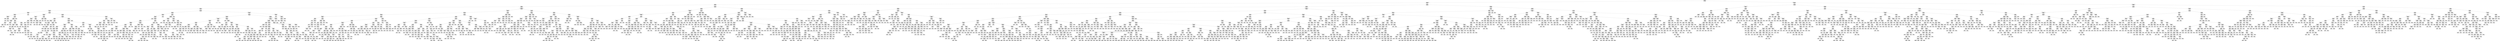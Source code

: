 digraph Tree {
node [shape=box, style="rounded", color="black", fontname=helvetica] ;
edge [fontname=helvetica] ;
0 [label="sqft <= 0.4\nmse = 147472.2\nsamples = 3239\nvalue = 1468.6"] ;
1 [label="ld_1.0 <= -0.1\nmse = 93612.8\nsamples = 2301\nvalue = 1329.1"] ;
0 -> 1 [labeldistance=2.5, labelangle=45, headlabel="True"] ;
2 [label="sqft <= -0.2\nmse = 50924.6\nsamples = 1216\nvalue = 1151.7"] ;
1 -> 2 ;
3 [label="sqft <= -0.7\nmse = 28657.7\nsamples = 846\nvalue = 1066.8"] ;
2 -> 3 ;
4 [label="sqft <= -1.1\nmse = 16731.1\nsamples = 466\nvalue = 996.0"] ;
3 -> 4 ;
5 [label="pThirties <= -0.2\nmse = 14334.7\nsamples = 156\nvalue = 950.0"] ;
4 -> 5 ;
6 [label="pYouths <= 2.9\nmse = 8483.0\nsamples = 32\nvalue = 890.2"] ;
5 -> 6 ;
7 [label="pYouths <= -0.1\nmse = 6421.5\nsamples = 31\nvalue = 899.8"] ;
6 -> 7 ;
8 [label="postdateint <= 0.2\nmse = 20067.2\nsamples = 3\nvalue = 773.8"] ;
7 -> 8 ;
9 [label="mse = 0.0\nsamples = 1\nvalue = 995.0"] ;
8 -> 9 ;
10 [label="sqft <= -1.5\nmse = 5000.0\nsamples = 2\nvalue = 700.0"] ;
8 -> 10 ;
11 [label="mse = 0.0\nsamples = 1\nvalue = 800.0"] ;
10 -> 11 ;
12 [label="mse = 0.0\nsamples = 1\nvalue = 650.0"] ;
10 -> 12 ;
13 [label="pk_7.0 <= 7.5\nmse = 3732.2\nsamples = 28\nvalue = 910.8"] ;
7 -> 13 ;
14 [label="ld_3.0 <= 0.3\nmse = 2515.5\nsamples = 27\nvalue = 905.5"] ;
13 -> 14 ;
15 [label="medianIncome <= -0.7\nmse = 1462.9\nsamples = 5\nvalue = 840.3"] ;
14 -> 15 ;
16 [label="sqft <= -1.3\nmse = 213.3\nsamples = 3\nvalue = 822.1"] ;
15 -> 16 ;
17 [label="sqft <= -1.5\nmse = 24.0\nsamples = 2\nvalue = 831.0"] ;
16 -> 17 ;
18 [label="mse = 0.0\nsamples = 1\nvalue = 825.0"] ;
17 -> 18 ;
19 [label="mse = 0.0\nsamples = 1\nvalue = 835.0"] ;
17 -> 19 ;
20 [label="mse = 0.0\nsamples = 1\nvalue = 800.0"] ;
16 -> 20 ;
21 [label="pSixtyPlus <= 0.3\nmse = 625.0\nsamples = 2\nvalue = 904.0"] ;
15 -> 21 ;
22 [label="mse = 0.0\nsamples = 1\nvalue = 929.0"] ;
21 -> 22 ;
23 [label="mse = 0.0\nsamples = 1\nvalue = 879.0"] ;
21 -> 23 ;
24 [label="sqft <= -1.3\nmse = 1452.0\nsamples = 22\nvalue = 921.8"] ;
14 -> 24 ;
25 [label="postdateint <= 0.7\nmse = 1357.3\nsamples = 6\nvalue = 874.1"] ;
24 -> 25 ;
26 [label="medianIncome <= -0.9\nmse = 574.2\nsamples = 4\nvalue = 848.5"] ;
25 -> 26 ;
27 [label="mse = 0.0\nsamples = 1\nvalue = 810.0"] ;
26 -> 27 ;
28 [label="sqft <= -1.4\nmse = 106.9\nsamples = 3\nvalue = 861.3"] ;
26 -> 28 ;
29 [label="postdateint <= -0.3\nmse = 20.2\nsamples = 2\nvalue = 854.5"] ;
28 -> 29 ;
30 [label="mse = 0.0\nsamples = 1\nvalue = 859.0"] ;
29 -> 30 ;
31 [label="mse = 0.0\nsamples = 1\nvalue = 850.0"] ;
29 -> 31 ;
32 [label="mse = 0.0\nsamples = 1\nvalue = 875.0"] ;
28 -> 32 ;
33 [label="pYouths <= 0.5\nmse = 355.6\nsamples = 2\nvalue = 908.3"] ;
25 -> 33 ;
34 [label="mse = 0.0\nsamples = 1\nvalue = 895.0"] ;
33 -> 34 ;
35 [label="mse = 0.0\nsamples = 1\nvalue = 935.0"] ;
33 -> 35 ;
36 [label="sqft <= -1.3\nmse = 795.0\nsamples = 16\nvalue = 933.3"] ;
24 -> 36 ;
37 [label="pTwenties <= -0.8\nmse = 36.8\nsamples = 2\nvalue = 978.5"] ;
36 -> 37 ;
38 [label="mse = 0.0\nsamples = 1\nvalue = 975.0"] ;
37 -> 38 ;
39 [label="mse = 0.0\nsamples = 1\nvalue = 989.0"] ;
37 -> 39 ;
40 [label="pThirties <= -0.4\nmse = 536.7\nsamples = 14\nvalue = 926.0"] ;
36 -> 40 ;
41 [label="sqft <= -1.2\nmse = 337.1\nsamples = 13\nvalue = 930.5"] ;
40 -> 41 ;
42 [label="postdateint <= -0.2\nmse = 215.3\nsamples = 7\nvalue = 936.9"] ;
41 -> 42 ;
43 [label="pTwenties <= 1.6\nmse = 46.3\nsamples = 5\nvalue = 943.9"] ;
42 -> 43 ;
44 [label="medianIncome <= 1.4\nmse = 3.8\nsamples = 3\nvalue = 936.6"] ;
43 -> 44 ;
45 [label="mse = 0.0\nsamples = 1\nvalue = 939.0"] ;
44 -> 45 ;
46 [label="mse = 0.0\nsamples = 2\nvalue = 935.0"] ;
44 -> 46 ;
47 [label="mse = 0.0\nsamples = 2\nvalue = 950.0"] ;
43 -> 47 ;
48 [label="postdateint <= 0.8\nmse = 168.8\nsamples = 2\nvalue = 917.5"] ;
42 -> 48 ;
49 [label="mse = 0.0\nsamples = 1\nvalue = 895.0"] ;
48 -> 49 ;
50 [label="mse = 0.0\nsamples = 1\nvalue = 925.0"] ;
48 -> 50 ;
51 [label="postdateint <= -0.3\nmse = 345.5\nsamples = 6\nvalue = 918.5"] ;
41 -> 51 ;
52 [label="pk_4.0 <= 0.4\nmse = 3.6\nsamples = 3\nvalue = 896.3"] ;
51 -> 52 ;
53 [label="mse = 0.0\nsamples = 2\nvalue = 895.0"] ;
52 -> 53 ;
54 [label="mse = 0.0\nsamples = 1\nvalue = 899.0"] ;
52 -> 54 ;
55 [label="pForties <= 0.3\nmse = 79.0\nsamples = 3\nvalue = 931.8"] ;
51 -> 55 ;
56 [label="pSixtyPlus <= -0.3\nmse = 6.2\nsamples = 2\nvalue = 927.5"] ;
55 -> 56 ;
57 [label="mse = 0.0\nsamples = 1\nvalue = 930.0"] ;
56 -> 57 ;
58 [label="mse = 0.0\nsamples = 1\nvalue = 925.0"] ;
56 -> 58 ;
59 [label="mse = 0.0\nsamples = 1\nvalue = 949.0"] ;
55 -> 59 ;
60 [label="mse = 0.0\nsamples = 1\nvalue = 875.0"] ;
40 -> 60 ;
61 [label="mse = 0.0\nsamples = 1\nvalue = 1150.0"] ;
13 -> 61 ;
62 [label="mse = 0.0\nsamples = 1\nvalue = 650.0"] ;
6 -> 62 ;
63 [label="ty_1.0 <= -0.8\nmse = 14694.8\nsamples = 124\nvalue = 966.8"] ;
5 -> 63 ;
64 [label="pSixtyPlus <= 0.4\nmse = 27059.8\nsamples = 15\nvalue = 854.5"] ;
63 -> 64 ;
65 [label="pSixtyPlus <= -0.9\nmse = 4607.3\nsamples = 11\nvalue = 786.0"] ;
64 -> 65 ;
66 [label="postdateint <= 0.2\nmse = 1354.7\nsamples = 6\nvalue = 751.2"] ;
65 -> 66 ;
67 [label="sqft <= -1.4\nmse = 630.0\nsamples = 4\nvalue = 730.0"] ;
66 -> 67 ;
68 [label="mse = 0.0\nsamples = 2\nvalue = 700.0"] ;
67 -> 68 ;
69 [label="medianIncome <= -0.6\nmse = 50.0\nsamples = 2\nvalue = 750.0"] ;
67 -> 69 ;
70 [label="mse = 0.0\nsamples = 1\nvalue = 745.0"] ;
69 -> 70 ;
71 [label="mse = 0.0\nsamples = 1\nvalue = 760.0"] ;
69 -> 71 ;
72 [label="postdateint <= 1.2\nmse = 555.6\nsamples = 2\nvalue = 786.7"] ;
66 -> 72 ;
73 [label="mse = 0.0\nsamples = 1\nvalue = 820.0"] ;
72 -> 73 ;
74 [label="mse = 0.0\nsamples = 1\nvalue = 770.0"] ;
72 -> 74 ;
75 [label="sqft <= -1.5\nmse = 5367.3\nsamples = 5\nvalue = 825.7"] ;
65 -> 75 ;
76 [label="mse = 0.0\nsamples = 1\nvalue = 730.0"] ;
75 -> 76 ;
77 [label="postdateint <= 0.2\nmse = 2384.0\nsamples = 4\nvalue = 864.0"] ;
75 -> 77 ;
78 [label="medianIncome <= 0.5\nmse = 1600.0\nsamples = 2\nvalue = 910.0"] ;
77 -> 78 ;
79 [label="mse = 0.0\nsamples = 1\nvalue = 950.0"] ;
78 -> 79 ;
80 [label="mse = 0.0\nsamples = 1\nvalue = 870.0"] ;
78 -> 80 ;
81 [label="pThirties <= 0.3\nmse = 555.6\nsamples = 2\nvalue = 833.3"] ;
77 -> 81 ;
82 [label="mse = 0.0\nsamples = 1\nvalue = 850.0"] ;
81 -> 82 ;
83 [label="mse = 0.0\nsamples = 1\nvalue = 800.0"] ;
81 -> 83 ;
84 [label="sqft <= -1.3\nmse = 38110.0\nsamples = 4\nvalue = 1060.0"] ;
64 -> 84 ;
85 [label="sqft <= -1.4\nmse = 1600.0\nsamples = 2\nvalue = 880.0"] ;
84 -> 85 ;
86 [label="mse = 0.0\nsamples = 1\nvalue = 840.0"] ;
85 -> 86 ;
87 [label="mse = 0.0\nsamples = 1\nvalue = 920.0"] ;
85 -> 87 ;
88 [label="pk_2.0 <= 0.0\nmse = 26450.0\nsamples = 2\nvalue = 1180.0"] ;
84 -> 88 ;
89 [label="mse = 0.0\nsamples = 1\nvalue = 950.0"] ;
88 -> 89 ;
90 [label="mse = 0.0\nsamples = 1\nvalue = 1295.0"] ;
88 -> 90 ;
91 [label="pk_2.0 <= 0.0\nmse = 11483.6\nsamples = 109\nvalue = 980.4"] ;
63 -> 91 ;
92 [label="pThirties <= 0.0\nmse = 7690.6\nsamples = 96\nvalue = 964.0"] ;
91 -> 92 ;
93 [label="sqft <= -1.3\nmse = 5334.9\nsamples = 16\nvalue = 1042.6"] ;
92 -> 93 ;
94 [label="postdateint <= -0.4\nmse = 3741.1\nsamples = 11\nvalue = 1069.2"] ;
93 -> 94 ;
95 [label="mse = 0.0\nsamples = 1\nvalue = 1199.0"] ;
94 -> 95 ;
96 [label="pk_5.0 <= 1.5\nmse = 3003.9\nsamples = 10\nvalue = 1062.3"] ;
94 -> 96 ;
97 [label="mse = 0.0\nsamples = 2\nvalue = 1050.0"] ;
96 -> 97 ;
98 [label="postdateint <= -0.3\nmse = 4003.2\nsamples = 8\nvalue = 1066.7"] ;
96 -> 98 ;
99 [label="mse = 0.0\nsamples = 1\nvalue = 1035.0"] ;
98 -> 99 ;
100 [label="postdateint <= 0.1\nmse = 4227.8\nsamples = 7\nvalue = 1069.2"] ;
98 -> 100 ;
101 [label="mse = 6009.0\nsamples = 5\nvalue = 1072.1"] ;
100 -> 101 ;
102 [label="ld_4.0 <= 1.5\nmse = 156.2\nsamples = 2\nvalue = 1062.5"] ;
100 -> 102 ;
103 [label="mse = 0.0\nsamples = 1\nvalue = 1075.0"] ;
102 -> 103 ;
104 [label="mse = 0.0\nsamples = 1\nvalue = 1050.0"] ;
102 -> 104 ;
105 [label="sqft <= -1.1\nmse = 3154.7\nsamples = 5\nvalue = 976.2"] ;
93 -> 105 ;
106 [label="postdateint <= -0.3\nmse = 2526.0\nsamples = 4\nvalue = 1007.0"] ;
105 -> 106 ;
107 [label="mse = 0.0\nsamples = 1\nvalue = 915.0"] ;
106 -> 107 ;
108 [label="pYouths <= 0.7\nmse = 512.5\nsamples = 3\nvalue = 1030.0"] ;
106 -> 108 ;
109 [label="sqft <= -1.2\nmse = 138.9\nsamples = 2\nvalue = 1041.7"] ;
108 -> 109 ;
110 [label="mse = 0.0\nsamples = 1\nvalue = 1025.0"] ;
109 -> 110 ;
111 [label="mse = 0.0\nsamples = 1\nvalue = 1050.0"] ;
109 -> 111 ;
112 [label="mse = 0.0\nsamples = 1\nvalue = 995.0"] ;
108 -> 112 ;
113 [label="mse = 0.0\nsamples = 1\nvalue = 925.0"] ;
105 -> 113 ;
114 [label="ld_5.0 <= 5.6\nmse = 6447.6\nsamples = 80\nvalue = 945.5"] ;
92 -> 114 ;
115 [label="medianIncome <= -0.5\nmse = 5893.5\nsamples = 79\nvalue = 948.8"] ;
114 -> 115 ;
116 [label="postdateint <= 0.7\nmse = 5986.8\nsamples = 59\nvalue = 936.6"] ;
115 -> 116 ;
117 [label="postdateint <= -0.2\nmse = 5535.7\nsamples = 45\nvalue = 921.0"] ;
116 -> 117 ;
118 [label="pk_4.0 <= 0.4\nmse = 3766.0\nsamples = 26\nvalue = 949.6"] ;
117 -> 118 ;
119 [label="postdateint <= -0.3\nmse = 990.5\nsamples = 9\nvalue = 908.1"] ;
118 -> 119 ;
120 [label="sqft <= -1.6\nmse = 877.7\nsamples = 8\nvalue = 901.4"] ;
119 -> 120 ;
121 [label="mse = 0.0\nsamples = 1\nvalue = 940.0"] ;
120 -> 121 ;
122 [label="sqft <= -1.5\nmse = 667.3\nsamples = 7\nvalue = 892.8"] ;
120 -> 122 ;
123 [label="sqft <= -1.5\nmse = 1225.0\nsamples = 2\nvalue = 860.0"] ;
122 -> 123 ;
124 [label="mse = 0.0\nsamples = 1\nvalue = 895.0"] ;
123 -> 124 ;
125 [label="mse = 0.0\nsamples = 1\nvalue = 825.0"] ;
123 -> 125 ;
126 [label="pYouths <= -1.6\nmse = 113.3\nsamples = 5\nvalue = 902.1"] ;
122 -> 126 ;
127 [label="postdateint <= -0.4\nmse = 56.2\nsamples = 2\nvalue = 917.5"] ;
126 -> 127 ;
128 [label="mse = 0.0\nsamples = 1\nvalue = 910.0"] ;
127 -> 128 ;
129 [label="mse = 0.0\nsamples = 1\nvalue = 925.0"] ;
127 -> 129 ;
130 [label="sqft <= -1.2\nmse = 4.0\nsamples = 3\nvalue = 896.0"] ;
126 -> 130 ;
131 [label="mse = 0.0\nsamples = 1\nvalue = 900.0"] ;
130 -> 131 ;
132 [label="mse = 0.0\nsamples = 2\nvalue = 895.0"] ;
130 -> 132 ;
133 [label="mse = 0.0\nsamples = 1\nvalue = 945.0"] ;
119 -> 133 ;
134 [label="pFifties <= 0.0\nmse = 3830.0\nsamples = 17\nvalue = 972.1"] ;
118 -> 134 ;
135 [label="sqft <= -1.4\nmse = 2560.4\nsamples = 16\nvalue = 964.3"] ;
134 -> 135 ;
136 [label="pForties <= -0.4\nmse = 468.8\nsamples = 2\nvalue = 907.5"] ;
135 -> 136 ;
137 [label="mse = 0.0\nsamples = 1\nvalue = 895.0"] ;
136 -> 137 ;
138 [label="mse = 0.0\nsamples = 1\nvalue = 945.0"] ;
136 -> 138 ;
139 [label="postdateint <= -0.3\nmse = 2177.2\nsamples = 14\nvalue = 976.3"] ;
135 -> 139 ;
140 [label="postdateint <= -0.4\nmse = 2187.1\nsamples = 7\nvalue = 994.8"] ;
139 -> 140 ;
141 [label="pSixtyPlus <= -1.1\nmse = 647.2\nsamples = 4\nvalue = 973.3"] ;
140 -> 141 ;
142 [label="ld_4.0 <= 1.5\nmse = 4.7\nsamples = 2\nvalue = 991.2"] ;
141 -> 142 ;
143 [label="mse = 0.0\nsamples = 1\nvalue = 990.0"] ;
142 -> 143 ;
144 [label="mse = 0.0\nsamples = 1\nvalue = 995.0"] ;
142 -> 144 ;
145 [label="pTwenties <= 0.2\nmse = 6.2\nsamples = 2\nvalue = 937.5"] ;
141 -> 145 ;
146 [label="mse = 0.0\nsamples = 1\nvalue = 940.0"] ;
145 -> 146 ;
147 [label="mse = 0.0\nsamples = 1\nvalue = 935.0"] ;
145 -> 147 ;
148 [label="pYouths <= -1.0\nmse = 2507.6\nsamples = 3\nvalue = 1037.7"] ;
140 -> 148 ;
149 [label="postdateint <= -0.3\nmse = 225.0\nsamples = 2\nvalue = 1072.0"] ;
148 -> 149 ;
150 [label="mse = 0.0\nsamples = 1\nvalue = 1087.0"] ;
149 -> 150 ;
151 [label="mse = 0.0\nsamples = 1\nvalue = 1057.0"] ;
149 -> 151 ;
152 [label="mse = 0.0\nsamples = 1\nvalue = 969.0"] ;
148 -> 152 ;
153 [label="postdateint <= -0.3\nmse = 1585.4\nsamples = 7\nvalue = 959.7"] ;
139 -> 153 ;
154 [label="pFifties <= -0.3\nmse = 150.9\nsamples = 3\nvalue = 907.7"] ;
153 -> 154 ;
155 [label="mse = 0.0\nsamples = 1\nvalue = 898.0"] ;
154 -> 155 ;
156 [label="mse = 156.2\nsamples = 2\nvalue = 912.5"] ;
154 -> 156 ;
157 [label="sqft <= -1.4\nmse = 542.6\nsamples = 4\nvalue = 982.0"] ;
153 -> 157 ;
158 [label="mse = 0.0\nsamples = 1\nvalue = 929.0"] ;
157 -> 158 ;
159 [label="pFifties <= -1.0\nmse = 86.8\nsamples = 3\nvalue = 990.8"] ;
157 -> 159 ;
160 [label="mse = 0.0\nsamples = 1\nvalue = 970.0"] ;
159 -> 160 ;
161 [label="mse = 0.0\nsamples = 2\nvalue = 995.0"] ;
159 -> 161 ;
162 [label="mse = 0.0\nsamples = 1\nvalue = 1150.0"] ;
134 -> 162 ;
163 [label="pFifties <= 0.0\nmse = 5422.0\nsamples = 19\nvalue = 884.6"] ;
117 -> 163 ;
164 [label="sqft <= -1.2\nmse = 4674.0\nsamples = 18\nvalue = 890.2"] ;
163 -> 164 ;
165 [label="ld_4.0 <= 1.5\nmse = 2976.1\nsamples = 16\nvalue = 901.5"] ;
164 -> 165 ;
166 [label="pThirties <= 0.8\nmse = 2046.4\nsamples = 13\nvalue = 914.1"] ;
165 -> 166 ;
167 [label="postdateint <= -0.2\nmse = 969.8\nsamples = 9\nvalue = 893.8"] ;
166 -> 167 ;
168 [label="mse = 0.0\nsamples = 1\nvalue = 825.0"] ;
167 -> 168 ;
169 [label="postdateint <= 0.6\nmse = 622.7\nsamples = 8\nvalue = 899.6"] ;
167 -> 169 ;
170 [label="sqft <= -1.4\nmse = 155.6\nsamples = 6\nvalue = 906.7"] ;
169 -> 170 ;
171 [label="mse = 25.0\nsamples = 3\nvalue = 920.0"] ;
170 -> 171 ;
172 [label="mse = 4.0\nsamples = 3\nvalue = 896.0"] ;
170 -> 172 ;
173 [label="sqft <= -1.6\nmse = 1422.2\nsamples = 2\nvalue = 878.3"] ;
169 -> 173 ;
174 [label="mse = 0.0\nsamples = 1\nvalue = 905.0"] ;
173 -> 174 ;
175 [label="mse = 0.0\nsamples = 1\nvalue = 825.0"] ;
173 -> 175 ;
176 [label="postdateint <= 0.2\nmse = 1577.5\nsamples = 4\nvalue = 957.8"] ;
166 -> 176 ;
177 [label="postdateint <= -0.2\nmse = 186.9\nsamples = 2\nvalue = 919.3"] ;
176 -> 177 ;
178 [label="mse = 0.0\nsamples = 1\nvalue = 900.0"] ;
177 -> 178 ;
179 [label="mse = 0.0\nsamples = 1\nvalue = 929.0"] ;
177 -> 179 ;
180 [label="postdateint <= 0.6\nmse = 3.6\nsamples = 2\nvalue = 996.3"] ;
176 -> 180 ;
181 [label="mse = 0.0\nsamples = 1\nvalue = 995.0"] ;
180 -> 181 ;
182 [label="mse = 0.0\nsamples = 1\nvalue = 999.0"] ;
180 -> 182 ;
183 [label="pk_5.0 <= 1.5\nmse = 3654.0\nsamples = 3\nvalue = 854.0"] ;
165 -> 183 ;
184 [label="mse = 0.0\nsamples = 1\nvalue = 780.0"] ;
183 -> 184 ;
185 [label="medianIncome <= -0.9\nmse = 5.6\nsamples = 2\nvalue = 903.3"] ;
183 -> 185 ;
186 [label="mse = 0.0\nsamples = 1\nvalue = 905.0"] ;
185 -> 186 ;
187 [label="mse = 0.0\nsamples = 1\nvalue = 900.0"] ;
185 -> 187 ;
188 [label="sqft <= -1.2\nmse = 9506.2\nsamples = 2\nvalue = 822.5"] ;
164 -> 188 ;
189 [label="mse = 0.0\nsamples = 1\nvalue = 725.0"] ;
188 -> 189 ;
190 [label="mse = 0.0\nsamples = 1\nvalue = 920.0"] ;
188 -> 190 ;
191 [label="mse = 0.0\nsamples = 1\nvalue = 725.0"] ;
163 -> 191 ;
192 [label="pTwenties <= 1.0\nmse = 3468.2\nsamples = 14\nvalue = 993.9"] ;
116 -> 192 ;
193 [label="ld_4.0 <= 1.5\nmse = 1687.7\nsamples = 5\nvalue = 1036.1"] ;
192 -> 193 ;
194 [label="sqft <= -1.3\nmse = 1656.2\nsamples = 3\nvalue = 1052.5"] ;
193 -> 194 ;
195 [label="mse = 0.0\nsamples = 1\nvalue = 1100.0"] ;
194 -> 195 ;
196 [label="postdateint <= 1.2\nmse = 792.2\nsamples = 2\nvalue = 1028.8"] ;
194 -> 196 ;
197 [label="mse = 0.0\nsamples = 1\nvalue = 1045.0"] ;
196 -> 197 ;
198 [label="mse = 0.0\nsamples = 1\nvalue = 980.0"] ;
196 -> 198 ;
199 [label="postdateint <= 1.2\nmse = 138.9\nsamples = 2\nvalue = 1003.3"] ;
193 -> 199 ;
200 [label="mse = 0.0\nsamples = 1\nvalue = 995.0"] ;
199 -> 200 ;
201 [label="mse = 0.0\nsamples = 1\nvalue = 1020.0"] ;
199 -> 201 ;
202 [label="sqft <= -1.4\nmse = 1683.3\nsamples = 9\nvalue = 951.7"] ;
192 -> 202 ;
203 [label="mse = 0.0\nsamples = 1\nvalue = 1035.0"] ;
202 -> 203 ;
204 [label="sqft <= -1.2\nmse = 917.2\nsamples = 8\nvalue = 941.2"] ;
202 -> 204 ;
205 [label="postdateint <= 1.7\nmse = 1010.0\nsamples = 5\nvalue = 950.0"] ;
204 -> 205 ;
206 [label="postdateint <= 1.7\nmse = 1067.2\nsamples = 4\nvalue = 956.2"] ;
205 -> 206 ;
207 [label="mse = 0.0\nsamples = 1\nvalue = 930.0"] ;
206 -> 207 ;
208 [label="pk_5.0 <= 1.5\nmse = 1116.7\nsamples = 3\nvalue = 965.0"] ;
206 -> 208 ;
209 [label="sqft <= -1.3\nmse = 756.2\nsamples = 2\nvalue = 947.5"] ;
208 -> 209 ;
210 [label="mse = 0.0\nsamples = 1\nvalue = 975.0"] ;
209 -> 210 ;
211 [label="mse = 0.0\nsamples = 1\nvalue = 920.0"] ;
209 -> 211 ;
212 [label="mse = 0.0\nsamples = 1\nvalue = 1000.0"] ;
208 -> 212 ;
213 [label="mse = 0.0\nsamples = 1\nvalue = 925.0"] ;
205 -> 213 ;
214 [label="postdateint <= 1.7\nmse = 422.2\nsamples = 3\nvalue = 926.7"] ;
204 -> 214 ;
215 [label="postdateint <= 1.6\nmse = 100.0\nsamples = 2\nvalue = 940.0"] ;
214 -> 215 ;
216 [label="mse = 0.0\nsamples = 1\nvalue = 950.0"] ;
215 -> 216 ;
217 [label="mse = 0.0\nsamples = 1\nvalue = 930.0"] ;
215 -> 217 ;
218 [label="mse = 0.0\nsamples = 1\nvalue = 900.0"] ;
214 -> 218 ;
219 [label="pk_4.0 <= 0.4\nmse = 4317.0\nsamples = 20\nvalue = 979.8"] ;
115 -> 219 ;
220 [label="pForties <= 0.7\nmse = 347.2\nsamples = 3\nvalue = 1086.7"] ;
219 -> 220 ;
221 [label="mse = 0.0\nsamples = 2\nvalue = 1095.0"] ;
220 -> 221 ;
222 [label="mse = 0.0\nsamples = 1\nvalue = 1045.0"] ;
220 -> 222 ;
223 [label="medianIncome <= 0.8\nmse = 2098.4\nsamples = 17\nvalue = 956.1"] ;
219 -> 223 ;
224 [label="sqft <= -1.5\nmse = 1548.1\nsamples = 9\nvalue = 925.3"] ;
223 -> 224 ;
225 [label="mse = 0.0\nsamples = 1\nvalue = 849.0"] ;
224 -> 225 ;
226 [label="sqft <= -1.4\nmse = 1151.4\nsamples = 8\nvalue = 931.7"] ;
224 -> 226 ;
227 [label="pThirties <= 0.2\nmse = 168.8\nsamples = 2\nvalue = 972.5"] ;
226 -> 227 ;
228 [label="mse = 0.0\nsamples = 1\nvalue = 965.0"] ;
227 -> 228 ;
229 [label="mse = 0.0\nsamples = 1\nvalue = 995.0"] ;
227 -> 229 ;
230 [label="sqft <= -1.3\nmse = 392.2\nsamples = 6\nvalue = 911.2"] ;
226 -> 230 ;
231 [label="mse = 0.0\nsamples = 1\nvalue = 890.0"] ;
230 -> 231 ;
232 [label="postdateint <= -0.4\nmse = 322.2\nsamples = 5\nvalue = 918.3"] ;
230 -> 232 ;
233 [label="mse = 0.0\nsamples = 2\nvalue = 895.0"] ;
232 -> 233 ;
234 [label="postdateint <= -0.3\nmse = 75.0\nsamples = 3\nvalue = 930.0"] ;
232 -> 234 ;
235 [label="mse = 0.0\nsamples = 1\nvalue = 945.0"] ;
234 -> 235 ;
236 [label="mse = 0.0\nsamples = 2\nvalue = 925.0"] ;
234 -> 236 ;
237 [label="sqft <= -1.2\nmse = 914.2\nsamples = 8\nvalue = 984.6"] ;
223 -> 237 ;
238 [label="postdateint <= 0.2\nmse = 430.7\nsamples = 6\nvalue = 1003.3"] ;
237 -> 238 ;
239 [label="sqft <= -1.3\nmse = 375.5\nsamples = 4\nvalue = 1011.8"] ;
238 -> 239 ;
240 [label="pForties <= 0.8\nmse = 119.0\nsamples = 3\nvalue = 1004.4"] ;
239 -> 240 ;
241 [label="mse = 225.0\nsamples = 2\nvalue = 1011.0"] ;
240 -> 241 ;
242 [label="mse = 0.0\nsamples = 1\nvalue = 1000.0"] ;
240 -> 242 ;
243 [label="mse = 0.0\nsamples = 1\nvalue = 1049.0"] ;
239 -> 243 ;
244 [label="sqft <= -1.3\nmse = 107.6\nsamples = 2\nvalue = 986.3"] ;
238 -> 244 ;
245 [label="mse = 0.0\nsamples = 1\nvalue = 1001.0"] ;
244 -> 245 ;
246 [label="mse = 0.0\nsamples = 1\nvalue = 979.0"] ;
244 -> 246 ;
247 [label="postdateint <= 0.1\nmse = 24.0\nsamples = 2\nvalue = 951.0"] ;
237 -> 247 ;
248 [label="mse = 0.0\nsamples = 1\nvalue = 955.0"] ;
247 -> 248 ;
249 [label="mse = 0.0\nsamples = 1\nvalue = 945.0"] ;
247 -> 249 ;
250 [label="mse = 0.0\nsamples = 1\nvalue = 750.0"] ;
114 -> 250 ;
251 [label="pYouths <= -0.2\nmse = 22362.5\nsamples = 13\nvalue = 1114.2"] ;
91 -> 251 ;
252 [label="sqft <= -1.3\nmse = 17665.0\nsamples = 10\nvalue = 1153.1"] ;
251 -> 252 ;
253 [label="pForties <= 0.0\nmse = 4612.2\nsamples = 7\nvalue = 1082.0"] ;
252 -> 253 ;
254 [label="postdateint <= -0.9\nmse = 1236.8\nsamples = 3\nvalue = 1000.5"] ;
253 -> 254 ;
255 [label="mse = 0.0\nsamples = 1\nvalue = 1059.0"] ;
254 -> 255 ;
256 [label="postdateint <= 0.6\nmse = 128.0\nsamples = 2\nvalue = 981.0"] ;
254 -> 256 ;
257 [label="mse = 0.0\nsamples = 1\nvalue = 973.0"] ;
256 -> 257 ;
258 [label="mse = 0.0\nsamples = 1\nvalue = 997.0"] ;
256 -> 258 ;
259 [label="pFifties <= 0.3\nmse = 576.5\nsamples = 4\nvalue = 1128.6"] ;
253 -> 259 ;
260 [label="postdateint <= -0.3\nmse = 114.6\nsamples = 3\nvalue = 1137.5"] ;
259 -> 260 ;
261 [label="mse = 100.0\nsamples = 2\nvalue = 1135.0"] ;
260 -> 261 ;
262 [label="mse = 0.0\nsamples = 1\nvalue = 1150.0"] ;
260 -> 262 ;
263 [label="mse = 0.0\nsamples = 1\nvalue = 1075.0"] ;
259 -> 263 ;
264 [label="postdateint <= 0.1\nmse = 1379.7\nsamples = 3\nvalue = 1348.8"] ;
252 -> 264 ;
265 [label="postdateint <= -0.8\nmse = 555.6\nsamples = 2\nvalue = 1366.7"] ;
264 -> 265 ;
266 [label="mse = 0.0\nsamples = 1\nvalue = 1400.0"] ;
265 -> 266 ;
267 [label="mse = 0.0\nsamples = 1\nvalue = 1350.0"] ;
265 -> 267 ;
268 [label="mse = 0.0\nsamples = 1\nvalue = 1295.0"] ;
264 -> 268 ;
269 [label="pForties <= -0.2\nmse = 297.6\nsamples = 3\nvalue = 919.3"] ;
251 -> 269 ;
270 [label="mse = 0.0\nsamples = 1\nvalue = 895.0"] ;
269 -> 270 ;
271 [label="pForties <= 0.3\nmse = 2.2\nsamples = 2\nvalue = 931.5"] ;
269 -> 271 ;
272 [label="mse = 0.0\nsamples = 1\nvalue = 930.0"] ;
271 -> 272 ;
273 [label="mse = 0.0\nsamples = 1\nvalue = 933.0"] ;
271 -> 273 ;
274 [label="pYouths <= -0.0\nmse = 16334.3\nsamples = 310\nvalue = 1019.1"] ;
4 -> 274 ;
275 [label="pk_2.0 <= 0.0\nmse = 15055.2\nsamples = 109\nvalue = 1075.0"] ;
274 -> 275 ;
276 [label="pYouths <= -0.1\nmse = 10743.4\nsamples = 92\nvalue = 1056.4"] ;
275 -> 276 ;
277 [label="pThirties <= -0.9\nmse = 9623.3\nsamples = 91\nvalue = 1052.1"] ;
276 -> 277 ;
278 [label="mse = 0.0\nsamples = 1\nvalue = 1299.0"] ;
277 -> 278 ;
279 [label="postdateint <= 0.5\nmse = 8849.4\nsamples = 90\nvalue = 1048.4"] ;
277 -> 279 ;
280 [label="sqft <= -0.8\nmse = 7205.9\nsamples = 46\nvalue = 1015.6"] ;
279 -> 280 ;
281 [label="postdateint <= 0.2\nmse = 5013.8\nsamples = 38\nvalue = 1000.9"] ;
280 -> 281 ;
282 [label="sqft <= -1.0\nmse = 4509.9\nsamples = 36\nvalue = 1007.7"] ;
281 -> 282 ;
283 [label="postdateint <= -0.3\nmse = 4360.6\nsamples = 13\nvalue = 976.1"] ;
282 -> 283 ;
284 [label="ty_1.0 <= -0.8\nmse = 2843.2\nsamples = 11\nvalue = 955.6"] ;
283 -> 284 ;
285 [label="mse = 0.0\nsamples = 1\nvalue = 1095.0"] ;
284 -> 285 ;
286 [label="pTwenties <= 1.0\nmse = 1453.1\nsamples = 10\nvalue = 944.9"] ;
284 -> 286 ;
287 [label="pk_5.0 <= 1.5\nmse = 1392.1\nsamples = 9\nvalue = 948.7"] ;
286 -> 287 ;
288 [label="postdateint <= -1.3\nmse = 1222.7\nsamples = 7\nvalue = 940.4"] ;
287 -> 288 ;
289 [label="pFifties <= -0.4\nmse = 384.2\nsamples = 3\nvalue = 959.8"] ;
288 -> 289 ;
290 [label="mse = 600.2\nsamples = 2\nvalue = 974.5"] ;
289 -> 290 ;
291 [label="mse = 0.0\nsamples = 1\nvalue = 950.0"] ;
289 -> 291 ;
292 [label="sqft <= -1.0\nmse = 1217.2\nsamples = 4\nvalue = 916.2"] ;
288 -> 292 ;
293 [label="postdateint <= -0.8\nmse = 672.2\nsamples = 3\nvalue = 931.7"] ;
292 -> 293 ;
294 [label="mse = 0.0\nsamples = 1\nvalue = 895.0"] ;
293 -> 294 ;
295 [label="mse = 0.0\nsamples = 2\nvalue = 950.0"] ;
293 -> 295 ;
296 [label="mse = 0.0\nsamples = 1\nvalue = 870.0"] ;
292 -> 296 ;
297 [label="postdateint <= -0.3\nmse = 1088.9\nsamples = 2\nvalue = 973.3"] ;
287 -> 297 ;
298 [label="mse = 0.0\nsamples = 1\nvalue = 1020.0"] ;
297 -> 298 ;
299 [label="mse = 0.0\nsamples = 1\nvalue = 950.0"] ;
297 -> 299 ;
300 [label="mse = 0.0\nsamples = 1\nvalue = 900.0"] ;
286 -> 300 ;
301 [label="pForties <= -0.1\nmse = 355.6\nsamples = 2\nvalue = 1071.7"] ;
283 -> 301 ;
302 [label="mse = 0.0\nsamples = 1\nvalue = 1085.0"] ;
301 -> 302 ;
303 [label="mse = 0.0\nsamples = 1\nvalue = 1045.0"] ;
301 -> 303 ;
304 [label="postdateint <= -0.3\nmse = 3780.2\nsamples = 23\nvalue = 1024.4"] ;
282 -> 304 ;
305 [label="postdateint <= -0.4\nmse = 2603.1\nsamples = 19\nvalue = 1032.7"] ;
304 -> 305 ;
306 [label="pThirties <= 1.5\nmse = 1113.5\nsamples = 6\nvalue = 1006.3"] ;
305 -> 306 ;
307 [label="pYouths <= -0.3\nmse = 498.2\nsamples = 5\nvalue = 1014.4"] ;
306 -> 307 ;
308 [label="pYouths <= -0.7\nmse = 6.8\nsamples = 2\nvalue = 1000.5"] ;
307 -> 308 ;
309 [label="mse = 0.0\nsamples = 1\nvalue = 999.0"] ;
308 -> 309 ;
310 [label="mse = 0.0\nsamples = 1\nvalue = 1005.0"] ;
308 -> 310 ;
311 [label="postdateint <= -1.4\nmse = 611.2\nsamples = 3\nvalue = 1023.7"] ;
307 -> 311 ;
312 [label="mse = 0.0\nsamples = 1\nvalue = 999.0"] ;
311 -> 312 ;
313 [label="sqft <= -0.9\nmse = 5.6\nsamples = 2\nvalue = 1048.3"] ;
311 -> 313 ;
314 [label="mse = 0.0\nsamples = 1\nvalue = 1045.0"] ;
313 -> 314 ;
315 [label="mse = 0.0\nsamples = 1\nvalue = 1050.0"] ;
313 -> 315 ;
316 [label="mse = 0.0\nsamples = 1\nvalue = 925.0"] ;
306 -> 316 ;
317 [label="postdateint <= -0.3\nmse = 2821.9\nsamples = 13\nvalue = 1049.8"] ;
305 -> 317 ;
318 [label="postdateint <= -0.3\nmse = 3055.9\nsamples = 10\nvalue = 1040.9"] ;
317 -> 318 ;
319 [label="pYouths <= -0.8\nmse = 1634.4\nsamples = 9\nvalue = 1058.4"] ;
318 -> 319 ;
320 [label="pYouths <= -1.6\nmse = 1061.4\nsamples = 3\nvalue = 1035.4"] ;
319 -> 320 ;
321 [label="mse = 2500.0\nsamples = 2\nvalue = 1045.0"] ;
320 -> 321 ;
322 [label="mse = 0.0\nsamples = 1\nvalue = 1029.0"] ;
320 -> 322 ;
323 [label="sqft <= -1.0\nmse = 1306.2\nsamples = 6\nvalue = 1077.5"] ;
319 -> 323 ;
324 [label="mse = 0.0\nsamples = 2\nvalue = 1050.0"] ;
323 -> 324 ;
325 [label="number bedrooms <= -0.1\nmse = 1392.2\nsamples = 4\nvalue = 1091.2"] ;
323 -> 325 ;
326 [label="mse = 450.0\nsamples = 3\nvalue = 1110.0"] ;
325 -> 326 ;
327 [label="mse = 0.0\nsamples = 1\nvalue = 1035.0"] ;
325 -> 327 ;
328 [label="mse = 0.0\nsamples = 1\nvalue = 945.0"] ;
318 -> 328 ;
329 [label="pSixtyPlus <= -0.3\nmse = 967.2\nsamples = 3\nvalue = 1078.8"] ;
317 -> 329 ;
330 [label="postdateint <= -0.3\nmse = 5.6\nsamples = 2\nvalue = 1096.7"] ;
329 -> 330 ;
331 [label="mse = 0.0\nsamples = 1\nvalue = 1100.0"] ;
330 -> 331 ;
332 [label="mse = 0.0\nsamples = 1\nvalue = 1095.0"] ;
330 -> 332 ;
333 [label="mse = 0.0\nsamples = 1\nvalue = 1025.0"] ;
329 -> 333 ;
334 [label="postdateint <= -0.3\nmse = 8154.7\nsamples = 4\nvalue = 966.2"] ;
304 -> 334 ;
335 [label="mse = 0.0\nsamples = 1\nvalue = 825.0"] ;
334 -> 335 ;
336 [label="pk_5.0 <= 1.5\nmse = 2005.6\nsamples = 3\nvalue = 1013.3"] ;
334 -> 336 ;
337 [label="mse = 0.0\nsamples = 1\nvalue = 950.0"] ;
336 -> 337 ;
338 [label="mse = 0.0\nsamples = 2\nvalue = 1045.0"] ;
336 -> 338 ;
339 [label="sqft <= -0.9\nmse = 200.0\nsamples = 2\nvalue = 890.0"] ;
281 -> 339 ;
340 [label="mse = 0.0\nsamples = 1\nvalue = 900.0"] ;
339 -> 340 ;
341 [label="mse = 0.0\nsamples = 1\nvalue = 870.0"] ;
339 -> 341 ;
342 [label="number bedrooms <= -0.1\nmse = 11681.1\nsamples = 8\nvalue = 1079.5"] ;
280 -> 342 ;
343 [label="postdateint <= -0.3\nmse = 11187.5\nsamples = 6\nvalue = 1048.2"] ;
342 -> 343 ;
344 [label="postdateint <= -0.3\nmse = 6245.0\nsamples = 4\nvalue = 1126.8"] ;
343 -> 344 ;
345 [label="postdateint <= -0.3\nmse = 1837.7\nsamples = 3\nvalue = 1092.2"] ;
344 -> 345 ;
346 [label="pFifties <= -0.6\nmse = 672.2\nsamples = 2\nvalue = 1113.3"] ;
345 -> 346 ;
347 [label="mse = 0.0\nsamples = 1\nvalue = 1150.0"] ;
346 -> 347 ;
348 [label="mse = 0.0\nsamples = 1\nvalue = 1095.0"] ;
346 -> 348 ;
349 [label="mse = 0.0\nsamples = 1\nvalue = 1029.0"] ;
345 -> 349 ;
350 [label="mse = 0.0\nsamples = 1\nvalue = 1265.0"] ;
344 -> 350 ;
351 [label="mse = 0.0\nsamples = 2\nvalue = 950.0"] ;
343 -> 351 ;
352 [label="pThirties <= -0.2\nmse = 1422.2\nsamples = 2\nvalue = 1173.3"] ;
342 -> 352 ;
353 [label="mse = 0.0\nsamples = 1\nvalue = 1120.0"] ;
352 -> 353 ;
354 [label="mse = 0.0\nsamples = 1\nvalue = 1200.0"] ;
352 -> 354 ;
355 [label="pk_3.0 <= 1.3\nmse = 8483.1\nsamples = 44\nvalue = 1078.0"] ;
279 -> 355 ;
356 [label="sqft <= -0.9\nmse = 7148.6\nsamples = 43\nvalue = 1073.5"] ;
355 -> 356 ;
357 [label="sqft <= -1.0\nmse = 5792.2\nsamples = 28\nvalue = 1088.7"] ;
356 -> 357 ;
358 [label="postdateint <= 0.7\nmse = 2297.1\nsamples = 7\nvalue = 1038.9"] ;
357 -> 358 ;
359 [label="ty_2.0 <= 2.0\nmse = 200.0\nsamples = 3\nvalue = 1105.0"] ;
358 -> 359 ;
360 [label="mse = 0.0\nsamples = 1\nvalue = 1125.0"] ;
359 -> 360 ;
361 [label="mse = 0.0\nsamples = 2\nvalue = 1095.0"] ;
359 -> 361 ;
362 [label="pk_4.0 <= 0.4\nmse = 1353.7\nsamples = 4\nvalue = 1020.9"] ;
358 -> 362 ;
363 [label="mse = 0.0\nsamples = 1\nvalue = 940.0"] ;
362 -> 363 ;
364 [label="number bedrooms <= -0.1\nmse = 769.0\nsamples = 3\nvalue = 1029.0"] ;
362 -> 364 ;
365 [label="pThirties <= 0.6\nmse = 510.2\nsamples = 2\nvalue = 1015.7"] ;
364 -> 365 ;
366 [label="mse = 0.0\nsamples = 1\nvalue = 1030.0"] ;
365 -> 366 ;
367 [label="mse = 0.0\nsamples = 1\nvalue = 980.0"] ;
365 -> 367 ;
368 [label="mse = 0.0\nsamples = 1\nvalue = 1060.0"] ;
364 -> 368 ;
369 [label="ty_1.0 <= -0.8\nmse = 5805.6\nsamples = 21\nvalue = 1108.5"] ;
357 -> 369 ;
370 [label="mse = 0.0\nsamples = 1\nvalue = 1200.0"] ;
369 -> 370 ;
371 [label="sqft <= -0.9\nmse = 5492.2\nsamples = 20\nvalue = 1100.0"] ;
369 -> 371 ;
372 [label="sqft <= -1.0\nmse = 4667.4\nsamples = 14\nvalue = 1127.0"] ;
371 -> 372 ;
373 [label="sqft <= -1.0\nmse = 3552.2\nsamples = 10\nvalue = 1101.6"] ;
372 -> 373 ;
374 [label="pFifties <= -0.4\nmse = 3329.7\nsamples = 7\nvalue = 1118.8"] ;
373 -> 374 ;
375 [label="postdateint <= 1.6\nmse = 1791.3\nsamples = 6\nvalue = 1106.4"] ;
374 -> 375 ;
376 [label="postdateint <= 0.6\nmse = 740.8\nsamples = 4\nvalue = 1126.4"] ;
375 -> 376 ;
377 [label="mse = 0.0\nsamples = 2\nvalue = 1095.0"] ;
376 -> 377 ;
378 [label="mse = 0.0\nsamples = 2\nvalue = 1150.0"] ;
376 -> 378 ;
379 [label="pk_4.0 <= 0.4\nmse = 1692.2\nsamples = 2\nvalue = 1071.2"] ;
375 -> 379 ;
380 [label="mse = 0.0\nsamples = 1\nvalue = 1000.0"] ;
379 -> 380 ;
381 [label="mse = 0.0\nsamples = 1\nvalue = 1095.0"] ;
379 -> 381 ;
382 [label="mse = 0.0\nsamples = 1\nvalue = 1255.0"] ;
374 -> 382 ;
383 [label="pFifties <= -0.4\nmse = 675.0\nsamples = 3\nvalue = 1050.0"] ;
373 -> 383 ;
384 [label="mse = 0.0\nsamples = 1\nvalue = 1095.0"] ;
383 -> 384 ;
385 [label="mse = 0.0\nsamples = 2\nvalue = 1035.0"] ;
383 -> 385 ;
386 [label="postdateint <= 0.7\nmse = 1291.7\nsamples = 4\nvalue = 1195.0"] ;
372 -> 386 ;
387 [label="mse = 0.0\nsamples = 1\nvalue = 1250.0"] ;
386 -> 387 ;
388 [label="pk_4.0 <= 0.4\nmse = 824.0\nsamples = 3\nvalue = 1184.0"] ;
386 -> 388 ;
389 [label="postdateint <= 1.2\nmse = 625.0\nsamples = 2\nvalue = 1175.0"] ;
388 -> 389 ;
390 [label="mse = 0.0\nsamples = 1\nvalue = 1200.0"] ;
389 -> 390 ;
391 [label="mse = 0.0\nsamples = 1\nvalue = 1150.0"] ;
389 -> 391 ;
392 [label="mse = 0.0\nsamples = 1\nvalue = 1220.0"] ;
388 -> 392 ;
393 [label="medianIncome <= -0.9\nmse = 2145.4\nsamples = 6\nvalue = 1040.4"] ;
371 -> 393 ;
394 [label="mse = 0.0\nsamples = 1\nvalue = 1125.0"] ;
393 -> 394 ;
395 [label="postdateint <= 0.6\nmse = 445.2\nsamples = 5\nvalue = 1019.2"] ;
393 -> 395 ;
396 [label="pTwenties <= 0.2\nmse = 138.9\nsamples = 2\nvalue = 1041.7"] ;
395 -> 396 ;
397 [label="mse = 0.0\nsamples = 1\nvalue = 1025.0"] ;
396 -> 397 ;
398 [label="mse = 0.0\nsamples = 1\nvalue = 1050.0"] ;
396 -> 398 ;
399 [label="postdateint <= 1.7\nmse = 146.6\nsamples = 3\nvalue = 1005.8"] ;
395 -> 399 ;
400 [label="postdateint <= 1.2\nmse = 0.2\nsamples = 2\nvalue = 999.8"] ;
399 -> 400 ;
401 [label="mse = 0.0\nsamples = 1\nvalue = 1000.0"] ;
400 -> 401 ;
402 [label="mse = 0.0\nsamples = 1\nvalue = 999.0"] ;
400 -> 402 ;
403 [label="mse = 0.0\nsamples = 1\nvalue = 1030.0"] ;
399 -> 403 ;
404 [label="postdateint <= 1.7\nmse = 8530.9\nsamples = 15\nvalue = 1038.2"] ;
356 -> 404 ;
405 [label="ty_1.0 <= -0.8\nmse = 5356.1\nsamples = 13\nvalue = 1057.5"] ;
404 -> 405 ;
406 [label="pTwenties <= 1.0\nmse = 1406.2\nsamples = 2\nvalue = 1212.5"] ;
405 -> 406 ;
407 [label="mse = 0.0\nsamples = 1\nvalue = 1175.0"] ;
406 -> 407 ;
408 [label="mse = 0.0\nsamples = 1\nvalue = 1250.0"] ;
406 -> 408 ;
409 [label="number bedrooms <= -0.1\nmse = 2660.8\nsamples = 11\nvalue = 1039.2"] ;
405 -> 409 ;
410 [label="postdateint <= 0.6\nmse = 2012.3\nsamples = 10\nvalue = 1032.3"] ;
409 -> 410 ;
411 [label="mse = 555.6\nsamples = 2\nvalue = 1078.3"] ;
410 -> 411 ;
412 [label="sqft <= -0.8\nmse = 1747.0\nsamples = 8\nvalue = 1021.7"] ;
410 -> 412 ;
413 [label="pFifties <= -0.4\nmse = 1056.4\nsamples = 5\nvalue = 1005.2"] ;
412 -> 413 ;
414 [label="sqft <= -0.9\nmse = 108.0\nsamples = 2\nvalue = 993.0"] ;
413 -> 414 ;
415 [label="mse = 0.0\nsamples = 1\nvalue = 999.0"] ;
414 -> 415 ;
416 [label="mse = 0.0\nsamples = 1\nvalue = 975.0"] ;
414 -> 416 ;
417 [label="postdateint <= 0.7\nmse = 1600.0\nsamples = 3\nvalue = 1015.0"] ;
413 -> 417 ;
418 [label="mse = 0.0\nsamples = 1\nvalue = 1095.0"] ;
417 -> 418 ;
419 [label="mse = 0.0\nsamples = 2\nvalue = 995.0"] ;
417 -> 419 ;
420 [label="pFifties <= -0.7\nmse = 1317.2\nsamples = 3\nvalue = 1058.8"] ;
412 -> 420 ;
421 [label="mse = 0.0\nsamples = 1\nvalue = 1095.0"] ;
420 -> 421 ;
422 [label="pk_5.0 <= 1.5\nmse = 6.2\nsamples = 2\nvalue = 1022.5"] ;
420 -> 422 ;
423 [label="mse = 0.0\nsamples = 1\nvalue = 1020.0"] ;
422 -> 423 ;
424 [label="mse = 0.0\nsamples = 1\nvalue = 1025.0"] ;
422 -> 424 ;
425 [label="mse = 0.0\nsamples = 1\nvalue = 1150.0"] ;
409 -> 425 ;
426 [label="pFifties <= -0.1\nmse = 1600.0\nsamples = 2\nvalue = 855.0"] ;
404 -> 426 ;
427 [label="mse = 0.0\nsamples = 1\nvalue = 815.0"] ;
426 -> 427 ;
428 [label="mse = 0.0\nsamples = 1\nvalue = 895.0"] ;
426 -> 428 ;
429 [label="mse = 0.0\nsamples = 1\nvalue = 1395.0"] ;
355 -> 429 ;
430 [label="mse = 0.0\nsamples = 1\nvalue = 1350.0"] ;
276 -> 430 ;
431 [label="ld_4.0 <= 1.5\nmse = 26085.7\nsamples = 17\nvalue = 1164.3"] ;
275 -> 431 ;
432 [label="postdateint <= 0.6\nmse = 13600.6\nsamples = 16\nvalue = 1132.8"] ;
431 -> 432 ;
433 [label="postdateint <= -0.9\nmse = 6455.9\nsamples = 8\nvalue = 1196.9"] ;
432 -> 433 ;
434 [label="sqft <= -0.9\nmse = 555.6\nsamples = 2\nvalue = 1083.3"] ;
433 -> 434 ;
435 [label="mse = 0.0\nsamples = 1\nvalue = 1100.0"] ;
434 -> 435 ;
436 [label="mse = 0.0\nsamples = 1\nvalue = 1050.0"] ;
434 -> 436 ;
437 [label="ty_1.0 <= -0.8\nmse = 4155.9\nsamples = 6\nvalue = 1223.1"] ;
433 -> 437 ;
438 [label="mse = 0.0\nsamples = 1\nvalue = 1350.0"] ;
437 -> 438 ;
439 [label="sqft <= -0.8\nmse = 3047.9\nsamples = 5\nvalue = 1212.5"] ;
437 -> 439 ;
440 [label="medianIncome <= 0.2\nmse = 2756.2\nsamples = 2\nvalue = 1147.5"] ;
439 -> 440 ;
441 [label="mse = 0.0\nsamples = 1\nvalue = 1200.0"] ;
440 -> 441 ;
442 [label="mse = 0.0\nsamples = 1\nvalue = 1095.0"] ;
440 -> 442 ;
443 [label="postdateint <= -0.4\nmse = 25.0\nsamples = 3\nvalue = 1245.0"] ;
439 -> 443 ;
444 [label="mse = 0.0\nsamples = 1\nvalue = 1240.0"] ;
443 -> 444 ;
445 [label="mse = 0.0\nsamples = 2\nvalue = 1250.0"] ;
443 -> 445 ;
446 [label="pFifties <= -0.6\nmse = 9324.8\nsamples = 8\nvalue = 1039.5"] ;
432 -> 446 ;
447 [label="postdateint <= 2.1\nmse = 2256.2\nsamples = 2\nvalue = 1147.5"] ;
446 -> 447 ;
448 [label="mse = 0.0\nsamples = 1\nvalue = 1195.0"] ;
447 -> 448 ;
449 [label="mse = 0.0\nsamples = 1\nvalue = 1100.0"] ;
447 -> 449 ;
450 [label="sqft <= -0.8\nmse = 7730.2\nsamples = 6\nvalue = 1015.6"] ;
446 -> 450 ;
451 [label="postdateint <= 2.0\nmse = 3912.5\nsamples = 5\nvalue = 992.5"] ;
450 -> 451 ;
452 [label="ty_1.0 <= -0.8\nmse = 5356.2\nsamples = 3\nvalue = 1027.5"] ;
451 -> 452 ;
453 [label="pYouths <= -0.2\nmse = 1600.0\nsamples = 2\nvalue = 960.0"] ;
452 -> 453 ;
454 [label="mse = 0.0\nsamples = 1\nvalue = 920.0"] ;
453 -> 454 ;
455 [label="mse = 0.0\nsamples = 1\nvalue = 1000.0"] ;
453 -> 455 ;
456 [label="mse = 0.0\nsamples = 1\nvalue = 1095.0"] ;
452 -> 456 ;
457 [label="sqft <= -1.0\nmse = 18.8\nsamples = 2\nvalue = 957.5"] ;
451 -> 457 ;
458 [label="mse = 0.0\nsamples = 1\nvalue = 960.0"] ;
457 -> 458 ;
459 [label="mse = 0.0\nsamples = 1\nvalue = 950.0"] ;
457 -> 459 ;
460 [label="mse = 0.0\nsamples = 1\nvalue = 1200.0"] ;
450 -> 460 ;
461 [label="mse = 0.0\nsamples = 1\nvalue = 1590.0"] ;
431 -> 461 ;
462 [label="medianIncome <= 2.5\nmse = 14371.8\nsamples = 201\nvalue = 988.4"] ;
274 -> 462 ;
463 [label="pThirties <= -0.7\nmse = 13002.1\nsamples = 195\nvalue = 982.2"] ;
462 -> 463 ;
464 [label="pTwenties <= -0.4\nmse = 10385.9\nsamples = 65\nvalue = 932.9"] ;
463 -> 464 ;
465 [label="number bedrooms <= -0.1\nmse = 9190.3\nsamples = 32\nvalue = 899.0"] ;
464 -> 465 ;
466 [label="pTwenties <= -0.9\nmse = 7337.5\nsamples = 30\nvalue = 890.4"] ;
465 -> 466 ;
467 [label="pForties <= 0.3\nmse = 7335.0\nsamples = 20\nvalue = 922.5"] ;
466 -> 467 ;
468 [label="pk_3.0 <= 1.3\nmse = 4942.6\nsamples = 8\nvalue = 1003.4"] ;
467 -> 468 ;
469 [label="sqft <= -0.7\nmse = 2334.5\nsamples = 6\nvalue = 968.6"] ;
468 -> 469 ;
470 [label="pSixtyPlus <= 0.4\nmse = 811.2\nsamples = 4\nvalue = 991.5"] ;
469 -> 470 ;
471 [label="mse = 0.0\nsamples = 1\nvalue = 1050.0"] ;
470 -> 471 ;
472 [label="postdateint <= -1.2\nmse = 152.2\nsamples = 3\nvalue = 979.8"] ;
470 -> 472 ;
473 [label="mse = 0.0\nsamples = 1\nvalue = 960.0"] ;
472 -> 473 ;
474 [label="sqft <= -0.8\nmse = 67.7\nsamples = 2\nvalue = 984.8"] ;
472 -> 474 ;
475 [label="mse = 0.0\nsamples = 1\nvalue = 999.0"] ;
474 -> 475 ;
476 [label="mse = 0.0\nsamples = 1\nvalue = 980.0"] ;
474 -> 476 ;
477 [label="sqft <= -0.7\nmse = 625.0\nsamples = 2\nvalue = 900.0"] ;
469 -> 477 ;
478 [label="mse = 0.0\nsamples = 1\nvalue = 875.0"] ;
477 -> 478 ;
479 [label="mse = 0.0\nsamples = 1\nvalue = 925.0"] ;
477 -> 479 ;
480 [label="medianIncome <= 0.1\nmse = 98.0\nsamples = 2\nvalue = 1096.0"] ;
468 -> 480 ;
481 [label="mse = 0.0\nsamples = 1\nvalue = 1110.0"] ;
480 -> 481 ;
482 [label="mse = 0.0\nsamples = 1\nvalue = 1089.0"] ;
480 -> 482 ;
483 [label="ld_3.0 <= 0.3\nmse = 3368.9\nsamples = 12\nvalue = 880.1"] ;
467 -> 483 ;
484 [label="ty_2.0 <= 2.0\nmse = 3364.3\nsamples = 4\nvalue = 830.0"] ;
483 -> 484 ;
485 [label="pTwenties <= -1.3\nmse = 1125.0\nsamples = 3\nvalue = 810.0"] ;
484 -> 485 ;
486 [label="mse = 0.0\nsamples = 1\nvalue = 840.0"] ;
485 -> 486 ;
487 [label="pForties <= 0.4\nmse = 450.0\nsamples = 2\nvalue = 780.0"] ;
485 -> 487 ;
488 [label="mse = 0.0\nsamples = 1\nvalue = 750.0"] ;
487 -> 488 ;
489 [label="mse = 0.0\nsamples = 1\nvalue = 795.0"] ;
487 -> 489 ;
490 [label="mse = 0.0\nsamples = 1\nvalue = 950.0"] ;
484 -> 490 ;
491 [label="pThirties <= -1.7\nmse = 1485.5\nsamples = 8\nvalue = 905.2"] ;
483 -> 491 ;
492 [label="postdateint <= -0.7\nmse = 353.5\nsamples = 4\nvalue = 864.2"] ;
491 -> 492 ;
493 [label="postdateint <= -1.3\nmse = 5.6\nsamples = 2\nvalue = 846.7"] ;
492 -> 493 ;
494 [label="mse = 0.0\nsamples = 1\nvalue = 850.0"] ;
493 -> 494 ;
495 [label="mse = 0.0\nsamples = 1\nvalue = 845.0"] ;
493 -> 495 ;
496 [label="postdateint <= 0.2\nmse = 88.9\nsamples = 2\nvalue = 881.7"] ;
492 -> 496 ;
497 [label="mse = 0.0\nsamples = 1\nvalue = 895.0"] ;
496 -> 497 ;
498 [label="mse = 0.0\nsamples = 1\nvalue = 875.0"] ;
496 -> 498 ;
499 [label="postdateint <= -1.3\nmse = 123.0\nsamples = 4\nvalue = 936.0"] ;
491 -> 499 ;
500 [label="mse = 0.0\nsamples = 2\nvalue = 925.0"] ;
499 -> 500 ;
501 [label="postdateint <= -1.3\nmse = 4.0\nsamples = 2\nvalue = 947.0"] ;
499 -> 501 ;
502 [label="mse = 0.0\nsamples = 1\nvalue = 949.0"] ;
501 -> 502 ;
503 [label="mse = 0.0\nsamples = 1\nvalue = 945.0"] ;
501 -> 503 ;
504 [label="ld_4.0 <= 1.5\nmse = 2681.2\nsamples = 10\nvalue = 836.3"] ;
466 -> 504 ;
505 [label="sqft <= -1.0\nmse = 1501.7\nsamples = 5\nvalue = 802.3"] ;
504 -> 505 ;
506 [label="mse = 0.0\nsamples = 1\nvalue = 725.0"] ;
505 -> 506 ;
507 [label="postdateint <= 0.1\nmse = 995.0\nsamples = 4\nvalue = 810.0"] ;
505 -> 507 ;
508 [label="pSixtyPlus <= 0.6\nmse = 1088.9\nsamples = 2\nvalue = 848.3"] ;
507 -> 508 ;
509 [label="mse = 0.0\nsamples = 1\nvalue = 825.0"] ;
508 -> 509 ;
510 [label="mse = 0.0\nsamples = 1\nvalue = 895.0"] ;
508 -> 510 ;
511 [label="medianIncome <= -0.6\nmse = 55.1\nsamples = 2\nvalue = 793.6"] ;
507 -> 511 ;
512 [label="mse = 0.0\nsamples = 1\nvalue = 800.0"] ;
511 -> 512 ;
513 [label="mse = 0.0\nsamples = 1\nvalue = 785.0"] ;
511 -> 513 ;
514 [label="pForties <= -0.2\nmse = 518.4\nsamples = 5\nvalue = 883.1"] ;
504 -> 514 ;
515 [label="mse = 0.0\nsamples = 1\nvalue = 920.0"] ;
514 -> 515 ;
516 [label="postdateint <= -0.4\nmse = 86.8\nsamples = 4\nvalue = 870.8"] ;
514 -> 516 ;
517 [label="mse = 0.0\nsamples = 1\nvalue = 850.0"] ;
516 -> 517 ;
518 [label="mse = 0.0\nsamples = 3\nvalue = 875.0"] ;
516 -> 518 ;
519 [label="pTwenties <= -0.8\nmse = 6806.2\nsamples = 2\nvalue = 1117.5"] ;
465 -> 519 ;
520 [label="mse = 0.0\nsamples = 1\nvalue = 1035.0"] ;
519 -> 520 ;
521 [label="mse = 0.0\nsamples = 1\nvalue = 1200.0"] ;
519 -> 521 ;
522 [label="postdateint <= -1.3\nmse = 8831.3\nsamples = 33\nvalue = 973.0"] ;
464 -> 522 ;
523 [label="mse = 0.0\nsamples = 1\nvalue = 1320.0"] ;
522 -> 523 ;
524 [label="postdateint <= -0.3\nmse = 6232.9\nsamples = 32\nvalue = 965.1"] ;
522 -> 524 ;
525 [label="sqft <= -0.8\nmse = 4224.0\nsamples = 11\nvalue = 931.0"] ;
524 -> 525 ;
526 [label="sqft <= -0.9\nmse = 372.2\nsamples = 6\nvalue = 900.0"] ;
525 -> 526 ;
527 [label="pThirties <= -2.0\nmse = 193.8\nsamples = 5\nvalue = 905.0"] ;
526 -> 527 ;
528 [label="mse = 0.0\nsamples = 1\nvalue = 925.0"] ;
527 -> 528 ;
529 [label="pSixtyPlus <= -0.3\nmse = 156.1\nsamples = 4\nvalue = 902.1"] ;
527 -> 529 ;
530 [label="pk_4.0 <= 0.4\nmse = 125.0\nsamples = 3\nvalue = 905.0"] ;
529 -> 530 ;
531 [label="mse = 0.0\nsamples = 2\nvalue = 900.0"] ;
530 -> 531 ;
532 [label="mse = 0.0\nsamples = 1\nvalue = 930.0"] ;
530 -> 532 ;
533 [label="mse = 0.0\nsamples = 1\nvalue = 885.0"] ;
529 -> 533 ;
534 [label="mse = 0.0\nsamples = 1\nvalue = 860.0"] ;
526 -> 534 ;
535 [label="postdateint <= -0.3\nmse = 6397.9\nsamples = 5\nvalue = 977.5"] ;
525 -> 535 ;
536 [label="pk_3.0 <= 1.3\nmse = 3776.0\nsamples = 4\nvalue = 1003.0"] ;
535 -> 536 ;
537 [label="postdateint <= -0.4\nmse = 2075.0\nsamples = 3\nvalue = 980.0"] ;
536 -> 537 ;
538 [label="mse = 0.0\nsamples = 1\nvalue = 925.0"] ;
537 -> 538 ;
539 [label="postdateint <= -0.4\nmse = 1422.2\nsamples = 2\nvalue = 998.3"] ;
537 -> 539 ;
540 [label="mse = 0.0\nsamples = 1\nvalue = 1025.0"] ;
539 -> 540 ;
541 [label="mse = 0.0\nsamples = 1\nvalue = 945.0"] ;
539 -> 541 ;
542 [label="mse = 0.0\nsamples = 1\nvalue = 1095.0"] ;
536 -> 542 ;
543 [label="mse = 0.0\nsamples = 1\nvalue = 850.0"] ;
535 -> 543 ;
544 [label="postdateint <= 0.2\nmse = 6359.9\nsamples = 21\nvalue = 982.7"] ;
524 -> 544 ;
545 [label="sqft <= -1.0\nmse = 1170.4\nsamples = 5\nvalue = 1047.1"] ;
544 -> 545 ;
546 [label="mse = 0.0\nsamples = 1\nvalue = 995.0"] ;
545 -> 546 ;
547 [label="pForties <= -2.0\nmse = 836.8\nsamples = 4\nvalue = 1055.8"] ;
545 -> 547 ;
548 [label="mse = 0.0\nsamples = 1\nvalue = 1000.0"] ;
547 -> 548 ;
549 [label="sqft <= -0.8\nmse = 256.0\nsamples = 3\nvalue = 1067.0"] ;
547 -> 549 ;
550 [label="medianIncome <= 0.2\nmse = 75.0\nsamples = 2\nvalue = 1060.0"] ;
549 -> 550 ;
551 [label="mse = 0.0\nsamples = 1\nvalue = 1065.0"] ;
550 -> 551 ;
552 [label="mse = 0.0\nsamples = 1\nvalue = 1045.0"] ;
550 -> 552 ;
553 [label="mse = 0.0\nsamples = 1\nvalue = 1095.0"] ;
549 -> 553 ;
554 [label="postdateint <= 0.7\nmse = 6270.5\nsamples = 16\nvalue = 962.2"] ;
544 -> 554 ;
555 [label="pYouths <= 0.7\nmse = 3580.6\nsamples = 7\nvalue = 923.3"] ;
554 -> 555 ;
556 [label="mse = 0.0\nsamples = 1\nvalue = 825.0"] ;
555 -> 556 ;
557 [label="pk_4.0 <= 0.4\nmse = 1976.0\nsamples = 6\nvalue = 943.0"] ;
555 -> 557 ;
558 [label="postdateint <= 0.5\nmse = 168.8\nsamples = 2\nvalue = 902.5"] ;
557 -> 558 ;
559 [label="mse = 0.0\nsamples = 1\nvalue = 925.0"] ;
558 -> 559 ;
560 [label="mse = 0.0\nsamples = 1\nvalue = 895.0"] ;
558 -> 560 ;
561 [label="ty_4.0 <= 1.7\nmse = 1358.3\nsamples = 4\nvalue = 970.0"] ;
557 -> 561 ;
562 [label="postdateint <= 0.5\nmse = 518.8\nsamples = 3\nvalue = 992.5"] ;
561 -> 562 ;
563 [label="pForties <= -0.2\nmse = 355.6\nsamples = 2\nvalue = 1001.7"] ;
562 -> 563 ;
564 [label="mse = 0.0\nsamples = 1\nvalue = 1015.0"] ;
563 -> 564 ;
565 [label="mse = 0.0\nsamples = 1\nvalue = 975.0"] ;
563 -> 565 ;
566 [label="mse = 0.0\nsamples = 1\nvalue = 965.0"] ;
562 -> 566 ;
567 [label="mse = 0.0\nsamples = 1\nvalue = 925.0"] ;
561 -> 567 ;
568 [label="ld_4.0 <= 1.5\nmse = 5504.9\nsamples = 9\nvalue = 1008.9"] ;
554 -> 568 ;
569 [label="sqft <= -0.8\nmse = 2046.2\nsamples = 6\nvalue = 1048.4"] ;
568 -> 569 ;
570 [label="postdateint <= 1.2\nmse = 484.0\nsamples = 2\nvalue = 1107.0"] ;
569 -> 570 ;
571 [label="mse = 0.0\nsamples = 1\nvalue = 1129.0"] ;
570 -> 571 ;
572 [label="mse = 0.0\nsamples = 1\nvalue = 1085.0"] ;
570 -> 572 ;
573 [label="pk_4.0 <= 0.4\nmse = 750.0\nsamples = 4\nvalue = 1025.0"] ;
569 -> 573 ;
574 [label="postdateint <= 2.1\nmse = 156.2\nsamples = 3\nvalue = 1037.5"] ;
573 -> 574 ;
575 [label="mse = 0.0\nsamples = 1\nvalue = 1025.0"] ;
574 -> 575 ;
576 [label="mse = 0.0\nsamples = 2\nvalue = 1050.0"] ;
574 -> 576 ;
577 [label="mse = 0.0\nsamples = 1\nvalue = 975.0"] ;
573 -> 577 ;
578 [label="pYouths <= 0.7\nmse = 1422.2\nsamples = 3\nvalue = 916.7"] ;
568 -> 578 ;
579 [label="mse = 0.0\nsamples = 1\nvalue = 970.0"] ;
578 -> 579 ;
580 [label="mse = 0.0\nsamples = 2\nvalue = 890.0"] ;
578 -> 580 ;
581 [label="pForties <= 1.7\nmse = 12513.4\nsamples = 130\nvalue = 1006.3"] ;
463 -> 581 ;
582 [label="number bedrooms <= -0.1\nmse = 11481.4\nsamples = 128\nvalue = 1002.6"] ;
581 -> 582 ;
583 [label="medianIncome <= -1.2\nmse = 9859.7\nsamples = 120\nvalue = 996.1"] ;
582 -> 583 ;
584 [label="sqft <= -1.0\nmse = 8456.2\nsamples = 6\nvalue = 1107.5"] ;
583 -> 584 ;
585 [label="ty_1.0 <= -0.8\nmse = 1600.0\nsamples = 4\nvalue = 1020.0"] ;
584 -> 585 ;
586 [label="mse = 0.0\nsamples = 2\nvalue = 1000.0"] ;
585 -> 586 ;
587 [label="mse = 2222.2\nsamples = 2\nvalue = 1033.3"] ;
585 -> 587 ;
588 [label="mse = 0.0\nsamples = 2\nvalue = 1195.0"] ;
584 -> 588 ;
589 [label="postdateint <= 0.5\nmse = 9194.2\nsamples = 114\nvalue = 989.8"] ;
583 -> 589 ;
590 [label="pYouths <= 0.6\nmse = 5811.9\nsamples = 70\nvalue = 971.7"] ;
589 -> 590 ;
591 [label="ld_2.0 <= 10.3\nmse = 4875.6\nsamples = 44\nvalue = 988.2"] ;
590 -> 591 ;
592 [label="ty_2.0 <= 2.0\nmse = 3946.8\nsamples = 43\nvalue = 993.7"] ;
591 -> 592 ;
593 [label="ld_4.0 <= 1.5\nmse = 3508.1\nsamples = 42\nvalue = 997.8"] ;
592 -> 593 ;
594 [label="pThirties <= -0.3\nmse = 3122.9\nsamples = 37\nvalue = 990.9"] ;
593 -> 594 ;
595 [label="sqft <= -0.8\nmse = 1696.9\nsamples = 12\nvalue = 1019.8"] ;
594 -> 595 ;
596 [label="pk_3.0 <= 1.3\nmse = 872.5\nsamples = 11\nvalue = 1012.9"] ;
595 -> 596 ;
597 [label="sqft <= -1.0\nmse = 470.9\nsamples = 8\nvalue = 998.6"] ;
596 -> 597 ;
598 [label="mse = 0.0\nsamples = 1\nvalue = 935.0"] ;
597 -> 598 ;
599 [label="mse = 144.7\nsamples = 7\nvalue = 1003.9"] ;
597 -> 599 ;
600 [label="postdateint <= -0.9\nmse = 10.0\nsamples = 3\nvalue = 1050.0"] ;
596 -> 600 ;
601 [label="mse = 0.0\nsamples = 1\nvalue = 1055.0"] ;
600 -> 601 ;
602 [label="mse = 4.7\nsamples = 2\nvalue = 1048.8"] ;
600 -> 602 ;
603 [label="mse = 0.0\nsamples = 1\nvalue = 1145.0"] ;
595 -> 603 ;
604 [label="postdateint <= -0.3\nmse = 3215.7\nsamples = 25\nvalue = 977.5"] ;
594 -> 604 ;
605 [label="postdateint <= -0.3\nmse = 2501.6\nsamples = 16\nvalue = 994.9"] ;
604 -> 605 ;
606 [label="pk_2.0 <= 0.0\nmse = 1805.2\nsamples = 15\nvalue = 986.5"] ;
605 -> 606 ;
607 [label="mse = 1652.3\nsamples = 14\nvalue = 991.7"] ;
606 -> 607 ;
608 [label="mse = 0.0\nsamples = 1\nvalue = 930.0"] ;
606 -> 608 ;
609 [label="mse = 0.0\nsamples = 1\nvalue = 1095.0"] ;
605 -> 609 ;
610 [label="postdateint <= -0.2\nmse = 3019.6\nsamples = 9\nvalue = 947.3"] ;
604 -> 610 ;
611 [label="pk_4.0 <= 0.4\nmse = 2133.3\nsamples = 7\nvalue = 930.0"] ;
610 -> 611 ;
612 [label="mse = 738.9\nsamples = 4\nvalue = 958.3"] ;
611 -> 612 ;
613 [label="mse = 1922.2\nsamples = 3\nvalue = 901.7"] ;
611 -> 613 ;
614 [label="pTwenties <= -0.3\nmse = 555.6\nsamples = 2\nvalue = 1016.7"] ;
610 -> 614 ;
615 [label="mse = 0.0\nsamples = 1\nvalue = 1000.0"] ;
614 -> 615 ;
616 [label="mse = 0.0\nsamples = 1\nvalue = 1050.0"] ;
614 -> 616 ;
617 [label="sqft <= -0.9\nmse = 2164.6\nsamples = 5\nvalue = 1066.5"] ;
593 -> 617 ;
618 [label="pTwenties <= -0.8\nmse = 169.0\nsamples = 2\nvalue = 1002.0"] ;
617 -> 618 ;
619 [label="mse = 0.0\nsamples = 1\nvalue = 1015.0"] ;
618 -> 619 ;
620 [label="mse = 0.0\nsamples = 1\nvalue = 989.0"] ;
618 -> 620 ;
621 [label="pSixtyPlus <= 0.0\nmse = 42.2\nsamples = 3\nvalue = 1098.8"] ;
617 -> 621 ;
622 [label="mse = 0.0\nsamples = 2\nvalue = 1095.0"] ;
621 -> 622 ;
623 [label="mse = 0.0\nsamples = 1\nvalue = 1110.0"] ;
621 -> 623 ;
624 [label="mse = 0.0\nsamples = 1\nvalue = 860.0"] ;
592 -> 624 ;
625 [label="mse = 0.0\nsamples = 1\nvalue = 800.0"] ;
591 -> 625 ;
626 [label="postdateint <= -0.4\nmse = 5887.8\nsamples = 26\nvalue = 933.3"] ;
590 -> 626 ;
627 [label="pYouths <= 0.8\nmse = 5223.6\nsamples = 17\nvalue = 964.4"] ;
626 -> 627 ;
628 [label="mse = 0.0\nsamples = 2\nvalue = 845.0"] ;
627 -> 628 ;
629 [label="medianIncome <= -0.6\nmse = 3872.1\nsamples = 15\nvalue = 979.3"] ;
627 -> 629 ;
630 [label="ld_3.0 <= 0.3\nmse = 5.6\nsamples = 3\nvalue = 896.7"] ;
629 -> 630 ;
631 [label="mse = 0.0\nsamples = 1\nvalue = 900.0"] ;
630 -> 631 ;
632 [label="mse = 0.0\nsamples = 2\nvalue = 895.0"] ;
630 -> 632 ;
633 [label="ld_3.0 <= 0.3\nmse = 2824.4\nsamples = 12\nvalue = 998.4"] ;
629 -> 633 ;
634 [label="mse = 0.0\nsamples = 1\nvalue = 1100.0"] ;
633 -> 634 ;
635 [label="postdateint <= -1.4\nmse = 2127.6\nsamples = 11\nvalue = 989.9"] ;
633 -> 635 ;
636 [label="mse = 0.0\nsamples = 2\nvalue = 1045.0"] ;
635 -> 636 ;
637 [label="postdateint <= -0.4\nmse = 1824.9\nsamples = 9\nvalue = 978.9"] ;
635 -> 637 ;
638 [label="sqft <= -0.7\nmse = 1413.9\nsamples = 6\nvalue = 958.3"] ;
637 -> 638 ;
639 [label="mse = 734.0\nsamples = 5\nvalue = 971.0"] ;
638 -> 639 ;
640 [label="mse = 0.0\nsamples = 1\nvalue = 895.0"] ;
638 -> 640 ;
641 [label="pYouths <= 1.1\nmse = 855.2\nsamples = 3\nvalue = 1009.8"] ;
637 -> 641 ;
642 [label="mse = 0.0\nsamples = 1\nvalue = 1060.0"] ;
641 -> 642 ;
643 [label="mse = 18.0\nsamples = 2\nvalue = 993.0"] ;
641 -> 643 ;
644 [label="pForties <= 0.4\nmse = 3259.7\nsamples = 9\nvalue = 886.7"] ;
626 -> 644 ;
645 [label="sqft <= -0.9\nmse = 7266.7\nsamples = 3\nvalue = 945.0"] ;
644 -> 645 ;
646 [label="mse = 0.0\nsamples = 1\nvalue = 1015.0"] ;
645 -> 646 ;
647 [label="pSixtyPlus <= 0.9\nmse = 7225.0\nsamples = 2\nvalue = 910.0"] ;
645 -> 647 ;
648 [label="mse = 0.0\nsamples = 1\nvalue = 995.0"] ;
647 -> 648 ;
649 [label="mse = 0.0\nsamples = 1\nvalue = 825.0"] ;
647 -> 649 ;
650 [label="pFifties <= -0.0\nmse = 411.7\nsamples = 6\nvalue = 867.2"] ;
644 -> 650 ;
651 [label="mse = 0.0\nsamples = 1\nvalue = 815.0"] ;
650 -> 651 ;
652 [label="postdateint <= -0.2\nmse = 79.7\nsamples = 5\nvalue = 873.8"] ;
650 -> 652 ;
653 [label="pTwenties <= -1.0\nmse = 6.0\nsamples = 3\nvalue = 867.0"] ;
652 -> 653 ;
654 [label="mse = 0.0\nsamples = 2\nvalue = 865.0"] ;
653 -> 654 ;
655 [label="mse = 0.0\nsamples = 1\nvalue = 870.0"] ;
653 -> 655 ;
656 [label="mse = 0.0\nsamples = 2\nvalue = 885.0"] ;
652 -> 656 ;
657 [label="ty_4.0 <= 1.7\nmse = 12652.8\nsamples = 44\nvalue = 1013.5"] ;
589 -> 657 ;
658 [label="ty_1.0 <= -0.8\nmse = 8932.6\nsamples = 43\nvalue = 1006.3"] ;
657 -> 658 ;
659 [label="mse = 0.0\nsamples = 1\nvalue = 1195.0"] ;
658 -> 659 ;
660 [label="sqft <= -0.8\nmse = 8175.5\nsamples = 42\nvalue = 1001.2"] ;
658 -> 660 ;
661 [label="sqft <= -0.8\nmse = 6432.3\nsamples = 29\nvalue = 984.1"] ;
660 -> 661 ;
662 [label="pFifties <= -0.3\nmse = 5718.0\nsamples = 26\nvalue = 996.8"] ;
661 -> 662 ;
663 [label="mse = 0.0\nsamples = 1\nvalue = 1205.0"] ;
662 -> 663 ;
664 [label="pThirties <= -0.6\nmse = 4897.9\nsamples = 25\nvalue = 992.4"] ;
662 -> 664 ;
665 [label="mse = 0.0\nsamples = 1\nvalue = 875.0"] ;
664 -> 665 ;
666 [label="postdateint <= 2.5\nmse = 4476.0\nsamples = 24\nvalue = 997.6"] ;
664 -> 666 ;
667 [label="postdateint <= 2.1\nmse = 4310.6\nsamples = 23\nvalue = 1001.7"] ;
666 -> 667 ;
668 [label="mse = 3238.5\nsamples = 22\nvalue = 994.0"] ;
667 -> 668 ;
669 [label="mse = 0.0\nsamples = 1\nvalue = 1160.0"] ;
667 -> 669 ;
670 [label="mse = 0.0\nsamples = 1\nvalue = 910.0"] ;
666 -> 670 ;
671 [label="postdateint <= 0.6\nmse = 531.2\nsamples = 3\nvalue = 882.5"] ;
661 -> 671 ;
672 [label="mse = 0.0\nsamples = 1\nvalue = 850.0"] ;
671 -> 672 ;
673 [label="postdateint <= 0.7\nmse = 4.7\nsamples = 2\nvalue = 898.8"] ;
671 -> 673 ;
674 [label="mse = 0.0\nsamples = 1\nvalue = 900.0"] ;
673 -> 674 ;
675 [label="mse = 0.0\nsamples = 1\nvalue = 895.0"] ;
673 -> 675 ;
676 [label="pThirties <= -0.6\nmse = 9949.2\nsamples = 13\nvalue = 1049.7"] ;
660 -> 676 ;
677 [label="ld_4.0 <= 1.5\nmse = 2270.1\nsamples = 5\nvalue = 1149.2"] ;
676 -> 677 ;
678 [label="postdateint <= 0.6\nmse = 2020.0\nsamples = 4\nvalue = 1160.0"] ;
677 -> 678 ;
679 [label="mse = 0.0\nsamples = 1\nvalue = 1245.0"] ;
678 -> 679 ;
680 [label="postdateint <= 1.7\nmse = 267.2\nsamples = 3\nvalue = 1138.8"] ;
678 -> 680 ;
681 [label="postdateint <= 1.2\nmse = 200.0\nsamples = 2\nvalue = 1145.0"] ;
680 -> 681 ;
682 [label="mse = 0.0\nsamples = 1\nvalue = 1135.0"] ;
681 -> 682 ;
683 [label="mse = 0.0\nsamples = 1\nvalue = 1165.0"] ;
681 -> 683 ;
684 [label="mse = 0.0\nsamples = 1\nvalue = 1120.0"] ;
680 -> 684 ;
685 [label="mse = 0.0\nsamples = 1\nvalue = 1095.0"] ;
677 -> 685 ;
686 [label="pThirties <= -0.4\nmse = 6817.4\nsamples = 8\nvalue = 1003.8"] ;
676 -> 686 ;
687 [label="mse = 0.0\nsamples = 1\nvalue = 785.0"] ;
686 -> 687 ;
688 [label="postdateint <= 1.1\nmse = 3064.8\nsamples = 7\nvalue = 1022.0"] ;
686 -> 688 ;
689 [label="postdateint <= 0.6\nmse = 1422.2\nsamples = 4\nvalue = 1068.3"] ;
688 -> 689 ;
690 [label="mse = 0.0\nsamples = 1\nvalue = 1015.0"] ;
689 -> 690 ;
691 [label="mse = 0.0\nsamples = 3\nvalue = 1095.0"] ;
689 -> 691 ;
692 [label="pk_5.0 <= 1.5\nmse = 413.9\nsamples = 3\nvalue = 975.7"] ;
688 -> 692 ;
693 [label="pYouths <= 0.3\nmse = 80.2\nsamples = 2\nvalue = 956.3"] ;
692 -> 693 ;
694 [label="mse = 0.0\nsamples = 1\nvalue = 969.0"] ;
693 -> 694 ;
695 [label="mse = 0.0\nsamples = 1\nvalue = 950.0"] ;
693 -> 695 ;
696 [label="mse = 0.0\nsamples = 1\nvalue = 995.0"] ;
692 -> 696 ;
697 [label="mse = 0.0\nsamples = 1\nvalue = 1550.0"] ;
657 -> 697 ;
698 [label="medianIncome <= 1.4\nmse = 26017.7\nsamples = 8\nvalue = 1112.9"] ;
582 -> 698 ;
699 [label="postdateint <= 0.6\nmse = 7604.2\nsamples = 7\nvalue = 1069.2"] ;
698 -> 699 ;
700 [label="pYouths <= 0.9\nmse = 3533.8\nsamples = 5\nvalue = 1036.5"] ;
699 -> 700 ;
701 [label="pThirties <= -0.0\nmse = 625.0\nsamples = 2\nvalue = 950.0"] ;
700 -> 701 ;
702 [label="mse = 0.0\nsamples = 1\nvalue = 975.0"] ;
701 -> 702 ;
703 [label="mse = 0.0\nsamples = 1\nvalue = 925.0"] ;
701 -> 703 ;
704 [label="pYouths <= 1.3\nmse = 1177.9\nsamples = 3\nvalue = 1065.3"] ;
700 -> 704 ;
705 [label="ld_3.0 <= 0.3\nmse = 88.9\nsamples = 2\nvalue = 1031.7"] ;
704 -> 705 ;
706 [label="mse = 0.0\nsamples = 1\nvalue = 1025.0"] ;
705 -> 706 ;
707 [label="mse = 0.0\nsamples = 1\nvalue = 1045.0"] ;
705 -> 707 ;
708 [label="mse = 0.0\nsamples = 1\nvalue = 1099.0"] ;
704 -> 708 ;
709 [label="postdateint <= 1.1\nmse = 2500.0\nsamples = 2\nvalue = 1200.0"] ;
699 -> 709 ;
710 [label="mse = 0.0\nsamples = 1\nvalue = 1150.0"] ;
709 -> 710 ;
711 [label="mse = 0.0\nsamples = 1\nvalue = 1250.0"] ;
709 -> 711 ;
712 [label="mse = 0.0\nsamples = 1\nvalue = 1550.0"] ;
698 -> 712 ;
713 [label="postdateint <= 0.1\nmse = 20000.0\nsamples = 2\nvalue = 1250.0"] ;
581 -> 713 ;
714 [label="mse = 0.0\nsamples = 1\nvalue = 1150.0"] ;
713 -> 714 ;
715 [label="mse = 0.0\nsamples = 1\nvalue = 1450.0"] ;
713 -> 715 ;
716 [label="postdateint <= -1.3\nmse = 2085.1\nsamples = 6\nvalue = 1251.0"] ;
462 -> 716 ;
717 [label="mse = 0.0\nsamples = 1\nvalue = 1192.0"] ;
716 -> 717 ;
718 [label="postdateint <= -0.4\nmse = 969.8\nsamples = 5\nvalue = 1274.6"] ;
716 -> 718 ;
719 [label="postdateint <= -0.5\nmse = 922.9\nsamples = 3\nvalue = 1287.7"] ;
718 -> 719 ;
720 [label="postdateint <= -0.9\nmse = 600.2\nsamples = 2\nvalue = 1271.5"] ;
719 -> 720 ;
721 [label="mse = 0.0\nsamples = 1\nvalue = 1296.0"] ;
720 -> 721 ;
722 [label="mse = 0.0\nsamples = 1\nvalue = 1247.0"] ;
720 -> 722 ;
723 [label="mse = 0.0\nsamples = 1\nvalue = 1320.0"] ;
719 -> 723 ;
724 [label="mse = 400.0\nsamples = 2\nvalue = 1255.0"] ;
718 -> 724 ;
725 [label="number bedrooms <= -0.1\nmse = 29855.9\nsamples = 380\nvalue = 1150.4"] ;
3 -> 725 ;
726 [label="medianIncome <= 1.3\nmse = 31885.4\nsamples = 240\nvalue = 1111.4"] ;
725 -> 726 ;
727 [label="pYouths <= 0.3\nmse = 26771.2\nsamples = 225\nvalue = 1093.9"] ;
726 -> 727 ;
728 [label="pForties <= -0.7\nmse = 24415.6\nsamples = 110\nvalue = 1155.2"] ;
727 -> 728 ;
729 [label="postdateint <= -0.4\nmse = 4039.1\nsamples = 16\nvalue = 1264.7"] ;
728 -> 729 ;
730 [label="sqft <= -0.6\nmse = 2820.9\nsamples = 8\nvalue = 1227.8"] ;
729 -> 730 ;
731 [label="mse = 0.0\nsamples = 1\nvalue = 1145.0"] ;
730 -> 731 ;
732 [label="postdateint <= -1.2\nmse = 2470.1\nsamples = 7\nvalue = 1234.2"] ;
730 -> 732 ;
733 [label="ld_3.0 <= 0.3\nmse = 910.4\nsamples = 6\nvalue = 1222.5"] ;
732 -> 733 ;
734 [label="mse = 0.0\nsamples = 1\nvalue = 1175.0"] ;
733 -> 734 ;
735 [label="postdateint <= -1.3\nmse = 551.0\nsamples = 5\nvalue = 1232.0"] ;
733 -> 735 ;
736 [label="pSixtyPlus <= 2.1\nmse = 58.0\nsamples = 4\nvalue = 1239.4"] ;
735 -> 736 ;
737 [label="postdateint <= -1.3\nmse = 3.5\nsamples = 2\nvalue = 1234.2"] ;
736 -> 737 ;
738 [label="mse = 0.0\nsamples = 1\nvalue = 1230.0"] ;
737 -> 738 ;
739 [label="mse = 0.0\nsamples = 1\nvalue = 1235.0"] ;
737 -> 739 ;
740 [label="mse = 0.0\nsamples = 2\nvalue = 1250.0"] ;
736 -> 740 ;
741 [label="mse = 0.0\nsamples = 1\nvalue = 1165.0"] ;
735 -> 741 ;
742 [label="mse = 0.0\nsamples = 1\nvalue = 1374.0"] ;
732 -> 742 ;
743 [label="pYouths <= 0.0\nmse = 2302.6\nsamples = 8\nvalue = 1304.5"] ;
729 -> 743 ;
744 [label="postdateint <= 0.6\nmse = 1134.0\nsamples = 6\nvalue = 1284.0"] ;
743 -> 744 ;
745 [label="sqft <= -0.7\nmse = 434.7\nsamples = 4\nvalue = 1297.1"] ;
744 -> 745 ;
746 [label="mse = 0.0\nsamples = 1\nvalue = 1345.0"] ;
745 -> 746 ;
747 [label="postdateint <= -0.3\nmse = 61.8\nsamples = 3\nvalue = 1289.2"] ;
745 -> 747 ;
748 [label="mse = 0.0\nsamples = 1\nvalue = 1300.0"] ;
747 -> 748 ;
749 [label="postdateint <= 0.2\nmse = 4.7\nsamples = 2\nvalue = 1283.8"] ;
747 -> 749 ;
750 [label="mse = 0.0\nsamples = 1\nvalue = 1285.0"] ;
749 -> 750 ;
751 [label="mse = 0.0\nsamples = 1\nvalue = 1280.0"] ;
749 -> 751 ;
752 [label="pk_4.0 <= 0.4\nmse = 1422.2\nsamples = 2\nvalue = 1253.3"] ;
744 -> 752 ;
753 [label="mse = 0.0\nsamples = 1\nvalue = 1200.0"] ;
752 -> 753 ;
754 [label="mse = 0.0\nsamples = 1\nvalue = 1280.0"] ;
752 -> 754 ;
755 [label="sqft <= -0.4\nmse = 150.2\nsamples = 2\nvalue = 1372.7"] ;
743 -> 755 ;
756 [label="mse = 0.0\nsamples = 1\nvalue = 1364.0"] ;
755 -> 756 ;
757 [label="mse = 0.0\nsamples = 1\nvalue = 1390.0"] ;
755 -> 757 ;
758 [label="pForties <= 0.4\nmse = 25579.4\nsamples = 94\nvalue = 1134.2"] ;
728 -> 758 ;
759 [label="pYouths <= 0.1\nmse = 24916.9\nsamples = 85\nvalue = 1122.5"] ;
758 -> 759 ;
760 [label="ty_2.0 <= 2.0\nmse = 28036.7\nsamples = 63\nvalue = 1149.6"] ;
759 -> 760 ;
761 [label="postdateint <= 1.5\nmse = 24319.6\nsamples = 54\nvalue = 1133.8"] ;
760 -> 761 ;
762 [label="pk_3.0 <= 1.3\nmse = 19430.4\nsamples = 43\nvalue = 1103.0"] ;
761 -> 762 ;
763 [label="ld_3.0 <= 0.3\nmse = 14845.1\nsamples = 39\nvalue = 1084.8"] ;
762 -> 763 ;
764 [label="sqft <= -0.5\nmse = 10055.6\nsamples = 6\nvalue = 1191.7"] ;
763 -> 764 ;
765 [label="postdateint <= 1.0\nmse = 5172.2\nsamples = 4\nvalue = 1248.3"] ;
764 -> 765 ;
766 [label="postdateint <= -0.8\nmse = 564.0\nsamples = 3\nvalue = 1279.0"] ;
765 -> 766 ;
767 [label="mse = 0.0\nsamples = 1\nvalue = 1250.0"] ;
766 -> 767 ;
768 [label="pk_4.0 <= 0.4\nmse = 5.6\nsamples = 2\nvalue = 1298.3"] ;
766 -> 768 ;
769 [label="mse = 0.0\nsamples = 1\nvalue = 1295.0"] ;
768 -> 769 ;
770 [label="mse = 0.0\nsamples = 1\nvalue = 1300.0"] ;
768 -> 770 ;
771 [label="mse = 0.0\nsamples = 1\nvalue = 1095.0"] ;
765 -> 771 ;
772 [label="postdateint <= -0.3\nmse = 555.6\nsamples = 2\nvalue = 1078.3"] ;
764 -> 772 ;
773 [label="mse = 0.0\nsamples = 1\nvalue = 1095.0"] ;
772 -> 773 ;
774 [label="mse = 0.0\nsamples = 1\nvalue = 1045.0"] ;
772 -> 774 ;
775 [label="postdateint <= -1.3\nmse = 13013.5\nsamples = 33\nvalue = 1063.0"] ;
763 -> 775 ;
776 [label="sqft <= -0.6\nmse = 2838.9\nsamples = 3\nvalue = 1243.3"] ;
775 -> 776 ;
777 [label="mse = 0.0\nsamples = 1\nvalue = 1170.0"] ;
776 -> 777 ;
778 [label="sqft <= -0.5\nmse = 225.0\nsamples = 2\nvalue = 1280.0"] ;
776 -> 778 ;
779 [label="mse = 0.0\nsamples = 1\nvalue = 1265.0"] ;
778 -> 779 ;
780 [label="mse = 0.0\nsamples = 1\nvalue = 1295.0"] ;
778 -> 780 ;
781 [label="pk_4.0 <= 0.4\nmse = 11204.4\nsamples = 30\nvalue = 1049.8"] ;
775 -> 781 ;
782 [label="sqft <= -0.6\nmse = 6154.0\nsamples = 18\nvalue = 1091.6"] ;
781 -> 782 ;
783 [label="postdateint <= -0.3\nmse = 5625.9\nsamples = 6\nvalue = 1196.7"] ;
782 -> 783 ;
784 [label="pk_5.0 <= 1.5\nmse = 3006.2\nsamples = 3\nvalue = 1144.2"] ;
783 -> 784 ;
785 [label="postdateint <= -0.9\nmse = 1216.9\nsamples = 2\nvalue = 1170.7"] ;
784 -> 785 ;
786 [label="mse = 0.0\nsamples = 1\nvalue = 1220.0"] ;
785 -> 786 ;
787 [label="mse = 0.0\nsamples = 1\nvalue = 1146.0"] ;
785 -> 787 ;
788 [label="mse = 0.0\nsamples = 1\nvalue = 1065.0"] ;
784 -> 788 ;
789 [label="postdateint <= -0.2\nmse = 555.6\nsamples = 3\nvalue = 1266.7"] ;
783 -> 789 ;
790 [label="mse = 0.0\nsamples = 1\nvalue = 1300.0"] ;
789 -> 790 ;
791 [label="mse = 0.0\nsamples = 2\nvalue = 1250.0"] ;
789 -> 791 ;
792 [label="postdateint <= -0.4\nmse = 1113.7\nsamples = 12\nvalue = 1054.8"] ;
782 -> 792 ;
793 [label="pTwenties <= 0.2\nmse = 14.0\nsamples = 3\nvalue = 1024.0"] ;
792 -> 793 ;
794 [label="mse = 0.0\nsamples = 1\nvalue = 1020.0"] ;
793 -> 794 ;
795 [label="pYouths <= -1.0\nmse = 5.6\nsamples = 2\nvalue = 1026.7"] ;
793 -> 795 ;
796 [label="mse = 0.0\nsamples = 1\nvalue = 1025.0"] ;
795 -> 796 ;
797 [label="mse = 0.0\nsamples = 1\nvalue = 1030.0"] ;
795 -> 797 ;
798 [label="sqft <= -0.4\nmse = 1060.0\nsamples = 9\nvalue = 1065.0"] ;
792 -> 798 ;
799 [label="sqft <= -0.5\nmse = 1043.8\nsamples = 7\nvalue = 1057.5"] ;
798 -> 799 ;
800 [label="mse = 1055.6\nsamples = 5\nvalue = 1066.7"] ;
799 -> 800 ;
801 [label="mse = 0.0\nsamples = 2\nvalue = 1030.0"] ;
799 -> 801 ;
802 [label="mse = 0.0\nsamples = 2\nvalue = 1095.0"] ;
798 -> 802 ;
803 [label="postdateint <= -0.8\nmse = 11099.5\nsamples = 12\nvalue = 969.3"] ;
781 -> 803 ;
804 [label="medianIncome <= 0.2\nmse = 1605.6\nsamples = 2\nvalue = 878.3"] ;
803 -> 804 ;
805 [label="mse = 0.0\nsamples = 1\nvalue = 935.0"] ;
804 -> 805 ;
806 [label="mse = 0.0\nsamples = 1\nvalue = 850.0"] ;
804 -> 806 ;
807 [label="postdateint <= 0.6\nmse = 10817.4\nsamples = 10\nvalue = 994.1"] ;
803 -> 807 ;
808 [label="sqft <= -0.4\nmse = 8065.4\nsamples = 8\nvalue = 1023.9"] ;
807 -> 808 ;
809 [label="sqft <= -0.6\nmse = 4017.3\nsamples = 6\nvalue = 1059.3"] ;
808 -> 809 ;
810 [label="mse = 544.0\nsamples = 4\nvalue = 1024.0"] ;
809 -> 810 ;
811 [label="mse = 1806.2\nsamples = 2\nvalue = 1147.5"] ;
809 -> 811 ;
812 [label="pTwenties <= 0.2\nmse = 2500.0\nsamples = 2\nvalue = 900.0"] ;
808 -> 812 ;
813 [label="mse = 0.0\nsamples = 1\nvalue = 950.0"] ;
812 -> 813 ;
814 [label="mse = 0.0\nsamples = 1\nvalue = 850.0"] ;
812 -> 814 ;
815 [label="pSixtyPlus <= -1.0\nmse = 1225.0\nsamples = 2\nvalue = 860.0"] ;
807 -> 815 ;
816 [label="mse = 0.0\nsamples = 1\nvalue = 825.0"] ;
815 -> 816 ;
817 [label="mse = 0.0\nsamples = 1\nvalue = 895.0"] ;
815 -> 817 ;
818 [label="sqft <= -0.6\nmse = 27524.2\nsamples = 4\nvalue = 1295.4"] ;
762 -> 818 ;
819 [label="mse = 0.0\nsamples = 1\nvalue = 1625.0"] ;
818 -> 819 ;
820 [label="pYouths <= -1.0\nmse = 456.5\nsamples = 3\nvalue = 1213.0"] ;
818 -> 820 ;
821 [label="postdateint <= 0.7\nmse = 625.0\nsamples = 2\nvalue = 1225.0"] ;
820 -> 821 ;
822 [label="mse = 0.0\nsamples = 1\nvalue = 1250.0"] ;
821 -> 822 ;
823 [label="mse = 0.0\nsamples = 1\nvalue = 1200.0"] ;
821 -> 823 ;
824 [label="mse = 0.0\nsamples = 1\nvalue = 1201.0"] ;
820 -> 824 ;
825 [label="pYouths <= -0.0\nmse = 28137.2\nsamples = 11\nvalue = 1214.9"] ;
761 -> 825 ;
826 [label="postdateint <= 1.6\nmse = 14634.6\nsamples = 10\nvalue = 1176.4"] ;
825 -> 826 ;
827 [label="pFifties <= -0.6\nmse = 756.2\nsamples = 2\nvalue = 1322.5"] ;
826 -> 827 ;
828 [label="mse = 0.0\nsamples = 1\nvalue = 1350.0"] ;
827 -> 828 ;
829 [label="mse = 0.0\nsamples = 1\nvalue = 1295.0"] ;
827 -> 829 ;
830 [label="sqft <= -0.5\nmse = 7505.1\nsamples = 8\nvalue = 1113.7"] ;
826 -> 830 ;
831 [label="pYouths <= -1.0\nmse = 1978.2\nsamples = 6\nvalue = 1152.0"] ;
830 -> 831 ;
832 [label="mse = 0.0\nsamples = 1\nvalue = 1075.0"] ;
831 -> 832 ;
833 [label="sqft <= -0.6\nmse = 807.4\nsamples = 5\nvalue = 1169.1"] ;
831 -> 833 ;
834 [label="mse = 0.0\nsamples = 2\nvalue = 1200.0"] ;
833 -> 834 ;
835 [label="sqft <= -0.5\nmse = 79.4\nsamples = 3\nvalue = 1144.4"] ;
833 -> 835 ;
836 [label="postdateint <= 2.0\nmse = 4.7\nsamples = 2\nvalue = 1148.8"] ;
835 -> 836 ;
837 [label="mse = 0.0\nsamples = 1\nvalue = 1145.0"] ;
836 -> 837 ;
838 [label="mse = 0.0\nsamples = 1\nvalue = 1150.0"] ;
836 -> 838 ;
839 [label="mse = 0.0\nsamples = 1\nvalue = 1127.0"] ;
835 -> 839 ;
840 [label="postdateint <= 2.0\nmse = 2688.9\nsamples = 2\nvalue = 973.3"] ;
830 -> 840 ;
841 [label="mse = 0.0\nsamples = 1\nvalue = 1010.0"] ;
840 -> 841 ;
842 [label="mse = 0.0\nsamples = 1\nvalue = 900.0"] ;
840 -> 842 ;
843 [label="mse = 0.0\nsamples = 1\nvalue = 1600.0"] ;
825 -> 843 ;
844 [label="sqft <= -0.4\nmse = 39947.7\nsamples = 9\nvalue = 1255.4"] ;
760 -> 844 ;
845 [label="pk_2.0 <= 0.0\nmse = 9506.2\nsamples = 2\nvalue = 1592.5"] ;
844 -> 845 ;
846 [label="mse = 0.0\nsamples = 1\nvalue = 1690.0"] ;
845 -> 846 ;
847 [label="mse = 0.0\nsamples = 1\nvalue = 1495.0"] ;
845 -> 847 ;
848 [label="pForties <= 0.1\nmse = 18766.0\nsamples = 7\nvalue = 1188.0"] ;
844 -> 848 ;
849 [label="pFifties <= -0.7\nmse = 10252.5\nsamples = 6\nvalue = 1220.6"] ;
848 -> 849 ;
850 [label="pk_4.0 <= 0.4\nmse = 10506.2\nsamples = 3\nvalue = 1297.5"] ;
849 -> 850 ;
851 [label="mse = 0.0\nsamples = 2\nvalue = 1400.0"] ;
850 -> 851 ;
852 [label="mse = 0.0\nsamples = 1\nvalue = 1195.0"] ;
850 -> 852 ;
853 [label="sqft <= -0.3\nmse = 1524.0\nsamples = 3\nvalue = 1159.0"] ;
849 -> 853 ;
854 [label="pFifties <= 0.7\nmse = 672.2\nsamples = 2\nvalue = 1131.7"] ;
853 -> 854 ;
855 [label="mse = 0.0\nsamples = 1\nvalue = 1150.0"] ;
854 -> 855 ;
856 [label="mse = 0.0\nsamples = 1\nvalue = 1095.0"] ;
854 -> 856 ;
857 [label="mse = 0.0\nsamples = 1\nvalue = 1200.0"] ;
853 -> 857 ;
858 [label="mse = 0.0\nsamples = 1\nvalue = 895.0"] ;
848 -> 858 ;
859 [label="pk_2.0 <= 0.0\nmse = 11281.1\nsamples = 22\nvalue = 1056.9"] ;
759 -> 859 ;
860 [label="sqft <= -0.4\nmse = 5180.4\nsamples = 17\nvalue = 1015.2"] ;
859 -> 860 ;
861 [label="postdateint <= -0.3\nmse = 3533.7\nsamples = 11\nvalue = 1047.8"] ;
860 -> 861 ;
862 [label="pForties <= -0.1\nmse = 356.6\nsamples = 6\nvalue = 1014.5"] ;
861 -> 862 ;
863 [label="mse = 0.0\nsamples = 1\nvalue = 1050.0"] ;
862 -> 863 ;
864 [label="postdateint <= -0.9\nmse = 254.0\nsamples = 5\nvalue = 1011.0"] ;
862 -> 864 ;
865 [label="pTwenties <= -0.6\nmse = 272.2\nsamples = 3\nvalue = 1018.3"] ;
864 -> 865 ;
866 [label="postdateint <= -1.3\nmse = 156.2\nsamples = 2\nvalue = 1027.5"] ;
865 -> 866 ;
867 [label="mse = 0.0\nsamples = 1\nvalue = 1040.0"] ;
866 -> 867 ;
868 [label="mse = 0.0\nsamples = 1\nvalue = 1015.0"] ;
866 -> 868 ;
869 [label="mse = 0.0\nsamples = 1\nvalue = 1000.0"] ;
865 -> 869 ;
870 [label="pk_3.0 <= 1.3\nmse = 25.0\nsamples = 2\nvalue = 1000.0"] ;
864 -> 870 ;
871 [label="mse = 0.0\nsamples = 1\nvalue = 995.0"] ;
870 -> 871 ;
872 [label="mse = 0.0\nsamples = 1\nvalue = 1005.0"] ;
870 -> 872 ;
873 [label="medianIncome <= 0.3\nmse = 4063.7\nsamples = 5\nvalue = 1100.0"] ;
861 -> 873 ;
874 [label="ld_4.0 <= 1.5\nmse = 366.0\nsamples = 4\nvalue = 1075.0"] ;
873 -> 874 ;
875 [label="sqft <= -0.5\nmse = 289.2\nsamples = 3\nvalue = 1070.0"] ;
874 -> 875 ;
876 [label="postdateint <= 1.7\nmse = 37.6\nsamples = 2\nvalue = 1056.7"] ;
875 -> 876 ;
877 [label="mse = 0.0\nsamples = 1\nvalue = 1061.0"] ;
876 -> 877 ;
878 [label="mse = 0.0\nsamples = 1\nvalue = 1048.0"] ;
876 -> 878 ;
879 [label="mse = 0.0\nsamples = 1\nvalue = 1090.0"] ;
875 -> 879 ;
880 [label="mse = 0.0\nsamples = 1\nvalue = 1100.0"] ;
874 -> 880 ;
881 [label="mse = 0.0\nsamples = 1\nvalue = 1250.0"] ;
873 -> 881 ;
882 [label="postdateint <= 0.1\nmse = 2100.0\nsamples = 6\nvalue = 950.0"] ;
860 -> 882 ;
883 [label="medianIncome <= 0.1\nmse = 88.9\nsamples = 2\nvalue = 1008.3"] ;
882 -> 883 ;
884 [label="mse = 0.0\nsamples = 1\nvalue = 995.0"] ;
883 -> 884 ;
885 [label="mse = 0.0\nsamples = 1\nvalue = 1015.0"] ;
883 -> 885 ;
886 [label="pThirties <= -0.8\nmse = 553.5\nsamples = 4\nvalue = 920.8"] ;
882 -> 886 ;
887 [label="pk_3.0 <= 1.3\nmse = 192.2\nsamples = 3\nvalue = 906.2"] ;
886 -> 887 ;
888 [label="ld_3.0 <= 0.3\nmse = 5.6\nsamples = 2\nvalue = 898.3"] ;
887 -> 888 ;
889 [label="mse = 0.0\nsamples = 1\nvalue = 895.0"] ;
888 -> 889 ;
890 [label="mse = 0.0\nsamples = 1\nvalue = 900.0"] ;
888 -> 890 ;
891 [label="mse = 0.0\nsamples = 1\nvalue = 930.0"] ;
887 -> 891 ;
892 [label="mse = 0.0\nsamples = 1\nvalue = 950.0"] ;
886 -> 892 ;
893 [label="ld_4.0 <= 1.5\nmse = 11485.7\nsamples = 5\nvalue = 1159.4"] ;
859 -> 893 ;
894 [label="pTwenties <= -1.1\nmse = 5594.5\nsamples = 4\nvalue = 1106.6"] ;
893 -> 894 ;
895 [label="mse = 0.0\nsamples = 1\nvalue = 1230.0"] ;
894 -> 895 ;
896 [label="sqft <= -0.5\nmse = 694.2\nsamples = 3\nvalue = 1065.5"] ;
894 -> 896 ;
897 [label="postdateint <= -0.3\nmse = 42.2\nsamples = 2\nvalue = 1083.8"] ;
896 -> 897 ;
898 [label="mse = 0.0\nsamples = 1\nvalue = 1080.0"] ;
897 -> 898 ;
899 [label="mse = 0.0\nsamples = 1\nvalue = 1095.0"] ;
897 -> 899 ;
900 [label="mse = 0.0\nsamples = 1\nvalue = 1029.0"] ;
896 -> 900 ;
901 [label="mse = 0.0\nsamples = 1\nvalue = 1300.0"] ;
893 -> 901 ;
902 [label="pk_5.0 <= 1.5\nmse = 12860.3\nsamples = 9\nvalue = 1271.8"] ;
758 -> 902 ;
903 [label="ty_1.0 <= -0.8\nmse = 7445.2\nsamples = 8\nvalue = 1296.5"] ;
902 -> 903 ;
904 [label="mse = 0.0\nsamples = 1\nvalue = 1495.0"] ;
903 -> 904 ;
905 [label="pTwenties <= 0.2\nmse = 3408.0\nsamples = 7\nvalue = 1274.4"] ;
903 -> 905 ;
906 [label="postdateint <= 0.8\nmse = 1617.2\nsamples = 6\nvalue = 1258.8"] ;
905 -> 906 ;
907 [label="postdateint <= 0.1\nmse = 1146.0\nsamples = 4\nvalue = 1282.0"] ;
906 -> 907 ;
908 [label="pSixtyPlus <= 1.4\nmse = 50.0\nsamples = 2\nvalue = 1255.0"] ;
907 -> 908 ;
909 [label="mse = 0.0\nsamples = 1\nvalue = 1250.0"] ;
908 -> 909 ;
910 [label="mse = 0.0\nsamples = 1\nvalue = 1265.0"] ;
908 -> 910 ;
911 [label="pk_4.0 <= 0.4\nmse = 56.2\nsamples = 2\nvalue = 1322.5"] ;
907 -> 911 ;
912 [label="mse = 0.0\nsamples = 1\nvalue = 1315.0"] ;
911 -> 912 ;
913 [label="mse = 0.0\nsamples = 1\nvalue = 1330.0"] ;
911 -> 913 ;
914 [label="mse = 0.0\nsamples = 2\nvalue = 1220.0"] ;
906 -> 914 ;
915 [label="mse = 0.0\nsamples = 1\nvalue = 1400.0"] ;
905 -> 915 ;
916 [label="mse = 0.0\nsamples = 1\nvalue = 1025.0"] ;
902 -> 916 ;
917 [label="pk_2.0 <= 0.0\nmse = 22401.7\nsamples = 115\nvalue = 1038.2"] ;
727 -> 917 ;
918 [label="sqft <= -0.5\nmse = 16035.4\nsamples = 104\nvalue = 1020.8"] ;
917 -> 918 ;
919 [label="ld_4.0 <= 1.5\nmse = 15978.3\nsamples = 56\nvalue = 1061.2"] ;
918 -> 919 ;
920 [label="pThirties <= -0.9\nmse = 14283.5\nsamples = 51\nvalue = 1075.8"] ;
919 -> 920 ;
921 [label="medianIncome <= 0.2\nmse = 6563.1\nsamples = 11\nvalue = 974.7"] ;
920 -> 921 ;
922 [label="ld_3.0 <= 0.3\nmse = 3090.5\nsamples = 6\nvalue = 928.4"] ;
921 -> 922 ;
923 [label="ty_4.0 <= 1.7\nmse = 1250.0\nsamples = 2\nvalue = 850.0"] ;
922 -> 923 ;
924 [label="mse = 0.0\nsamples = 1\nvalue = 800.0"] ;
923 -> 924 ;
925 [label="mse = 0.0\nsamples = 1\nvalue = 875.0"] ;
923 -> 925 ;
926 [label="postdateint <= -0.8\nmse = 1246.5\nsamples = 4\nvalue = 951.9"] ;
922 -> 926 ;
927 [label="mse = 0.0\nsamples = 1\nvalue = 1049.0"] ;
926 -> 927 ;
928 [label="pTwenties <= -1.0\nmse = 221.0\nsamples = 3\nvalue = 941.1"] ;
926 -> 928 ;
929 [label="pSixtyPlus <= 1.5\nmse = 24.0\nsamples = 2\nvalue = 954.0"] ;
928 -> 929 ;
930 [label="mse = 0.0\nsamples = 1\nvalue = 950.0"] ;
929 -> 930 ;
931 [label="mse = 0.0\nsamples = 1\nvalue = 960.0"] ;
929 -> 931 ;
932 [label="mse = 0.0\nsamples = 1\nvalue = 925.0"] ;
928 -> 932 ;
933 [label="ty_1.0 <= -0.8\nmse = 3050.0\nsamples = 5\nvalue = 1050.0"] ;
921 -> 933 ;
934 [label="mse = 0.0\nsamples = 1\nvalue = 1145.0"] ;
933 -> 934 ;
935 [label="postdateint <= -0.9\nmse = 55.6\nsamples = 4\nvalue = 1018.3"] ;
933 -> 935 ;
936 [label="mse = 0.0\nsamples = 1\nvalue = 1035.0"] ;
935 -> 936 ;
937 [label="mse = 0.0\nsamples = 3\nvalue = 1015.0"] ;
935 -> 937 ;
938 [label="medianIncome <= -0.4\nmse = 12265.6\nsamples = 40\nvalue = 1110.0"] ;
920 -> 938 ;
939 [label="sqft <= -0.6\nmse = 17619.6\nsamples = 10\nvalue = 1207.3"] ;
938 -> 939 ;
940 [label="mse = 0.0\nsamples = 1\nvalue = 895.0"] ;
939 -> 940 ;
941 [label="pThirties <= -0.7\nmse = 3013.3\nsamples = 9\nvalue = 1255.4"] ;
939 -> 941 ;
942 [label="postdateint <= 0.6\nmse = 138.9\nsamples = 3\nvalue = 1203.3"] ;
941 -> 942 ;
943 [label="mse = 0.0\nsamples = 1\nvalue = 1220.0"] ;
942 -> 943 ;
944 [label="mse = 0.0\nsamples = 2\nvalue = 1195.0"] ;
942 -> 944 ;
945 [label="postdateint <= 0.1\nmse = 1164.3\nsamples = 6\nvalue = 1300.0"] ;
941 -> 945 ;
946 [label="postdateint <= -1.4\nmse = 772.2\nsamples = 3\nvalue = 1333.3"] ;
945 -> 946 ;
947 [label="mse = 0.0\nsamples = 1\nvalue = 1295.0"] ;
946 -> 947 ;
948 [label="postdateint <= -0.8\nmse = 56.2\nsamples = 2\nvalue = 1352.5"] ;
946 -> 948 ;
949 [label="mse = 0.0\nsamples = 1\nvalue = 1345.0"] ;
948 -> 949 ;
950 [label="mse = 0.0\nsamples = 1\nvalue = 1360.0"] ;
948 -> 950 ;
951 [label="mse = 0.0\nsamples = 3\nvalue = 1275.0"] ;
945 -> 951 ;
952 [label="pFifties <= 0.8\nmse = 6571.0\nsamples = 30\nvalue = 1079.0"] ;
938 -> 952 ;
953 [label="pk_4.0 <= 0.4\nmse = 5630.4\nsamples = 26\nvalue = 1092.4"] ;
952 -> 953 ;
954 [label="medianIncome <= 0.2\nmse = 845.3\nsamples = 10\nvalue = 1048.4"] ;
953 -> 954 ;
955 [label="pSixtyPlus <= 0.1\nmse = 484.0\nsamples = 2\nvalue = 997.0"] ;
954 -> 955 ;
956 [label="mse = 0.0\nsamples = 1\nvalue = 975.0"] ;
955 -> 956 ;
957 [label="mse = 0.0\nsamples = 1\nvalue = 1019.0"] ;
955 -> 957 ;
958 [label="postdateint <= -1.2\nmse = 431.9\nsamples = 8\nvalue = 1056.3"] ;
954 -> 958 ;
959 [label="pThirties <= -0.2\nmse = 52.2\nsamples = 3\nvalue = 1066.2"] ;
958 -> 959 ;
960 [label="pThirties <= -0.8\nmse = 16.5\nsamples = 2\nvalue = 1068.6"] ;
959 -> 960 ;
961 [label="mse = 0.0\nsamples = 1\nvalue = 1075.0"] ;
960 -> 961 ;
962 [label="mse = 0.0\nsamples = 1\nvalue = 1066.0"] ;
960 -> 962 ;
963 [label="mse = 0.0\nsamples = 1\nvalue = 1050.0"] ;
959 -> 963 ;
964 [label="postdateint <= -0.4\nmse = 628.2\nsamples = 5\nvalue = 1040.4"] ;
958 -> 964 ;
965 [label="postdateint <= -1.2\nmse = 400.2\nsamples = 3\nvalue = 1025.7"] ;
964 -> 965 ;
966 [label="mse = 0.0\nsamples = 1\nvalue = 1050.0"] ;
965 -> 966 ;
967 [label="postdateint <= -0.8\nmse = 156.2\nsamples = 2\nvalue = 1013.5"] ;
965 -> 967 ;
968 [label="mse = 0.0\nsamples = 1\nvalue = 1001.0"] ;
967 -> 968 ;
969 [label="mse = 0.0\nsamples = 1\nvalue = 1026.0"] ;
967 -> 969 ;
970 [label="pFifties <= 0.3\nmse = 156.2\nsamples = 2\nvalue = 1062.5"] ;
964 -> 970 ;
971 [label="mse = 0.0\nsamples = 1\nvalue = 1075.0"] ;
970 -> 971 ;
972 [label="mse = 0.0\nsamples = 1\nvalue = 1050.0"] ;
970 -> 972 ;
973 [label="sqft <= -0.7\nmse = 6632.5\nsamples = 16\nvalue = 1117.7"] ;
953 -> 973 ;
974 [label="postdateint <= 0.2\nmse = 0.2\nsamples = 2\nvalue = 999.7"] ;
973 -> 974 ;
975 [label="mse = 0.0\nsamples = 1\nvalue = 1000.0"] ;
974 -> 975 ;
976 [label="mse = 0.0\nsamples = 1\nvalue = 999.0"] ;
974 -> 976 ;
977 [label="ty_4.0 <= 1.7\nmse = 5442.3\nsamples = 14\nvalue = 1133.1"] ;
973 -> 977 ;
978 [label="medianIncome <= 0.1\nmse = 4366.4\nsamples = 13\nvalue = 1125.5"] ;
977 -> 978 ;
979 [label="postdateint <= -1.3\nmse = 3496.3\nsamples = 8\nvalue = 1095.9"] ;
978 -> 979 ;
980 [label="postdateint <= -1.3\nmse = 50.0\nsamples = 2\nvalue = 1160.0"] ;
979 -> 980 ;
981 [label="mse = 0.0\nsamples = 1\nvalue = 1165.0"] ;
980 -> 981 ;
982 [label="mse = 0.0\nsamples = 1\nvalue = 1150.0"] ;
980 -> 982 ;
983 [label="postdateint <= -1.2\nmse = 3008.0\nsamples = 6\nvalue = 1078.4"] ;
979 -> 983 ;
984 [label="mse = 0.0\nsamples = 1\nvalue = 995.0"] ;
983 -> 984 ;
985 [label="postdateint <= -0.8\nmse = 1789.0\nsamples = 5\nvalue = 1096.9"] ;
983 -> 985 ;
986 [label="mse = 0.0\nsamples = 1\nvalue = 1205.0"] ;
985 -> 986 ;
987 [label="mse = 369.0\nsamples = 4\nvalue = 1083.4"] ;
985 -> 987 ;
988 [label="postdateint <= -0.8\nmse = 1647.5\nsamples = 5\nvalue = 1177.5"] ;
978 -> 988 ;
989 [label="mse = 0.0\nsamples = 1\nvalue = 1209.0"] ;
988 -> 989 ;
990 [label="medianIncome <= 0.3\nmse = 1683.4\nsamples = 4\nvalue = 1158.6"] ;
988 -> 990 ;
991 [label="mse = 100.0\nsamples = 2\nvalue = 1109.0"] ;
990 -> 991 ;
992 [label="postdateint <= 0.7\nmse = 5.6\nsamples = 2\nvalue = 1191.7"] ;
990 -> 992 ;
993 [label="mse = 0.0\nsamples = 1\nvalue = 1190.0"] ;
992 -> 993 ;
994 [label="mse = 0.0\nsamples = 1\nvalue = 1195.0"] ;
992 -> 994 ;
995 [label="mse = 0.0\nsamples = 1\nvalue = 1300.0"] ;
977 -> 995 ;
996 [label="postdateint <= -1.4\nmse = 3405.2\nsamples = 4\nvalue = 987.5"] ;
952 -> 996 ;
997 [label="mse = 0.0\nsamples = 1\nvalue = 911.0"] ;
996 -> 997 ;
998 [label="pSixtyPlus <= 0.5\nmse = 718.7\nsamples = 3\nvalue = 1025.8"] ;
996 -> 998 ;
999 [label="postdateint <= -0.9\nmse = 6.2\nsamples = 2\nvalue = 1052.5"] ;
998 -> 999 ;
1000 [label="mse = 0.0\nsamples = 1\nvalue = 1055.0"] ;
999 -> 1000 ;
1001 [label="mse = 0.0\nsamples = 1\nvalue = 1050.0"] ;
999 -> 1001 ;
1002 [label="mse = 0.0\nsamples = 1\nvalue = 999.0"] ;
998 -> 1002 ;
1003 [label="medianIncome <= -0.6\nmse = 3748.0\nsamples = 5\nvalue = 888.6"] ;
919 -> 1003 ;
1004 [label="mse = 0.0\nsamples = 2\nvalue = 850.0"] ;
1003 -> 1004 ;
1005 [label="pTwenties <= -0.7\nmse = 4116.7\nsamples = 3\nvalue = 940.0"] ;
1003 -> 1005 ;
1006 [label="mse = 0.0\nsamples = 1\nvalue = 850.0"] ;
1005 -> 1006 ;
1007 [label="sqft <= -0.6\nmse = 100.0\nsamples = 2\nvalue = 985.0"] ;
1005 -> 1007 ;
1008 [label="mse = 0.0\nsamples = 1\nvalue = 995.0"] ;
1007 -> 1008 ;
1009 [label="mse = 0.0\nsamples = 1\nvalue = 975.0"] ;
1007 -> 1009 ;
1010 [label="pTwenties <= -0.9\nmse = 11786.5\nsamples = 48\nvalue = 972.3"] ;
918 -> 1010 ;
1011 [label="pSixtyPlus <= 1.3\nmse = 5383.8\nsamples = 22\nvalue = 1046.2"] ;
1010 -> 1011 ;
1012 [label="sqft <= -0.4\nmse = 2905.6\nsamples = 19\nvalue = 1025.2"] ;
1011 -> 1012 ;
1013 [label="pFifties <= -0.1\nmse = 556.1\nsamples = 6\nvalue = 966.1"] ;
1012 -> 1013 ;
1014 [label="ld_4.0 <= 1.5\nmse = 3.6\nsamples = 2\nvalue = 987.7"] ;
1013 -> 1014 ;
1015 [label="mse = 0.0\nsamples = 1\nvalue = 989.0"] ;
1014 -> 1015 ;
1016 [label="mse = 0.0\nsamples = 1\nvalue = 985.0"] ;
1014 -> 1016 ;
1017 [label="postdateint <= -1.4\nmse = 362.5\nsamples = 4\nvalue = 950.0"] ;
1013 -> 1017 ;
1018 [label="mse = 0.0\nsamples = 1\nvalue = 975.0"] ;
1017 -> 1018 ;
1019 [label="pSixtyPlus <= 0.0\nmse = 205.6\nsamples = 3\nvalue = 941.7"] ;
1017 -> 1019 ;
1020 [label="mse = 0.0\nsamples = 1\nvalue = 925.0"] ;
1019 -> 1020 ;
1021 [label="postdateint <= -1.3\nmse = 100.0\nsamples = 2\nvalue = 950.0"] ;
1019 -> 1021 ;
1022 [label="mse = 0.0\nsamples = 1\nvalue = 940.0"] ;
1021 -> 1022 ;
1023 [label="mse = 0.0\nsamples = 1\nvalue = 960.0"] ;
1021 -> 1023 ;
1024 [label="pYouths <= 1.8\nmse = 2010.9\nsamples = 13\nvalue = 1047.0"] ;
1012 -> 1024 ;
1025 [label="postdateint <= 1.6\nmse = 852.6\nsamples = 12\nvalue = 1034.9"] ;
1024 -> 1025 ;
1026 [label="pThirties <= -0.9\nmse = 401.1\nsamples = 10\nvalue = 1026.9"] ;
1025 -> 1026 ;
1027 [label="medianIncome <= 0.5\nmse = 22.2\nsamples = 2\nvalue = 1001.7"] ;
1026 -> 1027 ;
1028 [label="mse = 0.0\nsamples = 1\nvalue = 1005.0"] ;
1027 -> 1028 ;
1029 [label="mse = 0.0\nsamples = 1\nvalue = 995.0"] ;
1027 -> 1029 ;
1030 [label="postdateint <= 0.3\nmse = 296.4\nsamples = 8\nvalue = 1033.2"] ;
1026 -> 1030 ;
1031 [label="sqft <= -0.3\nmse = 237.1\nsamples = 6\nvalue = 1028.9"] ;
1030 -> 1031 ;
1032 [label="mse = 0.0\nsamples = 2\nvalue = 1045.0"] ;
1031 -> 1032 ;
1033 [label="postdateint <= -0.8\nmse = 107.1\nsamples = 4\nvalue = 1018.2"] ;
1031 -> 1033 ;
1034 [label="pThirties <= -0.6\nmse = 20.2\nsamples = 2\nvalue = 1005.5"] ;
1033 -> 1034 ;
1035 [label="mse = 0.0\nsamples = 1\nvalue = 1001.0"] ;
1034 -> 1035 ;
1036 [label="mse = 0.0\nsamples = 1\nvalue = 1010.0"] ;
1034 -> 1036 ;
1037 [label="pSixtyPlus <= 1.1\nmse = 30.2\nsamples = 2\nvalue = 1024.5"] ;
1033 -> 1037 ;
1038 [label="mse = 0.0\nsamples = 1\nvalue = 1019.0"] ;
1037 -> 1038 ;
1039 [label="mse = 0.0\nsamples = 1\nvalue = 1030.0"] ;
1037 -> 1039 ;
1040 [label="postdateint <= 1.1\nmse = 25.0\nsamples = 2\nvalue = 1055.0"] ;
1030 -> 1040 ;
1041 [label="mse = 0.0\nsamples = 1\nvalue = 1060.0"] ;
1040 -> 1041 ;
1042 [label="mse = 0.0\nsamples = 1\nvalue = 1050.0"] ;
1040 -> 1042 ;
1043 [label="postdateint <= 1.7\nmse = 210.2\nsamples = 2\nvalue = 1094.5"] ;
1025 -> 1043 ;
1044 [label="mse = 0.0\nsamples = 1\nvalue = 1080.0"] ;
1043 -> 1044 ;
1045 [label="mse = 0.0\nsamples = 1\nvalue = 1109.0"] ;
1043 -> 1045 ;
1046 [label="mse = 0.0\nsamples = 1\nvalue = 1150.0"] ;
1024 -> 1046 ;
1047 [label="postdateint <= 1.1\nmse = 56.2\nsamples = 3\nvalue = 1182.5"] ;
1011 -> 1047 ;
1048 [label="mse = 0.0\nsamples = 2\nvalue = 1190.0"] ;
1047 -> 1048 ;
1049 [label="mse = 0.0\nsamples = 1\nvalue = 1175.0"] ;
1047 -> 1049 ;
1050 [label="pTwenties <= -0.6\nmse = 9981.5\nsamples = 26\nvalue = 923.0"] ;
1010 -> 1050 ;
1051 [label="medianIncome <= -1.5\nmse = 7724.4\nsamples = 15\nvalue = 880.3"] ;
1050 -> 1051 ;
1052 [label="mse = 0.0\nsamples = 1\nvalue = 650.0"] ;
1051 -> 1052 ;
1053 [label="pTwenties <= -0.9\nmse = 3758.5\nsamples = 14\nvalue = 898.8"] ;
1051 -> 1053 ;
1054 [label="postdateint <= -0.7\nmse = 142.2\nsamples = 3\nvalue = 839.6"] ;
1053 -> 1054 ;
1055 [label="mse = 0.0\nsamples = 1\nvalue = 825.0"] ;
1054 -> 1055 ;
1056 [label="pYouths <= 1.8\nmse = 0.2\nsamples = 2\nvalue = 849.3"] ;
1054 -> 1056 ;
1057 [label="mse = 0.0\nsamples = 1\nvalue = 850.0"] ;
1056 -> 1057 ;
1058 [label="mse = 0.0\nsamples = 1\nvalue = 849.0"] ;
1056 -> 1058 ;
1059 [label="pFifties <= 0.1\nmse = 2280.6\nsamples = 11\nvalue = 938.2"] ;
1053 -> 1059 ;
1060 [label="postdateint <= 1.6\nmse = 1584.0\nsamples = 5\nvalue = 915.3"] ;
1059 -> 1060 ;
1061 [label="pk_4.0 <= 0.4\nmse = 1474.7\nsamples = 4\nvalue = 898.0"] ;
1060 -> 1061 ;
1062 [label="mse = 0.0\nsamples = 2\nvalue = 850.0"] ;
1061 -> 1062 ;
1063 [label="pThirties <= -0.9\nmse = 484.0\nsamples = 2\nvalue = 922.0"] ;
1061 -> 1063 ;
1064 [label="mse = 0.0\nsamples = 1\nvalue = 900.0"] ;
1063 -> 1064 ;
1065 [label="mse = 0.0\nsamples = 1\nvalue = 944.0"] ;
1063 -> 1065 ;
1066 [label="mse = 0.0\nsamples = 1\nvalue = 950.0"] ;
1060 -> 1066 ;
1067 [label="postdateint <= -1.4\nmse = 1364.6\nsamples = 6\nvalue = 972.5"] ;
1059 -> 1067 ;
1068 [label="mse = 0.0\nsamples = 1\nvalue = 900.0"] ;
1067 -> 1068 ;
1069 [label="postdateint <= 0.7\nmse = 376.0\nsamples = 5\nvalue = 987.0"] ;
1067 -> 1069 ;
1070 [label="sqft <= -0.4\nmse = 22.2\nsamples = 3\nvalue = 995.7"] ;
1069 -> 1070 ;
1071 [label="mse = 0.0\nsamples = 2\nvalue = 999.0"] ;
1070 -> 1071 ;
1072 [label="mse = 0.0\nsamples = 1\nvalue = 989.0"] ;
1070 -> 1072 ;
1073 [label="ld_4.0 <= 1.5\nmse = 625.0\nsamples = 2\nvalue = 974.0"] ;
1069 -> 1073 ;
1074 [label="mse = 0.0\nsamples = 1\nvalue = 999.0"] ;
1073 -> 1074 ;
1075 [label="mse = 0.0\nsamples = 1\nvalue = 949.0"] ;
1073 -> 1075 ;
1076 [label="postdateint <= -0.9\nmse = 6547.6\nsamples = 11\nvalue = 986.9"] ;
1050 -> 1076 ;
1077 [label="mse = 0.0\nsamples = 1\nvalue = 1095.0"] ;
1076 -> 1077 ;
1078 [label="sqft <= -0.4\nmse = 5054.9\nsamples = 10\nvalue = 965.3"] ;
1076 -> 1078 ;
1079 [label="postdateint <= 0.1\nmse = 2013.9\nsamples = 4\nvalue = 908.3"] ;
1078 -> 1079 ;
1080 [label="pk_4.0 <= 0.4\nmse = 2500.0\nsamples = 2\nvalue = 950.0"] ;
1079 -> 1080 ;
1081 [label="mse = 0.0\nsamples = 1\nvalue = 900.0"] ;
1080 -> 1081 ;
1082 [label="mse = 0.0\nsamples = 1\nvalue = 1000.0"] ;
1080 -> 1082 ;
1083 [label="postdateint <= 0.6\nmse = 468.8\nsamples = 2\nvalue = 887.5"] ;
1079 -> 1083 ;
1084 [label="mse = 0.0\nsamples = 1\nvalue = 900.0"] ;
1083 -> 1084 ;
1085 [label="mse = 0.0\nsamples = 1\nvalue = 850.0"] ;
1083 -> 1085 ;
1086 [label="medianIncome <= -0.6\nmse = 3472.2\nsamples = 6\nvalue = 1003.3"] ;
1078 -> 1086 ;
1087 [label="ty_1.0 <= -0.8\nmse = 1031.6\nsamples = 4\nvalue = 975.7"] ;
1086 -> 1087 ;
1088 [label="mse = 0.0\nsamples = 1\nvalue = 900.0"] ;
1087 -> 1088 ;
1089 [label="pSixtyPlus <= -0.6\nmse = 88.9\nsamples = 3\nvalue = 988.3"] ;
1087 -> 1089 ;
1090 [label="mse = 0.0\nsamples = 2\nvalue = 975.0"] ;
1089 -> 1090 ;
1091 [label="mse = 0.0\nsamples = 1\nvalue = 995.0"] ;
1089 -> 1091 ;
1092 [label="mse = 0.0\nsamples = 2\nvalue = 1100.0"] ;
1086 -> 1092 ;
1093 [label="pForties <= 0.0\nmse = 51775.0\nsamples = 11\nvalue = 1181.9"] ;
917 -> 1093 ;
1094 [label="pSixtyPlus <= 0.4\nmse = 15924.5\nsamples = 2\nvalue = 1440.7"] ;
1093 -> 1094 ;
1095 [label="mse = 0.0\nsamples = 1\nvalue = 1550.0"] ;
1094 -> 1095 ;
1096 [label="mse = 0.0\nsamples = 1\nvalue = 1295.0"] ;
1094 -> 1096 ;
1097 [label="medianIncome <= -0.3\nmse = 15588.7\nsamples = 9\nvalue = 1042.5"] ;
1093 -> 1097 ;
1098 [label="mse = 0.0\nsamples = 2\nvalue = 770.0"] ;
1097 -> 1098 ;
1099 [label="ty_9.0 <= 3.0\nmse = 2462.6\nsamples = 7\nvalue = 1092.1"] ;
1097 -> 1099 ;
1100 [label="ty_2.0 <= 2.0\nmse = 1179.6\nsamples = 6\nvalue = 1080.3"] ;
1099 -> 1100 ;
1101 [label="pTwenties <= -1.3\nmse = 96.5\nsamples = 4\nvalue = 1100.4"] ;
1100 -> 1101 ;
1102 [label="mse = 0.0\nsamples = 1\nvalue = 1115.0"] ;
1101 -> 1102 ;
1103 [label="pSixtyPlus <= 0.5\nmse = 16.2\nsamples = 3\nvalue = 1094.6"] ;
1101 -> 1103 ;
1104 [label="mse = 0.0\nsamples = 1\nvalue = 1090.0"] ;
1103 -> 1104 ;
1105 [label="medianIncome <= -0.1\nmse = 3.6\nsamples = 2\nvalue = 1097.7"] ;
1103 -> 1105 ;
1106 [label="mse = 0.0\nsamples = 1\nvalue = 1095.0"] ;
1105 -> 1106 ;
1107 [label="mse = 0.0\nsamples = 1\nvalue = 1099.0"] ;
1105 -> 1107 ;
1108 [label="sqft <= -0.3\nmse = 555.6\nsamples = 2\nvalue = 1033.3"] ;
1100 -> 1108 ;
1109 [label="mse = 0.0\nsamples = 1\nvalue = 1050.0"] ;
1108 -> 1109 ;
1110 [label="mse = 0.0\nsamples = 1\nvalue = 1000.0"] ;
1108 -> 1110 ;
1111 [label="mse = 0.0\nsamples = 1\nvalue = 1210.0"] ;
1099 -> 1111 ;
1112 [label="ty_2.0 <= 2.0\nmse = 43883.8\nsamples = 15\nvalue = 1331.9"] ;
726 -> 1112 ;
1113 [label="pThirties <= -0.7\nmse = 12874.6\nsamples = 13\nvalue = 1264.2"] ;
1112 -> 1113 ;
1114 [label="pThirties <= -1.4\nmse = 6855.8\nsamples = 9\nvalue = 1192.3"] ;
1113 -> 1114 ;
1115 [label="postdateint <= -1.3\nmse = 4859.9\nsamples = 6\nvalue = 1233.9"] ;
1114 -> 1115 ;
1116 [label="pSixtyPlus <= 0.5\nmse = 748.0\nsamples = 4\nvalue = 1268.6"] ;
1115 -> 1116 ;
1117 [label="sqft <= -0.6\nmse = 138.9\nsamples = 3\nvalue = 1258.3"] ;
1116 -> 1117 ;
1118 [label="mse = 0.0\nsamples = 2\nvalue = 1250.0"] ;
1117 -> 1118 ;
1119 [label="mse = 0.0\nsamples = 1\nvalue = 1275.0"] ;
1117 -> 1119 ;
1120 [label="mse = 0.0\nsamples = 1\nvalue = 1330.0"] ;
1116 -> 1120 ;
1121 [label="pThirties <= -1.9\nmse = 306.2\nsamples = 2\nvalue = 1112.5"] ;
1115 -> 1121 ;
1122 [label="mse = 0.0\nsamples = 1\nvalue = 1130.0"] ;
1121 -> 1122 ;
1123 [label="mse = 0.0\nsamples = 1\nvalue = 1095.0"] ;
1121 -> 1123 ;
1124 [label="pFifties <= 2.4\nmse = 1725.0\nsamples = 3\nvalue = 1117.4"] ;
1114 -> 1124 ;
1125 [label="postdateint <= -1.3\nmse = 379.7\nsamples = 2\nvalue = 1136.2"] ;
1124 -> 1125 ;
1126 [label="mse = 0.0\nsamples = 1\nvalue = 1125.0"] ;
1125 -> 1126 ;
1127 [label="mse = 0.0\nsamples = 1\nvalue = 1170.0"] ;
1125 -> 1127 ;
1128 [label="mse = 0.0\nsamples = 1\nvalue = 1042.0"] ;
1124 -> 1128 ;
1129 [label="sqft <= -0.6\nmse = 3900.0\nsamples = 4\nvalue = 1365.0"] ;
1113 -> 1129 ;
1130 [label="mse = 0.0\nsamples = 1\nvalue = 1250.0"] ;
1129 -> 1130 ;
1131 [label="sqft <= -0.3\nmse = 742.2\nsamples = 3\nvalue = 1393.8"] ;
1129 -> 1131 ;
1132 [label="pk_2.0 <= 0.0\nmse = 138.9\nsamples = 2\nvalue = 1408.3"] ;
1131 -> 1132 ;
1133 [label="mse = 0.0\nsamples = 1\nvalue = 1400.0"] ;
1132 -> 1133 ;
1134 [label="mse = 0.0\nsamples = 1\nvalue = 1425.0"] ;
1132 -> 1134 ;
1135 [label="mse = 0.0\nsamples = 1\nvalue = 1350.0"] ;
1131 -> 1135 ;
1136 [label="pk_2.0 <= 0.0\nmse = 37968.8\nsamples = 2\nvalue = 1737.5"] ;
1112 -> 1136 ;
1137 [label="mse = 0.0\nsamples = 1\nvalue = 1400.0"] ;
1136 -> 1137 ;
1138 [label="mse = 0.0\nsamples = 1\nvalue = 1850.0"] ;
1136 -> 1138 ;
1139 [label="pThirties <= -0.6\nmse = 19054.0\nsamples = 140\nvalue = 1218.4"] ;
725 -> 1139 ;
1140 [label="postdateint <= 1.7\nmse = 20524.2\nsamples = 43\nvalue = 1146.5"] ;
1139 -> 1140 ;
1141 [label="pThirties <= -0.8\nmse = 17511.1\nsamples = 41\nvalue = 1130.1"] ;
1140 -> 1141 ;
1142 [label="pSixtyPlus <= 2.9\nmse = 16223.1\nsamples = 35\nvalue = 1156.0"] ;
1141 -> 1142 ;
1143 [label="postdateint <= 0.6\nmse = 13912.2\nsamples = 32\nvalue = 1141.6"] ;
1142 -> 1143 ;
1144 [label="pFifties <= 0.5\nmse = 11063.0\nsamples = 28\nvalue = 1163.0"] ;
1143 -> 1144 ;
1145 [label="sqft <= -0.5\nmse = 9179.0\nsamples = 21\nvalue = 1195.1"] ;
1144 -> 1145 ;
1146 [label="postdateint <= -0.3\nmse = 5711.5\nsamples = 9\nvalue = 1149.2"] ;
1145 -> 1146 ;
1147 [label="postdateint <= -1.3\nmse = 3186.2\nsamples = 7\nvalue = 1169.9"] ;
1146 -> 1147 ;
1148 [label="pk_3.0 <= 1.3\nmse = 4736.9\nsamples = 2\nvalue = 1097.7"] ;
1147 -> 1148 ;
1149 [label="mse = 0.0\nsamples = 1\nvalue = 1195.0"] ;
1148 -> 1149 ;
1150 [label="mse = 0.0\nsamples = 1\nvalue = 1049.0"] ;
1148 -> 1150 ;
1151 [label="sqft <= -0.6\nmse = 684.8\nsamples = 5\nvalue = 1191.6"] ;
1147 -> 1151 ;
1152 [label="postdateint <= -0.4\nmse = 918.8\nsamples = 2\nvalue = 1177.5"] ;
1151 -> 1152 ;
1153 [label="mse = 0.0\nsamples = 1\nvalue = 1195.0"] ;
1152 -> 1153 ;
1154 [label="mse = 0.0\nsamples = 1\nvalue = 1125.0"] ;
1152 -> 1154 ;
1155 [label="postdateint <= -0.8\nmse = 308.0\nsamples = 3\nvalue = 1201.0"] ;
1151 -> 1155 ;
1156 [label="mse = 0.0\nsamples = 1\nvalue = 1175.0"] ;
1155 -> 1156 ;
1157 [label="medianIncome <= 0.2\nmse = 207.4\nsamples = 2\nvalue = 1206.2"] ;
1155 -> 1157 ;
1158 [label="mse = 0.0\nsamples = 1\nvalue = 1199.0"] ;
1157 -> 1158 ;
1159 [label="mse = 0.0\nsamples = 1\nvalue = 1235.0"] ;
1157 -> 1159 ;
1160 [label="pSixtyPlus <= -0.6\nmse = 1190.2\nsamples = 2\nvalue = 1014.5"] ;
1146 -> 1160 ;
1161 [label="mse = 0.0\nsamples = 1\nvalue = 980.0"] ;
1160 -> 1161 ;
1162 [label="mse = 0.0\nsamples = 1\nvalue = 1049.0"] ;
1160 -> 1162 ;
1163 [label="postdateint <= -0.4\nmse = 8224.7\nsamples = 12\nvalue = 1244.2"] ;
1145 -> 1163 ;
1164 [label="pk_5.0 <= 1.5\nmse = 8835.5\nsamples = 5\nvalue = 1310.2"] ;
1163 -> 1164 ;
1165 [label="pSixtyPlus <= -0.3\nmse = 2403.4\nsamples = 4\nvalue = 1273.2"] ;
1164 -> 1165 ;
1166 [label="pYouths <= 0.7\nmse = 1093.2\nsamples = 3\nvalue = 1292.8"] ;
1165 -> 1166 ;
1167 [label="mse = 0.0\nsamples = 1\nvalue = 1350.0"] ;
1166 -> 1167 ;
1168 [label="medianIncome <= -1.5\nmse = 0.9\nsamples = 2\nvalue = 1273.7"] ;
1166 -> 1168 ;
1169 [label="mse = 0.0\nsamples = 1\nvalue = 1273.0"] ;
1168 -> 1169 ;
1170 [label="mse = 0.0\nsamples = 1\nvalue = 1275.0"] ;
1168 -> 1170 ;
1171 [label="mse = 0.0\nsamples = 1\nvalue = 1195.0"] ;
1165 -> 1171 ;
1172 [label="mse = 0.0\nsamples = 1\nvalue = 1495.0"] ;
1164 -> 1172 ;
1173 [label="pSixtyPlus <= 0.5\nmse = 2057.7\nsamples = 7\nvalue = 1194.8"] ;
1163 -> 1173 ;
1174 [label="postdateint <= 0.6\nmse = 1853.3\nsamples = 6\nvalue = 1186.9"] ;
1173 -> 1174 ;
1175 [label="pFifties <= -0.4\nmse = 1600.0\nsamples = 5\nvalue = 1170.0"] ;
1174 -> 1175 ;
1176 [label="mse = 0.0\nsamples = 3\nvalue = 1200.0"] ;
1175 -> 1176 ;
1177 [label="postdateint <= 0.2\nmse = 625.0\nsamples = 2\nvalue = 1125.0"] ;
1175 -> 1177 ;
1178 [label="mse = 0.0\nsamples = 1\nvalue = 1100.0"] ;
1177 -> 1178 ;
1179 [label="mse = 0.0\nsamples = 1\nvalue = 1150.0"] ;
1177 -> 1179 ;
1180 [label="mse = 0.0\nsamples = 1\nvalue = 1229.0"] ;
1174 -> 1180 ;
1181 [label="mse = 0.0\nsamples = 1\nvalue = 1250.0"] ;
1173 -> 1181 ;
1182 [label="pk_2.0 <= 0.0\nmse = 4895.0\nsamples = 7\nvalue = 1070.0"] ;
1144 -> 1182 ;
1183 [label="pThirties <= -1.4\nmse = 3356.1\nsamples = 5\nvalue = 1037.9"] ;
1182 -> 1183 ;
1184 [label="postdateint <= -1.3\nmse = 376.0\nsamples = 3\nvalue = 1073.0"] ;
1183 -> 1184 ;
1185 [label="mse = 0.0\nsamples = 1\nvalue = 1095.0"] ;
1184 -> 1185 ;
1186 [label="sqft <= -0.3\nmse = 88.9\nsamples = 2\nvalue = 1058.3"] ;
1184 -> 1186 ;
1187 [label="mse = 0.0\nsamples = 1\nvalue = 1045.0"] ;
1186 -> 1187 ;
1188 [label="mse = 0.0\nsamples = 1\nvalue = 1065.0"] ;
1186 -> 1188 ;
1189 [label="mse = 0.0\nsamples = 2\nvalue = 950.0"] ;
1183 -> 1189 ;
1190 [label="pYouths <= 1.1\nmse = 450.0\nsamples = 2\nvalue = 1145.0"] ;
1182 -> 1190 ;
1191 [label="mse = 0.0\nsamples = 1\nvalue = 1130.0"] ;
1190 -> 1191 ;
1192 [label="mse = 0.0\nsamples = 1\nvalue = 1175.0"] ;
1190 -> 1192 ;
1193 [label="pTwenties <= -0.2\nmse = 10106.2\nsamples = 4\nvalue = 1002.5"] ;
1143 -> 1193 ;
1194 [label="mse = 0.0\nsamples = 1\nvalue = 1200.0"] ;
1193 -> 1194 ;
1195 [label="postdateint <= 1.1\nmse = 2766.0\nsamples = 3\nvalue = 963.0"] ;
1193 -> 1195 ;
1196 [label="pSixtyPlus <= -1.1\nmse = 2256.2\nsamples = 2\nvalue = 947.5"] ;
1195 -> 1196 ;
1197 [label="mse = 0.0\nsamples = 1\nvalue = 995.0"] ;
1196 -> 1197 ;
1198 [label="mse = 0.0\nsamples = 1\nvalue = 900.0"] ;
1196 -> 1198 ;
1199 [label="mse = 0.0\nsamples = 1\nvalue = 1025.0"] ;
1195 -> 1199 ;
1200 [label="ld_4.0 <= 1.5\nmse = 13806.2\nsamples = 3\nvalue = 1317.5"] ;
1142 -> 1200 ;
1201 [label="mse = 0.0\nsamples = 2\nvalue = 1435.0"] ;
1200 -> 1201 ;
1202 [label="mse = 0.0\nsamples = 1\nvalue = 1200.0"] ;
1200 -> 1202 ;
1203 [label="postdateint <= -1.3\nmse = 8906.1\nsamples = 6\nvalue = 1024.6"] ;
1141 -> 1203 ;
1204 [label="pForties <= 0.2\nmse = 468.8\nsamples = 2\nvalue = 912.5"] ;
1203 -> 1204 ;
1205 [label="mse = 0.0\nsamples = 1\nvalue = 950.0"] ;
1204 -> 1205 ;
1206 [label="mse = 0.0\nsamples = 1\nvalue = 900.0"] ;
1204 -> 1206 ;
1207 [label="pSixtyPlus <= -0.3\nmse = 3702.7\nsamples = 4\nvalue = 1080.6"] ;
1203 -> 1207 ;
1208 [label="mse = 0.0\nsamples = 1\nvalue = 980.0"] ;
1207 -> 1208 ;
1209 [label="pThirties <= -0.6\nmse = 436.8\nsamples = 3\nvalue = 1114.2"] ;
1207 -> 1209 ;
1210 [label="pForties <= 0.6\nmse = 138.9\nsamples = 2\nvalue = 1133.3"] ;
1209 -> 1210 ;
1211 [label="mse = 0.0\nsamples = 1\nvalue = 1125.0"] ;
1210 -> 1211 ;
1212 [label="mse = 0.0\nsamples = 1\nvalue = 1150.0"] ;
1210 -> 1212 ;
1213 [label="mse = 0.0\nsamples = 1\nvalue = 1095.0"] ;
1209 -> 1213 ;
1214 [label="pFifties <= -1.2\nmse = 4.7\nsamples = 2\nvalue = 1396.2"] ;
1140 -> 1214 ;
1215 [label="mse = 0.0\nsamples = 1\nvalue = 1395.0"] ;
1214 -> 1215 ;
1216 [label="mse = 0.0\nsamples = 1\nvalue = 1400.0"] ;
1214 -> 1216 ;
1217 [label="pFifties <= 0.0\nmse = 15332.9\nsamples = 97\nvalue = 1248.7"] ;
1139 -> 1217 ;
1218 [label="postdateint <= 1.7\nmse = 11015.8\nsamples = 58\nvalue = 1279.4"] ;
1217 -> 1218 ;
1219 [label="pThirties <= -0.2\nmse = 10357.5\nsamples = 55\nvalue = 1286.8"] ;
1218 -> 1219 ;
1220 [label="pTwenties <= -0.4\nmse = 381.2\nsamples = 3\nvalue = 1397.5"] ;
1219 -> 1220 ;
1221 [label="mse = 0.0\nsamples = 1\nvalue = 1425.0"] ;
1220 -> 1221 ;
1222 [label="postdateint <= -0.8\nmse = 4.7\nsamples = 2\nvalue = 1383.8"] ;
1220 -> 1222 ;
1223 [label="mse = 0.0\nsamples = 1\nvalue = 1380.0"] ;
1222 -> 1223 ;
1224 [label="mse = 0.0\nsamples = 1\nvalue = 1385.0"] ;
1222 -> 1224 ;
1225 [label="sqft <= -0.4\nmse = 10136.4\nsamples = 52\nvalue = 1279.0"] ;
1219 -> 1225 ;
1226 [label="ld_3.0 <= 0.3\nmse = 10149.1\nsamples = 18\nvalue = 1244.1"] ;
1225 -> 1226 ;
1227 [label="postdateint <= -1.3\nmse = 2920.1\nsamples = 2\nvalue = 1170.8"] ;
1226 -> 1227 ;
1228 [label="mse = 0.0\nsamples = 1\nvalue = 1195.0"] ;
1227 -> 1228 ;
1229 [label="mse = 0.0\nsamples = 1\nvalue = 1050.0"] ;
1227 -> 1229 ;
1230 [label="postdateint <= 0.5\nmse = 10294.3\nsamples = 16\nvalue = 1261.0"] ;
1226 -> 1230 ;
1231 [label="pFifties <= -1.1\nmse = 13311.6\nsamples = 9\nvalue = 1294.7"] ;
1230 -> 1231 ;
1232 [label="postdateint <= 0.1\nmse = 3240.8\nsamples = 3\nvalue = 1386.4"] ;
1231 -> 1232 ;
1233 [label="sqft <= -0.5\nmse = 144.0\nsamples = 2\nvalue = 1351.0"] ;
1232 -> 1233 ;
1234 [label="mse = 0.0\nsamples = 1\nvalue = 1375.0"] ;
1233 -> 1234 ;
1235 [label="mse = 0.0\nsamples = 1\nvalue = 1345.0"] ;
1233 -> 1235 ;
1236 [label="mse = 0.0\nsamples = 1\nvalue = 1475.0"] ;
1232 -> 1236 ;
1237 [label="postdateint <= -1.3\nmse = 8309.0\nsamples = 6\nvalue = 1214.4"] ;
1231 -> 1237 ;
1238 [label="mse = 0.0\nsamples = 1\nvalue = 1010.0"] ;
1237 -> 1238 ;
1239 [label="medianIncome <= -0.7\nmse = 2676.5\nsamples = 5\nvalue = 1243.6"] ;
1237 -> 1239 ;
1240 [label="postdateint <= 0.2\nmse = 920.1\nsamples = 4\nvalue = 1225.8"] ;
1239 -> 1240 ;
1241 [label="postdateint <= -0.2\nmse = 216.0\nsamples = 3\nvalue = 1238.0"] ;
1240 -> 1241 ;
1242 [label="mse = 0.0\nsamples = 2\nvalue = 1250.0"] ;
1241 -> 1242 ;
1243 [label="mse = 0.0\nsamples = 1\nvalue = 1220.0"] ;
1241 -> 1243 ;
1244 [label="mse = 0.0\nsamples = 1\nvalue = 1165.0"] ;
1240 -> 1244 ;
1245 [label="mse = 0.0\nsamples = 1\nvalue = 1350.0"] ;
1239 -> 1245 ;
1246 [label="medianIncome <= -0.6\nmse = 2518.2\nsamples = 7\nvalue = 1215.0"] ;
1230 -> 1246 ;
1247 [label="pk_5.0 <= 1.5\nmse = 1115.4\nsamples = 6\nvalue = 1196.1"] ;
1246 -> 1247 ;
1248 [label="postdateint <= 0.6\nmse = 653.1\nsamples = 5\nvalue = 1209.3"] ;
1247 -> 1248 ;
1249 [label="postdateint <= 0.6\nmse = 138.9\nsamples = 2\nvalue = 1183.3"] ;
1248 -> 1249 ;
1250 [label="mse = 0.0\nsamples = 1\nvalue = 1200.0"] ;
1249 -> 1250 ;
1251 [label="mse = 0.0\nsamples = 1\nvalue = 1175.0"] ;
1249 -> 1251 ;
1252 [label="pYouths <= 0.1\nmse = 154.7\nsamples = 3\nvalue = 1228.8"] ;
1248 -> 1252 ;
1253 [label="mse = 0.0\nsamples = 1\nvalue = 1250.0"] ;
1252 -> 1253 ;
1254 [label="postdateint <= 0.7\nmse = 5.6\nsamples = 2\nvalue = 1221.7"] ;
1252 -> 1254 ;
1255 [label="mse = 0.0\nsamples = 1\nvalue = 1220.0"] ;
1254 -> 1255 ;
1256 [label="mse = 0.0\nsamples = 1\nvalue = 1225.0"] ;
1254 -> 1256 ;
1257 [label="mse = 0.0\nsamples = 1\nvalue = 1150.0"] ;
1247 -> 1257 ;
1258 [label="mse = 0.0\nsamples = 1\nvalue = 1300.0"] ;
1246 -> 1258 ;
1259 [label="postdateint <= -1.3\nmse = 8944.4\nsamples = 34\nvalue = 1300.2"] ;
1225 -> 1259 ;
1260 [label="mse = 0.0\nsamples = 1\nvalue = 1690.0"] ;
1259 -> 1260 ;
1261 [label="sqft <= -0.4\nmse = 6137.4\nsamples = 33\nvalue = 1292.7"] ;
1259 -> 1261 ;
1262 [label="ty_4.0 <= 1.7\nmse = 2048.0\nsamples = 2\nvalue = 1431.0"] ;
1261 -> 1262 ;
1263 [label="mse = 0.0\nsamples = 1\nvalue = 1399.0"] ;
1262 -> 1263 ;
1264 [label="mse = 0.0\nsamples = 1\nvalue = 1495.0"] ;
1262 -> 1264 ;
1265 [label="postdateint <= 0.6\nmse = 5144.2\nsamples = 31\nvalue = 1284.2"] ;
1261 -> 1265 ;
1266 [label="sqft <= -0.2\nmse = 4389.1\nsamples = 16\nvalue = 1320.0"] ;
1265 -> 1266 ;
1267 [label="postdateint <= -0.2\nmse = 2842.0\nsamples = 14\nvalue = 1332.6"] ;
1266 -> 1267 ;
1268 [label="pSixtyPlus <= -1.1\nmse = 2112.9\nsamples = 10\nvalue = 1313.2"] ;
1267 -> 1268 ;
1269 [label="ld_3.0 <= 0.3\nmse = 1056.2\nsamples = 2\nvalue = 1242.5"] ;
1268 -> 1269 ;
1270 [label="mse = 0.0\nsamples = 1\nvalue = 1275.0"] ;
1269 -> 1270 ;
1271 [label="mse = 0.0\nsamples = 1\nvalue = 1210.0"] ;
1269 -> 1271 ;
1272 [label="pThirties <= 0.3\nmse = 1316.7\nsamples = 8\nvalue = 1325.0"] ;
1268 -> 1272 ;
1273 [label="ty_2.0 <= 2.0\nmse = 287.5\nsamples = 5\nvalue = 1307.5"] ;
1272 -> 1273 ;
1274 [label="pFifties <= -0.5\nmse = 33.7\nsamples = 4\nvalue = 1301.4"] ;
1273 -> 1274 ;
1275 [label="postdateint <= -0.2\nmse = 50.0\nsamples = 2\nvalue = 1305.0"] ;
1274 -> 1275 ;
1276 [label="mse = 0.0\nsamples = 1\nvalue = 1310.0"] ;
1275 -> 1276 ;
1277 [label="mse = 0.0\nsamples = 1\nvalue = 1295.0"] ;
1275 -> 1277 ;
1278 [label="pk_4.0 <= 0.4\nmse = 4.7\nsamples = 2\nvalue = 1298.8"] ;
1274 -> 1278 ;
1279 [label="mse = 0.0\nsamples = 1\nvalue = 1295.0"] ;
1278 -> 1279 ;
1280 [label="mse = 0.0\nsamples = 1\nvalue = 1300.0"] ;
1278 -> 1280 ;
1281 [label="mse = 0.0\nsamples = 1\nvalue = 1350.0"] ;
1273 -> 1281 ;
1282 [label="sqft <= -0.3\nmse = 1537.5\nsamples = 3\nvalue = 1360.0"] ;
1272 -> 1282 ;
1283 [label="mse = 0.0\nsamples = 1\nvalue = 1395.0"] ;
1282 -> 1283 ;
1284 [label="pk_4.0 <= 0.4\nmse = 625.0\nsamples = 2\nvalue = 1325.0"] ;
1282 -> 1284 ;
1285 [label="mse = 0.0\nsamples = 1\nvalue = 1300.0"] ;
1284 -> 1285 ;
1286 [label="mse = 0.0\nsamples = 1\nvalue = 1350.0"] ;
1284 -> 1286 ;
1287 [label="postdateint <= 0.6\nmse = 2040.8\nsamples = 4\nvalue = 1371.4"] ;
1267 -> 1287 ;
1288 [label="pFifties <= -0.7\nmse = 555.6\nsamples = 2\nvalue = 1416.7"] ;
1287 -> 1288 ;
1289 [label="mse = 0.0\nsamples = 1\nvalue = 1450.0"] ;
1288 -> 1289 ;
1290 [label="mse = 0.0\nsamples = 1\nvalue = 1400.0"] ;
1288 -> 1290 ;
1291 [label="ty_1.0 <= -0.8\nmse = 468.8\nsamples = 2\nvalue = 1337.5"] ;
1287 -> 1291 ;
1292 [label="mse = 0.0\nsamples = 1\nvalue = 1300.0"] ;
1291 -> 1292 ;
1293 [label="mse = 0.0\nsamples = 1\nvalue = 1350.0"] ;
1291 -> 1293 ;
1294 [label="pYouths <= 1.6\nmse = 1406.2\nsamples = 2\nvalue = 1187.5"] ;
1266 -> 1294 ;
1295 [label="mse = 0.0\nsamples = 1\nvalue = 1225.0"] ;
1294 -> 1295 ;
1296 [label="mse = 0.0\nsamples = 1\nvalue = 1150.0"] ;
1294 -> 1296 ;
1297 [label="sqft <= -0.3\nmse = 3673.6\nsamples = 15\nvalue = 1252.5"] ;
1265 -> 1297 ;
1298 [label="postdateint <= 1.6\nmse = 672.2\nsamples = 7\nvalue = 1231.7"] ;
1297 -> 1298 ;
1299 [label="pForties <= -0.3\nmse = 484.0\nsamples = 6\nvalue = 1239.0"] ;
1298 -> 1299 ;
1300 [label="postdateint <= 0.7\nmse = 672.2\nsamples = 4\nvalue = 1231.7"] ;
1299 -> 1300 ;
1301 [label="mse = 0.0\nsamples = 1\nvalue = 1250.0"] ;
1300 -> 1301 ;
1302 [label="postdateint <= 0.7\nmse = 756.2\nsamples = 3\nvalue = 1222.5"] ;
1300 -> 1302 ;
1303 [label="mse = 0.0\nsamples = 1\nvalue = 1195.0"] ;
1302 -> 1303 ;
1304 [label="mse = 0.0\nsamples = 2\nvalue = 1250.0"] ;
1302 -> 1304 ;
1305 [label="mse = 0.0\nsamples = 2\nvalue = 1250.0"] ;
1299 -> 1305 ;
1306 [label="mse = 0.0\nsamples = 1\nvalue = 1195.0"] ;
1298 -> 1306 ;
1307 [label="postdateint <= 1.1\nmse = 5555.2\nsamples = 8\nvalue = 1270.4"] ;
1297 -> 1307 ;
1308 [label="postdateint <= 0.6\nmse = 11718.8\nsamples = 2\nvalue = 1312.5"] ;
1307 -> 1308 ;
1309 [label="mse = 0.0\nsamples = 1\nvalue = 1250.0"] ;
1308 -> 1309 ;
1310 [label="mse = 0.0\nsamples = 1\nvalue = 1500.0"] ;
1308 -> 1310 ;
1311 [label="postdateint <= 1.7\nmse = 2095.2\nsamples = 6\nvalue = 1253.5"] ;
1307 -> 1311 ;
1312 [label="pForties <= -0.2\nmse = 1336.8\nsamples = 4\nvalue = 1224.2"] ;
1311 -> 1312 ;
1313 [label="mse = 0.0\nsamples = 2\nvalue = 1200.0"] ;
1312 -> 1313 ;
1314 [label="mse = 506.2\nsamples = 2\nvalue = 1272.5"] ;
1312 -> 1314 ;
1315 [label="pk_3.0 <= 1.3\nmse = 6.2\nsamples = 2\nvalue = 1297.5"] ;
1311 -> 1315 ;
1316 [label="mse = 0.0\nsamples = 1\nvalue = 1295.0"] ;
1315 -> 1316 ;
1317 [label="mse = 0.0\nsamples = 1\nvalue = 1300.0"] ;
1315 -> 1317 ;
1318 [label="ld_4.0 <= 1.5\nmse = 3654.0\nsamples = 3\nvalue = 1144.0"] ;
1218 -> 1318 ;
1319 [label="pSixtyPlus <= -1.0\nmse = 1056.2\nsamples = 2\nvalue = 1117.5"] ;
1318 -> 1319 ;
1320 [label="mse = 0.0\nsamples = 1\nvalue = 1085.0"] ;
1319 -> 1320 ;
1321 [label="mse = 0.0\nsamples = 1\nvalue = 1150.0"] ;
1319 -> 1321 ;
1322 [label="mse = 0.0\nsamples = 1\nvalue = 1250.0"] ;
1318 -> 1322 ;
1323 [label="pYouths <= -0.3\nmse = 18335.0\nsamples = 39\nvalue = 1197.9"] ;
1217 -> 1323 ;
1324 [label="postdateint <= 0.6\nmse = 30920.1\nsamples = 4\nvalue = 1374.2"] ;
1323 -> 1324 ;
1325 [label="postdateint <= 0.1\nmse = 25044.0\nsamples = 3\nvalue = 1419.0"] ;
1324 -> 1325 ;
1326 [label="pThirties <= 0.5\nmse = 5338.9\nsamples = 2\nvalue = 1298.3"] ;
1325 -> 1326 ;
1327 [label="mse = 0.0\nsamples = 1\nvalue = 1195.0"] ;
1326 -> 1327 ;
1328 [label="mse = 0.0\nsamples = 1\nvalue = 1350.0"] ;
1326 -> 1328 ;
1329 [label="mse = 0.0\nsamples = 1\nvalue = 1600.0"] ;
1325 -> 1329 ;
1330 [label="mse = 0.0\nsamples = 1\nvalue = 1150.0"] ;
1324 -> 1330 ;
1331 [label="postdateint <= -0.9\nmse = 12883.3\nsamples = 35\nvalue = 1177.5"] ;
1323 -> 1331 ;
1332 [label="pFifties <= 0.2\nmse = 7131.0\nsamples = 6\nvalue = 1063.0"] ;
1331 -> 1332 ;
1333 [label="mse = 0.0\nsamples = 1\nvalue = 900.0"] ;
1332 -> 1333 ;
1334 [label="pFifties <= 0.6\nmse = 610.9\nsamples = 5\nvalue = 1103.8"] ;
1332 -> 1334 ;
1335 [label="pSixtyPlus <= 0.6\nmse = 54.0\nsamples = 3\nvalue = 1086.0"] ;
1334 -> 1335 ;
1336 [label="mse = 0.0\nsamples = 2\nvalue = 1080.0"] ;
1335 -> 1336 ;
1337 [label="mse = 0.0\nsamples = 1\nvalue = 1095.0"] ;
1335 -> 1337 ;
1338 [label="pForties <= 0.5\nmse = 138.9\nsamples = 2\nvalue = 1133.3"] ;
1334 -> 1338 ;
1339 [label="mse = 0.0\nsamples = 1\nvalue = 1125.0"] ;
1338 -> 1339 ;
1340 [label="mse = 0.0\nsamples = 1\nvalue = 1150.0"] ;
1338 -> 1340 ;
1341 [label="pYouths <= 0.5\nmse = 10385.6\nsamples = 29\nvalue = 1204.8"] ;
1331 -> 1341 ;
1342 [label="ld_5.0 <= 5.6\nmse = 8487.0\nsamples = 22\nvalue = 1234.2"] ;
1341 -> 1342 ;
1343 [label="ty_4.0 <= 1.7\nmse = 6072.1\nsamples = 21\nvalue = 1243.3"] ;
1342 -> 1343 ;
1344 [label="sqft <= -0.3\nmse = 2980.0\nsamples = 19\nvalue = 1230.8"] ;
1343 -> 1344 ;
1345 [label="ty_6.0 <= 2.6\nmse = 1195.6\nsamples = 7\nvalue = 1199.2"] ;
1344 -> 1345 ;
1346 [label="postdateint <= 0.2\nmse = 859.1\nsamples = 6\nvalue = 1190.0"] ;
1345 -> 1346 ;
1347 [label="postdateint <= -0.4\nmse = 210.9\nsamples = 4\nvalue = 1206.2"] ;
1346 -> 1347 ;
1348 [label="mse = 0.0\nsamples = 2\nvalue = 1195.0"] ;
1347 -> 1348 ;
1349 [label="pSixtyPlus <= 0.3\nmse = 168.8\nsamples = 2\nvalue = 1217.5"] ;
1347 -> 1349 ;
1350 [label="mse = 0.0\nsamples = 1\nvalue = 1225.0"] ;
1349 -> 1350 ;
1351 [label="mse = 0.0\nsamples = 1\nvalue = 1195.0"] ;
1349 -> 1351 ;
1352 [label="pSixtyPlus <= 0.4\nmse = 5.6\nsamples = 2\nvalue = 1146.7"] ;
1346 -> 1352 ;
1353 [label="mse = 0.0\nsamples = 1\nvalue = 1145.0"] ;
1352 -> 1353 ;
1354 [label="mse = 0.0\nsamples = 1\nvalue = 1150.0"] ;
1352 -> 1354 ;
1355 [label="mse = 0.0\nsamples = 1\nvalue = 1250.0"] ;
1345 -> 1355 ;
1356 [label="pk_3.0 <= 1.3\nmse = 2962.7\nsamples = 12\nvalue = 1256.4"] ;
1344 -> 1356 ;
1357 [label="pForties <= -0.2\nmse = 2212.0\nsamples = 9\nvalue = 1281.6"] ;
1356 -> 1357 ;
1358 [label="mse = 0.0\nsamples = 2\nvalue = 1225.0"] ;
1357 -> 1358 ;
1359 [label="pFifties <= 0.3\nmse = 1387.6\nsamples = 7\nvalue = 1302.9"] ;
1357 -> 1359 ;
1360 [label="mse = 0.0\nsamples = 1\nvalue = 1400.0"] ;
1359 -> 1360 ;
1361 [label="pk_5.0 <= 1.5\nmse = 45.7\nsamples = 6\nvalue = 1289.0"] ;
1359 -> 1361 ;
1362 [label="postdateint <= 1.5\nmse = 15.2\nsamples = 5\nvalue = 1291.3"] ;
1361 -> 1362 ;
1363 [label="pForties <= 0.6\nmse = 0.2\nsamples = 3\nvalue = 1294.7"] ;
1362 -> 1363 ;
1364 [label="mse = 0.0\nsamples = 1\nvalue = 1295.0"] ;
1363 -> 1364 ;
1365 [label="postdateint <= 0.6\nmse = 0.2\nsamples = 2\nvalue = 1294.5"] ;
1363 -> 1365 ;
1366 [label="mse = 0.0\nsamples = 1\nvalue = 1295.0"] ;
1365 -> 1366 ;
1367 [label="mse = 0.0\nsamples = 1\nvalue = 1294.0"] ;
1365 -> 1367 ;
1368 [label="postdateint <= 1.6\nmse = 8.0\nsamples = 2\nvalue = 1288.0"] ;
1362 -> 1368 ;
1369 [label="mse = 0.0\nsamples = 1\nvalue = 1286.0"] ;
1368 -> 1369 ;
1370 [label="mse = 0.0\nsamples = 1\nvalue = 1292.0"] ;
1368 -> 1370 ;
1371 [label="mse = 0.0\nsamples = 1\nvalue = 1275.0"] ;
1361 -> 1371 ;
1372 [label="postdateint <= 0.1\nmse = 144.0\nsamples = 3\nvalue = 1201.0"] ;
1356 -> 1372 ;
1373 [label="mse = 0.0\nsamples = 1\nvalue = 1225.0"] ;
1372 -> 1373 ;
1374 [label="mse = 0.0\nsamples = 2\nvalue = 1195.0"] ;
1372 -> 1374 ;
1375 [label="pForties <= 0.7\nmse = 15625.0\nsamples = 2\nvalue = 1425.0"] ;
1343 -> 1375 ;
1376 [label="mse = 0.0\nsamples = 1\nvalue = 1300.0"] ;
1375 -> 1376 ;
1377 [label="mse = 0.0\nsamples = 1\nvalue = 1550.0"] ;
1375 -> 1377 ;
1378 [label="mse = 0.0\nsamples = 1\nvalue = 950.0"] ;
1342 -> 1378 ;
1379 [label="postdateint <= -0.3\nmse = 4886.3\nsamples = 7\nvalue = 1110.9"] ;
1341 -> 1379 ;
1380 [label="pTwenties <= -1.1\nmse = 3692.2\nsamples = 3\nvalue = 1046.2"] ;
1379 -> 1380 ;
1381 [label="mse = 0.0\nsamples = 1\nvalue = 1020.0"] ;
1380 -> 1381 ;
1382 [label="mse = 6006.2\nsamples = 2\nvalue = 1072.5"] ;
1380 -> 1382 ;
1383 [label="postdateint <= 0.2\nmse = 1038.3\nsamples = 4\nvalue = 1154.0"] ;
1379 -> 1383 ;
1384 [label="sqft <= -0.3\nmse = 410.6\nsamples = 3\nvalue = 1165.8"] ;
1383 -> 1384 ;
1385 [label="postdateint <= -0.3\nmse = 168.8\nsamples = 2\nvalue = 1157.5"] ;
1384 -> 1385 ;
1386 [label="mse = 0.0\nsamples = 1\nvalue = 1150.0"] ;
1385 -> 1386 ;
1387 [label="mse = 0.0\nsamples = 1\nvalue = 1180.0"] ;
1385 -> 1387 ;
1388 [label="mse = 0.0\nsamples = 1\nvalue = 1199.0"] ;
1384 -> 1388 ;
1389 [label="mse = 0.0\nsamples = 1\nvalue = 1095.0"] ;
1383 -> 1389 ;
1390 [label="pYouths <= 0.1\nmse = 47232.6\nsamples = 370\nvalue = 1347.8"] ;
2 -> 1390 ;
1391 [label="pk_2.0 <= 0.0\nmse = 59466.7\nsamples = 137\nvalue = 1458.5"] ;
1390 -> 1391 ;
1392 [label="number bedrooms <= 1.3\nmse = 43880.2\nsamples = 120\nvalue = 1424.4"] ;
1391 -> 1392 ;
1393 [label="sqft <= 0.1\nmse = 34061.0\nsamples = 108\nvalue = 1400.3"] ;
1392 -> 1393 ;
1394 [label="number bedrooms <= -0.1\nmse = 34509.2\nsamples = 49\nvalue = 1319.5"] ;
1393 -> 1394 ;
1395 [label="pk_3.0 <= 1.3\nmse = 25101.4\nsamples = 16\nvalue = 1200.7"] ;
1394 -> 1395 ;
1396 [label="sqft <= 0.1\nmse = 14882.7\nsamples = 15\nvalue = 1179.0"] ;
1395 -> 1396 ;
1397 [label="postdateint <= -0.4\nmse = 12836.6\nsamples = 13\nvalue = 1202.1"] ;
1396 -> 1397 ;
1398 [label="pYouths <= -0.1\nmse = 15837.7\nsamples = 4\nvalue = 1274.4"] ;
1397 -> 1398 ;
1399 [label="pk_5.0 <= 1.5\nmse = 12561.2\nsamples = 3\nvalue = 1303.5"] ;
1398 -> 1399 ;
1400 [label="pThirties <= 0.5\nmse = 2745.2\nsamples = 2\nvalue = 1230.2"] ;
1399 -> 1400 ;
1401 [label="mse = 0.0\nsamples = 1\nvalue = 1321.0"] ;
1400 -> 1401 ;
1402 [label="mse = 0.0\nsamples = 1\nvalue = 1200.0"] ;
1400 -> 1402 ;
1403 [label="mse = 0.0\nsamples = 1\nvalue = 1450.0"] ;
1399 -> 1403 ;
1404 [label="mse = 0.0\nsamples = 1\nvalue = 1100.0"] ;
1398 -> 1404 ;
1405 [label="medianIncome <= -0.5\nmse = 6886.9\nsamples = 9\nvalue = 1163.2"] ;
1397 -> 1405 ;
1406 [label="sqft <= -0.0\nmse = 3348.2\nsamples = 6\nvalue = 1123.6"] ;
1405 -> 1406 ;
1407 [label="pSixtyPlus <= -0.2\nmse = 1837.7\nsamples = 2\nvalue = 1174.2"] ;
1406 -> 1407 ;
1408 [label="mse = 0.0\nsamples = 1\nvalue = 1199.0"] ;
1407 -> 1408 ;
1409 [label="mse = 0.0\nsamples = 1\nvalue = 1100.0"] ;
1407 -> 1409 ;
1410 [label="pSixtyPlus <= -0.6\nmse = 856.0\nsamples = 4\nvalue = 1083.0"] ;
1406 -> 1410 ;
1411 [label="postdateint <= 1.1\nmse = 18.8\nsamples = 3\nvalue = 1097.5"] ;
1410 -> 1411 ;
1412 [label="mse = 0.0\nsamples = 2\nvalue = 1100.0"] ;
1411 -> 1412 ;
1413 [label="mse = 0.0\nsamples = 1\nvalue = 1090.0"] ;
1411 -> 1413 ;
1414 [label="mse = 0.0\nsamples = 1\nvalue = 1025.0"] ;
1410 -> 1414 ;
1415 [label="postdateint <= 0.1\nmse = 3382.7\nsamples = 3\nvalue = 1252.2"] ;
1405 -> 1415 ;
1416 [label="mse = 0.0\nsamples = 1\nvalue = 1195.0"] ;
1415 -> 1416 ;
1417 [label="pYouths <= -0.1\nmse = 210.2\nsamples = 2\nvalue = 1309.5"] ;
1415 -> 1417 ;
1418 [label="mse = 0.0\nsamples = 1\nvalue = 1324.0"] ;
1417 -> 1418 ;
1419 [label="mse = 0.0\nsamples = 1\nvalue = 1295.0"] ;
1417 -> 1419 ;
1420 [label="sqft <= 0.1\nmse = 1250.0\nsamples = 2\nvalue = 1025.0"] ;
1396 -> 1420 ;
1421 [label="mse = 0.0\nsamples = 1\nvalue = 975.0"] ;
1420 -> 1421 ;
1422 [label="mse = 0.0\nsamples = 1\nvalue = 1050.0"] ;
1420 -> 1422 ;
1423 [label="mse = 0.0\nsamples = 1\nvalue = 1700.0"] ;
1395 -> 1423 ;
1424 [label="pk_5.0 <= 1.5\nmse = 28814.1\nsamples = 33\nvalue = 1377.7"] ;
1394 -> 1424 ;
1425 [label="ty_1.0 <= -0.8\nmse = 23412.0\nsamples = 21\nvalue = 1332.3"] ;
1424 -> 1425 ;
1426 [label="pYouths <= -0.0\nmse = 35606.2\nsamples = 3\nvalue = 1532.5"] ;
1425 -> 1426 ;
1427 [label="mse = 0.0\nsamples = 1\nvalue = 1345.0"] ;
1426 -> 1427 ;
1428 [label="sqft <= -0.1\nmse = 900.0\nsamples = 2\nvalue = 1720.0"] ;
1426 -> 1428 ;
1429 [label="mse = 0.0\nsamples = 1\nvalue = 1690.0"] ;
1428 -> 1429 ;
1430 [label="mse = 0.0\nsamples = 1\nvalue = 1750.0"] ;
1428 -> 1430 ;
1431 [label="pSixtyPlus <= 2.2\nmse = 15731.0\nsamples = 18\nvalue = 1305.6"] ;
1425 -> 1431 ;
1432 [label="postdateint <= 1.7\nmse = 12505.6\nsamples = 15\nvalue = 1283.3"] ;
1431 -> 1432 ;
1433 [label="postdateint <= 0.2\nmse = 10405.7\nsamples = 12\nvalue = 1306.7"] ;
1432 -> 1433 ;
1434 [label="postdateint <= -1.3\nmse = 10030.7\nsamples = 7\nvalue = 1256.8"] ;
1433 -> 1434 ;
1435 [label="mse = 0.0\nsamples = 1\nvalue = 1515.0"] ;
1434 -> 1435 ;
1436 [label="ld_3.0 <= 0.3\nmse = 5279.0\nsamples = 6\nvalue = 1236.9"] ;
1434 -> 1436 ;
1437 [label="pSixtyPlus <= -0.5\nmse = 555.6\nsamples = 2\nvalue = 1311.7"] ;
1436 -> 1437 ;
1438 [label="mse = 0.0\nsamples = 1\nvalue = 1295.0"] ;
1437 -> 1438 ;
1439 [label="mse = 0.0\nsamples = 1\nvalue = 1345.0"] ;
1437 -> 1439 ;
1440 [label="postdateint <= -0.3\nmse = 434.7\nsamples = 4\nvalue = 1172.9"] ;
1436 -> 1440 ;
1441 [label="pFifties <= 0.2\nmse = 75.0\nsamples = 3\nvalue = 1190.0"] ;
1440 -> 1441 ;
1442 [label="mse = 0.0\nsamples = 2\nvalue = 1195.0"] ;
1441 -> 1442 ;
1443 [label="mse = 0.0\nsamples = 1\nvalue = 1175.0"] ;
1441 -> 1443 ;
1444 [label="mse = 0.0\nsamples = 1\nvalue = 1150.0"] ;
1440 -> 1444 ;
1445 [label="pThirties <= 0.3\nmse = 1069.1\nsamples = 5\nvalue = 1384.4"] ;
1433 -> 1445 ;
1446 [label="postdateint <= 1.0\nmse = 468.8\nsamples = 2\nvalue = 1357.5"] ;
1445 -> 1446 ;
1447 [label="mse = 0.0\nsamples = 1\nvalue = 1395.0"] ;
1446 -> 1447 ;
1448 [label="mse = 0.0\nsamples = 1\nvalue = 1345.0"] ;
1446 -> 1448 ;
1449 [label="pThirties <= 0.6\nmse = 504.0\nsamples = 3\nvalue = 1406.0"] ;
1445 -> 1449 ;
1450 [label="mse = 0.0\nsamples = 1\nvalue = 1450.0"] ;
1449 -> 1450 ;
1451 [label="pk_3.0 <= 1.3\nmse = 25.0\nsamples = 2\nvalue = 1395.0"] ;
1449 -> 1451 ;
1452 [label="mse = 0.0\nsamples = 1\nvalue = 1390.0"] ;
1451 -> 1452 ;
1453 [label="mse = 0.0\nsamples = 1\nvalue = 1400.0"] ;
1451 -> 1453 ;
1454 [label="pFifties <= -0.7\nmse = 3317.2\nsamples = 3\nvalue = 1148.8"] ;
1432 -> 1454 ;
1455 [label="mse = 0.0\nsamples = 1\nvalue = 1050.0"] ;
1454 -> 1455 ;
1456 [label="postdateint <= 2.1\nmse = 88.9\nsamples = 2\nvalue = 1181.7"] ;
1454 -> 1456 ;
1457 [label="mse = 0.0\nsamples = 1\nvalue = 1195.0"] ;
1456 -> 1457 ;
1458 [label="mse = 0.0\nsamples = 1\nvalue = 1175.0"] ;
1456 -> 1458 ;
1459 [label="postdateint <= -0.3\nmse = 3.6\nsamples = 3\nvalue = 1506.3"] ;
1431 -> 1459 ;
1460 [label="mse = 0.0\nsamples = 1\nvalue = 1505.0"] ;
1459 -> 1460 ;
1461 [label="postdateint <= 0.6\nmse = 4.0\nsamples = 2\nvalue = 1507.0"] ;
1459 -> 1461 ;
1462 [label="mse = 0.0\nsamples = 1\nvalue = 1509.0"] ;
1461 -> 1462 ;
1463 [label="mse = 0.0\nsamples = 1\nvalue = 1505.0"] ;
1461 -> 1463 ;
1464 [label="ld_3.0 <= 0.3\nmse = 25789.6\nsamples = 12\nvalue = 1480.7"] ;
1424 -> 1464 ;
1465 [label="postdateint <= 0.6\nmse = 17046.0\nsamples = 5\nvalue = 1337.0"] ;
1464 -> 1465 ;
1466 [label="postdateint <= 0.2\nmse = 506.2\nsamples = 4\nvalue = 1272.5"] ;
1465 -> 1466 ;
1467 [label="mse = 0.0\nsamples = 2\nvalue = 1295.0"] ;
1466 -> 1467 ;
1468 [label="mse = 0.0\nsamples = 2\nvalue = 1250.0"] ;
1466 -> 1468 ;
1469 [label="mse = 0.0\nsamples = 1\nvalue = 1595.0"] ;
1465 -> 1469 ;
1470 [label="postdateint <= 1.3\nmse = 14681.2\nsamples = 7\nvalue = 1552.5"] ;
1464 -> 1470 ;
1471 [label="postdateint <= 0.7\nmse = 2021.5\nsamples = 5\nvalue = 1609.4"] ;
1470 -> 1471 ;
1472 [label="postdateint <= -0.7\nmse = 357.1\nsamples = 4\nvalue = 1625.0"] ;
1471 -> 1472 ;
1473 [label="mse = 0.0\nsamples = 1\nvalue = 1600.0"] ;
1472 -> 1473 ;
1474 [label="pYouths <= -0.1\nmse = 295.1\nsamples = 3\nvalue = 1629.2"] ;
1472 -> 1474 ;
1475 [label="mse = 0.0\nsamples = 1\nvalue = 1650.0"] ;
1474 -> 1475 ;
1476 [label="postdateint <= 0.2\nmse = 117.2\nsamples = 2\nvalue = 1618.8"] ;
1474 -> 1476 ;
1477 [label="mse = 0.0\nsamples = 1\nvalue = 1625.0"] ;
1476 -> 1477 ;
1478 [label="mse = 0.0\nsamples = 1\nvalue = 1600.0"] ;
1476 -> 1478 ;
1479 [label="mse = 0.0\nsamples = 1\nvalue = 1500.0"] ;
1471 -> 1479 ;
1480 [label="medianIncome <= -0.5\nmse = 625.0\nsamples = 2\nvalue = 1325.0"] ;
1470 -> 1480 ;
1481 [label="mse = 0.0\nsamples = 1\nvalue = 1300.0"] ;
1480 -> 1481 ;
1482 [label="mse = 0.0\nsamples = 1\nvalue = 1350.0"] ;
1480 -> 1482 ;
1483 [label="pk_3.0 <= 1.3\nmse = 24111.9\nsamples = 59\nvalue = 1465.8"] ;
1393 -> 1483 ;
1484 [label="pYouths <= -0.4\nmse = 20449.1\nsamples = 51\nvalue = 1488.6"] ;
1483 -> 1484 ;
1485 [label="ld_3.0 <= 0.3\nmse = 9506.2\nsamples = 2\nvalue = 1197.5"] ;
1484 -> 1485 ;
1486 [label="mse = 0.0\nsamples = 1\nvalue = 1295.0"] ;
1485 -> 1486 ;
1487 [label="mse = 0.0\nsamples = 1\nvalue = 1100.0"] ;
1485 -> 1487 ;
1488 [label="postdateint <= 1.7\nmse = 18392.4\nsamples = 49\nvalue = 1496.5"] ;
1484 -> 1488 ;
1489 [label="ty_1.0 <= -0.8\nmse = 16734.6\nsamples = 44\nvalue = 1482.2"] ;
1488 -> 1489 ;
1490 [label="sqft <= 0.2\nmse = 8994.4\nsamples = 7\nvalue = 1581.9"] ;
1489 -> 1490 ;
1491 [label="mse = 0.0\nsamples = 1\nvalue = 1700.0"] ;
1490 -> 1491 ;
1492 [label="ld_3.0 <= 0.3\nmse = 4041.4\nsamples = 6\nvalue = 1529.4"] ;
1490 -> 1492 ;
1493 [label="pThirties <= 0.3\nmse = 5.6\nsamples = 3\nvalue = 1598.3"] ;
1492 -> 1493 ;
1494 [label="mse = 0.0\nsamples = 1\nvalue = 1595.0"] ;
1493 -> 1494 ;
1495 [label="mse = 0.0\nsamples = 2\nvalue = 1600.0"] ;
1493 -> 1495 ;
1496 [label="postdateint <= 0.2\nmse = 2500.0\nsamples = 3\nvalue = 1495.0"] ;
1492 -> 1496 ;
1497 [label="postdateint <= -0.3\nmse = 600.0\nsamples = 2\nvalue = 1515.0"] ;
1496 -> 1497 ;
1498 [label="mse = 0.0\nsamples = 1\nvalue = 1545.0"] ;
1497 -> 1498 ;
1499 [label="mse = 0.0\nsamples = 1\nvalue = 1495.0"] ;
1497 -> 1499 ;
1500 [label="mse = 0.0\nsamples = 1\nvalue = 1395.0"] ;
1496 -> 1500 ;
1501 [label="pForties <= -0.8\nmse = 15629.8\nsamples = 37\nvalue = 1458.2"] ;
1489 -> 1501 ;
1502 [label="sqft <= 0.3\nmse = 1006.2\nsamples = 10\nvalue = 1567.9"] ;
1501 -> 1502 ;
1503 [label="sqft <= 0.2\nmse = 987.1\nsamples = 8\nvalue = 1578.0"] ;
1502 -> 1503 ;
1504 [label="sqft <= 0.2\nmse = 751.0\nsamples = 4\nvalue = 1550.6"] ;
1503 -> 1504 ;
1505 [label="mse = 0.0\nsamples = 1\nvalue = 1579.0"] ;
1504 -> 1505 ;
1506 [label="postdateint <= 0.2\nmse = 355.6\nsamples = 3\nvalue = 1531.7"] ;
1504 -> 1506 ;
1507 [label="mse = 0.0\nsamples = 2\nvalue = 1545.0"] ;
1506 -> 1507 ;
1508 [label="mse = 0.0\nsamples = 1\nvalue = 1505.0"] ;
1506 -> 1508 ;
1509 [label="postdateint <= 0.2\nmse = 36.8\nsamples = 4\nvalue = 1600.8"] ;
1503 -> 1509 ;
1510 [label="postdateint <= -0.3\nmse = 6.2\nsamples = 2\nvalue = 1592.5"] ;
1509 -> 1510 ;
1511 [label="mse = 0.0\nsamples = 1\nvalue = 1590.0"] ;
1510 -> 1511 ;
1512 [label="mse = 0.0\nsamples = 1\nvalue = 1595.0"] ;
1510 -> 1512 ;
1513 [label="mse = 0.0\nsamples = 2\nvalue = 1605.0"] ;
1509 -> 1513 ;
1514 [label="mse = 0.0\nsamples = 2\nvalue = 1540.0"] ;
1502 -> 1514 ;
1515 [label="sqft <= 0.3\nmse = 14854.3\nsamples = 27\nvalue = 1416.1"] ;
1501 -> 1515 ;
1516 [label="pk_4.0 <= 0.4\nmse = 8000.7\nsamples = 9\nvalue = 1364.1"] ;
1515 -> 1516 ;
1517 [label="mse = 0.0\nsamples = 2\nvalue = 1295.0"] ;
1516 -> 1517 ;
1518 [label="postdateint <= -0.2\nmse = 8483.9\nsamples = 7\nvalue = 1395.5"] ;
1516 -> 1518 ;
1519 [label="postdateint <= -0.3\nmse = 7628.5\nsamples = 4\nvalue = 1450.8"] ;
1518 -> 1519 ;
1520 [label="pYouths <= -0.1\nmse = 1250.0\nsamples = 2\nvalue = 1370.0"] ;
1519 -> 1520 ;
1521 [label="mse = 0.0\nsamples = 1\nvalue = 1320.0"] ;
1520 -> 1521 ;
1522 [label="mse = 0.0\nsamples = 1\nvalue = 1395.0"] ;
1520 -> 1522 ;
1523 [label="pYouths <= -0.2\nmse = 938.9\nsamples = 2\nvalue = 1531.7"] ;
1519 -> 1523 ;
1524 [label="mse = 0.0\nsamples = 1\nvalue = 1510.0"] ;
1523 -> 1524 ;
1525 [label="mse = 0.0\nsamples = 1\nvalue = 1575.0"] ;
1523 -> 1525 ;
1526 [label="postdateint <= 0.2\nmse = 1414.0\nsamples = 3\nvalue = 1329.0"] ;
1518 -> 1526 ;
1527 [label="mse = 0.0\nsamples = 1\nvalue = 1375.0"] ;
1526 -> 1527 ;
1528 [label="pSixtyPlus <= -0.3\nmse = 5.6\nsamples = 2\nvalue = 1298.3"] ;
1526 -> 1528 ;
1529 [label="mse = 0.0\nsamples = 1\nvalue = 1300.0"] ;
1528 -> 1529 ;
1530 [label="mse = 0.0\nsamples = 1\nvalue = 1295.0"] ;
1528 -> 1530 ;
1531 [label="pFifties <= -0.7\nmse = 16430.6\nsamples = 18\nvalue = 1452.3"] ;
1515 -> 1531 ;
1532 [label="postdateint <= -0.8\nmse = 3242.2\nsamples = 4\nvalue = 1306.2"] ;
1531 -> 1532 ;
1533 [label="mse = 0.0\nsamples = 1\nvalue = 1400.0"] ;
1532 -> 1533 ;
1534 [label="postdateint <= 0.2\nmse = 416.7\nsamples = 3\nvalue = 1275.0"] ;
1532 -> 1534 ;
1535 [label="pk_4.0 <= 0.4\nmse = 156.2\nsamples = 2\nvalue = 1262.5"] ;
1534 -> 1535 ;
1536 [label="mse = 0.0\nsamples = 1\nvalue = 1250.0"] ;
1535 -> 1536 ;
1537 [label="mse = 0.0\nsamples = 1\nvalue = 1275.0"] ;
1535 -> 1537 ;
1538 [label="mse = 0.0\nsamples = 1\nvalue = 1300.0"] ;
1534 -> 1538 ;
1539 [label="postdateint <= 0.7\nmse = 13774.0\nsamples = 14\nvalue = 1483.0"] ;
1531 -> 1539 ;
1540 [label="pYouths <= -0.0\nmse = 9232.9\nsamples = 11\nvalue = 1514.2"] ;
1539 -> 1540 ;
1541 [label="pForties <= -0.0\nmse = 3771.0\nsamples = 8\nvalue = 1471.8"] ;
1540 -> 1541 ;
1542 [label="pk_5.0 <= 1.5\nmse = 9005.6\nsamples = 3\nvalue = 1431.7"] ;
1541 -> 1542 ;
1543 [label="mse = 0.0\nsamples = 1\nvalue = 1300.0"] ;
1542 -> 1543 ;
1544 [label="postdateint <= -0.8\nmse = 506.2\nsamples = 2\nvalue = 1497.5"] ;
1542 -> 1544 ;
1545 [label="mse = 0.0\nsamples = 1\nvalue = 1475.0"] ;
1544 -> 1545 ;
1546 [label="mse = 0.0\nsamples = 1\nvalue = 1520.0"] ;
1544 -> 1546 ;
1547 [label="postdateint <= -0.8\nmse = 1309.1\nsamples = 5\nvalue = 1485.2"] ;
1541 -> 1547 ;
1548 [label="postdateint <= -1.3\nmse = 826.9\nsamples = 2\nvalue = 1510.7"] ;
1547 -> 1548 ;
1549 [label="mse = 0.0\nsamples = 1\nvalue = 1470.0"] ;
1548 -> 1549 ;
1550 [label="mse = 0.0\nsamples = 1\nvalue = 1531.0"] ;
1548 -> 1550 ;
1551 [label="postdateint <= -0.3\nmse = 1064.6\nsamples = 3\nvalue = 1472.5"] ;
1547 -> 1551 ;
1552 [label="mse = 0.0\nsamples = 1\nvalue = 1400.0"] ;
1551 -> 1552 ;
1553 [label="postdateint <= 0.2\nmse = 16.0\nsamples = 2\nvalue = 1487.0"] ;
1551 -> 1553 ;
1554 [label="mse = 0.0\nsamples = 1\nvalue = 1479.0"] ;
1553 -> 1554 ;
1555 [label="mse = 0.0\nsamples = 1\nvalue = 1489.0"] ;
1553 -> 1555 ;
1556 [label="postdateint <= -0.3\nmse = 4092.2\nsamples = 3\nvalue = 1641.2"] ;
1540 -> 1556 ;
1557 [label="pk_4.0 <= 0.4\nmse = 3906.2\nsamples = 2\nvalue = 1687.5"] ;
1556 -> 1557 ;
1558 [label="mse = 0.0\nsamples = 1\nvalue = 1625.0"] ;
1557 -> 1558 ;
1559 [label="mse = 0.0\nsamples = 1\nvalue = 1750.0"] ;
1557 -> 1559 ;
1560 [label="mse = 0.0\nsamples = 1\nvalue = 1595.0"] ;
1556 -> 1560 ;
1561 [label="postdateint <= 1.2\nmse = 5138.9\nsamples = 3\nvalue = 1316.7"] ;
1539 -> 1561 ;
1562 [label="mse = 0.0\nsamples = 1\nvalue = 1225.0"] ;
1561 -> 1562 ;
1563 [label="ld_3.0 <= 0.3\nmse = 1406.2\nsamples = 2\nvalue = 1362.5"] ;
1561 -> 1563 ;
1564 [label="mse = 0.0\nsamples = 1\nvalue = 1325.0"] ;
1563 -> 1564 ;
1565 [label="mse = 0.0\nsamples = 1\nvalue = 1400.0"] ;
1563 -> 1565 ;
1566 [label="postdateint <= 1.7\nmse = 13720.4\nsamples = 5\nvalue = 1632.9"] ;
1488 -> 1566 ;
1567 [label="pk_4.0 <= 0.4\nmse = 567.2\nsamples = 3\nvalue = 1708.8"] ;
1566 -> 1567 ;
1568 [label="mse = 0.0\nsamples = 2\nvalue = 1695.0"] ;
1567 -> 1568 ;
1569 [label="mse = 0.0\nsamples = 1\nvalue = 1750.0"] ;
1567 -> 1569 ;
1570 [label="mse = 13338.9\nsamples = 2\nvalue = 1531.7"] ;
1566 -> 1570 ;
1571 [label="sqft <= 0.2\nmse = 25877.6\nsamples = 8\nvalue = 1342.1"] ;
1483 -> 1571 ;
1572 [label="mse = 0.0\nsamples = 1\nvalue = 1095.0"] ;
1571 -> 1572 ;
1573 [label="ty_4.0 <= 1.7\nmse = 11733.9\nsamples = 7\nvalue = 1409.5"] ;
1571 -> 1573 ;
1574 [label="sqft <= 0.3\nmse = 4489.5\nsamples = 5\nvalue = 1367.2"] ;
1573 -> 1574 ;
1575 [label="medianIncome <= -0.6\nmse = 926.0\nsamples = 3\nvalue = 1313.0"] ;
1574 -> 1575 ;
1576 [label="mse = 0.0\nsamples = 1\nvalue = 1350.0"] ;
1575 -> 1576 ;
1577 [label="pThirties <= -0.2\nmse = 22.2\nsamples = 2\nvalue = 1288.3"] ;
1575 -> 1577 ;
1578 [label="mse = 0.0\nsamples = 1\nvalue = 1285.0"] ;
1577 -> 1578 ;
1579 [label="mse = 0.0\nsamples = 1\nvalue = 1295.0"] ;
1577 -> 1579 ;
1580 [label="ld_4.0 <= 1.5\nmse = 675.0\nsamples = 2\nvalue = 1435.0"] ;
1574 -> 1580 ;
1581 [label="mse = 0.0\nsamples = 1\nvalue = 1450.0"] ;
1580 -> 1581 ;
1582 [label="mse = 0.0\nsamples = 1\nvalue = 1390.0"] ;
1580 -> 1582 ;
1583 [label="mse = 0.0\nsamples = 2\nvalue = 1600.0"] ;
1573 -> 1583 ;
1584 [label="pk_3.0 <= 1.3\nmse = 78051.6\nsamples = 12\nvalue = 1669.2"] ;
1392 -> 1584 ;
1585 [label="pTwenties <= 0.2\nmse = 38686.7\nsamples = 10\nvalue = 1589.9"] ;
1584 -> 1585 ;
1586 [label="postdateint <= 0.2\nmse = 30451.7\nsamples = 2\nvalue = 1395.8"] ;
1585 -> 1586 ;
1587 [label="mse = 0.0\nsamples = 1\nvalue = 1295.0"] ;
1586 -> 1587 ;
1588 [label="mse = 0.0\nsamples = 1\nvalue = 1698.0"] ;
1586 -> 1588 ;
1589 [label="pk_5.0 <= 1.5\nmse = 20881.2\nsamples = 8\nvalue = 1667.5"] ;
1585 -> 1589 ;
1590 [label="postdateint <= 0.2\nmse = 1750.0\nsamples = 4\nvalue = 1550.0"] ;
1589 -> 1590 ;
1591 [label="ty_1.0 <= -0.8\nmse = 138.9\nsamples = 3\nvalue = 1583.3"] ;
1590 -> 1591 ;
1592 [label="mse = 0.0\nsamples = 1\nvalue = 1600.0"] ;
1591 -> 1592 ;
1593 [label="mse = 0.0\nsamples = 2\nvalue = 1575.0"] ;
1591 -> 1593 ;
1594 [label="mse = 0.0\nsamples = 1\nvalue = 1500.0"] ;
1590 -> 1594 ;
1595 [label="postdateint <= 1.6\nmse = 12400.0\nsamples = 4\nvalue = 1785.0"] ;
1589 -> 1595 ;
1596 [label="postdateint <= 0.6\nmse = 11666.7\nsamples = 3\nvalue = 1845.0"] ;
1595 -> 1596 ;
1597 [label="sqft <= 0.1\nmse = 625.0\nsamples = 2\nvalue = 1770.0"] ;
1596 -> 1597 ;
1598 [label="mse = 0.0\nsamples = 1\nvalue = 1745.0"] ;
1597 -> 1598 ;
1599 [label="mse = 0.0\nsamples = 1\nvalue = 1795.0"] ;
1597 -> 1599 ;
1600 [label="mse = 0.0\nsamples = 1\nvalue = 1995.0"] ;
1596 -> 1600 ;
1601 [label="mse = 0.0\nsamples = 1\nvalue = 1695.0"] ;
1595 -> 1601 ;
1602 [label="postdateint <= 0.7\nmse = 625.0\nsamples = 2\nvalue = 2225.0"] ;
1584 -> 1602 ;
1603 [label="mse = 0.0\nsamples = 1\nvalue = 2250.0"] ;
1602 -> 1603 ;
1604 [label="mse = 0.0\nsamples = 1\nvalue = 2200.0"] ;
1602 -> 1604 ;
1605 [label="pSixtyPlus <= -1.0\nmse = 103880.9\nsamples = 17\nvalue = 1677.1"] ;
1391 -> 1605 ;
1606 [label="ty_1.0 <= -0.8\nmse = 68850.0\nsamples = 3\nvalue = 1085.0"] ;
1605 -> 1606 ;
1607 [label="mse = 0.0\nsamples = 1\nvalue = 825.0"] ;
1606 -> 1607 ;
1608 [label="ld_4.0 <= 1.5\nmse = 2500.0\nsamples = 2\nvalue = 1345.0"] ;
1606 -> 1608 ;
1609 [label="mse = 0.0\nsamples = 1\nvalue = 1295.0"] ;
1608 -> 1609 ;
1610 [label="mse = 0.0\nsamples = 1\nvalue = 1395.0"] ;
1608 -> 1610 ;
1611 [label="pForties <= -0.2\nmse = 41557.2\nsamples = 14\nvalue = 1775.8"] ;
1605 -> 1611 ;
1612 [label="mse = 0.0\nsamples = 1\nvalue = 1995.0"] ;
1611 -> 1612 ;
1613 [label="ld_4.0 <= 1.5\nmse = 36514.2\nsamples = 13\nvalue = 1718.1"] ;
1611 -> 1613 ;
1614 [label="postdateint <= 0.2\nmse = 30859.0\nsamples = 10\nvalue = 1649.1"] ;
1613 -> 1614 ;
1615 [label="sqft <= 0.3\nmse = 29030.6\nsamples = 8\nvalue = 1604.8"] ;
1614 -> 1615 ;
1616 [label="pYouths <= -0.1\nmse = 39892.2\nsamples = 4\nvalue = 1473.8"] ;
1615 -> 1616 ;
1617 [label="postdateint <= -0.2\nmse = 30938.9\nsamples = 3\nvalue = 1548.3"] ;
1616 -> 1617 ;
1618 [label="pFifties <= 0.3\nmse = 156.2\nsamples = 2\nvalue = 1672.5"] ;
1617 -> 1618 ;
1619 [label="mse = 0.0\nsamples = 1\nvalue = 1685.0"] ;
1618 -> 1619 ;
1620 [label="mse = 0.0\nsamples = 1\nvalue = 1660.0"] ;
1618 -> 1620 ;
1621 [label="mse = 0.0\nsamples = 1\nvalue = 1300.0"] ;
1617 -> 1621 ;
1622 [label="mse = 0.0\nsamples = 1\nvalue = 1250.0"] ;
1616 -> 1622 ;
1623 [label="number bedrooms <= 1.3\nmse = 2707.1\nsamples = 4\nvalue = 1692.2"] ;
1615 -> 1623 ;
1624 [label="pSixtyPlus <= 0.7\nmse = 710.6\nsamples = 3\nvalue = 1671.6"] ;
1623 -> 1624 ;
1625 [label="sqft <= 0.3\nmse = 156.2\nsamples = 2\nvalue = 1659.5"] ;
1624 -> 1625 ;
1626 [label="mse = 0.0\nsamples = 1\nvalue = 1647.0"] ;
1625 -> 1626 ;
1627 [label="mse = 0.0\nsamples = 1\nvalue = 1672.0"] ;
1625 -> 1627 ;
1628 [label="mse = 0.0\nsamples = 1\nvalue = 1720.0"] ;
1624 -> 1628 ;
1629 [label="mse = 0.0\nsamples = 1\nvalue = 1795.0"] ;
1623 -> 1629 ;
1630 [label="pForties <= 0.3\nmse = 18225.0\nsamples = 2\nvalue = 1760.0"] ;
1614 -> 1630 ;
1631 [label="mse = 0.0\nsamples = 1\nvalue = 1625.0"] ;
1630 -> 1631 ;
1632 [label="mse = 0.0\nsamples = 1\nvalue = 1895.0"] ;
1630 -> 1632 ;
1633 [label="postdateint <= -0.4\nmse = 1824.0\nsamples = 3\nvalue = 1911.0"] ;
1613 -> 1633 ;
1634 [label="mse = 0.0\nsamples = 1\nvalue = 1995.0"] ;
1633 -> 1634 ;
1635 [label="postdateint <= 1.2\nmse = 75.0\nsamples = 2\nvalue = 1890.0"] ;
1633 -> 1635 ;
1636 [label="mse = 0.0\nsamples = 1\nvalue = 1875.0"] ;
1635 -> 1636 ;
1637 [label="mse = 0.0\nsamples = 1\nvalue = 1895.0"] ;
1635 -> 1637 ;
1638 [label="sqft <= 0.3\nmse = 29097.9\nsamples = 233\nvalue = 1284.2"] ;
1390 -> 1638 ;
1639 [label="ty_9.0 <= 3.0\nmse = 25282.5\nsamples = 178\nvalue = 1256.8"] ;
1638 -> 1639 ;
1640 [label="pForties <= -0.3\nmse = 22680.6\nsamples = 174\nvalue = 1248.4"] ;
1639 -> 1640 ;
1641 [label="ld_4.0 <= 1.5\nmse = 23407.0\nsamples = 21\nvalue = 1397.0"] ;
1640 -> 1641 ;
1642 [label="pk_4.0 <= 0.4\nmse = 9798.3\nsamples = 16\nvalue = 1345.4"] ;
1641 -> 1642 ;
1643 [label="mse = 0.0\nsamples = 1\nvalue = 1695.0"] ;
1642 -> 1643 ;
1644 [label="medianIncome <= -1.5\nmse = 4903.1\nsamples = 15\nvalue = 1330.9"] ;
1642 -> 1644 ;
1645 [label="postdateint <= -0.8\nmse = 781.2\nsamples = 3\nvalue = 1287.5"] ;
1644 -> 1645 ;
1646 [label="mse = 0.0\nsamples = 1\nvalue = 1225.0"] ;
1645 -> 1646 ;
1647 [label="mse = 0.0\nsamples = 2\nvalue = 1300.0"] ;
1645 -> 1647 ;
1648 [label="ty_4.0 <= 1.7\nmse = 5440.9\nsamples = 12\nvalue = 1345.3"] ;
1644 -> 1648 ;
1649 [label="postdateint <= -0.4\nmse = 4842.9\nsamples = 11\nvalue = 1357.2"] ;
1648 -> 1649 ;
1650 [label="pYouths <= 1.4\nmse = 227.6\nsamples = 2\nvalue = 1310.3"] ;
1649 -> 1650 ;
1651 [label="mse = 0.0\nsamples = 1\nvalue = 1289.0"] ;
1650 -> 1651 ;
1652 [label="mse = 0.0\nsamples = 1\nvalue = 1321.0"] ;
1650 -> 1652 ;
1653 [label="postdateint <= -0.3\nmse = 5282.8\nsamples = 9\nvalue = 1368.1"] ;
1649 -> 1653 ;
1654 [label="pThirties <= -1.5\nmse = 355.6\nsamples = 2\nvalue = 1403.3"] ;
1653 -> 1654 ;
1655 [label="mse = 0.0\nsamples = 1\nvalue = 1430.0"] ;
1654 -> 1655 ;
1656 [label="mse = 0.0\nsamples = 1\nvalue = 1390.0"] ;
1654 -> 1656 ;
1657 [label="postdateint <= -0.2\nmse = 7527.6\nsamples = 7\nvalue = 1337.9"] ;
1653 -> 1657 ;
1658 [label="mse = 0.0\nsamples = 1\nvalue = 1150.0"] ;
1657 -> 1658 ;
1659 [label="postdateint <= 1.6\nmse = 1920.1\nsamples = 6\nvalue = 1369.2"] ;
1657 -> 1659 ;
1660 [label="postdateint <= 0.2\nmse = 176.0\nsamples = 5\nvalue = 1388.0"] ;
1659 -> 1660 ;
1661 [label="pSixtyPlus <= -0.7\nmse = 156.2\nsamples = 2\nvalue = 1377.5"] ;
1660 -> 1661 ;
1662 [label="mse = 0.0\nsamples = 1\nvalue = 1390.0"] ;
1661 -> 1662 ;
1663 [label="mse = 0.0\nsamples = 1\nvalue = 1365.0"] ;
1661 -> 1663 ;
1664 [label="postdateint <= 1.1\nmse = 66.7\nsamples = 3\nvalue = 1395.0"] ;
1660 -> 1664 ;
1665 [label="mse = 0.0\nsamples = 1\nvalue = 1405.0"] ;
1664 -> 1665 ;
1666 [label="postdateint <= 1.5\nmse = 25.0\nsamples = 2\nvalue = 1390.0"] ;
1664 -> 1666 ;
1667 [label="mse = 0.0\nsamples = 1\nvalue = 1395.0"] ;
1666 -> 1667 ;
1668 [label="mse = 0.0\nsamples = 1\nvalue = 1385.0"] ;
1666 -> 1668 ;
1669 [label="mse = 0.0\nsamples = 1\nvalue = 1275.0"] ;
1659 -> 1669 ;
1670 [label="mse = 0.0\nsamples = 1\nvalue = 1250.0"] ;
1648 -> 1670 ;
1671 [label="pk_3.0 <= 1.3\nmse = 28553.9\nsamples = 5\nvalue = 1581.3"] ;
1641 -> 1671 ;
1672 [label="pFifties <= -0.7\nmse = 5044.8\nsamples = 4\nvalue = 1644.8"] ;
1671 -> 1672 ;
1673 [label="mse = 0.0\nsamples = 2\nvalue = 1745.0"] ;
1672 -> 1673 ;
1674 [label="postdateint <= -1.4\nmse = 42.2\nsamples = 2\nvalue = 1594.8"] ;
1672 -> 1674 ;
1675 [label="mse = 0.0\nsamples = 1\nvalue = 1591.0"] ;
1674 -> 1675 ;
1676 [label="mse = 0.0\nsamples = 1\nvalue = 1606.0"] ;
1674 -> 1676 ;
1677 [label="mse = 0.0\nsamples = 1\nvalue = 1200.0"] ;
1671 -> 1677 ;
1678 [label="number bedrooms <= -0.1\nmse = 19197.7\nsamples = 153\nvalue = 1228.4"] ;
1640 -> 1678 ;
1679 [label="postdateint <= 0.6\nmse = 10957.8\nsamples = 7\nvalue = 1010.7"] ;
1678 -> 1679 ;
1680 [label="pSixtyPlus <= -0.3\nmse = 6395.4\nsamples = 4\nvalue = 913.6"] ;
1679 -> 1680 ;
1681 [label="mse = 0.0\nsamples = 1\nvalue = 1050.0"] ;
1680 -> 1681 ;
1682 [label="medianIncome <= 0.7\nmse = 2180.2\nsamples = 3\nvalue = 879.5"] ;
1680 -> 1682 ;
1683 [label="pThirties <= -1.0\nmse = 98.0\nsamples = 2\nvalue = 906.0"] ;
1682 -> 1683 ;
1684 [label="mse = 0.0\nsamples = 1\nvalue = 899.0"] ;
1683 -> 1684 ;
1685 [label="mse = 0.0\nsamples = 1\nvalue = 920.0"] ;
1683 -> 1685 ;
1686 [label="mse = 0.0\nsamples = 1\nvalue = 800.0"] ;
1682 -> 1686 ;
1687 [label="pForties <= 0.3\nmse = 347.2\nsamples = 3\nvalue = 1091.7"] ;
1679 -> 1687 ;
1688 [label="mse = 0.0\nsamples = 2\nvalue = 1100.0"] ;
1687 -> 1688 ;
1689 [label="mse = 0.0\nsamples = 1\nvalue = 1050.0"] ;
1687 -> 1689 ;
1690 [label="sqft <= 0.2\nmse = 17181.5\nsamples = 146\nvalue = 1238.9"] ;
1678 -> 1690 ;
1691 [label="pForties <= 0.1\nmse = 15770.3\nsamples = 139\nvalue = 1246.2"] ;
1690 -> 1691 ;
1692 [label="sqft <= -0.0\nmse = 11732.0\nsamples = 58\nvalue = 1211.6"] ;
1691 -> 1692 ;
1693 [label="postdateint <= -0.3\nmse = 12801.6\nsamples = 24\nvalue = 1147.3"] ;
1692 -> 1693 ;
1694 [label="ty_1.0 <= -0.8\nmse = 1055.6\nsamples = 6\nvalue = 1275.0"] ;
1693 -> 1694 ;
1695 [label="mse = 0.0\nsamples = 1\nvalue = 1200.0"] ;
1694 -> 1695 ;
1696 [label="postdateint <= -1.4\nmse = 396.5\nsamples = 5\nvalue = 1284.4"] ;
1694 -> 1696 ;
1697 [label="mse = 0.0\nsamples = 2\nvalue = 1250.0"] ;
1696 -> 1697 ;
1698 [label="pk_4.0 <= 0.4\nmse = 3.5\nsamples = 3\nvalue = 1295.8"] ;
1696 -> 1698 ;
1699 [label="mse = 0.0\nsamples = 2\nvalue = 1295.0"] ;
1698 -> 1699 ;
1700 [label="mse = 0.0\nsamples = 1\nvalue = 1300.0"] ;
1698 -> 1700 ;
1701 [label="pSixtyPlus <= 1.0\nmse = 9045.3\nsamples = 18\nvalue = 1101.3"] ;
1693 -> 1701 ;
1702 [label="pYouths <= 1.2\nmse = 5127.2\nsamples = 14\nvalue = 1134.5"] ;
1701 -> 1702 ;
1703 [label="sqft <= -0.1\nmse = 2908.9\nsamples = 10\nvalue = 1163.3"] ;
1702 -> 1703 ;
1704 [label="postdateint <= 0.1\nmse = 25.0\nsamples = 2\nvalue = 1105.0"] ;
1703 -> 1704 ;
1705 [label="mse = 0.0\nsamples = 1\nvalue = 1100.0"] ;
1704 -> 1705 ;
1706 [label="mse = 0.0\nsamples = 1\nvalue = 1110.0"] ;
1704 -> 1706 ;
1707 [label="ty_4.0 <= 1.7\nmse = 2270.2\nsamples = 8\nvalue = 1184.5"] ;
1703 -> 1707 ;
1708 [label="ld_4.0 <= 1.5\nmse = 833.3\nsamples = 7\nvalue = 1203.3"] ;
1707 -> 1708 ;
1709 [label="postdateint <= 0.6\nmse = 215.2\nsamples = 6\nvalue = 1194.4"] ;
1708 -> 1709 ;
1710 [label="mse = 0.0\nsamples = 1\nvalue = 1225.0"] ;
1709 -> 1710 ;
1711 [label="postdateint <= 1.1\nmse = 92.9\nsamples = 5\nvalue = 1190.0"] ;
1709 -> 1711 ;
1712 [label="pTwenties <= -0.5\nmse = 4.0\nsamples = 4\nvalue = 1196.0"] ;
1711 -> 1712 ;
1713 [label="mse = 0.0\nsamples = 3\nvalue = 1195.0"] ;
1712 -> 1713 ;
1714 [label="mse = 0.0\nsamples = 1\nvalue = 1200.0"] ;
1712 -> 1714 ;
1715 [label="mse = 0.0\nsamples = 1\nvalue = 1175.0"] ;
1711 -> 1715 ;
1716 [label="mse = 0.0\nsamples = 1\nvalue = 1275.0"] ;
1708 -> 1716 ;
1717 [label="mse = 0.0\nsamples = 1\nvalue = 1100.0"] ;
1707 -> 1717 ;
1718 [label="postdateint <= 0.2\nmse = 1806.0\nsamples = 4\nvalue = 1048.0"] ;
1702 -> 1718 ;
1719 [label="pk_4.0 <= 0.4\nmse = 450.0\nsamples = 2\nvalue = 1080.0"] ;
1718 -> 1719 ;
1720 [label="mse = 0.0\nsamples = 1\nvalue = 1095.0"] ;
1719 -> 1720 ;
1721 [label="mse = 0.0\nsamples = 1\nvalue = 1050.0"] ;
1719 -> 1721 ;
1722 [label="mse = 0.0\nsamples = 2\nvalue = 1000.0"] ;
1718 -> 1722 ;
1723 [label="ld_3.0 <= 0.3\nmse = 2699.4\nsamples = 4\nvalue = 968.6"] ;
1701 -> 1723 ;
1724 [label="postdateint <= 1.1\nmse = 625.0\nsamples = 2\nvalue = 1024.0"] ;
1723 -> 1724 ;
1725 [label="mse = 0.0\nsamples = 1\nvalue = 999.0"] ;
1724 -> 1725 ;
1726 [label="mse = 0.0\nsamples = 1\nvalue = 1049.0"] ;
1724 -> 1726 ;
1727 [label="pk_3.0 <= 1.3\nmse = 672.2\nsamples = 2\nvalue = 931.7"] ;
1723 -> 1727 ;
1728 [label="mse = 0.0\nsamples = 1\nvalue = 895.0"] ;
1727 -> 1728 ;
1729 [label="mse = 0.0\nsamples = 1\nvalue = 950.0"] ;
1727 -> 1729 ;
1730 [label="medianIncome <= 0.3\nmse = 7450.3\nsamples = 34\nvalue = 1248.1"] ;
1692 -> 1730 ;
1731 [label="postdateint <= -0.4\nmse = 3908.4\nsamples = 22\nvalue = 1294.8"] ;
1730 -> 1731 ;
1732 [label="medianIncome <= 0.0\nmse = 2599.5\nsamples = 13\nvalue = 1263.5"] ;
1731 -> 1732 ;
1733 [label="pk_5.0 <= 1.5\nmse = 1904.6\nsamples = 7\nvalue = 1232.9"] ;
1732 -> 1733 ;
1734 [label="pk_3.0 <= 1.3\nmse = 915.8\nsamples = 6\nvalue = 1223.9"] ;
1733 -> 1734 ;
1735 [label="pYouths <= 0.8\nmse = 17.6\nsamples = 4\nvalue = 1231.4"] ;
1734 -> 1735 ;
1736 [label="mse = 0.0\nsamples = 2\nvalue = 1235.0"] ;
1735 -> 1736 ;
1737 [label="sqft <= 0.1\nmse = 4.0\nsamples = 2\nvalue = 1227.0"] ;
1735 -> 1737 ;
1738 [label="mse = 0.0\nsamples = 1\nvalue = 1225.0"] ;
1737 -> 1738 ;
1739 [label="mse = 0.0\nsamples = 1\nvalue = 1229.0"] ;
1737 -> 1739 ;
1740 [label="pYouths <= 0.6\nmse = 2523.0\nsamples = 2\nvalue = 1207.0"] ;
1734 -> 1740 ;
1741 [label="mse = 0.0\nsamples = 1\nvalue = 1120.0"] ;
1740 -> 1741 ;
1742 [label="mse = 0.0\nsamples = 1\nvalue = 1236.0"] ;
1740 -> 1742 ;
1743 [label="mse = 0.0\nsamples = 1\nvalue = 1350.0"] ;
1733 -> 1743 ;
1744 [label="postdateint <= -1.4\nmse = 432.0\nsamples = 6\nvalue = 1306.3"] ;
1732 -> 1744 ;
1745 [label="mse = 0.0\nsamples = 1\nvalue = 1350.0"] ;
1744 -> 1745 ;
1746 [label="postdateint <= -1.3\nmse = 244.2\nsamples = 5\nvalue = 1301.4"] ;
1744 -> 1746 ;
1747 [label="mse = 0.0\nsamples = 1\nvalue = 1315.0"] ;
1746 -> 1747 ;
1748 [label="postdateint <= -1.2\nmse = 246.5\nsamples = 4\nvalue = 1297.6"] ;
1746 -> 1748 ;
1749 [label="mse = 0.0\nsamples = 1\nvalue = 1275.0"] ;
1748 -> 1749 ;
1750 [label="postdateint <= -0.8\nmse = 188.6\nsamples = 3\nvalue = 1301.3"] ;
1748 -> 1750 ;
1751 [label="postdateint <= -1.2\nmse = 168.8\nsamples = 2\nvalue = 1307.5"] ;
1750 -> 1751 ;
1752 [label="mse = 0.0\nsamples = 1\nvalue = 1300.0"] ;
1751 -> 1752 ;
1753 [label="mse = 0.0\nsamples = 1\nvalue = 1330.0"] ;
1751 -> 1753 ;
1754 [label="mse = 0.0\nsamples = 1\nvalue = 1289.0"] ;
1750 -> 1754 ;
1755 [label="sqft <= 0.1\nmse = 1604.4\nsamples = 9\nvalue = 1348.4"] ;
1731 -> 1755 ;
1756 [label="pThirties <= 0.1\nmse = 1300.4\nsamples = 7\nvalue = 1360.6"] ;
1755 -> 1756 ;
1757 [label="postdateint <= 1.5\nmse = 1268.7\nsamples = 6\nvalue = 1353.0"] ;
1756 -> 1757 ;
1758 [label="postdateint <= 1.0\nmse = 1331.0\nsamples = 4\nvalue = 1337.4"] ;
1757 -> 1758 ;
1759 [label="postdateint <= 0.6\nmse = 493.6\nsamples = 3\nvalue = 1363.7"] ;
1758 -> 1759 ;
1760 [label="pForties <= -0.1\nmse = 4.0\nsamples = 2\nvalue = 1348.0"] ;
1759 -> 1760 ;
1761 [label="mse = 0.0\nsamples = 1\nvalue = 1350.0"] ;
1760 -> 1761 ;
1762 [label="mse = 0.0\nsamples = 1\nvalue = 1346.0"] ;
1760 -> 1762 ;
1763 [label="mse = 0.0\nsamples = 1\nvalue = 1395.0"] ;
1759 -> 1763 ;
1764 [label="mse = 0.0\nsamples = 1\nvalue = 1298.0"] ;
1758 -> 1764 ;
1765 [label="pSixtyPlus <= 0.3\nmse = 506.2\nsamples = 2\nvalue = 1372.5"] ;
1757 -> 1765 ;
1766 [label="mse = 0.0\nsamples = 1\nvalue = 1350.0"] ;
1765 -> 1766 ;
1767 [label="mse = 0.0\nsamples = 1\nvalue = 1395.0"] ;
1765 -> 1767 ;
1768 [label="mse = 0.0\nsamples = 1\nvalue = 1395.0"] ;
1756 -> 1768 ;
1769 [label="pk_2.0 <= 0.0\nmse = 138.9\nsamples = 2\nvalue = 1303.3"] ;
1755 -> 1769 ;
1770 [label="mse = 0.0\nsamples = 1\nvalue = 1295.0"] ;
1769 -> 1770 ;
1771 [label="mse = 0.0\nsamples = 1\nvalue = 1320.0"] ;
1769 -> 1771 ;
1772 [label="medianIncome <= 0.4\nmse = 3310.8\nsamples = 12\nvalue = 1167.5"] ;
1730 -> 1772 ;
1773 [label="postdateint <= 0.2\nmse = 1683.3\nsamples = 6\nvalue = 1213.3"] ;
1772 -> 1773 ;
1774 [label="pk_3.0 <= 1.3\nmse = 600.0\nsamples = 4\nvalue = 1230.0"] ;
1773 -> 1774 ;
1775 [label="mse = 0.0\nsamples = 2\nvalue = 1250.0"] ;
1774 -> 1775 ;
1776 [label="mse = 0.0\nsamples = 2\nvalue = 1200.0"] ;
1774 -> 1776 ;
1777 [label="postdateint <= 1.1\nmse = 2256.2\nsamples = 2\nvalue = 1192.5"] ;
1773 -> 1777 ;
1778 [label="mse = 0.0\nsamples = 1\nvalue = 1145.0"] ;
1777 -> 1778 ;
1779 [label="mse = 0.0\nsamples = 1\nvalue = 1240.0"] ;
1777 -> 1779 ;
1780 [label="postdateint <= -1.4\nmse = 1976.3\nsamples = 6\nvalue = 1135.8"] ;
1772 -> 1780 ;
1781 [label="mse = 0.0\nsamples = 1\nvalue = 1240.0"] ;
1780 -> 1781 ;
1782 [label="postdateint <= 0.6\nmse = 1160.2\nsamples = 5\nvalue = 1127.1"] ;
1780 -> 1782 ;
1783 [label="pk_3.0 <= 1.3\nmse = 808.3\nsamples = 4\nvalue = 1120.9"] ;
1782 -> 1783 ;
1784 [label="sqft <= 0.2\nmse = 468.8\nsamples = 2\nvalue = 1087.5"] ;
1783 -> 1784 ;
1785 [label="mse = 0.0\nsamples = 1\nvalue = 1050.0"] ;
1784 -> 1785 ;
1786 [label="mse = 0.0\nsamples = 1\nvalue = 1100.0"] ;
1784 -> 1786 ;
1787 [label="mse = 0.0\nsamples = 2\nvalue = 1140.0"] ;
1783 -> 1787 ;
1788 [label="mse = 0.0\nsamples = 1\nvalue = 1195.0"] ;
1782 -> 1788 ;
1789 [label="postdateint <= -1.4\nmse = 17251.6\nsamples = 81\nvalue = 1272.8"] ;
1691 -> 1789 ;
1790 [label="sqft <= 0.1\nmse = 27022.8\nsamples = 8\nvalue = 1169.1"] ;
1789 -> 1790 ;
1791 [label="ld_4.0 <= 1.5\nmse = 5268.9\nsamples = 4\nvalue = 1037.2"] ;
1790 -> 1791 ;
1792 [label="pSixtyPlus <= 1.1\nmse = 1325.0\nsamples = 3\nvalue = 1075.0"] ;
1791 -> 1792 ;
1793 [label="medianIncome <= 0.3\nmse = 54.0\nsamples = 2\nvalue = 1059.0"] ;
1792 -> 1793 ;
1794 [label="mse = 0.0\nsamples = 1\nvalue = 1050.0"] ;
1793 -> 1794 ;
1795 [label="mse = 0.0\nsamples = 1\nvalue = 1065.0"] ;
1793 -> 1795 ;
1796 [label="mse = 0.0\nsamples = 1\nvalue = 1155.0"] ;
1792 -> 1796 ;
1797 [label="mse = 0.0\nsamples = 1\nvalue = 924.0"] ;
1791 -> 1797 ;
1798 [label="medianIncome <= 0.4\nmse = 1908.0\nsamples = 4\nvalue = 1345.0"] ;
1790 -> 1798 ;
1799 [label="mse = 0.0\nsamples = 1\nvalue = 1441.0"] ;
1798 -> 1799 ;
1800 [label="pk_3.0 <= 1.3\nmse = 77.8\nsamples = 3\nvalue = 1325.8"] ;
1798 -> 1800 ;
1801 [label="mse = 0.0\nsamples = 1\nvalue = 1315.0"] ;
1800 -> 1801 ;
1802 [label="mse = 0.0\nsamples = 2\nvalue = 1333.0"] ;
1800 -> 1802 ;
1803 [label="ld_5.0 <= 5.6\nmse = 14410.2\nsamples = 73\nvalue = 1286.3"] ;
1789 -> 1803 ;
1804 [label="ty_1.0 <= -0.8\nmse = 13600.9\nsamples = 70\nvalue = 1295.8"] ;
1803 -> 1804 ;
1805 [label="sqft <= 0.1\nmse = 16161.6\nsamples = 10\nvalue = 1386.6"] ;
1804 -> 1805 ;
1806 [label="ld_3.0 <= 0.3\nmse = 5226.9\nsamples = 7\nvalue = 1442.9"] ;
1805 -> 1806 ;
1807 [label="postdateint <= 2.1\nmse = 285.7\nsamples = 3\nvalue = 1490.0"] ;
1806 -> 1807 ;
1808 [label="pForties <= 0.7\nmse = 22.2\nsamples = 2\nvalue = 1496.7"] ;
1807 -> 1808 ;
1809 [label="mse = 0.0\nsamples = 1\nvalue = 1500.0"] ;
1808 -> 1809 ;
1810 [label="mse = 0.0\nsamples = 1\nvalue = 1490.0"] ;
1808 -> 1810 ;
1811 [label="mse = 0.0\nsamples = 1\nvalue = 1450.0"] ;
1807 -> 1811 ;
1812 [label="sqft <= -0.0\nmse = 4696.0\nsamples = 4\nvalue = 1377.0"] ;
1806 -> 1812 ;
1813 [label="postdateint <= 0.6\nmse = 1905.6\nsamples = 3\nvalue = 1328.3"] ;
1812 -> 1813 ;
1814 [label="mse = 0.0\nsamples = 1\nvalue = 1390.0"] ;
1813 -> 1814 ;
1815 [label="pk_3.0 <= 1.3\nmse = 6.2\nsamples = 2\nvalue = 1297.5"] ;
1813 -> 1815 ;
1816 [label="mse = 0.0\nsamples = 1\nvalue = 1300.0"] ;
1815 -> 1816 ;
1817 [label="mse = 0.0\nsamples = 1\nvalue = 1295.0"] ;
1815 -> 1817 ;
1818 [label="mse = 0.0\nsamples = 1\nvalue = 1450.0"] ;
1812 -> 1818 ;
1819 [label="pTwenties <= -0.8\nmse = 10856.2\nsamples = 3\nvalue = 1217.5"] ;
1805 -> 1819 ;
1820 [label="pForties <= 0.9\nmse = 1250.0\nsamples = 2\nvalue = 1275.0"] ;
1819 -> 1820 ;
1821 [label="mse = 0.0\nsamples = 1\nvalue = 1250.0"] ;
1820 -> 1821 ;
1822 [label="mse = 0.0\nsamples = 1\nvalue = 1325.0"] ;
1820 -> 1822 ;
1823 [label="mse = 0.0\nsamples = 1\nvalue = 1045.0"] ;
1819 -> 1823 ;
1824 [label="postdateint <= 0.2\nmse = 11305.7\nsamples = 60\nvalue = 1278.9"] ;
1804 -> 1824 ;
1825 [label="pk_4.0 <= 0.4\nmse = 10001.4\nsamples = 52\nvalue = 1292.1"] ;
1824 -> 1825 ;
1826 [label="sqft <= -0.1\nmse = 9653.3\nsamples = 36\nvalue = 1317.2"] ;
1825 -> 1826 ;
1827 [label="postdateint <= -0.9\nmse = 168.8\nsamples = 2\nvalue = 1457.5"] ;
1826 -> 1827 ;
1828 [label="mse = 0.0\nsamples = 1\nvalue = 1450.0"] ;
1827 -> 1828 ;
1829 [label="mse = 0.0\nsamples = 1\nvalue = 1480.0"] ;
1827 -> 1829 ;
1830 [label="pFifties <= 1.4\nmse = 8641.6\nsamples = 34\nvalue = 1305.2"] ;
1826 -> 1830 ;
1831 [label="pTwenties <= -0.9\nmse = 7701.2\nsamples = 26\nvalue = 1278.4"] ;
1830 -> 1831 ;
1832 [label="pYouths <= 1.2\nmse = 7185.6\nsamples = 21\nvalue = 1257.1"] ;
1831 -> 1832 ;
1833 [label="sqft <= 0.1\nmse = 6033.7\nsamples = 20\nvalue = 1264.3"] ;
1832 -> 1833 ;
1834 [label="mse = 6220.9\nsamples = 14\nvalue = 1248.8"] ;
1833 -> 1834 ;
1835 [label="mse = 2848.0\nsamples = 6\nvalue = 1308.6"] ;
1833 -> 1835 ;
1836 [label="mse = 0.0\nsamples = 1\nvalue = 1065.0"] ;
1832 -> 1836 ;
1837 [label="pForties <= 0.3\nmse = 2359.5\nsamples = 5\nvalue = 1353.0"] ;
1831 -> 1837 ;
1838 [label="mse = 0.0\nsamples = 1\nvalue = 1432.0"] ;
1837 -> 1838 ;
1839 [label="number bedrooms <= 1.3\nmse = 372.2\nsamples = 4\nvalue = 1326.7"] ;
1837 -> 1839 ;
1840 [label="mse = 150.0\nsamples = 3\nvalue = 1315.0"] ;
1839 -> 1840 ;
1841 [label="mse = 0.0\nsamples = 1\nvalue = 1350.0"] ;
1839 -> 1841 ;
1842 [label="postdateint <= -1.4\nmse = 1699.4\nsamples = 8\nvalue = 1392.8"] ;
1830 -> 1842 ;
1843 [label="mse = 0.0\nsamples = 1\nvalue = 1450.0"] ;
1842 -> 1843 ;
1844 [label="postdateint <= -0.9\nmse = 1509.7\nsamples = 7\nvalue = 1387.1"] ;
1842 -> 1844 ;
1845 [label="mse = 0.0\nsamples = 1\nvalue = 1306.0"] ;
1844 -> 1845 ;
1846 [label="sqft <= 0.1\nmse = 865.4\nsamples = 6\nvalue = 1396.1"] ;
1844 -> 1846 ;
1847 [label="mse = 350.0\nsamples = 4\nvalue = 1415.0"] ;
1846 -> 1847 ;
1848 [label="mse = 506.2\nsamples = 2\nvalue = 1372.5"] ;
1846 -> 1848 ;
1849 [label="sqft <= 0.0\nmse = 6815.3\nsamples = 16\nvalue = 1241.0"] ;
1825 -> 1849 ;
1850 [label="pFifties <= 0.6\nmse = 4634.3\nsamples = 11\nvalue = 1267.8"] ;
1849 -> 1850 ;
1851 [label="postdateint <= -0.8\nmse = 14567.2\nsamples = 3\nvalue = 1201.2"] ;
1850 -> 1851 ;
1852 [label="mse = 0.0\nsamples = 1\nvalue = 1000.0"] ;
1851 -> 1852 ;
1853 [label="pFifties <= -0.4\nmse = 1422.2\nsamples = 2\nvalue = 1268.3"] ;
1851 -> 1853 ;
1854 [label="mse = 0.0\nsamples = 1\nvalue = 1215.0"] ;
1853 -> 1854 ;
1855 [label="mse = 0.0\nsamples = 1\nvalue = 1295.0"] ;
1853 -> 1855 ;
1856 [label="pThirties <= -1.0\nmse = 487.7\nsamples = 8\nvalue = 1285.6"] ;
1850 -> 1856 ;
1857 [label="postdateint <= -0.8\nmse = 6.0\nsamples = 4\nvalue = 1272.0"] ;
1856 -> 1857 ;
1858 [label="mse = 0.0\nsamples = 2\nvalue = 1270.0"] ;
1857 -> 1858 ;
1859 [label="mse = 0.0\nsamples = 2\nvalue = 1275.0"] ;
1857 -> 1859 ;
1860 [label="pThirties <= -0.8\nmse = 341.4\nsamples = 4\nvalue = 1312.8"] ;
1856 -> 1860 ;
1861 [label="mse = 0.0\nsamples = 1\nvalue = 1349.0"] ;
1860 -> 1861 ;
1862 [label="pSixtyPlus <= 1.0\nmse = 17.2\nsamples = 3\nvalue = 1303.8"] ;
1860 -> 1862 ;
1863 [label="mse = 0.0\nsamples = 1\nvalue = 1300.0"] ;
1862 -> 1863 ;
1864 [label="mse = 6.2\nsamples = 2\nvalue = 1307.5"] ;
1862 -> 1864 ;
1865 [label="pSixtyPlus <= 1.2\nmse = 4186.8\nsamples = 5\nvalue = 1155.8"] ;
1849 -> 1865 ;
1866 [label="pSixtyPlus <= 0.1\nmse = 2336.0\nsamples = 4\nvalue = 1177.0"] ;
1865 -> 1866 ;
1867 [label="postdateint <= -1.3\nmse = 1088.9\nsamples = 2\nvalue = 1146.7"] ;
1866 -> 1867 ;
1868 [label="mse = 0.0\nsamples = 1\nvalue = 1170.0"] ;
1867 -> 1868 ;
1869 [label="mse = 0.0\nsamples = 1\nvalue = 1100.0"] ;
1867 -> 1869 ;
1870 [label="pSixtyPlus <= 0.7\nmse = 756.2\nsamples = 2\nvalue = 1222.5"] ;
1866 -> 1870 ;
1871 [label="mse = 0.0\nsamples = 1\nvalue = 1195.0"] ;
1870 -> 1871 ;
1872 [label="mse = 0.0\nsamples = 1\nvalue = 1250.0"] ;
1870 -> 1872 ;
1873 [label="mse = 0.0\nsamples = 1\nvalue = 1050.0"] ;
1865 -> 1873 ;
1874 [label="pk_5.0 <= 1.5\nmse = 9815.2\nsamples = 8\nvalue = 1178.5"] ;
1824 -> 1874 ;
1875 [label="pSixtyPlus <= 0.2\nmse = 6041.4\nsamples = 7\nvalue = 1200.6"] ;
1874 -> 1875 ;
1876 [label="postdateint <= 0.6\nmse = 738.9\nsamples = 3\nvalue = 1108.3"] ;
1875 -> 1876 ;
1877 [label="pSixtyPlus <= 0.2\nmse = 100.0\nsamples = 2\nvalue = 1090.0"] ;
1876 -> 1877 ;
1878 [label="mse = 0.0\nsamples = 1\nvalue = 1100.0"] ;
1877 -> 1878 ;
1879 [label="mse = 0.0\nsamples = 1\nvalue = 1080.0"] ;
1877 -> 1879 ;
1880 [label="mse = 0.0\nsamples = 1\nvalue = 1145.0"] ;
1876 -> 1880 ;
1881 [label="ld_4.0 <= 1.5\nmse = 2313.9\nsamples = 4\nvalue = 1246.7"] ;
1875 -> 1881 ;
1882 [label="pThirties <= -1.2\nmse = 214.0\nsamples = 3\nvalue = 1226.0"] ;
1881 -> 1882 ;
1883 [label="postdateint <= 0.6\nmse = 56.2\nsamples = 2\nvalue = 1232.5"] ;
1882 -> 1883 ;
1884 [label="mse = 0.0\nsamples = 1\nvalue = 1240.0"] ;
1883 -> 1884 ;
1885 [label="mse = 0.0\nsamples = 1\nvalue = 1225.0"] ;
1883 -> 1885 ;
1886 [label="mse = 0.0\nsamples = 1\nvalue = 1200.0"] ;
1882 -> 1886 ;
1887 [label="mse = 0.0\nsamples = 1\nvalue = 1350.0"] ;
1881 -> 1887 ;
1888 [label="mse = 0.0\nsamples = 1\nvalue = 980.0"] ;
1874 -> 1888 ;
1889 [label="postdateint <= 0.8\nmse = 625.0\nsamples = 3\nvalue = 1125.0"] ;
1803 -> 1889 ;
1890 [label="mse = 0.0\nsamples = 2\nvalue = 1150.0"] ;
1889 -> 1890 ;
1891 [label="mse = 0.0\nsamples = 1\nvalue = 1100.0"] ;
1889 -> 1891 ;
1892 [label="pk_4.0 <= 0.4\nmse = 21891.0\nsamples = 7\nvalue = 1082.0"] ;
1690 -> 1892 ;
1893 [label="ty_1.0 <= -0.8\nmse = 2400.0\nsamples = 3\nvalue = 940.0"] ;
1892 -> 1893 ;
1894 [label="mse = 0.0\nsamples = 2\nvalue = 900.0"] ;
1893 -> 1894 ;
1895 [label="mse = 0.0\nsamples = 1\nvalue = 1000.0"] ;
1893 -> 1895 ;
1896 [label="postdateint <= 0.2\nmse = 1054.0\nsamples = 4\nvalue = 1224.0"] ;
1892 -> 1896 ;
1897 [label="postdateint <= -0.4\nmse = 100.0\nsamples = 2\nvalue = 1185.0"] ;
1896 -> 1897 ;
1898 [label="mse = 0.0\nsamples = 1\nvalue = 1175.0"] ;
1897 -> 1898 ;
1899 [label="mse = 0.0\nsamples = 1\nvalue = 1195.0"] ;
1897 -> 1899 ;
1900 [label="mse = 0.0\nsamples = 2\nvalue = 1250.0"] ;
1896 -> 1900 ;
1901 [label="pForties <= -0.0\nmse = 19949.0\nsamples = 4\nvalue = 1577.1"] ;
1639 -> 1901 ;
1902 [label="postdateint <= -0.7\nmse = 156.2\nsamples = 2\nvalue = 1687.5"] ;
1901 -> 1902 ;
1903 [label="mse = 0.0\nsamples = 1\nvalue = 1700.0"] ;
1902 -> 1903 ;
1904 [label="mse = 0.0\nsamples = 1\nvalue = 1675.0"] ;
1902 -> 1904 ;
1905 [label="postdateint <= -0.9\nmse = 8450.0\nsamples = 2\nvalue = 1430.0"] ;
1901 -> 1905 ;
1906 [label="mse = 0.0\nsamples = 1\nvalue = 1495.0"] ;
1905 -> 1906 ;
1907 [label="mse = 0.0\nsamples = 1\nvalue = 1300.0"] ;
1905 -> 1907 ;
1908 [label="ty_6.0 <= 2.6\nmse = 31052.3\nsamples = 55\nvalue = 1374.2"] ;
1638 -> 1908 ;
1909 [label="pYouths <= 0.5\nmse = 16965.5\nsamples = 52\nvalue = 1353.0"] ;
1908 -> 1909 ;
1910 [label="ty_1.0 <= -0.8\nmse = 15717.2\nsamples = 27\nvalue = 1409.1"] ;
1909 -> 1910 ;
1911 [label="postdateint <= -0.4\nmse = 22097.2\nsamples = 4\nvalue = 1286.7"] ;
1910 -> 1911 ;
1912 [label="postdateint <= -0.9\nmse = 4672.2\nsamples = 2\nvalue = 1148.3"] ;
1911 -> 1912 ;
1913 [label="mse = 0.0\nsamples = 1\nvalue = 1245.0"] ;
1912 -> 1913 ;
1914 [label="mse = 0.0\nsamples = 1\nvalue = 1100.0"] ;
1912 -> 1914 ;
1915 [label="pYouths <= 0.4\nmse = 1250.0\nsamples = 2\nvalue = 1425.0"] ;
1911 -> 1915 ;
1916 [label="mse = 0.0\nsamples = 1\nvalue = 1475.0"] ;
1915 -> 1916 ;
1917 [label="mse = 0.0\nsamples = 1\nvalue = 1400.0"] ;
1915 -> 1917 ;
1918 [label="pk_3.0 <= 1.3\nmse = 11738.3\nsamples = 23\nvalue = 1429.5"] ;
1910 -> 1918 ;
1919 [label="pForties <= -0.1\nmse = 9593.2\nsamples = 22\nvalue = 1437.8"] ;
1918 -> 1919 ;
1920 [label="postdateint <= -0.3\nmse = 12543.5\nsamples = 8\nvalue = 1511.3"] ;
1919 -> 1920 ;
1921 [label="postdateint <= -0.4\nmse = 26250.0\nsamples = 3\nvalue = 1425.0"] ;
1920 -> 1921 ;
1922 [label="pSixtyPlus <= -0.7\nmse = 1406.2\nsamples = 2\nvalue = 1537.5"] ;
1921 -> 1922 ;
1923 [label="mse = 0.0\nsamples = 1\nvalue = 1500.0"] ;
1922 -> 1923 ;
1924 [label="mse = 0.0\nsamples = 1\nvalue = 1575.0"] ;
1922 -> 1924 ;
1925 [label="mse = 0.0\nsamples = 1\nvalue = 1200.0"] ;
1921 -> 1925 ;
1926 [label="postdateint <= 2.0\nmse = 3565.7\nsamples = 5\nvalue = 1543.6"] ;
1920 -> 1926 ;
1927 [label="postdateint <= 0.1\nmse = 707.3\nsamples = 4\nvalue = 1564.1"] ;
1926 -> 1927 ;
1928 [label="mse = 0.0\nsamples = 1\nvalue = 1499.0"] ;
1927 -> 1928 ;
1929 [label="mse = 0.0\nsamples = 3\nvalue = 1575.0"] ;
1927 -> 1929 ;
1930 [label="mse = 0.0\nsamples = 1\nvalue = 1400.0"] ;
1926 -> 1930 ;
1931 [label="medianIncome <= 0.5\nmse = 4635.6\nsamples = 14\nvalue = 1404.2"] ;
1919 -> 1931 ;
1932 [label="medianIncome <= 0.4\nmse = 3734.2\nsamples = 9\nvalue = 1370.7"] ;
1931 -> 1932 ;
1933 [label="postdateint <= 0.1\nmse = 1639.3\nsamples = 8\nvalue = 1383.2"] ;
1932 -> 1933 ;
1934 [label="pk_2.0 <= 0.0\nmse = 1084.0\nsamples = 3\nvalue = 1346.0"] ;
1933 -> 1934 ;
1935 [label="pTwenties <= -0.8\nmse = 75.0\nsamples = 2\nvalue = 1330.0"] ;
1934 -> 1935 ;
1936 [label="mse = 0.0\nsamples = 1\nvalue = 1345.0"] ;
1935 -> 1936 ;
1937 [label="mse = 0.0\nsamples = 1\nvalue = 1325.0"] ;
1935 -> 1937 ;
1938 [label="mse = 0.0\nsamples = 1\nvalue = 1410.0"] ;
1934 -> 1938 ;
1939 [label="ld_4.0 <= 1.5\nmse = 751.0\nsamples = 5\nvalue = 1403.9"] ;
1933 -> 1939 ;
1940 [label="pSixtyPlus <= 0.5\nmse = 586.8\nsamples = 4\nvalue = 1394.7"] ;
1939 -> 1940 ;
1941 [label="mse = 0.0\nsamples = 1\nvalue = 1450.0"] ;
1940 -> 1941 ;
1942 [label="pYouths <= 0.2\nmse = 90.2\nsamples = 3\nvalue = 1385.5"] ;
1940 -> 1942 ;
1943 [label="mse = 0.0\nsamples = 1\nvalue = 1376.0"] ;
1942 -> 1943 ;
1944 [label="mse = 0.0\nsamples = 2\nvalue = 1395.0"] ;
1942 -> 1944 ;
1945 [label="mse = 0.0\nsamples = 1\nvalue = 1436.0"] ;
1939 -> 1945 ;
1946 [label="mse = 0.0\nsamples = 1\nvalue = 1195.0"] ;
1932 -> 1946 ;
1947 [label="postdateint <= -0.8\nmse = 1150.0\nsamples = 5\nvalue = 1460.0"] ;
1931 -> 1947 ;
1948 [label="postdateint <= -1.3\nmse = 336.0\nsamples = 3\nvalue = 1433.0"] ;
1947 -> 1948 ;
1949 [label="mse = 0.0\nsamples = 1\nvalue = 1455.0"] ;
1948 -> 1949 ;
1950 [label="postdateint <= -1.2\nmse = 22.2\nsamples = 2\nvalue = 1418.3"] ;
1948 -> 1950 ;
1951 [label="mse = 0.0\nsamples = 1\nvalue = 1425.0"] ;
1950 -> 1951 ;
1952 [label="mse = 0.0\nsamples = 1\nvalue = 1415.0"] ;
1950 -> 1952 ;
1953 [label="pk_5.0 <= 1.5\nmse = 117.2\nsamples = 2\nvalue = 1493.8"] ;
1947 -> 1953 ;
1954 [label="mse = 0.0\nsamples = 1\nvalue = 1475.0"] ;
1953 -> 1954 ;
1955 [label="mse = 0.0\nsamples = 1\nvalue = 1500.0"] ;
1953 -> 1955 ;
1956 [label="mse = 0.0\nsamples = 1\nvalue = 1139.0"] ;
1918 -> 1956 ;
1957 [label="pThirties <= -0.3\nmse = 11007.2\nsamples = 25\nvalue = 1290.9"] ;
1909 -> 1957 ;
1958 [label="pk_2.0 <= 0.0\nmse = 7553.8\nsamples = 21\nvalue = 1265.3"] ;
1957 -> 1958 ;
1959 [label="number bedrooms <= -0.1\nmse = 6130.9\nsamples = 18\nvalue = 1251.8"] ;
1958 -> 1959 ;
1960 [label="mse = 0.0\nsamples = 1\nvalue = 1030.0"] ;
1959 -> 1960 ;
1961 [label="ld_4.0 <= 1.5\nmse = 4587.4\nsamples = 17\nvalue = 1259.4"] ;
1959 -> 1961 ;
1962 [label="postdateint <= -1.4\nmse = 3404.0\nsamples = 15\nvalue = 1278.1"] ;
1961 -> 1962 ;
1963 [label="pYouths <= 1.9\nmse = 4927.7\nsamples = 3\nvalue = 1202.8"] ;
1962 -> 1963 ;
1964 [label="pYouths <= 1.2\nmse = 355.6\nsamples = 2\nvalue = 1163.3"] ;
1963 -> 1964 ;
1965 [label="mse = 0.0\nsamples = 1\nvalue = 1150.0"] ;
1964 -> 1965 ;
1966 [label="mse = 0.0\nsamples = 1\nvalue = 1190.0"] ;
1964 -> 1966 ;
1967 [label="mse = 0.0\nsamples = 1\nvalue = 1321.0"] ;
1963 -> 1967 ;
1968 [label="pSixtyPlus <= 1.1\nmse = 1737.2\nsamples = 12\nvalue = 1293.2"] ;
1962 -> 1968 ;
1969 [label="pTwenties <= -0.8\nmse = 710.2\nsamples = 5\nvalue = 1337.6"] ;
1968 -> 1969 ;
1970 [label="pYouths <= 1.1\nmse = 294.2\nsamples = 3\nvalue = 1356.5"] ;
1969 -> 1970 ;
1971 [label="mse = 0.0\nsamples = 1\nvalue = 1386.0"] ;
1970 -> 1971 ;
1972 [label="medianIncome <= 0.9\nmse = 5.6\nsamples = 2\nvalue = 1346.7"] ;
1970 -> 1972 ;
1973 [label="mse = 0.0\nsamples = 1\nvalue = 1350.0"] ;
1972 -> 1973 ;
1974 [label="mse = 0.0\nsamples = 1\nvalue = 1345.0"] ;
1972 -> 1974 ;
1975 [label="pThirties <= -0.8\nmse = 150.2\nsamples = 2\nvalue = 1312.3"] ;
1969 -> 1975 ;
1976 [label="mse = 0.0\nsamples = 1\nvalue = 1295.0"] ;
1975 -> 1976 ;
1977 [label="mse = 0.0\nsamples = 1\nvalue = 1321.0"] ;
1975 -> 1977 ;
1978 [label="pk_4.0 <= 0.4\nmse = 655.6\nsamples = 7\nvalue = 1269.2"] ;
1968 -> 1978 ;
1979 [label="mse = 0.0\nsamples = 1\nvalue = 1305.0"] ;
1978 -> 1979 ;
1980 [label="postdateint <= -1.3\nmse = 499.8\nsamples = 6\nvalue = 1262.7"] ;
1978 -> 1980 ;
1981 [label="mse = 0.0\nsamples = 1\nvalue = 1279.0"] ;
1980 -> 1981 ;
1982 [label="pSixtyPlus <= 1.2\nmse = 547.7\nsamples = 5\nvalue = 1253.4"] ;
1980 -> 1982 ;
1983 [label="postdateint <= 1.2\nmse = 356.2\nsamples = 3\nvalue = 1267.5"] ;
1982 -> 1983 ;
1984 [label="mse = 0.0\nsamples = 1\nvalue = 1285.0"] ;
1983 -> 1984 ;
1985 [label="ty_1.0 <= -0.8\nmse = 100.0\nsamples = 2\nvalue = 1250.0"] ;
1983 -> 1985 ;
1986 [label="mse = 0.0\nsamples = 1\nvalue = 1260.0"] ;
1985 -> 1986 ;
1987 [label="mse = 0.0\nsamples = 1\nvalue = 1240.0"] ;
1985 -> 1987 ;
1988 [label="postdateint <= -0.8\nmse = 186.9\nsamples = 2\nvalue = 1234.7"] ;
1982 -> 1988 ;
1989 [label="mse = 0.0\nsamples = 1\nvalue = 1254.0"] ;
1988 -> 1989 ;
1990 [label="mse = 0.0\nsamples = 1\nvalue = 1225.0"] ;
1988 -> 1990 ;
1991 [label="pForties <= -1.4\nmse = 600.0\nsamples = 2\nvalue = 1170.0"] ;
1961 -> 1991 ;
1992 [label="mse = 0.0\nsamples = 1\nvalue = 1200.0"] ;
1991 -> 1992 ;
1993 [label="mse = 0.0\nsamples = 1\nvalue = 1150.0"] ;
1991 -> 1993 ;
1994 [label="pFifties <= 1.7\nmse = 1816.7\nsamples = 3\nvalue = 1400.0"] ;
1958 -> 1994 ;
1995 [label="postdateint <= 0.2\nmse = 25.0\nsamples = 2\nvalue = 1370.0"] ;
1994 -> 1995 ;
1996 [label="mse = 0.0\nsamples = 1\nvalue = 1375.0"] ;
1995 -> 1996 ;
1997 [label="mse = 0.0\nsamples = 1\nvalue = 1365.0"] ;
1995 -> 1997 ;
1998 [label="mse = 0.0\nsamples = 1\nvalue = 1460.0"] ;
1994 -> 1998 ;
1999 [label="pForties <= 1.4\nmse = 870.0\nsamples = 4\nvalue = 1460.0"] ;
1957 -> 1999 ;
2000 [label="ty_1.0 <= -0.8\nmse = 450.0\nsamples = 2\nvalue = 1480.0"] ;
1999 -> 2000 ;
2001 [label="mse = 0.0\nsamples = 1\nvalue = 1450.0"] ;
2000 -> 2001 ;
2002 [label="mse = 0.0\nsamples = 1\nvalue = 1495.0"] ;
2000 -> 2002 ;
2003 [label="mse = 0.0\nsamples = 2\nvalue = 1430.0"] ;
1999 -> 2003 ;
2004 [label="pForties <= -0.2\nmse = 122675.2\nsamples = 3\nvalue = 1799.8"] ;
1908 -> 2004 ;
2005 [label="mse = 0.0\nsamples = 1\nvalue = 2150.0"] ;
2004 -> 2005 ;
2006 [label="pSixtyPlus <= -0.7\nmse = 0.2\nsamples = 2\nvalue = 1449.5"] ;
2004 -> 2006 ;
2007 [label="mse = 0.0\nsamples = 1\nvalue = 1450.0"] ;
2006 -> 2007 ;
2008 [label="mse = 0.0\nsamples = 1\nvalue = 1449.0"] ;
2006 -> 2008 ;
2009 [label="sqft <= -0.4\nmse = 69656.0\nsamples = 1085\nvalue = 1518.6"] ;
1 -> 2009 ;
2010 [label="pk_2.0 <= 0.0\nmse = 49076.6\nsamples = 715\nvalue = 1456.2"] ;
2009 -> 2010 ;
2011 [label="pForties <= 0.1\nmse = 51825.8\nsamples = 121\nvalue = 1306.2"] ;
2010 -> 2011 ;
2012 [label="pThirties <= -1.1\nmse = 46867.4\nsamples = 52\nvalue = 1220.1"] ;
2011 -> 2012 ;
2013 [label="postdateint <= 0.8\nmse = 26599.3\nsamples = 15\nvalue = 1373.3"] ;
2012 -> 2013 ;
2014 [label="sqft <= -0.9\nmse = 14268.6\nsamples = 11\nvalue = 1433.4"] ;
2013 -> 2014 ;
2015 [label="postdateint <= 0.6\nmse = 9002.1\nsamples = 7\nvalue = 1354.5"] ;
2014 -> 2015 ;
2016 [label="postdateint <= 0.2\nmse = 2172.8\nsamples = 5\nvalue = 1317.2"] ;
2015 -> 2016 ;
2017 [label="postdateint <= -0.3\nmse = 1922.2\nsamples = 4\nvalue = 1338.3"] ;
2016 -> 2017 ;
2018 [label="postdateint <= -0.8\nmse = 1200.0\nsamples = 2\nvalue = 1315.0"] ;
2017 -> 2018 ;
2019 [label="mse = 0.0\nsamples = 1\nvalue = 1375.0"] ;
2018 -> 2019 ;
2020 [label="mse = 0.0\nsamples = 1\nvalue = 1295.0"] ;
2018 -> 2020 ;
2021 [label="pThirties <= -2.0\nmse = 100.0\nsamples = 2\nvalue = 1385.0"] ;
2017 -> 2021 ;
2022 [label="mse = 0.0\nsamples = 1\nvalue = 1395.0"] ;
2021 -> 2022 ;
2023 [label="mse = 0.0\nsamples = 1\nvalue = 1375.0"] ;
2021 -> 2023 ;
2024 [label="mse = 0.0\nsamples = 1\nvalue = 1275.0"] ;
2016 -> 2024 ;
2025 [label="sqft <= -1.1\nmse = 5256.2\nsamples = 2\nvalue = 1522.5"] ;
2015 -> 2025 ;
2026 [label="mse = 0.0\nsamples = 1\nvalue = 1450.0"] ;
2025 -> 2026 ;
2027 [label="mse = 0.0\nsamples = 1\nvalue = 1595.0"] ;
2025 -> 2027 ;
2028 [label="postdateint <= 0.2\nmse = 1193.4\nsamples = 4\nvalue = 1541.9"] ;
2014 -> 2028 ;
2029 [label="mse = 0.0\nsamples = 1\nvalue = 1575.0"] ;
2028 -> 2029 ;
2030 [label="postdateint <= 0.7\nmse = 856.0\nsamples = 3\nvalue = 1522.0"] ;
2028 -> 2030 ;
2031 [label="pTwenties <= 1.2\nmse = 156.2\nsamples = 2\nvalue = 1487.5"] ;
2030 -> 2031 ;
2032 [label="mse = 0.0\nsamples = 1\nvalue = 1475.0"] ;
2031 -> 2032 ;
2033 [label="mse = 0.0\nsamples = 1\nvalue = 1500.0"] ;
2031 -> 2033 ;
2034 [label="mse = 0.0\nsamples = 1\nvalue = 1545.0"] ;
2030 -> 2034 ;
2035 [label="postdateint <= 1.2\nmse = 7600.0\nsamples = 4\nvalue = 1145.0"] ;
2013 -> 2035 ;
2036 [label="mse = 0.0\nsamples = 1\nvalue = 1000.0"] ;
2035 -> 2036 ;
2037 [label="pTwenties <= 1.2\nmse = 2929.7\nsamples = 3\nvalue = 1181.2"] ;
2035 -> 2037 ;
2038 [label="mse = 0.0\nsamples = 1\nvalue = 1275.0"] ;
2037 -> 2038 ;
2039 [label="mse = 0.0\nsamples = 2\nvalue = 1150.0"] ;
2037 -> 2039 ;
2040 [label="pk_1.0 <= 5.7\nmse = 41345.0\nsamples = 37\nvalue = 1155.5"] ;
2012 -> 2040 ;
2041 [label="pFifties <= 0.0\nmse = 38438.6\nsamples = 33\nvalue = 1180.1"] ;
2040 -> 2041 ;
2042 [label="number bedrooms <= -0.1\nmse = 30164.7\nsamples = 27\nvalue = 1136.2"] ;
2041 -> 2042 ;
2043 [label="pForties <= -0.6\nmse = 24141.4\nsamples = 24\nvalue = 1103.8"] ;
2042 -> 2043 ;
2044 [label="postdateint <= -0.9\nmse = 7075.9\nsamples = 11\nvalue = 1210.3"] ;
2043 -> 2044 ;
2045 [label="mse = 0.0\nsamples = 1\nvalue = 1497.0"] ;
2044 -> 2045 ;
2046 [label="sqft <= -0.7\nmse = 810.3\nsamples = 10\nvalue = 1188.2"] ;
2044 -> 2046 ;
2047 [label="pFifties <= -0.7\nmse = 487.4\nsamples = 9\nvalue = 1182.8"] ;
2046 -> 2047 ;
2048 [label="postdateint <= 0.7\nmse = 128.0\nsamples = 2\nvalue = 1211.0"] ;
2047 -> 2048 ;
2049 [label="mse = 0.0\nsamples = 1\nvalue = 1219.0"] ;
2048 -> 2049 ;
2050 [label="mse = 0.0\nsamples = 1\nvalue = 1195.0"] ;
2048 -> 2050 ;
2051 [label="postdateint <= -0.2\nmse = 252.4\nsamples = 7\nvalue = 1173.3"] ;
2047 -> 2051 ;
2052 [label="pk_5.0 <= 1.5\nmse = 6.9\nsamples = 3\nvalue = 1153.7"] ;
2051 -> 2052 ;
2053 [label="pForties <= -0.8\nmse = 0.2\nsamples = 2\nvalue = 1155.5"] ;
2052 -> 2053 ;
2054 [label="mse = 0.0\nsamples = 1\nvalue = 1156.0"] ;
2053 -> 2054 ;
2055 [label="mse = 0.0\nsamples = 1\nvalue = 1155.0"] ;
2053 -> 2055 ;
2056 [label="mse = 0.0\nsamples = 1\nvalue = 1150.0"] ;
2052 -> 2056 ;
2057 [label="postdateint <= 0.6\nmse = 85.1\nsamples = 4\nvalue = 1183.2"] ;
2051 -> 2057 ;
2058 [label="postdateint <= 0.2\nmse = 107.6\nsamples = 2\nvalue = 1178.7"] ;
2057 -> 2058 ;
2059 [label="mse = 0.0\nsamples = 1\nvalue = 1186.0"] ;
2058 -> 2059 ;
2060 [label="mse = 0.0\nsamples = 1\nvalue = 1164.0"] ;
2058 -> 2060 ;
2061 [label="postdateint <= 0.8\nmse = 22.2\nsamples = 2\nvalue = 1187.7"] ;
2057 -> 2061 ;
2062 [label="mse = 0.0\nsamples = 1\nvalue = 1191.0"] ;
2061 -> 2062 ;
2063 [label="mse = 0.0\nsamples = 1\nvalue = 1181.0"] ;
2061 -> 2063 ;
2064 [label="mse = 0.0\nsamples = 1\nvalue = 1254.0"] ;
2046 -> 2064 ;
2065 [label="postdateint <= -0.9\nmse = 23416.6\nsamples = 13\nvalue = 1038.9"] ;
2043 -> 2065 ;
2066 [label="mse = 0.0\nsamples = 1\nvalue = 650.0"] ;
2065 -> 2066 ;
2067 [label="pYouths <= 0.4\nmse = 9869.8\nsamples = 12\nvalue = 1076.0"] ;
2065 -> 2067 ;
2068 [label="pk_4.0 <= 0.4\nmse = 2116.7\nsamples = 9\nvalue = 1115.0"] ;
2067 -> 2068 ;
2069 [label="mse = 0.0\nsamples = 1\nvalue = 1037.0"] ;
2068 -> 2069 ;
2070 [label="pYouths <= -1.0\nmse = 987.2\nsamples = 8\nvalue = 1131.7"] ;
2068 -> 2070 ;
2071 [label="mse = 0.0\nsamples = 1\nvalue = 1245.0"] ;
2070 -> 2071 ;
2072 [label="mse = 0.0\nsamples = 7\nvalue = 1123.0"] ;
2070 -> 2072 ;
2073 [label="sqft <= -1.2\nmse = 8800.0\nsamples = 3\nvalue = 910.0"] ;
2067 -> 2073 ;
2074 [label="mse = 0.0\nsamples = 1\nvalue = 750.0"] ;
2073 -> 2074 ;
2075 [label="postdateint <= 1.1\nmse = 355.6\nsamples = 2\nvalue = 963.3"] ;
2073 -> 2075 ;
2076 [label="mse = 0.0\nsamples = 1\nvalue = 950.0"] ;
2075 -> 2076 ;
2077 [label="mse = 0.0\nsamples = 1\nvalue = 990.0"] ;
2075 -> 2077 ;
2078 [label="pThirties <= 0.0\nmse = 9444.0\nsamples = 3\nvalue = 1376.0"] ;
2042 -> 2078 ;
2079 [label="mse = 0.0\nsamples = 1\nvalue = 1295.0"] ;
2078 -> 2079 ;
2080 [label="postdateint <= 1.1\nmse = 8450.0\nsamples = 2\nvalue = 1430.0"] ;
2078 -> 2080 ;
2081 [label="mse = 0.0\nsamples = 1\nvalue = 1495.0"] ;
2080 -> 2081 ;
2082 [label="mse = 0.0\nsamples = 1\nvalue = 1300.0"] ;
2080 -> 2082 ;
2083 [label="sqft <= -0.7\nmse = 31042.2\nsamples = 6\nvalue = 1364.6"] ;
2041 -> 2083 ;
2084 [label="sqft <= -1.2\nmse = 18514.5\nsamples = 3\nvalue = 1449.4"] ;
2083 -> 2084 ;
2085 [label="mse = 0.0\nsamples = 1\nvalue = 1250.0"] ;
2084 -> 2085 ;
2086 [label="pk_4.0 <= 0.4\nmse = 3648.2\nsamples = 2\nvalue = 1529.2"] ;
2084 -> 2086 ;
2087 [label="mse = 0.0\nsamples = 1\nvalue = 1499.0"] ;
2086 -> 2087 ;
2088 [label="mse = 0.0\nsamples = 1\nvalue = 1650.0"] ;
2086 -> 2088 ;
2089 [label="postdateint <= -0.3\nmse = 4305.6\nsamples = 3\nvalue = 1166.7"] ;
2083 -> 2089 ;
2090 [label="mse = 0.0\nsamples = 1\nvalue = 1075.0"] ;
2089 -> 2090 ;
2091 [label="postdateint <= 0.2\nmse = 156.2\nsamples = 2\nvalue = 1212.5"] ;
2089 -> 2091 ;
2092 [label="mse = 0.0\nsamples = 1\nvalue = 1225.0"] ;
2091 -> 2092 ;
2093 [label="mse = 0.0\nsamples = 1\nvalue = 1200.0"] ;
2091 -> 2093 ;
2094 [label="mse = 0.0\nsamples = 4\nvalue = 900.0"] ;
2040 -> 2094 ;
2095 [label="pThirties <= -0.5\nmse = 45707.6\nsamples = 69\nvalue = 1371.4"] ;
2011 -> 2095 ;
2096 [label="pThirties <= -0.8\nmse = 11159.3\nsamples = 11\nvalue = 1222.7"] ;
2095 -> 2096 ;
2097 [label="postdateint <= -1.3\nmse = 72.0\nsamples = 3\nvalue = 1061.0"] ;
2096 -> 2097 ;
2098 [label="mse = 0.0\nsamples = 1\nvalue = 1067.0"] ;
2097 -> 2098 ;
2099 [label="sqft <= -0.7\nmse = 81.0\nsamples = 2\nvalue = 1058.0"] ;
2097 -> 2099 ;
2100 [label="mse = 0.0\nsamples = 1\nvalue = 1049.0"] ;
2099 -> 2100 ;
2101 [label="mse = 0.0\nsamples = 1\nvalue = 1067.0"] ;
2099 -> 2101 ;
2102 [label="sqft <= -0.5\nmse = 5763.6\nsamples = 8\nvalue = 1263.1"] ;
2096 -> 2102 ;
2103 [label="sqft <= -0.9\nmse = 1819.1\nsamples = 6\nvalue = 1225.6"] ;
2102 -> 2103 ;
2104 [label="mse = 0.0\nsamples = 1\nvalue = 1295.0"] ;
2103 -> 2104 ;
2105 [label="postdateint <= -1.3\nmse = 567.3\nsamples = 5\nvalue = 1205.7"] ;
2103 -> 2105 ;
2106 [label="pThirties <= -0.6\nmse = 266.7\nsamples = 3\nvalue = 1190.0"] ;
2105 -> 2106 ;
2107 [label="mse = 0.0\nsamples = 1\nvalue = 1210.0"] ;
2106 -> 2107 ;
2108 [label="postdateint <= -1.4\nmse = 100.0\nsamples = 2\nvalue = 1180.0"] ;
2106 -> 2108 ;
2109 [label="mse = 0.0\nsamples = 1\nvalue = 1190.0"] ;
2108 -> 2109 ;
2110 [label="mse = 0.0\nsamples = 1\nvalue = 1170.0"] ;
2108 -> 2110 ;
2111 [label="postdateint <= -0.8\nmse = 468.8\nsamples = 2\nvalue = 1217.5"] ;
2105 -> 2111 ;
2112 [label="mse = 0.0\nsamples = 1\nvalue = 1255.0"] ;
2111 -> 2112 ;
2113 [label="mse = 0.0\nsamples = 1\nvalue = 1205.0"] ;
2111 -> 2113 ;
2114 [label="mse = 696.9\nsamples = 2\nvalue = 1375.7"] ;
2102 -> 2114 ;
2115 [label="postdateint <= -1.3\nmse = 47144.0\nsamples = 58\nvalue = 1395.7"] ;
2095 -> 2115 ;
2116 [label="mse = 0.0\nsamples = 1\nvalue = 2040.0"] ;
2115 -> 2116 ;
2117 [label="pk_5.0 <= 1.5\nmse = 38761.2\nsamples = 57\nvalue = 1381.4"] ;
2115 -> 2117 ;
2118 [label="sqft <= -0.8\nmse = 38191.8\nsamples = 43\nvalue = 1430.5"] ;
2117 -> 2118 ;
2119 [label="pYouths <= 0.4\nmse = 53806.6\nsamples = 13\nvalue = 1286.3"] ;
2118 -> 2119 ;
2120 [label="pk_1.0 <= 5.7\nmse = 39549.7\nsamples = 12\nvalue = 1334.6"] ;
2119 -> 2120 ;
2121 [label="sqft <= -0.9\nmse = 28757.4\nsamples = 11\nvalue = 1363.5"] ;
2120 -> 2121 ;
2122 [label="sqft <= -0.9\nmse = 26114.2\nsamples = 10\nvalue = 1394.2"] ;
2121 -> 2122 ;
2123 [label="medianIncome <= 1.3\nmse = 12065.0\nsamples = 8\nvalue = 1340.5"] ;
2122 -> 2123 ;
2124 [label="postdateint <= 1.2\nmse = 3941.6\nsamples = 6\nvalue = 1384.6"] ;
2123 -> 2124 ;
2125 [label="postdateint <= 0.7\nmse = 3172.2\nsamples = 4\nvalue = 1354.3"] ;
2124 -> 2125 ;
2126 [label="postdateint <= 0.1\nmse = 1671.0\nsamples = 3\nvalue = 1373.2"] ;
2125 -> 2126 ;
2127 [label="mse = 2134.2\nsamples = 2\nvalue = 1389.3"] ;
2126 -> 2127 ;
2128 [label="mse = 0.0\nsamples = 1\nvalue = 1349.0"] ;
2126 -> 2128 ;
2129 [label="mse = 0.0\nsamples = 1\nvalue = 1260.0"] ;
2125 -> 2129 ;
2130 [label="mse = 0.0\nsamples = 2\nvalue = 1445.0"] ;
2124 -> 2130 ;
2131 [label="sqft <= -1.0\nmse = 484.0\nsamples = 2\nvalue = 1142.0"] ;
2123 -> 2131 ;
2132 [label="mse = 0.0\nsamples = 1\nvalue = 1164.0"] ;
2131 -> 2132 ;
2133 [label="mse = 0.0\nsamples = 1\nvalue = 1120.0"] ;
2131 -> 2133 ;
2134 [label="mse = 0.0\nsamples = 2\nvalue = 1690.0"] ;
2122 -> 2134 ;
2135 [label="mse = 0.0\nsamples = 1\nvalue = 1164.0"] ;
2121 -> 2135 ;
2136 [label="mse = 0.0\nsamples = 1\nvalue = 900.0"] ;
2120 -> 2136 ;
2137 [label="mse = 0.0\nsamples = 1\nvalue = 900.0"] ;
2119 -> 2137 ;
2138 [label="pSixtyPlus <= 0.5\nmse = 21611.2\nsamples = 30\nvalue = 1484.6"] ;
2118 -> 2138 ;
2139 [label="pThirties <= 1.3\nmse = 5377.6\nsamples = 8\nvalue = 1656.8"] ;
2138 -> 2139 ;
2140 [label="sqft <= -0.6\nmse = 1480.9\nsamples = 6\nvalue = 1616.5"] ;
2139 -> 2140 ;
2141 [label="postdateint <= 0.1\nmse = 14.2\nsamples = 2\nvalue = 1561.7"] ;
2140 -> 2141 ;
2142 [label="mse = 0.0\nsamples = 1\nvalue = 1567.0"] ;
2141 -> 2142 ;
2143 [label="mse = 0.0\nsamples = 1\nvalue = 1559.0"] ;
2141 -> 2143 ;
2144 [label="pTwenties <= -1.2\nmse = 268.6\nsamples = 4\nvalue = 1640.0"] ;
2140 -> 2144 ;
2145 [label="mse = 0.0\nsamples = 2\nvalue = 1646.0"] ;
2144 -> 2145 ;
2146 [label="postdateint <= -0.3\nmse = 625.0\nsamples = 2\nvalue = 1625.0"] ;
2144 -> 2146 ;
2147 [label="mse = 0.0\nsamples = 1\nvalue = 1650.0"] ;
2146 -> 2147 ;
2148 [label="mse = 0.0\nsamples = 1\nvalue = 1600.0"] ;
2146 -> 2148 ;
2149 [label="ty_1.0 <= -0.8\nmse = 918.8\nsamples = 2\nvalue = 1757.5"] ;
2139 -> 2149 ;
2150 [label="mse = 0.0\nsamples = 1\nvalue = 1705.0"] ;
2149 -> 2150 ;
2151 [label="mse = 0.0\nsamples = 1\nvalue = 1775.0"] ;
2149 -> 2151 ;
2152 [label="sqft <= -0.4\nmse = 11057.6\nsamples = 22\nvalue = 1413.7"] ;
2138 -> 2152 ;
2153 [label="pYouths <= -0.3\nmse = 4965.9\nsamples = 19\nvalue = 1442.2"] ;
2152 -> 2153 ;
2154 [label="sqft <= -0.6\nmse = 1991.3\nsamples = 14\nvalue = 1416.0"] ;
2153 -> 2154 ;
2155 [label="postdateint <= 0.6\nmse = 729.5\nsamples = 5\nvalue = 1366.5"] ;
2154 -> 2155 ;
2156 [label="postdateint <= 0.6\nmse = 90.2\nsamples = 2\nvalue = 1371.5"] ;
2155 -> 2156 ;
2157 [label="mse = 0.0\nsamples = 1\nvalue = 1362.0"] ;
2156 -> 2157 ;
2158 [label="mse = 0.0\nsamples = 1\nvalue = 1381.0"] ;
2156 -> 2158 ;
2159 [label="mse = 1318.8\nsamples = 3\nvalue = 1361.5"] ;
2155 -> 2159 ;
2160 [label="sqft <= -0.5\nmse = 781.4\nsamples = 9\nvalue = 1440.8"] ;
2154 -> 2160 ;
2161 [label="postdateint <= -0.8\nmse = 3.6\nsamples = 2\nvalue = 1495.7"] ;
2160 -> 2161 ;
2162 [label="mse = 0.0\nsamples = 1\nvalue = 1493.0"] ;
2161 -> 2162 ;
2163 [label="mse = 0.0\nsamples = 1\nvalue = 1497.0"] ;
2161 -> 2163 ;
2164 [label="postdateint <= 0.1\nmse = 106.3\nsamples = 7\nvalue = 1428.2"] ;
2160 -> 2164 ;
2165 [label="postdateint <= -0.8\nmse = 15.5\nsamples = 3\nvalue = 1420.8"] ;
2164 -> 2165 ;
2166 [label="mse = 0.0\nsamples = 1\nvalue = 1420.0"] ;
2165 -> 2166 ;
2167 [label="mse = 22.7\nsamples = 2\nvalue = 1421.2"] ;
2165 -> 2167 ;
2168 [label="postdateint <= 0.7\nmse = 98.8\nsamples = 4\nvalue = 1434.4"] ;
2164 -> 2168 ;
2169 [label="postdateint <= 0.6\nmse = 8.6\nsamples = 2\nvalue = 1440.4"] ;
2168 -> 2169 ;
2170 [label="mse = 0.0\nsamples = 1\nvalue = 1444.0"] ;
2169 -> 2170 ;
2171 [label="mse = 0.0\nsamples = 1\nvalue = 1438.0"] ;
2169 -> 2171 ;
2172 [label="postdateint <= 0.7\nmse = 12.2\nsamples = 2\nvalue = 1419.5"] ;
2168 -> 2172 ;
2173 [label="mse = 0.0\nsamples = 1\nvalue = 1423.0"] ;
2172 -> 2173 ;
2174 [label="mse = 0.0\nsamples = 1\nvalue = 1416.0"] ;
2172 -> 2174 ;
2175 [label="postdateint <= -0.3\nmse = 3213.9\nsamples = 5\nvalue = 1546.7"] ;
2153 -> 2175 ;
2176 [label="sqft <= -0.7\nmse = 1700.0\nsamples = 3\nvalue = 1565.0"] ;
2175 -> 2176 ;
2177 [label="postdateint <= -0.3\nmse = 88.9\nsamples = 2\nvalue = 1588.3"] ;
2176 -> 2177 ;
2178 [label="mse = 0.0\nsamples = 1\nvalue = 1575.0"] ;
2177 -> 2178 ;
2179 [label="mse = 0.0\nsamples = 1\nvalue = 1595.0"] ;
2177 -> 2179 ;
2180 [label="mse = 0.0\nsamples = 1\nvalue = 1495.0"] ;
2176 -> 2180 ;
2181 [label="postdateint <= 0.7\nmse = 4225.0\nsamples = 2\nvalue = 1510.0"] ;
2175 -> 2181 ;
2182 [label="mse = 0.0\nsamples = 1\nvalue = 1445.0"] ;
2181 -> 2182 ;
2183 [label="mse = 0.0\nsamples = 1\nvalue = 1575.0"] ;
2181 -> 2183 ;
2184 [label="postdateint <= 1.7\nmse = 5000.0\nsamples = 3\nvalue = 1200.0"] ;
2152 -> 2184 ;
2185 [label="ty_2.0 <= 2.0\nmse = 2222.2\nsamples = 2\nvalue = 1166.7"] ;
2184 -> 2185 ;
2186 [label="mse = 0.0\nsamples = 1\nvalue = 1100.0"] ;
2185 -> 2186 ;
2187 [label="mse = 0.0\nsamples = 1\nvalue = 1200.0"] ;
2185 -> 2187 ;
2188 [label="mse = 0.0\nsamples = 1\nvalue = 1300.0"] ;
2184 -> 2188 ;
2189 [label="number bedrooms <= -0.1\nmse = 15431.8\nsamples = 14\nvalue = 1246.2"] ;
2117 -> 2189 ;
2190 [label="pForties <= 0.5\nmse = 8174.9\nsamples = 10\nvalue = 1190.3"] ;
2189 -> 2190 ;
2191 [label="sqft <= -0.9\nmse = 2331.6\nsamples = 3\nvalue = 1255.7"] ;
2190 -> 2191 ;
2192 [label="mse = 0.0\nsamples = 1\nvalue = 1200.0"] ;
2191 -> 2192 ;
2193 [label="ty_1.0 <= -0.8\nmse = 6.2\nsamples = 2\nvalue = 1297.5"] ;
2191 -> 2193 ;
2194 [label="mse = 0.0\nsamples = 1\nvalue = 1295.0"] ;
2193 -> 2194 ;
2195 [label="mse = 0.0\nsamples = 1\nvalue = 1300.0"] ;
2193 -> 2195 ;
2196 [label="postdateint <= -0.3\nmse = 7172.2\nsamples = 7\nvalue = 1144.5"] ;
2190 -> 2196 ;
2197 [label="pSixtyPlus <= 0.2\nmse = 2500.0\nsamples = 2\nvalue = 1250.0"] ;
2196 -> 2197 ;
2198 [label="mse = 0.0\nsamples = 1\nvalue = 1300.0"] ;
2197 -> 2198 ;
2199 [label="mse = 0.0\nsamples = 1\nvalue = 1200.0"] ;
2197 -> 2199 ;
2200 [label="postdateint <= 1.6\nmse = 4862.1\nsamples = 5\nvalue = 1118.1"] ;
2196 -> 2200 ;
2201 [label="ty_1.0 <= -0.8\nmse = 3278.6\nsamples = 4\nvalue = 1135.0"] ;
2200 -> 2201 ;
2202 [label="ty_4.0 <= 1.7\nmse = 379.7\nsamples = 2\nvalue = 1161.2"] ;
2201 -> 2202 ;
2203 [label="mse = 0.0\nsamples = 1\nvalue = 1195.0"] ;
2202 -> 2203 ;
2204 [label="mse = 0.0\nsamples = 1\nvalue = 1150.0"] ;
2202 -> 2204 ;
2205 [label="medianIncome <= -0.0\nmse = 5000.0\nsamples = 2\nvalue = 1100.0"] ;
2201 -> 2205 ;
2206 [label="mse = 0.0\nsamples = 1\nvalue = 1150.0"] ;
2205 -> 2206 ;
2207 [label="mse = 0.0\nsamples = 1\nvalue = 1000.0"] ;
2205 -> 2207 ;
2208 [label="mse = 0.0\nsamples = 1\nvalue = 1000.0"] ;
2200 -> 2208 ;
2209 [label="postdateint <= 0.2\nmse = 6984.7\nsamples = 4\nvalue = 1382.1"] ;
2189 -> 2209 ;
2210 [label="pForties <= 0.5\nmse = 2256.2\nsamples = 2\nvalue = 1447.5"] ;
2209 -> 2210 ;
2211 [label="mse = 0.0\nsamples = 1\nvalue = 1495.0"] ;
2210 -> 2211 ;
2212 [label="mse = 0.0\nsamples = 1\nvalue = 1400.0"] ;
2210 -> 2212 ;
2213 [label="mse = 0.0\nsamples = 2\nvalue = 1295.0"] ;
2209 -> 2213 ;
2214 [label="number bedrooms <= -0.1\nmse = 43250.7\nsamples = 594\nvalue = 1485.6"] ;
2010 -> 2214 ;
2215 [label="pThirties <= 1.1\nmse = 37883.0\nsamples = 573\nvalue = 1472.7"] ;
2214 -> 2215 ;
2216 [label="sqft <= -0.8\nmse = 29848.5\nsamples = 423\nvalue = 1441.2"] ;
2215 -> 2216 ;
2217 [label="pSixtyPlus <= 0.4\nmse = 27389.7\nsamples = 178\nvalue = 1379.1"] ;
2216 -> 2217 ;
2218 [label="pYouths <= 1.2\nmse = 23380.4\nsamples = 122\nvalue = 1425.2"] ;
2217 -> 2218 ;
2219 [label="pThirties <= -0.1\nmse = 21724.2\nsamples = 112\nvalue = 1439.6"] ;
2218 -> 2219 ;
2220 [label="pThirties <= -0.5\nmse = 19952.8\nsamples = 29\nvalue = 1518.3"] ;
2219 -> 2220 ;
2221 [label="postdateint <= -0.2\nmse = 20820.4\nsamples = 26\nvalue = 1502.3"] ;
2220 -> 2221 ;
2222 [label="postdateint <= -1.3\nmse = 29695.1\nsamples = 12\nvalue = 1545.2"] ;
2221 -> 2222 ;
2223 [label="sqft <= -1.0\nmse = 35714.3\nsamples = 3\nvalue = 1425.0"] ;
2222 -> 2223 ;
2224 [label="postdateint <= -1.4\nmse = 10000.0\nsamples = 2\nvalue = 1575.0"] ;
2223 -> 2224 ;
2225 [label="mse = 0.0\nsamples = 1\nvalue = 1675.0"] ;
2224 -> 2225 ;
2226 [label="mse = 0.0\nsamples = 1\nvalue = 1475.0"] ;
2224 -> 2226 ;
2227 [label="mse = 0.0\nsamples = 1\nvalue = 1225.0"] ;
2223 -> 2227 ;
2228 [label="sqft <= -1.2\nmse = 12837.2\nsamples = 9\nvalue = 1615.3"] ;
2222 -> 2228 ;
2229 [label="sqft <= -1.3\nmse = 10000.0\nsamples = 2\nvalue = 1495.0"] ;
2228 -> 2229 ;
2230 [label="mse = 0.0\nsamples = 1\nvalue = 1595.0"] ;
2229 -> 2230 ;
2231 [label="mse = 0.0\nsamples = 1\nvalue = 1395.0"] ;
2229 -> 2231 ;
2232 [label="postdateint <= -0.2\nmse = 9929.4\nsamples = 7\nvalue = 1639.4"] ;
2228 -> 2232 ;
2233 [label="pFifties <= -1.4\nmse = 7881.8\nsamples = 6\nvalue = 1669.5"] ;
2232 -> 2233 ;
2234 [label="postdateint <= -0.3\nmse = 4906.1\nsamples = 5\nvalue = 1692.1"] ;
2233 -> 2234 ;
2235 [label="postdateint <= -0.3\nmse = 225.0\nsamples = 2\nvalue = 1610.0"] ;
2234 -> 2235 ;
2236 [label="mse = 0.0\nsamples = 1\nvalue = 1625.0"] ;
2235 -> 2236 ;
2237 [label="mse = 0.0\nsamples = 1\nvalue = 1595.0"] ;
2235 -> 2237 ;
2238 [label="postdateint <= -0.3\nmse = 3000.0\nsamples = 3\nvalue = 1725.0"] ;
2234 -> 2238 ;
2239 [label="mse = 0.0\nsamples = 1\nvalue = 1825.0"] ;
2238 -> 2239 ;
2240 [label="sqft <= -1.0\nmse = 625.0\nsamples = 2\nvalue = 1700.0"] ;
2238 -> 2240 ;
2241 [label="mse = 0.0\nsamples = 1\nvalue = 1675.0"] ;
2240 -> 2241 ;
2242 [label="mse = 0.0\nsamples = 1\nvalue = 1725.0"] ;
2240 -> 2242 ;
2243 [label="mse = 0.0\nsamples = 1\nvalue = 1511.0"] ;
2233 -> 2243 ;
2244 [label="mse = 0.0\nsamples = 1\nvalue = 1519.0"] ;
2232 -> 2244 ;
2245 [label="sqft <= -0.9\nmse = 7457.0\nsamples = 14\nvalue = 1457.0"] ;
2221 -> 2245 ;
2246 [label="sqft <= -1.2\nmse = 4012.9\nsamples = 11\nvalue = 1415.5"] ;
2245 -> 2246 ;
2247 [label="sqft <= -1.4\nmse = 1600.0\nsamples = 2\nvalue = 1300.0"] ;
2246 -> 2247 ;
2248 [label="mse = 0.0\nsamples = 1\nvalue = 1340.0"] ;
2247 -> 2248 ;
2249 [label="mse = 0.0\nsamples = 1\nvalue = 1260.0"] ;
2247 -> 2249 ;
2250 [label="sqft <= -1.0\nmse = 1587.0\nsamples = 9\nvalue = 1436.5"] ;
2246 -> 2250 ;
2251 [label="postdateint <= 0.2\nmse = 904.0\nsamples = 7\nvalue = 1449.4"] ;
2250 -> 2251 ;
2252 [label="mse = 0.0\nsamples = 1\nvalue = 1489.0"] ;
2251 -> 2252 ;
2253 [label="medianIncome <= -0.8\nmse = 797.0\nsamples = 6\nvalue = 1444.5"] ;
2251 -> 2253 ;
2254 [label="sqft <= -1.0\nmse = 76.2\nsamples = 5\nvalue = 1454.7"] ;
2253 -> 2254 ;
2255 [label="postdateint <= 0.6\nmse = 108.7\nsamples = 3\nvalue = 1461.0"] ;
2254 -> 2255 ;
2256 [label="mse = 0.0\nsamples = 1\nvalue = 1475.0"] ;
2255 -> 2256 ;
2257 [label="sqft <= -1.1\nmse = 16.0\nsamples = 2\nvalue = 1454.0"] ;
2255 -> 2257 ;
2258 [label="mse = 0.0\nsamples = 1\nvalue = 1450.0"] ;
2257 -> 2258 ;
2259 [label="mse = 0.0\nsamples = 1\nvalue = 1458.0"] ;
2257 -> 2259 ;
2260 [label="mse = 0.0\nsamples = 2\nvalue = 1450.0"] ;
2254 -> 2260 ;
2261 [label="mse = 0.0\nsamples = 1\nvalue = 1373.0"] ;
2253 -> 2261 ;
2262 [label="sqft <= -1.0\nmse = 484.0\nsamples = 2\nvalue = 1378.0"] ;
2250 -> 2262 ;
2263 [label="mse = 0.0\nsamples = 1\nvalue = 1400.0"] ;
2262 -> 2263 ;
2264 [label="mse = 0.0\nsamples = 1\nvalue = 1356.0"] ;
2262 -> 2264 ;
2265 [label="postdateint <= 0.6\nmse = 261.6\nsamples = 3\nvalue = 1565.0"] ;
2245 -> 2265 ;
2266 [label="pForties <= -2.7\nmse = 20.2\nsamples = 2\nvalue = 1545.5"] ;
2265 -> 2266 ;
2267 [label="mse = 0.0\nsamples = 1\nvalue = 1550.0"] ;
2266 -> 2267 ;
2268 [label="mse = 0.0\nsamples = 1\nvalue = 1541.0"] ;
2266 -> 2268 ;
2269 [label="mse = 0.0\nsamples = 1\nvalue = 1578.0"] ;
2265 -> 2269 ;
2270 [label="postdateint <= 0.2\nmse = 3347.2\nsamples = 3\nvalue = 1616.7"] ;
2220 -> 2270 ;
2271 [label="pYouths <= 0.8\nmse = 64.0\nsamples = 2\nvalue = 1591.0"] ;
2270 -> 2271 ;
2272 [label="mse = 0.0\nsamples = 1\nvalue = 1595.0"] ;
2271 -> 2272 ;
2273 [label="mse = 0.0\nsamples = 1\nvalue = 1575.0"] ;
2271 -> 2273 ;
2274 [label="mse = 0.0\nsamples = 1\nvalue = 1745.0"] ;
2270 -> 2274 ;
2275 [label="postdateint <= -1.3\nmse = 19542.0\nsamples = 83\nvalue = 1413.2"] ;
2219 -> 2275 ;
2276 [label="sqft <= -1.2\nmse = 22237.7\nsamples = 15\nvalue = 1552.9"] ;
2275 -> 2276 ;
2277 [label="sqft <= -1.5\nmse = 13659.5\nsamples = 13\nvalue = 1519.1"] ;
2276 -> 2277 ;
2278 [label="mse = 0.0\nsamples = 1\nvalue = 1185.0"] ;
2277 -> 2278 ;
2279 [label="sqft <= -1.3\nmse = 7100.0\nsamples = 12\nvalue = 1540.0"] ;
2277 -> 2279 ;
2280 [label="medianIncome <= -0.7\nmse = 1459.0\nsamples = 6\nvalue = 1579.4"] ;
2279 -> 2280 ;
2281 [label="postdateint <= -1.4\nmse = 866.7\nsamples = 4\nvalue = 1565.0"] ;
2280 -> 2281 ;
2282 [label="sqft <= -1.4\nmse = 1088.9\nsamples = 2\nvalue = 1548.3"] ;
2281 -> 2282 ;
2283 [label="mse = 0.0\nsamples = 1\nvalue = 1595.0"] ;
2282 -> 2283 ;
2284 [label="mse = 0.0\nsamples = 1\nvalue = 1525.0"] ;
2282 -> 2284 ;
2285 [label="mse = 88.9\nsamples = 2\nvalue = 1581.7"] ;
2281 -> 2285 ;
2286 [label="sqft <= -1.4\nmse = 756.2\nsamples = 2\nvalue = 1622.5"] ;
2280 -> 2286 ;
2287 [label="mse = 0.0\nsamples = 1\nvalue = 1650.0"] ;
2286 -> 2287 ;
2288 [label="mse = 0.0\nsamples = 1\nvalue = 1595.0"] ;
2286 -> 2288 ;
2289 [label="postdateint <= -1.4\nmse = 9640.2\nsamples = 6\nvalue = 1500.6"] ;
2279 -> 2289 ;
2290 [label="postdateint <= -1.4\nmse = 129.7\nsamples = 3\nvalue = 1461.2"] ;
2289 -> 2290 ;
2291 [label="mse = 0.0\nsamples = 1\nvalue = 1475.0"] ;
2290 -> 2291 ;
2292 [label="sqft <= -1.3\nmse = 88.9\nsamples = 2\nvalue = 1456.7"] ;
2290 -> 2292 ;
2293 [label="mse = 0.0\nsamples = 1\nvalue = 1450.0"] ;
2292 -> 2293 ;
2294 [label="mse = 0.0\nsamples = 1\nvalue = 1470.0"] ;
2292 -> 2294 ;
2295 [label="postdateint <= -1.3\nmse = 16050.0\nsamples = 3\nvalue = 1540.0"] ;
2289 -> 2295 ;
2296 [label="mse = 21355.6\nsamples = 2\nvalue = 1543.3"] ;
2295 -> 2296 ;
2297 [label="mse = 0.0\nsamples = 1\nvalue = 1530.0"] ;
2295 -> 2297 ;
2298 [label="postdateint <= -1.4\nmse = 3025.0\nsamples = 2\nvalue = 1840.0"] ;
2276 -> 2298 ;
2299 [label="mse = 0.0\nsamples = 1\nvalue = 1785.0"] ;
2298 -> 2299 ;
2300 [label="mse = 0.0\nsamples = 1\nvalue = 1895.0"] ;
2298 -> 2300 ;
2301 [label="medianIncome <= -1.2\nmse = 15075.5\nsamples = 68\nvalue = 1388.8"] ;
2275 -> 2301 ;
2302 [label="mse = 0.0\nsamples = 1\nvalue = 900.0"] ;
2301 -> 2302 ;
2303 [label="postdateint <= 1.6\nmse = 12982.3\nsamples = 67\nvalue = 1393.3"] ;
2301 -> 2303 ;
2304 [label="sqft <= -1.3\nmse = 13417.9\nsamples = 56\nvalue = 1409.8"] ;
2303 -> 2304 ;
2305 [label="postdateint <= -0.4\nmse = 17301.6\nsamples = 15\nvalue = 1464.1"] ;
2304 -> 2305 ;
2306 [label="postdateint <= -0.4\nmse = 14234.4\nsamples = 10\nvalue = 1501.5"] ;
2305 -> 2306 ;
2307 [label="sqft <= -1.5\nmse = 10472.6\nsamples = 9\nvalue = 1475.7"] ;
2306 -> 2307 ;
2308 [label="postdateint <= -1.2\nmse = 10700.2\nsamples = 3\nvalue = 1429.7"] ;
2307 -> 2308 ;
2309 [label="mse = 0.0\nsamples = 1\nvalue = 1495.0"] ;
2308 -> 2309 ;
2310 [label="mse = 156.2\nsamples = 2\nvalue = 1266.5"] ;
2308 -> 2310 ;
2311 [label="postdateint <= -0.5\nmse = 6809.1\nsamples = 6\nvalue = 1515.9"] ;
2307 -> 2311 ;
2312 [label="sqft <= -1.4\nmse = 1538.9\nsamples = 4\nvalue = 1543.3"] ;
2311 -> 2312 ;
2313 [label="mse = 0.0\nsamples = 1\nvalue = 1625.0"] ;
2312 -> 2313 ;
2314 [label="postdateint <= -1.2\nmse = 246.0\nsamples = 3\nvalue = 1527.0"] ;
2312 -> 2314 ;
2315 [label="mse = 0.0\nsamples = 1\nvalue = 1545.0"] ;
2314 -> 2315 ;
2316 [label="mse = 50.0\nsamples = 2\nvalue = 1515.0"] ;
2314 -> 2316 ;
2317 [label="sqft <= -1.3\nmse = 13572.2\nsamples = 2\nvalue = 1433.5"] ;
2311 -> 2317 ;
2318 [label="mse = 0.0\nsamples = 1\nvalue = 1550.0"] ;
2317 -> 2318 ;
2319 [label="mse = 0.0\nsamples = 1\nvalue = 1317.0"] ;
2317 -> 2319 ;
2320 [label="mse = 0.0\nsamples = 1\nvalue = 1695.0"] ;
2306 -> 2320 ;
2321 [label="postdateint <= 0.2\nmse = 10848.6\nsamples = 5\nvalue = 1358.3"] ;
2305 -> 2321 ;
2322 [label="pForties <= -0.5\nmse = 8425.6\nsamples = 4\nvalue = 1386.0"] ;
2321 -> 2322 ;
2323 [label="sqft <= -1.4\nmse = 4494.2\nsamples = 3\nvalue = 1351.2"] ;
2322 -> 2323 ;
2324 [label="sqft <= -1.5\nmse = 37.6\nsamples = 2\nvalue = 1312.7"] ;
2323 -> 2324 ;
2325 [label="mse = 0.0\nsamples = 1\nvalue = 1304.0"] ;
2324 -> 2325 ;
2326 [label="mse = 0.0\nsamples = 1\nvalue = 1317.0"] ;
2324 -> 2326 ;
2327 [label="mse = 0.0\nsamples = 1\nvalue = 1467.0"] ;
2323 -> 2327 ;
2328 [label="mse = 0.0\nsamples = 1\nvalue = 1525.0"] ;
2322 -> 2328 ;
2329 [label="mse = 0.0\nsamples = 1\nvalue = 1220.0"] ;
2321 -> 2329 ;
2330 [label="postdateint <= -0.4\nmse = 10676.7\nsamples = 41\nvalue = 1390.8"] ;
2304 -> 2330 ;
2331 [label="postdateint <= -1.2\nmse = 2339.0\nsamples = 5\nvalue = 1289.0"] ;
2330 -> 2331 ;
2332 [label="sqft <= -1.0\nmse = 892.7\nsamples = 2\nvalue = 1242.2"] ;
2331 -> 2332 ;
2333 [label="mse = 0.0\nsamples = 1\nvalue = 1225.0"] ;
2332 -> 2333 ;
2334 [label="mse = 0.0\nsamples = 1\nvalue = 1294.0"] ;
2332 -> 2334 ;
2335 [label="postdateint <= -0.8\nmse = 874.8\nsamples = 3\nvalue = 1320.2"] ;
2331 -> 2335 ;
2336 [label="mse = 0.0\nsamples = 1\nvalue = 1385.0"] ;
2335 -> 2336 ;
2337 [label="pThirties <= 0.6\nmse = 41.0\nsamples = 2\nvalue = 1307.2"] ;
2335 -> 2337 ;
2338 [label="mse = 0.0\nsamples = 1\nvalue = 1304.0"] ;
2337 -> 2338 ;
2339 [label="mse = 0.0\nsamples = 1\nvalue = 1320.0"] ;
2337 -> 2339 ;
2340 [label="postdateint <= 1.6\nmse = 9982.5\nsamples = 36\nvalue = 1409.0"] ;
2330 -> 2340 ;
2341 [label="postdateint <= 0.6\nmse = 9023.9\nsamples = 35\nvalue = 1402.1"] ;
2340 -> 2341 ;
2342 [label="pThirties <= 0.4\nmse = 9723.3\nsamples = 27\nvalue = 1383.7"] ;
2341 -> 2342 ;
2343 [label="postdateint <= -0.3\nmse = 2088.4\nsamples = 12\nvalue = 1442.5"] ;
2342 -> 2343 ;
2344 [label="postdateint <= -0.4\nmse = 291.8\nsamples = 5\nvalue = 1477.1"] ;
2343 -> 2344 ;
2345 [label="mse = 0.0\nsamples = 1\nvalue = 1515.0"] ;
2344 -> 2345 ;
2346 [label="mse = 61.8\nsamples = 4\nvalue = 1470.8"] ;
2344 -> 2346 ;
2347 [label="sqft <= -1.0\nmse = 1484.7\nsamples = 7\nvalue = 1407.9"] ;
2343 -> 2347 ;
2348 [label="mse = 255.6\nsamples = 6\nvalue = 1393.3"] ;
2347 -> 2348 ;
2349 [label="mse = 0.0\nsamples = 1\nvalue = 1495.0"] ;
2347 -> 2349 ;
2350 [label="sqft <= -1.2\nmse = 10988.5\nsamples = 15\nvalue = 1348.0"] ;
2342 -> 2350 ;
2351 [label="sqft <= -1.2\nmse = 4483.9\nsamples = 4\nvalue = 1258.7"] ;
2350 -> 2351 ;
2352 [label="mse = 0.0\nsamples = 1\nvalue = 1405.0"] ;
2351 -> 2352 ;
2353 [label="mse = 241.4\nsamples = 3\nvalue = 1229.4"] ;
2351 -> 2353 ;
2354 [label="postdateint <= -0.3\nmse = 9477.2\nsamples = 11\nvalue = 1379.5"] ;
2350 -> 2354 ;
2355 [label="mse = 0.0\nsamples = 1\nvalue = 1725.0"] ;
2354 -> 2355 ;
2356 [label="mse = 2141.2\nsamples = 10\nvalue = 1357.9"] ;
2354 -> 2356 ;
2357 [label="sqft <= -1.3\nmse = 5156.5\nsamples = 8\nvalue = 1442.2"] ;
2341 -> 2357 ;
2358 [label="mse = 0.0\nsamples = 1\nvalue = 1320.0"] ;
2357 -> 2358 ;
2359 [label="sqft <= -1.2\nmse = 4486.6\nsamples = 7\nvalue = 1449.9"] ;
2357 -> 2359 ;
2360 [label="mse = 0.0\nsamples = 1\nvalue = 1517.0"] ;
2359 -> 2360 ;
2361 [label="postdateint <= 0.6\nmse = 3979.6\nsamples = 6\nvalue = 1427.5"] ;
2359 -> 2361 ;
2362 [label="mse = 538.9\nsamples = 3\nvalue = 1326.7"] ;
2361 -> 2362 ;
2363 [label="mse = 607.7\nsamples = 3\nvalue = 1461.1"] ;
2361 -> 2363 ;
2364 [label="mse = 0.0\nsamples = 1\nvalue = 1595.0"] ;
2340 -> 2364 ;
2365 [label="postdateint <= 1.6\nmse = 3733.6\nsamples = 11\nvalue = 1316.3"] ;
2303 -> 2365 ;
2366 [label="mse = 0.0\nsamples = 1\nvalue = 1229.0"] ;
2365 -> 2366 ;
2367 [label="postdateint <= 2.5\nmse = 3494.4\nsamples = 10\nvalue = 1321.1"] ;
2365 -> 2367 ;
2368 [label="sqft <= -1.4\nmse = 2372.7\nsamples = 8\nvalue = 1334.6"] ;
2367 -> 2368 ;
2369 [label="mse = 0.0\nsamples = 1\nvalue = 1235.0"] ;
2368 -> 2369 ;
2370 [label="sqft <= -0.8\nmse = 1674.6\nsamples = 7\nvalue = 1342.9"] ;
2368 -> 2370 ;
2371 [label="postdateint <= 1.7\nmse = 486.6\nsamples = 3\nvalue = 1364.2"] ;
2370 -> 2371 ;
2372 [label="mse = 0.0\nsamples = 1\nvalue = 1321.0"] ;
2371 -> 2372 ;
2373 [label="postdateint <= 1.7\nmse = 25.0\nsamples = 2\nvalue = 1375.0"] ;
2371 -> 2373 ;
2374 [label="mse = 0.0\nsamples = 1\nvalue = 1370.0"] ;
2373 -> 2374 ;
2375 [label="mse = 0.0\nsamples = 1\nvalue = 1380.0"] ;
2373 -> 2375 ;
2376 [label="postdateint <= 2.1\nmse = 1968.5\nsamples = 4\nvalue = 1327.7"] ;
2370 -> 2376 ;
2377 [label="postdateint <= 1.7\nmse = 4123.6\nsamples = 3\nvalue = 1311.3"] ;
2376 -> 2377 ;
2378 [label="mse = 3364.0\nsamples = 2\nvalue = 1342.0"] ;
2377 -> 2378 ;
2379 [label="mse = 0.0\nsamples = 1\nvalue = 1250.0"] ;
2377 -> 2379 ;
2380 [label="mse = 0.0\nsamples = 1\nvalue = 1340.0"] ;
2376 -> 2380 ;
2381 [label="mse = 4704.0\nsamples = 2\nvalue = 1286.0"] ;
2367 -> 2381 ;
2382 [label="medianIncome <= -1.5\nmse = 10159.7\nsamples = 10\nvalue = 1249.4"] ;
2218 -> 2382 ;
2383 [label="sqft <= -1.3\nmse = 1803.6\nsamples = 3\nvalue = 1423.7"] ;
2382 -> 2383 ;
2384 [label="postdateint <= 1.5\nmse = 625.0\nsamples = 2\nvalue = 1450.0"] ;
2383 -> 2384 ;
2385 [label="mse = 0.0\nsamples = 1\nvalue = 1475.0"] ;
2384 -> 2385 ;
2386 [label="mse = 0.0\nsamples = 1\nvalue = 1425.0"] ;
2384 -> 2386 ;
2387 [label="mse = 0.0\nsamples = 1\nvalue = 1371.0"] ;
2383 -> 2387 ;
2388 [label="pSixtyPlus <= -1.0\nmse = 1892.1\nsamples = 7\nvalue = 1201.8"] ;
2382 -> 2388 ;
2389 [label="mse = 0.0\nsamples = 1\nvalue = 1295.0"] ;
2388 -> 2389 ;
2390 [label="pFifties <= 0.1\nmse = 1126.2\nsamples = 6\nvalue = 1192.5"] ;
2388 -> 2390 ;
2391 [label="postdateint <= 0.7\nmse = 2500.0\nsamples = 3\nvalue = 1205.0"] ;
2390 -> 2391 ;
2392 [label="mse = 0.0\nsamples = 1\nvalue = 1255.0"] ;
2391 -> 2392 ;
2393 [label="mse = 2222.2\nsamples = 2\nvalue = 1188.3"] ;
2391 -> 2393 ;
2394 [label="postdateint <= -1.3\nmse = 36.8\nsamples = 3\nvalue = 1184.2"] ;
2390 -> 2394 ;
2395 [label="mse = 0.0\nsamples = 1\nvalue = 1190.0"] ;
2394 -> 2395 ;
2396 [label="postdateint <= -1.2\nmse = 5.6\nsamples = 2\nvalue = 1178.3"] ;
2394 -> 2396 ;
2397 [label="mse = 0.0\nsamples = 1\nvalue = 1175.0"] ;
2396 -> 2397 ;
2398 [label="mse = 0.0\nsamples = 1\nvalue = 1180.0"] ;
2396 -> 2398 ;
2399 [label="postdateint <= -1.3\nmse = 23116.0\nsamples = 56\nvalue = 1290.2"] ;
2217 -> 2399 ;
2400 [label="pSixtyPlus <= 0.8\nmse = 11929.4\nsamples = 6\nvalue = 1031.0"] ;
2399 -> 2400 ;
2401 [label="medianIncome <= 0.0\nmse = 4852.6\nsamples = 5\nvalue = 1006.1"] ;
2400 -> 2401 ;
2402 [label="sqft <= -1.6\nmse = 1468.5\nsamples = 4\nvalue = 1041.4"] ;
2401 -> 2402 ;
2403 [label="mse = 0.0\nsamples = 2\nvalue = 1021.0"] ;
2402 -> 2403 ;
2404 [label="postdateint <= -1.3\nmse = 25.0\nsamples = 2\nvalue = 1113.0"] ;
2402 -> 2404 ;
2405 [label="mse = 0.0\nsamples = 1\nvalue = 1108.0"] ;
2404 -> 2405 ;
2406 [label="mse = 0.0\nsamples = 1\nvalue = 1118.0"] ;
2404 -> 2406 ;
2407 [label="mse = 0.0\nsamples = 1\nvalue = 900.0"] ;
2401 -> 2407 ;
2408 [label="mse = 0.0\nsamples = 1\nvalue = 1330.0"] ;
2400 -> 2408 ;
2409 [label="sqft <= -1.4\nmse = 12698.3\nsamples = 50\nvalue = 1330.8"] ;
2399 -> 2409 ;
2410 [label="postdateint <= -0.8\nmse = 1934.9\nsamples = 3\nvalue = 1047.7"] ;
2409 -> 2410 ;
2411 [label="mse = 0.0\nsamples = 1\nvalue = 1008.0"] ;
2410 -> 2411 ;
2412 [label="postdateint <= -0.4\nmse = 1722.2\nsamples = 2\nvalue = 1067.5"] ;
2410 -> 2412 ;
2413 [label="mse = 0.0\nsamples = 1\nvalue = 1109.0"] ;
2412 -> 2413 ;
2414 [label="mse = 0.0\nsamples = 1\nvalue = 1026.0"] ;
2412 -> 2414 ;
2415 [label="pFifties <= 0.5\nmse = 9983.4\nsamples = 47\nvalue = 1341.4"] ;
2409 -> 2415 ;
2416 [label="sqft <= -1.1\nmse = 7256.4\nsamples = 43\nvalue = 1355.6"] ;
2415 -> 2416 ;
2417 [label="sqft <= -1.2\nmse = 6541.1\nsamples = 27\nvalue = 1335.6"] ;
2416 -> 2417 ;
2418 [label="postdateint <= -1.2\nmse = 4942.2\nsamples = 19\nvalue = 1372.9"] ;
2417 -> 2418 ;
2419 [label="mse = 0.0\nsamples = 1\nvalue = 1200.0"] ;
2418 -> 2419 ;
2420 [label="postdateint <= -0.4\nmse = 4182.9\nsamples = 18\nvalue = 1377.9"] ;
2418 -> 2420 ;
2421 [label="postdateint <= -1.2\nmse = 4416.2\nsamples = 4\nvalue = 1443.4"] ;
2420 -> 2421 ;
2422 [label="mse = 0.0\nsamples = 1\nvalue = 1340.0"] ;
2421 -> 2422 ;
2423 [label="postdateint <= -0.8\nmse = 192.2\nsamples = 3\nvalue = 1484.8"] ;
2421 -> 2423 ;
2424 [label="mse = 0.0\nsamples = 1\nvalue = 1460.0"] ;
2423 -> 2424 ;
2425 [label="postdateint <= -0.4\nmse = 48.0\nsamples = 2\nvalue = 1491.0"] ;
2423 -> 2425 ;
2426 [label="mse = 0.0\nsamples = 1\nvalue = 1495.0"] ;
2425 -> 2426 ;
2427 [label="mse = 0.0\nsamples = 1\nvalue = 1479.0"] ;
2425 -> 2427 ;
2428 [label="pTwenties <= 0.3\nmse = 2722.3\nsamples = 14\nvalue = 1361.0"] ;
2420 -> 2428 ;
2429 [label="postdateint <= -0.3\nmse = 150.4\nsamples = 7\nvalue = 1389.2"] ;
2428 -> 2429 ;
2430 [label="mse = 0.0\nsamples = 1\nvalue = 1415.0"] ;
2429 -> 2430 ;
2431 [label="sqft <= -1.3\nmse = 69.7\nsamples = 6\nvalue = 1385.7"] ;
2429 -> 2431 ;
2432 [label="postdateint <= 1.5\nmse = 50.0\nsamples = 2\nvalue = 1375.0"] ;
2431 -> 2432 ;
2433 [label="mse = 0.0\nsamples = 1\nvalue = 1380.0"] ;
2432 -> 2433 ;
2434 [label="mse = 0.0\nsamples = 1\nvalue = 1365.0"] ;
2432 -> 2434 ;
2435 [label="postdateint <= 1.7\nmse = 38.6\nsamples = 4\nvalue = 1388.4"] ;
2431 -> 2435 ;
2436 [label="postdateint <= 1.1\nmse = 42.1\nsamples = 3\nvalue = 1386.1"] ;
2435 -> 2436 ;
2437 [label="mse = 4.0\nsamples = 2\nvalue = 1391.0"] ;
2436 -> 2437 ;
2438 [label="mse = 0.0\nsamples = 1\nvalue = 1378.0"] ;
2436 -> 2438 ;
2439 [label="mse = 0.0\nsamples = 1\nvalue = 1393.0"] ;
2435 -> 2439 ;
2440 [label="ty_2.0 <= 2.0\nmse = 3441.0\nsamples = 7\nvalue = 1313.0"] ;
2428 -> 2440 ;
2441 [label="postdateint <= 0.7\nmse = 799.0\nsamples = 5\nvalue = 1277.9"] ;
2440 -> 2441 ;
2442 [label="postdateint <= -0.3\nmse = 514.0\nsamples = 4\nvalue = 1291.0"] ;
2441 -> 2442 ;
2443 [label="mse = 0.0\nsamples = 1\nvalue = 1320.0"] ;
2442 -> 2443 ;
2444 [label="postdateint <= -0.3\nmse = 379.7\nsamples = 3\nvalue = 1283.8"] ;
2442 -> 2444 ;
2445 [label="mse = 0.0\nsamples = 1\nvalue = 1250.0"] ;
2444 -> 2445 ;
2446 [label="mse = 0.0\nsamples = 2\nvalue = 1295.0"] ;
2444 -> 2446 ;
2447 [label="mse = 0.0\nsamples = 1\nvalue = 1245.0"] ;
2441 -> 2447 ;
2448 [label="mse = 0.0\nsamples = 2\nvalue = 1395.0"] ;
2440 -> 2448 ;
2449 [label="postdateint <= -0.3\nmse = 2230.7\nsamples = 8\nvalue = 1267.1"] ;
2417 -> 2449 ;
2450 [label="mse = 0.0\nsamples = 1\nvalue = 1187.0"] ;
2449 -> 2450 ;
2451 [label="postdateint <= 0.7\nmse = 1222.1\nsamples = 7\nvalue = 1282.1"] ;
2449 -> 2451 ;
2452 [label="postdateint <= -0.3\nmse = 1014.4\nsamples = 4\nvalue = 1303.7"] ;
2451 -> 2452 ;
2453 [label="postdateint <= -0.3\nmse = 219.0\nsamples = 2\nvalue = 1279.6"] ;
2452 -> 2453 ;
2454 [label="mse = 0.0\nsamples = 1\nvalue = 1250.0"] ;
2453 -> 2454 ;
2455 [label="mse = 0.0\nsamples = 1\nvalue = 1287.0"] ;
2453 -> 2455 ;
2456 [label="sqft <= -1.2\nmse = 379.7\nsamples = 2\nvalue = 1333.8"] ;
2452 -> 2456 ;
2457 [label="mse = 0.0\nsamples = 1\nvalue = 1300.0"] ;
2456 -> 2457 ;
2458 [label="mse = 0.0\nsamples = 1\nvalue = 1345.0"] ;
2456 -> 2458 ;
2459 [label="postdateint <= 1.7\nmse = 117.3\nsamples = 3\nvalue = 1254.3"] ;
2451 -> 2459 ;
2460 [label="sqft <= -1.2\nmse = 5.6\nsamples = 2\nvalue = 1266.7"] ;
2459 -> 2460 ;
2461 [label="mse = 0.0\nsamples = 1\nvalue = 1265.0"] ;
2460 -> 2461 ;
2462 [label="mse = 0.0\nsamples = 1\nvalue = 1270.0"] ;
2460 -> 2462 ;
2463 [label="mse = 0.0\nsamples = 1\nvalue = 1245.0"] ;
2459 -> 2463 ;
2464 [label="sqft <= -0.9\nmse = 5211.0\nsamples = 16\nvalue = 1409.4"] ;
2416 -> 2464 ;
2465 [label="sqft <= -0.9\nmse = 5398.8\nsamples = 13\nvalue = 1390.6"] ;
2464 -> 2465 ;
2466 [label="pFifties <= 0.2\nmse = 3283.9\nsamples = 11\nvalue = 1416.6"] ;
2465 -> 2466 ;
2467 [label="sqft <= -1.0\nmse = 2513.7\nsamples = 9\nvalue = 1403.1"] ;
2466 -> 2467 ;
2468 [label="postdateint <= -0.3\nmse = 1474.7\nsamples = 6\nvalue = 1380.1"] ;
2467 -> 2468 ;
2469 [label="postdateint <= -0.8\nmse = 2005.6\nsamples = 3\nvalue = 1406.7"] ;
2468 -> 2469 ;
2470 [label="mse = 0.0\nsamples = 1\nvalue = 1345.0"] ;
2469 -> 2470 ;
2471 [label="medianIncome <= -0.6\nmse = 156.2\nsamples = 2\nvalue = 1437.5"] ;
2469 -> 2471 ;
2472 [label="mse = 0.0\nsamples = 1\nvalue = 1450.0"] ;
2471 -> 2472 ;
2473 [label="mse = 0.0\nsamples = 1\nvalue = 1425.0"] ;
2471 -> 2473 ;
2474 [label="ty_2.0 <= 2.0\nmse = 153.2\nsamples = 3\nvalue = 1360.2"] ;
2468 -> 2474 ;
2475 [label="sqft <= -1.0\nmse = 6.2\nsamples = 2\nvalue = 1372.5"] ;
2474 -> 2475 ;
2476 [label="mse = 0.0\nsamples = 1\nvalue = 1370.0"] ;
2475 -> 2476 ;
2477 [label="mse = 0.0\nsamples = 1\nvalue = 1375.0"] ;
2475 -> 2477 ;
2478 [label="mse = 0.0\nsamples = 1\nvalue = 1348.0"] ;
2474 -> 2478 ;
2479 [label="postdateint <= 0.6\nmse = 838.9\nsamples = 3\nvalue = 1456.7"] ;
2467 -> 2479 ;
2480 [label="ty_1.0 <= -0.8\nmse = 506.2\nsamples = 2\nvalue = 1472.5"] ;
2479 -> 2480 ;
2481 [label="mse = 0.0\nsamples = 1\nvalue = 1495.0"] ;
2480 -> 2481 ;
2482 [label="mse = 0.0\nsamples = 1\nvalue = 1450.0"] ;
2480 -> 2482 ;
2483 [label="mse = 0.0\nsamples = 1\nvalue = 1425.0"] ;
2479 -> 2483 ;
2484 [label="postdateint <= 0.2\nmse = 1681.0\nsamples = 2\nvalue = 1484.0"] ;
2466 -> 2484 ;
2485 [label="mse = 0.0\nsamples = 1\nvalue = 1525.0"] ;
2484 -> 2485 ;
2486 [label="mse = 0.0\nsamples = 1\nvalue = 1443.0"] ;
2484 -> 2486 ;
2487 [label="postdateint <= 0.2\nmse = 355.6\nsamples = 2\nvalue = 1286.7"] ;
2465 -> 2487 ;
2488 [label="mse = 0.0\nsamples = 1\nvalue = 1300.0"] ;
2487 -> 2488 ;
2489 [label="mse = 0.0\nsamples = 1\nvalue = 1260.0"] ;
2487 -> 2489 ;
2490 [label="pYouths <= -0.8\nmse = 384.0\nsamples = 3\nvalue = 1466.0"] ;
2464 -> 2490 ;
2491 [label="postdateint <= 0.6\nmse = 300.0\nsamples = 2\nvalue = 1460.0"] ;
2490 -> 2491 ;
2492 [label="mse = 0.0\nsamples = 1\nvalue = 1490.0"] ;
2491 -> 2492 ;
2493 [label="mse = 0.0\nsamples = 1\nvalue = 1450.0"] ;
2491 -> 2493 ;
2494 [label="mse = 0.0\nsamples = 1\nvalue = 1490.0"] ;
2490 -> 2494 ;
2495 [label="pFifties <= 1.3\nmse = 10545.9\nsamples = 4\nvalue = 1166.5"] ;
2415 -> 2495 ;
2496 [label="medianIncome <= -0.3\nmse = 4379.7\nsamples = 3\nvalue = 1104.8"] ;
2495 -> 2496 ;
2497 [label="postdateint <= -0.8\nmse = 88.9\nsamples = 2\nvalue = 1142.7"] ;
2496 -> 2497 ;
2498 [label="mse = 0.0\nsamples = 1\nvalue = 1136.0"] ;
2497 -> 2498 ;
2499 [label="mse = 0.0\nsamples = 1\nvalue = 1156.0"] ;
2497 -> 2499 ;
2500 [label="mse = 0.0\nsamples = 1\nvalue = 991.0"] ;
2496 -> 2500 ;
2501 [label="mse = 0.0\nsamples = 1\nvalue = 1290.0"] ;
2495 -> 2501 ;
2502 [label="pTwenties <= -0.9\nmse = 26855.9\nsamples = 245\nvalue = 1485.8"] ;
2216 -> 2502 ;
2503 [label="sqft <= -0.5\nmse = 9267.6\nsamples = 34\nvalue = 1293.4"] ;
2502 -> 2503 ;
2504 [label="pFifties <= 1.3\nmse = 5105.1\nsamples = 24\nvalue = 1258.8"] ;
2503 -> 2504 ;
2505 [label="sqft <= -0.7\nmse = 3164.1\nsamples = 15\nvalue = 1293.3"] ;
2504 -> 2505 ;
2506 [label="pFifties <= 0.9\nmse = 646.0\nsamples = 3\nvalue = 1379.0"] ;
2505 -> 2506 ;
2507 [label="pForties <= 1.5\nmse = 0.9\nsamples = 2\nvalue = 1393.7"] ;
2506 -> 2507 ;
2508 [label="mse = 0.0\nsamples = 1\nvalue = 1395.0"] ;
2507 -> 2508 ;
2509 [label="mse = 0.0\nsamples = 1\nvalue = 1393.0"] ;
2507 -> 2509 ;
2510 [label="mse = 0.0\nsamples = 1\nvalue = 1335.0"] ;
2506 -> 2510 ;
2511 [label="postdateint <= -0.4\nmse = 1979.0\nsamples = 12\nvalue = 1277.0"] ;
2505 -> 2511 ;
2512 [label="pForties <= 1.7\nmse = 903.2\nsamples = 8\nvalue = 1303.5"] ;
2511 -> 2512 ;
2513 [label="sqft <= -0.7\nmse = 391.5\nsamples = 6\nvalue = 1293.4"] ;
2512 -> 2513 ;
2514 [label="pFifties <= 0.9\nmse = 363.0\nsamples = 2\nvalue = 1283.0"] ;
2513 -> 2514 ;
2515 [label="mse = 0.0\nsamples = 1\nvalue = 1250.0"] ;
2514 -> 2515 ;
2516 [label="mse = 0.0\nsamples = 1\nvalue = 1294.0"] ;
2514 -> 2516 ;
2517 [label="postdateint <= -1.3\nmse = 204.7\nsamples = 4\nvalue = 1303.8"] ;
2513 -> 2517 ;
2518 [label="pFifties <= -0.0\nmse = 100.0\nsamples = 2\nvalue = 1295.0"] ;
2517 -> 2518 ;
2519 [label="mse = 0.0\nsamples = 1\nvalue = 1285.0"] ;
2518 -> 2519 ;
2520 [label="mse = 0.0\nsamples = 1\nvalue = 1305.0"] ;
2518 -> 2520 ;
2521 [label="postdateint <= -1.2\nmse = 156.2\nsamples = 2\nvalue = 1312.5"] ;
2517 -> 2521 ;
2522 [label="mse = 0.0\nsamples = 1\nvalue = 1325.0"] ;
2521 -> 2522 ;
2523 [label="mse = 0.0\nsamples = 1\nvalue = 1300.0"] ;
2521 -> 2523 ;
2524 [label="postdateint <= -1.4\nmse = 900.0\nsamples = 2\nvalue = 1344.0"] ;
2512 -> 2524 ;
2525 [label="mse = 0.0\nsamples = 1\nvalue = 1374.0"] ;
2524 -> 2525 ;
2526 [label="mse = 0.0\nsamples = 1\nvalue = 1314.0"] ;
2524 -> 2526 ;
2527 [label="postdateint <= 0.6\nmse = 1738.3\nsamples = 4\nvalue = 1252.9"] ;
2511 -> 2527 ;
2528 [label="medianIncome <= 0.6\nmse = 480.1\nsamples = 3\nvalue = 1217.8"] ;
2527 -> 2528 ;
2529 [label="mse = 0.0\nsamples = 1\nvalue = 1170.0"] ;
2528 -> 2529 ;
2530 [label="medianIncome <= 0.9\nmse = 27.0\nsamples = 2\nvalue = 1227.4"] ;
2528 -> 2530 ;
2531 [label="mse = 0.0\nsamples = 1\nvalue = 1217.0"] ;
2530 -> 2531 ;
2532 [label="mse = 0.0\nsamples = 1\nvalue = 1230.0"] ;
2530 -> 2532 ;
2533 [label="mse = 0.0\nsamples = 1\nvalue = 1295.0"] ;
2527 -> 2533 ;
2534 [label="pYouths <= 0.1\nmse = 3361.4\nsamples = 9\nvalue = 1204.8"] ;
2504 -> 2534 ;
2535 [label="postdateint <= -0.9\nmse = 216.8\nsamples = 2\nvalue = 1290.5"] ;
2534 -> 2535 ;
2536 [label="mse = 0.0\nsamples = 1\nvalue = 1299.0"] ;
2535 -> 2536 ;
2537 [label="mse = 0.0\nsamples = 1\nvalue = 1265.0"] ;
2535 -> 2537 ;
2538 [label="pFifties <= 1.8\nmse = 1146.4\nsamples = 7\nvalue = 1176.2"] ;
2534 -> 2538 ;
2539 [label="postdateint <= -1.3\nmse = 717.2\nsamples = 3\nvalue = 1143.8"] ;
2538 -> 2539 ;
2540 [label="mse = 0.0\nsamples = 1\nvalue = 1185.0"] ;
2539 -> 2540 ;
2541 [label="postdateint <= -1.2\nmse = 200.0\nsamples = 2\nvalue = 1130.0"] ;
2539 -> 2541 ;
2542 [label="mse = 0.0\nsamples = 1\nvalue = 1120.0"] ;
2541 -> 2542 ;
2543 [label="mse = 0.0\nsamples = 1\nvalue = 1150.0"] ;
2541 -> 2543 ;
2544 [label="postdateint <= -1.3\nmse = 568.8\nsamples = 4\nvalue = 1192.5"] ;
2538 -> 2544 ;
2545 [label="postdateint <= -1.4\nmse = 100.0\nsamples = 2\nvalue = 1170.0"] ;
2544 -> 2545 ;
2546 [label="mse = 0.0\nsamples = 1\nvalue = 1160.0"] ;
2545 -> 2546 ;
2547 [label="mse = 0.0\nsamples = 1\nvalue = 1180.0"] ;
2545 -> 2547 ;
2548 [label="postdateint <= -0.8\nmse = 25.0\nsamples = 2\nvalue = 1215.0"] ;
2544 -> 2548 ;
2549 [label="mse = 0.0\nsamples = 1\nvalue = 1210.0"] ;
2548 -> 2549 ;
2550 [label="mse = 0.0\nsamples = 1\nvalue = 1220.0"] ;
2548 -> 2550 ;
2551 [label="sqft <= -0.5\nmse = 6721.2\nsamples = 10\nvalue = 1402.5"] ;
2503 -> 2551 ;
2552 [label="medianIncome <= 0.7\nmse = 358.0\nsamples = 3\nvalue = 1512.0"] ;
2551 -> 2552 ;
2553 [label="mse = 0.0\nsamples = 1\nvalue = 1480.0"] ;
2552 -> 2553 ;
2554 [label="postdateint <= -0.9\nmse = 22.2\nsamples = 2\nvalue = 1522.7"] ;
2552 -> 2554 ;
2555 [label="mse = 0.0\nsamples = 1\nvalue = 1526.0"] ;
2554 -> 2555 ;
2556 [label="mse = 0.0\nsamples = 1\nvalue = 1516.0"] ;
2554 -> 2556 ;
2557 [label="sqft <= -0.4\nmse = 1846.4\nsamples = 7\nvalue = 1353.8"] ;
2551 -> 2557 ;
2558 [label="sqft <= -0.4\nmse = 224.6\nsamples = 6\nvalue = 1368.1"] ;
2557 -> 2558 ;
2559 [label="postdateint <= -0.8\nmse = 50.0\nsamples = 3\nvalue = 1380.0"] ;
2558 -> 2559 ;
2560 [label="mse = 0.0\nsamples = 1\nvalue = 1390.0"] ;
2559 -> 2560 ;
2561 [label="postdateint <= -0.3\nmse = 22.2\nsamples = 2\nvalue = 1376.7"] ;
2559 -> 2561 ;
2562 [label="mse = 0.0\nsamples = 1\nvalue = 1370.0"] ;
2561 -> 2562 ;
2563 [label="mse = 0.0\nsamples = 1\nvalue = 1380.0"] ;
2561 -> 2563 ;
2564 [label="postdateint <= -0.8\nmse = 117.2\nsamples = 3\nvalue = 1356.2"] ;
2558 -> 2564 ;
2565 [label="mse = 0.0\nsamples = 2\nvalue = 1350.0"] ;
2564 -> 2565 ;
2566 [label="mse = 0.0\nsamples = 1\nvalue = 1375.0"] ;
2564 -> 2566 ;
2567 [label="mse = 0.0\nsamples = 1\nvalue = 1239.0"] ;
2557 -> 2567 ;
2568 [label="pSixtyPlus <= 1.2\nmse = 22805.7\nsamples = 211\nvalue = 1516.5"] ;
2502 -> 2568 ;
2569 [label="postdateint <= 1.6\nmse = 20765.7\nsamples = 210\nvalue = 1519.0"] ;
2568 -> 2569 ;
2570 [label="pForties <= -0.8\nmse = 18467.7\nsamples = 188\nvalue = 1534.1"] ;
2569 -> 2570 ;
2571 [label="postdateint <= 0.5\nmse = 27265.8\nsamples = 9\nvalue = 1315.2"] ;
2570 -> 2571 ;
2572 [label="pThirties <= -0.2\nmse = 11718.1\nsamples = 7\nvalue = 1238.9"] ;
2571 -> 2572 ;
2573 [label="postdateint <= 0.2\nmse = 4.0\nsamples = 3\nvalue = 1097.0"] ;
2572 -> 2573 ;
2574 [label="mse = 0.0\nsamples = 2\nvalue = 1095.0"] ;
2573 -> 2574 ;
2575 [label="mse = 0.0\nsamples = 1\nvalue = 1099.0"] ;
2573 -> 2575 ;
2576 [label="postdateint <= -0.8\nmse = 328.6\nsamples = 4\nvalue = 1320.0"] ;
2572 -> 2576 ;
2577 [label="postdateint <= -1.2\nmse = 25.0\nsamples = 2\nvalue = 1295.0"] ;
2576 -> 2577 ;
2578 [label="mse = 0.0\nsamples = 1\nvalue = 1290.0"] ;
2577 -> 2578 ;
2579 [label="mse = 0.0\nsamples = 1\nvalue = 1300.0"] ;
2577 -> 2579 ;
2580 [label="postdateint <= -0.4\nmse = 100.0\nsamples = 2\nvalue = 1330.0"] ;
2576 -> 2580 ;
2581 [label="mse = 0.0\nsamples = 1\nvalue = 1350.0"] ;
2580 -> 2581 ;
2582 [label="mse = 0.0\nsamples = 1\nvalue = 1325.0"] ;
2580 -> 2582 ;
2583 [label="sqft <= -0.5\nmse = 10000.0\nsamples = 2\nvalue = 1525.0"] ;
2571 -> 2583 ;
2584 [label="mse = 0.0\nsamples = 1\nvalue = 1425.0"] ;
2583 -> 2584 ;
2585 [label="mse = 0.0\nsamples = 1\nvalue = 1625.0"] ;
2583 -> 2585 ;
2586 [label="postdateint <= 0.5\nmse = 15373.7\nsamples = 179\nvalue = 1545.5"] ;
2570 -> 2586 ;
2587 [label="pSixtyPlus <= 0.9\nmse = 16099.3\nsamples = 118\nvalue = 1568.1"] ;
2586 -> 2587 ;
2588 [label="sqft <= -0.6\nmse = 15315.5\nsamples = 115\nvalue = 1572.0"] ;
2587 -> 2588 ;
2589 [label="sqft <= -0.8\nmse = 11513.2\nsamples = 54\nvalue = 1537.5"] ;
2588 -> 2589 ;
2590 [label="sqft <= -0.8\nmse = 6841.0\nsamples = 18\nvalue = 1607.7"] ;
2589 -> 2590 ;
2591 [label="postdateint <= -0.2\nmse = 1488.7\nsamples = 13\nvalue = 1578.3"] ;
2590 -> 2591 ;
2592 [label="postdateint <= -0.8\nmse = 858.4\nsamples = 11\nvalue = 1591.2"] ;
2591 -> 2592 ;
2593 [label="postdateint <= -1.3\nmse = 1303.5\nsamples = 3\nvalue = 1613.8"] ;
2592 -> 2593 ;
2594 [label="postdateint <= -1.4\nmse = 272.2\nsamples = 2\nvalue = 1579.7"] ;
2593 -> 2594 ;
2595 [label="mse = 0.0\nsamples = 1\nvalue = 1603.0"] ;
2594 -> 2595 ;
2596 [label="mse = 0.0\nsamples = 1\nvalue = 1568.0"] ;
2594 -> 2596 ;
2597 [label="mse = 0.0\nsamples = 1\nvalue = 1648.0"] ;
2593 -> 2597 ;
2598 [label="postdateint <= -0.4\nmse = 306.2\nsamples = 8\nvalue = 1580.7"] ;
2592 -> 2598 ;
2599 [label="mse = 0.0\nsamples = 1\nvalue = 1553.0"] ;
2598 -> 2599 ;
2600 [label="postdateint <= -0.2\nmse = 197.1\nsamples = 7\nvalue = 1585.7"] ;
2598 -> 2600 ;
2601 [label="mse = 182.2\nsamples = 6\nvalue = 1587.5"] ;
2600 -> 2601 ;
2602 [label="mse = 0.0\nsamples = 1\nvalue = 1568.0"] ;
2600 -> 2602 ;
2603 [label="pThirties <= 0.2\nmse = 0.8\nsamples = 2\nvalue = 1517.5"] ;
2591 -> 2603 ;
2604 [label="mse = 0.0\nsamples = 1\nvalue = 1516.0"] ;
2603 -> 2604 ;
2605 [label="mse = 0.0\nsamples = 1\nvalue = 1518.0"] ;
2603 -> 2605 ;
2606 [label="pFifties <= 0.3\nmse = 11368.9\nsamples = 5\nvalue = 1720.3"] ;
2590 -> 2606 ;
2607 [label="postdateint <= -0.8\nmse = 4225.0\nsamples = 2\nvalue = 1860.0"] ;
2606 -> 2607 ;
2608 [label="mse = 0.0\nsamples = 1\nvalue = 1795.0"] ;
2607 -> 2608 ;
2609 [label="mse = 0.0\nsamples = 1\nvalue = 1925.0"] ;
2607 -> 2609 ;
2610 [label="postdateint <= 0.1\nmse = 310.8\nsamples = 3\nvalue = 1650.5"] ;
2606 -> 2610 ;
2611 [label="postdateint <= -0.8\nmse = 227.6\nsamples = 2\nvalue = 1643.7"] ;
2610 -> 2611 ;
2612 [label="mse = 0.0\nsamples = 1\nvalue = 1665.0"] ;
2611 -> 2612 ;
2613 [label="mse = 0.0\nsamples = 1\nvalue = 1633.0"] ;
2611 -> 2613 ;
2614 [label="mse = 0.0\nsamples = 1\nvalue = 1671.0"] ;
2610 -> 2614 ;
2615 [label="sqft <= -0.7\nmse = 9951.0\nsamples = 36\nvalue = 1499.8"] ;
2589 -> 2615 ;
2616 [label="medianIncome <= -1.0\nmse = 9800.0\nsamples = 2\nvalue = 1295.0"] ;
2615 -> 2616 ;
2617 [label="mse = 0.0\nsamples = 1\nvalue = 1225.0"] ;
2616 -> 2617 ;
2618 [label="mse = 0.0\nsamples = 1\nvalue = 1435.0"] ;
2616 -> 2618 ;
2619 [label="pSixtyPlus <= -0.9\nmse = 7348.1\nsamples = 34\nvalue = 1511.8"] ;
2615 -> 2619 ;
2620 [label="postdateint <= -1.3\nmse = 6230.1\nsamples = 19\nvalue = 1476.0"] ;
2619 -> 2620 ;
2621 [label="postdateint <= -1.4\nmse = 6153.1\nsamples = 4\nvalue = 1409.3"] ;
2620 -> 2621 ;
2622 [label="sqft <= -0.7\nmse = 1605.6\nsamples = 2\nvalue = 1478.3"] ;
2621 -> 2622 ;
2623 [label="mse = 0.0\nsamples = 1\nvalue = 1535.0"] ;
2622 -> 2623 ;
2624 [label="mse = 0.0\nsamples = 1\nvalue = 1450.0"] ;
2622 -> 2624 ;
2625 [label="postdateint <= -1.3\nmse = 3306.2\nsamples = 2\nvalue = 1357.5"] ;
2621 -> 2625 ;
2626 [label="mse = 0.0\nsamples = 1\nvalue = 1300.0"] ;
2625 -> 2626 ;
2627 [label="mse = 0.0\nsamples = 1\nvalue = 1415.0"] ;
2625 -> 2627 ;
2628 [label="postdateint <= -1.2\nmse = 4385.9\nsamples = 15\nvalue = 1497.3"] ;
2620 -> 2628 ;
2629 [label="sqft <= -0.7\nmse = 418.5\nsamples = 6\nvalue = 1558.6"] ;
2628 -> 2629 ;
2630 [label="mse = 200.0\nsamples = 3\nvalue = 1550.0"] ;
2629 -> 2630 ;
2631 [label="mse = 488.2\nsamples = 3\nvalue = 1567.2"] ;
2629 -> 2631 ;
2632 [label="sqft <= -0.6\nmse = 3273.0\nsamples = 9\nvalue = 1462.2"] ;
2628 -> 2632 ;
2633 [label="mse = 6133.8\nsamples = 4\nvalue = 1503.6"] ;
2632 -> 2633 ;
2634 [label="mse = 203.5\nsamples = 5\nvalue = 1439.2"] ;
2632 -> 2634 ;
2635 [label="postdateint <= -0.8\nmse = 4907.8\nsamples = 15\nvalue = 1559.0"] ;
2619 -> 2635 ;
2636 [label="pFifties <= 0.3\nmse = 2333.1\nsamples = 5\nvalue = 1600.3"] ;
2635 -> 2636 ;
2637 [label="pThirties <= 0.3\nmse = 260.4\nsamples = 4\nvalue = 1584.1"] ;
2636 -> 2637 ;
2638 [label="mse = 110.2\nsamples = 3\nvalue = 1579.3"] ;
2637 -> 2638 ;
2639 [label="mse = 0.0\nsamples = 1\nvalue = 1618.0"] ;
2637 -> 2639 ;
2640 [label="mse = 0.0\nsamples = 1\nvalue = 1730.0"] ;
2636 -> 2640 ;
2641 [label="sqft <= -0.7\nmse = 4688.7\nsamples = 10\nvalue = 1530.4"] ;
2635 -> 2641 ;
2642 [label="mse = 0.0\nsamples = 1\nvalue = 1690.0"] ;
2641 -> 2642 ;
2643 [label="pForties <= -0.3\nmse = 2779.4\nsamples = 9\nvalue = 1517.1"] ;
2641 -> 2643 ;
2644 [label="mse = 0.0\nsamples = 1\nvalue = 1648.0"] ;
2643 -> 2644 ;
2645 [label="mse = 1332.3\nsamples = 8\nvalue = 1505.2"] ;
2643 -> 2645 ;
2646 [label="pForties <= -0.3\nmse = 16651.7\nsamples = 61\nvalue = 1600.1"] ;
2588 -> 2646 ;
2647 [label="postdateint <= -1.4\nmse = 23591.2\nsamples = 19\nvalue = 1668.4"] ;
2646 -> 2647 ;
2648 [label="mse = 0.0\nsamples = 1\nvalue = 2175.0"] ;
2647 -> 2648 ;
2649 [label="sqft <= -0.4\nmse = 16292.8\nsamples = 18\nvalue = 1653.0"] ;
2647 -> 2649 ;
2650 [label="postdateint <= -0.2\nmse = 11225.2\nsamples = 14\nvalue = 1682.8"] ;
2649 -> 2650 ;
2651 [label="postdateint <= -1.3\nmse = 9039.3\nsamples = 13\nvalue = 1654.0"] ;
2650 -> 2651 ;
2652 [label="sqft <= -0.5\nmse = 19040.4\nsamples = 4\nvalue = 1696.1"] ;
2651 -> 2652 ;
2653 [label="mse = 868.8\nsamples = 3\nvalue = 1617.8"] ;
2652 -> 2653 ;
2654 [label="mse = 0.0\nsamples = 1\nvalue = 1931.0"] ;
2652 -> 2654 ;
2655 [label="ty_2.0 <= 2.0\nmse = 2257.2\nsamples = 9\nvalue = 1631.6"] ;
2651 -> 2655 ;
2656 [label="mse = 1055.9\nsamples = 8\nvalue = 1617.2"] ;
2655 -> 2656 ;
2657 [label="mse = 0.0\nsamples = 1\nvalue = 1725.0"] ;
2655 -> 2657 ;
2658 [label="mse = 0.0\nsamples = 1\nvalue = 1815.0"] ;
2650 -> 2658 ;
2659 [label="postdateint <= -0.2\nmse = 11947.4\nsamples = 4\nvalue = 1486.4"] ;
2649 -> 2659 ;
2660 [label="mse = 0.0\nsamples = 1\nvalue = 1700.0"] ;
2659 -> 2660 ;
2661 [label="postdateint <= -0.2\nmse = 676.5\nsamples = 3\nvalue = 1433.0"] ;
2659 -> 2661 ;
2662 [label="mse = 0.0\nsamples = 1\nvalue = 1417.0"] ;
2661 -> 2662 ;
2663 [label="postdateint <= -0.2\nmse = 841.0\nsamples = 2\nvalue = 1449.0"] ;
2661 -> 2663 ;
2664 [label="mse = 0.0\nsamples = 1\nvalue = 1478.0"] ;
2663 -> 2664 ;
2665 [label="mse = 0.0\nsamples = 1\nvalue = 1420.0"] ;
2663 -> 2665 ;
2666 [label="sqft <= -0.5\nmse = 9683.9\nsamples = 42\nvalue = 1565.9"] ;
2646 -> 2666 ;
2667 [label="sqft <= -0.6\nmse = 6779.7\nsamples = 32\nvalue = 1589.7"] ;
2666 -> 2667 ;
2668 [label="postdateint <= -0.8\nmse = 1200.7\nsamples = 4\nvalue = 1674.3"] ;
2667 -> 2668 ;
2669 [label="mse = 0.0\nsamples = 1\nvalue = 1723.0"] ;
2668 -> 2669 ;
2670 [label="postdateint <= 0.2\nmse = 24.7\nsamples = 3\nvalue = 1650.0"] ;
2668 -> 2670 ;
2671 [label="mse = 25.0\nsamples = 2\nvalue = 1648.0"] ;
2670 -> 2671 ;
2672 [label="mse = 0.0\nsamples = 1\nvalue = 1654.0"] ;
2670 -> 2672 ;
2673 [label="sqft <= -0.6\nmse = 6135.0\nsamples = 28\nvalue = 1572.0"] ;
2667 -> 2673 ;
2674 [label="sqft <= -0.6\nmse = 4471.6\nsamples = 16\nvalue = 1530.5"] ;
2673 -> 2674 ;
2675 [label="pTwenties <= 0.3\nmse = 3497.3\nsamples = 10\nvalue = 1555.7"] ;
2674 -> 2675 ;
2676 [label="mse = 4790.4\nsamples = 7\nvalue = 1527.1"] ;
2675 -> 2676 ;
2677 [label="mse = 24.5\nsamples = 3\nvalue = 1588.3"] ;
2675 -> 2677 ;
2678 [label="pThirties <= 0.2\nmse = 2294.0\nsamples = 6\nvalue = 1476.6"] ;
2674 -> 2678 ;
2679 [label="mse = 462.2\nsamples = 2\nvalue = 1536.5"] ;
2678 -> 2679 ;
2680 [label="mse = 1015.4\nsamples = 4\nvalue = 1452.6"] ;
2678 -> 2680 ;
2681 [label="pThirties <= -0.1\nmse = 4183.1\nsamples = 12\nvalue = 1615.5"] ;
2673 -> 2681 ;
2682 [label="postdateint <= -1.4\nmse = 1689.5\nsamples = 5\nvalue = 1557.8"] ;
2681 -> 2682 ;
2683 [label="mse = 0.0\nsamples = 1\nvalue = 1485.0"] ;
2682 -> 2683 ;
2684 [label="mse = 226.5\nsamples = 4\nvalue = 1578.6"] ;
2682 -> 2684 ;
2685 [label="sqft <= -0.5\nmse = 1683.9\nsamples = 7\nvalue = 1658.8"] ;
2681 -> 2685 ;
2686 [label="mse = 1470.4\nsamples = 4\nvalue = 1682.1"] ;
2685 -> 2686 ;
2687 [label="mse = 144.0\nsamples = 3\nvalue = 1626.0"] ;
2685 -> 2687 ;
2688 [label="postdateint <= -0.2\nmse = 11318.0\nsamples = 10\nvalue = 1488.7"] ;
2666 -> 2688 ;
2689 [label="pThirties <= 0.6\nmse = 5409.8\nsamples = 9\nvalue = 1519.4"] ;
2688 -> 2689 ;
2690 [label="sqft <= -0.4\nmse = 3447.7\nsamples = 8\nvalue = 1539.6"] ;
2689 -> 2690 ;
2691 [label="pFifties <= 0.2\nmse = 1312.5\nsamples = 4\nvalue = 1567.5"] ;
2690 -> 2691 ;
2692 [label="mse = 862.2\nsamples = 3\nvalue = 1576.4"] ;
2691 -> 2692 ;
2693 [label="mse = 0.0\nsamples = 1\nvalue = 1505.0"] ;
2691 -> 2693 ;
2694 [label="postdateint <= -0.3\nmse = 3042.2\nsamples = 4\nvalue = 1483.8"] ;
2690 -> 2694 ;
2695 [label="mse = 555.6\nsamples = 3\nvalue = 1513.3"] ;
2694 -> 2695 ;
2696 [label="mse = 0.0\nsamples = 1\nvalue = 1395.0"] ;
2694 -> 2696 ;
2697 [label="mse = 0.0\nsamples = 1\nvalue = 1398.0"] ;
2689 -> 2697 ;
2698 [label="mse = 0.0\nsamples = 1\nvalue = 1274.0"] ;
2688 -> 2698 ;
2699 [label="sqft <= -0.5\nmse = 5205.6\nsamples = 3\nvalue = 1326.7"] ;
2587 -> 2699 ;
2700 [label="pThirties <= -0.6\nmse = 56.2\nsamples = 2\nvalue = 1377.5"] ;
2699 -> 2700 ;
2701 [label="mse = 0.0\nsamples = 1\nvalue = 1385.0"] ;
2700 -> 2701 ;
2702 [label="mse = 0.0\nsamples = 1\nvalue = 1370.0"] ;
2700 -> 2702 ;
2703 [label="mse = 0.0\nsamples = 1\nvalue = 1225.0"] ;
2699 -> 2703 ;
2704 [label="medianIncome <= 0.7\nmse = 11184.9\nsamples = 61\nvalue = 1502.6"] ;
2586 -> 2704 ;
2705 [label="postdateint <= 0.7\nmse = 9895.7\nsamples = 48\nvalue = 1481.5"] ;
2704 -> 2705 ;
2706 [label="sqft <= -0.6\nmse = 6917.7\nsamples = 25\nvalue = 1505.4"] ;
2705 -> 2706 ;
2707 [label="sqft <= -0.6\nmse = 3216.2\nsamples = 16\nvalue = 1525.1"] ;
2706 -> 2707 ;
2708 [label="sqft <= -0.7\nmse = 2168.5\nsamples = 13\nvalue = 1502.2"] ;
2707 -> 2708 ;
2709 [label="postdateint <= 0.6\nmse = 1305.6\nsamples = 6\nvalue = 1475.0"] ;
2708 -> 2709 ;
2710 [label="mse = 0.0\nsamples = 1\nvalue = 1390.0"] ;
2709 -> 2710 ;
2711 [label="postdateint <= 0.7\nmse = 452.7\nsamples = 5\nvalue = 1485.6"] ;
2709 -> 2711 ;
2712 [label="pSixtyPlus <= -0.6\nmse = 38.8\nsamples = 3\nvalue = 1496.2"] ;
2711 -> 2712 ;
2713 [label="mse = 0.0\nsamples = 1\nvalue = 1510.0"] ;
2712 -> 2713 ;
2714 [label="mse = 0.6\nsamples = 2\nvalue = 1493.4"] ;
2712 -> 2714 ;
2715 [label="sqft <= -0.7\nmse = 361.0\nsamples = 2\nvalue = 1454.0"] ;
2711 -> 2715 ;
2716 [label="mse = 0.0\nsamples = 1\nvalue = 1473.0"] ;
2715 -> 2716 ;
2717 [label="mse = 0.0\nsamples = 1\nvalue = 1435.0"] ;
2715 -> 2717 ;
2718 [label="postdateint <= 0.6\nmse = 1679.0\nsamples = 7\nvalue = 1526.7"] ;
2708 -> 2718 ;
2719 [label="postdateint <= 0.6\nmse = 1043.4\nsamples = 4\nvalue = 1549.4"] ;
2718 -> 2719 ;
2720 [label="postdateint <= 0.6\nmse = 330.9\nsamples = 3\nvalue = 1525.7"] ;
2719 -> 2720 ;
2721 [label="mse = 2.2\nsamples = 2\nvalue = 1538.5"] ;
2720 -> 2721 ;
2722 [label="mse = 0.0\nsamples = 1\nvalue = 1500.0"] ;
2720 -> 2722 ;
2723 [label="mse = 0.0\nsamples = 1\nvalue = 1585.0"] ;
2719 -> 2723 ;
2724 [label="sqft <= -0.6\nmse = 1284.0\nsamples = 3\nvalue = 1504.0"] ;
2718 -> 2724 ;
2725 [label="mse = 2756.2\nsamples = 2\nvalue = 1487.5"] ;
2724 -> 2725 ;
2726 [label="mse = 0.0\nsamples = 1\nvalue = 1515.0"] ;
2724 -> 2726 ;
2727 [label="pSixtyPlus <= -0.1\nmse = 770.8\nsamples = 3\nvalue = 1587.3"] ;
2707 -> 2727 ;
2728 [label="sqft <= -0.6\nmse = 77.8\nsamples = 2\nvalue = 1604.2"] ;
2727 -> 2728 ;
2729 [label="mse = 0.0\nsamples = 1\nvalue = 1597.0"] ;
2728 -> 2729 ;
2730 [label="mse = 0.0\nsamples = 1\nvalue = 1615.0"] ;
2728 -> 2730 ;
2731 [label="mse = 0.0\nsamples = 1\nvalue = 1545.0"] ;
2727 -> 2731 ;
2732 [label="sqft <= -0.5\nmse = 11485.8\nsamples = 9\nvalue = 1471.1"] ;
2706 -> 2732 ;
2733 [label="mse = 0.0\nsamples = 1\nvalue = 1126.0"] ;
2732 -> 2733 ;
2734 [label="postdateint <= 0.6\nmse = 3190.2\nsamples = 8\nvalue = 1495.8"] ;
2732 -> 2734 ;
2735 [label="pThirties <= 0.0\nmse = 502.2\nsamples = 4\nvalue = 1506.7"] ;
2734 -> 2735 ;
2736 [label="mse = 0.0\nsamples = 1\nvalue = 1475.0"] ;
2735 -> 2736 ;
2737 [label="postdateint <= 0.6\nmse = 1.2\nsamples = 3\nvalue = 1522.5"] ;
2735 -> 2737 ;
2738 [label="mse = 0.0\nsamples = 2\nvalue = 1523.0"] ;
2737 -> 2738 ;
2739 [label="mse = 0.0\nsamples = 1\nvalue = 1520.0"] ;
2737 -> 2739 ;
2740 [label="sqft <= -0.5\nmse = 7431.8\nsamples = 4\nvalue = 1476.2"] ;
2734 -> 2740 ;
2741 [label="mse = 0.0\nsamples = 1\nvalue = 1621.0"] ;
2740 -> 2741 ;
2742 [label="postdateint <= 0.7\nmse = 2737.5\nsamples = 3\nvalue = 1440.0"] ;
2740 -> 2742 ;
2743 [label="sqft <= -0.4\nmse = 50.0\nsamples = 2\nvalue = 1410.0"] ;
2742 -> 2743 ;
2744 [label="mse = 0.0\nsamples = 1\nvalue = 1415.0"] ;
2743 -> 2744 ;
2745 [label="mse = 0.0\nsamples = 1\nvalue = 1400.0"] ;
2743 -> 2745 ;
2746 [label="mse = 0.0\nsamples = 1\nvalue = 1530.0"] ;
2742 -> 2746 ;
2747 [label="postdateint <= 0.7\nmse = 11905.1\nsamples = 23\nvalue = 1454.4"] ;
2705 -> 2747 ;
2748 [label="pForties <= -0.1\nmse = 3694.5\nsamples = 6\nvalue = 1373.2"] ;
2747 -> 2748 ;
2749 [label="postdateint <= 0.7\nmse = 1180.1\nsamples = 5\nvalue = 1351.1"] ;
2748 -> 2749 ;
2750 [label="mse = 0.0\nsamples = 1\nvalue = 1250.0"] ;
2749 -> 2750 ;
2751 [label="sqft <= -0.7\nmse = 174.0\nsamples = 4\nvalue = 1361.2"] ;
2749 -> 2751 ;
2752 [label="pTwenties <= 1.0\nmse = 14.2\nsamples = 2\nvalue = 1342.3"] ;
2751 -> 2752 ;
2753 [label="mse = 0.0\nsamples = 1\nvalue = 1337.0"] ;
2752 -> 2753 ;
2754 [label="mse = 0.0\nsamples = 1\nvalue = 1345.0"] ;
2752 -> 2754 ;
2755 [label="sqft <= -0.5\nmse = 24.5\nsamples = 2\nvalue = 1369.3"] ;
2751 -> 2755 ;
2756 [label="mse = 0.0\nsamples = 1\nvalue = 1365.0"] ;
2755 -> 2756 ;
2757 [label="mse = 0.0\nsamples = 1\nvalue = 1375.0"] ;
2755 -> 2757 ;
2758 [label="mse = 0.0\nsamples = 1\nvalue = 1495.0"] ;
2748 -> 2758 ;
2759 [label="sqft <= -0.5\nmse = 10714.8\nsamples = 17\nvalue = 1500.3"] ;
2747 -> 2759 ;
2760 [label="sqft <= -0.6\nmse = 9801.0\nsamples = 12\nvalue = 1532.1"] ;
2759 -> 2760 ;
2761 [label="sqft <= -0.7\nmse = 2371.1\nsamples = 9\nvalue = 1490.5"] ;
2760 -> 2761 ;
2762 [label="postdateint <= 1.1\nmse = 3646.2\nsamples = 3\nvalue = 1448.2"] ;
2761 -> 2762 ;
2763 [label="postdateint <= 0.8\nmse = 1406.2\nsamples = 2\nvalue = 1502.5"] ;
2762 -> 2763 ;
2764 [label="mse = 0.0\nsamples = 1\nvalue = 1465.0"] ;
2763 -> 2764 ;
2765 [label="mse = 0.0\nsamples = 1\nvalue = 1540.0"] ;
2763 -> 2765 ;
2766 [label="mse = 0.0\nsamples = 1\nvalue = 1394.0"] ;
2762 -> 2766 ;
2767 [label="pYouths <= -1.0\nmse = 394.7\nsamples = 6\nvalue = 1511.6"] ;
2761 -> 2767 ;
2768 [label="sqft <= -0.7\nmse = 211.7\nsamples = 4\nvalue = 1528.2"] ;
2767 -> 2768 ;
2769 [label="mse = 72.2\nsamples = 2\nvalue = 1541.5"] ;
2768 -> 2769 ;
2770 [label="mse = 0.0\nsamples = 2\nvalue = 1515.0"] ;
2768 -> 2770 ;
2771 [label="postdateint <= 1.1\nmse = 25.0\nsamples = 2\nvalue = 1495.0"] ;
2767 -> 2771 ;
2772 [label="mse = 0.0\nsamples = 1\nvalue = 1490.0"] ;
2771 -> 2772 ;
2773 [label="mse = 0.0\nsamples = 1\nvalue = 1500.0"] ;
2771 -> 2773 ;
2774 [label="postdateint <= 1.1\nmse = 11299.0\nsamples = 3\nvalue = 1657.0"] ;
2760 -> 2774 ;
2775 [label="mse = 0.0\nsamples = 1\nvalue = 1514.0"] ;
2774 -> 2775 ;
2776 [label="pTwenties <= 0.5\nmse = 5976.9\nsamples = 2\nvalue = 1704.7"] ;
2774 -> 2776 ;
2777 [label="mse = 0.0\nsamples = 1\nvalue = 1650.0"] ;
2776 -> 2777 ;
2778 [label="mse = 0.0\nsamples = 1\nvalue = 1814.0"] ;
2776 -> 2778 ;
2779 [label="postdateint <= 1.5\nmse = 5199.1\nsamples = 5\nvalue = 1427.6"] ;
2759 -> 2779 ;
2780 [label="sqft <= -0.4\nmse = 3338.5\nsamples = 4\nvalue = 1407.8"] ;
2779 -> 2780 ;
2781 [label="postdateint <= 1.1\nmse = 379.7\nsamples = 2\nvalue = 1383.8"] ;
2780 -> 2781 ;
2782 [label="mse = 0.0\nsamples = 1\nvalue = 1350.0"] ;
2781 -> 2782 ;
2783 [label="mse = 0.0\nsamples = 1\nvalue = 1395.0"] ;
2781 -> 2783 ;
2784 [label="mse = 5776.0\nsamples = 2\nvalue = 1456.0"] ;
2780 -> 2784 ;
2785 [label="mse = 0.0\nsamples = 1\nvalue = 1546.0"] ;
2779 -> 2785 ;
2786 [label="postdateint <= 0.7\nmse = 8724.5\nsamples = 13\nvalue = 1576.2"] ;
2704 -> 2786 ;
2787 [label="sqft <= -0.6\nmse = 856.5\nsamples = 4\nvalue = 1489.0"] ;
2786 -> 2787 ;
2788 [label="postdateint <= 0.6\nmse = 281.6\nsamples = 3\nvalue = 1474.3"] ;
2787 -> 2788 ;
2789 [label="mse = 0.0\nsamples = 1\nvalue = 1498.0"] ;
2788 -> 2789 ;
2790 [label="postdateint <= 0.7\nmse = 2.2\nsamples = 2\nvalue = 1462.5"] ;
2788 -> 2790 ;
2791 [label="mse = 0.0\nsamples = 1\nvalue = 1461.0"] ;
2790 -> 2791 ;
2792 [label="mse = 0.0\nsamples = 1\nvalue = 1464.0"] ;
2790 -> 2792 ;
2793 [label="mse = 0.0\nsamples = 1\nvalue = 1533.0"] ;
2787 -> 2793 ;
2794 [label="postdateint <= 1.1\nmse = 8406.5\nsamples = 9\nvalue = 1595.6"] ;
2786 -> 2794 ;
2795 [label="sqft <= -0.7\nmse = 928.5\nsamples = 4\nvalue = 1641.8"] ;
2794 -> 2795 ;
2796 [label="mse = 0.0\nsamples = 1\nvalue = 1595.0"] ;
2795 -> 2796 ;
2797 [label="postdateint <= 0.8\nmse = 146.5\nsamples = 3\nvalue = 1659.4"] ;
2795 -> 2797 ;
2798 [label="mse = 0.0\nsamples = 1\nvalue = 1650.0"] ;
2797 -> 2798 ;
2799 [label="sqft <= -0.6\nmse = 150.0\nsamples = 2\nvalue = 1665.0"] ;
2797 -> 2799 ;
2800 [label="mse = 0.0\nsamples = 1\nvalue = 1650.0"] ;
2799 -> 2800 ;
2801 [label="mse = 0.0\nsamples = 1\nvalue = 1675.0"] ;
2799 -> 2801 ;
2802 [label="postdateint <= 1.5\nmse = 11530.0\nsamples = 5\nvalue = 1523.0"] ;
2794 -> 2802 ;
2803 [label="mse = 0.0\nsamples = 1\nvalue = 1325.0"] ;
2802 -> 2803 ;
2804 [label="sqft <= -0.5\nmse = 5828.7\nsamples = 4\nvalue = 1556.0"] ;
2802 -> 2804 ;
2805 [label="postdateint <= 1.6\nmse = 381.0\nsamples = 3\nvalue = 1589.2"] ;
2804 -> 2805 ;
2806 [label="mse = 0.0\nsamples = 1\nvalue = 1575.0"] ;
2805 -> 2806 ;
2807 [label="sqft <= -0.6\nmse = 410.9\nsamples = 2\nvalue = 1598.7"] ;
2805 -> 2807 ;
2808 [label="mse = 0.0\nsamples = 1\nvalue = 1613.0"] ;
2807 -> 2808 ;
2809 [label="mse = 0.0\nsamples = 1\nvalue = 1570.0"] ;
2807 -> 2809 ;
2810 [label="mse = 0.0\nsamples = 1\nvalue = 1390.0"] ;
2804 -> 2810 ;
2811 [label="pTwenties <= 0.5\nmse = 21827.1\nsamples = 22\nvalue = 1389.3"] ;
2569 -> 2811 ;
2812 [label="pSixtyPlus <= 0.3\nmse = 6628.0\nsamples = 3\nvalue = 1621.0"] ;
2811 -> 2812 ;
2813 [label="mse = 0.0\nsamples = 1\nvalue = 1695.0"] ;
2812 -> 2813 ;
2814 [label="pYouths <= -0.0\nmse = 2304.0\nsamples = 2\nvalue = 1547.0"] ;
2812 -> 2814 ;
2815 [label="mse = 0.0\nsamples = 1\nvalue = 1595.0"] ;
2814 -> 2815 ;
2816 [label="mse = 0.0\nsamples = 1\nvalue = 1499.0"] ;
2814 -> 2816 ;
2817 [label="sqft <= -0.7\nmse = 15970.2\nsamples = 19\nvalue = 1359.5"] ;
2811 -> 2817 ;
2818 [label="sqft <= -0.7\nmse = 13920.7\nsamples = 5\nvalue = 1253.2"] ;
2817 -> 2818 ;
2819 [label="postdateint <= 2.1\nmse = 6728.2\nsamples = 4\nvalue = 1329.6"] ;
2818 -> 2819 ;
2820 [label="postdateint <= 1.6\nmse = 4601.5\nsamples = 3\nvalue = 1302.0"] ;
2819 -> 2820 ;
2821 [label="mse = 3146.9\nsamples = 2\nvalue = 1329.3"] ;
2820 -> 2821 ;
2822 [label="mse = 0.0\nsamples = 1\nvalue = 1220.0"] ;
2820 -> 2822 ;
2823 [label="mse = 0.0\nsamples = 1\nvalue = 1440.0"] ;
2819 -> 2823 ;
2824 [label="mse = 0.0\nsamples = 1\nvalue = 1126.0"] ;
2818 -> 2824 ;
2825 [label="sqft <= -0.7\nmse = 11395.5\nsamples = 14\nvalue = 1396.4"] ;
2817 -> 2825 ;
2826 [label="postdateint <= 1.7\nmse = 1485.2\nsamples = 2\nvalue = 1541.8"] ;
2825 -> 2826 ;
2827 [label="mse = 0.0\nsamples = 1\nvalue = 1475.0"] ;
2826 -> 2827 ;
2828 [label="mse = 0.0\nsamples = 1\nvalue = 1564.0"] ;
2826 -> 2828 ;
2829 [label="pThirties <= -0.2\nmse = 8097.2\nsamples = 12\nvalue = 1365.8"] ;
2825 -> 2829 ;
2830 [label="mse = 0.0\nsamples = 1\nvalue = 1607.0"] ;
2829 -> 2830 ;
2831 [label="postdateint <= 1.6\nmse = 5135.1\nsamples = 11\nvalue = 1352.4"] ;
2829 -> 2831 ;
2832 [label="mse = 0.0\nsamples = 1\nvalue = 1232.0"] ;
2831 -> 2832 ;
2833 [label="postdateint <= 1.7\nmse = 3738.9\nsamples = 10\nvalue = 1367.4"] ;
2831 -> 2833 ;
2834 [label="sqft <= -0.4\nmse = 3255.3\nsamples = 8\nvalue = 1378.7"] ;
2833 -> 2834 ;
2835 [label="sqft <= -0.5\nmse = 4558.5\nsamples = 4\nvalue = 1411.8"] ;
2834 -> 2835 ;
2836 [label="pTwenties <= 1.0\nmse = 1150.0\nsamples = 3\nvalue = 1385.0"] ;
2835 -> 2836 ;
2837 [label="postdateint <= 1.7\nmse = 138.9\nsamples = 2\nvalue = 1358.3"] ;
2836 -> 2837 ;
2838 [label="mse = 0.0\nsamples = 1\nvalue = 1350.0"] ;
2837 -> 2838 ;
2839 [label="mse = 0.0\nsamples = 1\nvalue = 1375.0"] ;
2837 -> 2839 ;
2840 [label="mse = 0.0\nsamples = 1\nvalue = 1425.0"] ;
2836 -> 2840 ;
2841 [label="mse = 0.0\nsamples = 1\nvalue = 1546.0"] ;
2835 -> 2841 ;
2842 [label="pTwenties <= 1.0\nmse = 838.4\nsamples = 4\nvalue = 1353.9"] ;
2834 -> 2842 ;
2843 [label="postdateint <= 1.7\nmse = 0.8\nsamples = 2\nvalue = 1371.5"] ;
2842 -> 2843 ;
2844 [label="mse = 0.0\nsamples = 1\nvalue = 1370.0"] ;
2843 -> 2844 ;
2845 [label="mse = 0.0\nsamples = 1\nvalue = 1372.0"] ;
2843 -> 2845 ;
2846 [label="mse = 1054.7\nsamples = 2\nvalue = 1336.2"] ;
2842 -> 2846 ;
2847 [label="sqft <= -0.5\nmse = 2.2\nsamples = 2\nvalue = 1288.5"] ;
2833 -> 2847 ;
2848 [label="mse = 0.0\nsamples = 1\nvalue = 1290.0"] ;
2847 -> 2848 ;
2849 [label="mse = 0.0\nsamples = 1\nvalue = 1287.0"] ;
2847 -> 2849 ;
2850 [label="mse = 0.0\nsamples = 1\nvalue = 675.0"] ;
2568 -> 2850 ;
2851 [label="ty_1.0 <= -0.8\nmse = 49590.0\nsamples = 150\nvalue = 1556.1"] ;
2215 -> 2851 ;
2852 [label="sqft <= -1.0\nmse = 102195.5\nsamples = 11\nvalue = 1844.7"] ;
2851 -> 2852 ;
2853 [label="mse = 0.0\nsamples = 1\nvalue = 2495.0"] ;
2852 -> 2853 ;
2854 [label="sqft <= -0.4\nmse = 14058.8\nsamples = 10\nvalue = 1705.4"] ;
2852 -> 2854 ;
2855 [label="sqft <= -0.6\nmse = 3752.2\nsamples = 6\nvalue = 1639.5"] ;
2854 -> 2855 ;
2856 [label="sqft <= -0.7\nmse = 3686.8\nsamples = 4\nvalue = 1609.2"] ;
2855 -> 2856 ;
2857 [label="postdateint <= -0.3\nmse = 1296.0\nsamples = 3\nvalue = 1632.0"] ;
2856 -> 2857 ;
2858 [label="mse = 0.0\nsamples = 1\nvalue = 1650.0"] ;
2857 -> 2858 ;
2859 [label="sqft <= -0.7\nmse = 1800.0\nsamples = 2\nvalue = 1620.0"] ;
2857 -> 2859 ;
2860 [label="mse = 0.0\nsamples = 1\nvalue = 1650.0"] ;
2859 -> 2860 ;
2861 [label="mse = 0.0\nsamples = 1\nvalue = 1560.0"] ;
2859 -> 2861 ;
2862 [label="mse = 0.0\nsamples = 1\nvalue = 1495.0"] ;
2856 -> 2862 ;
2863 [label="sqft <= -0.5\nmse = 400.0\nsamples = 2\nvalue = 1685.0"] ;
2855 -> 2863 ;
2864 [label="mse = 0.0\nsamples = 1\nvalue = 1665.0"] ;
2863 -> 2864 ;
2865 [label="mse = 0.0\nsamples = 1\nvalue = 1705.0"] ;
2863 -> 2865 ;
2866 [label="postdateint <= 0.2\nmse = 1875.0\nsamples = 4\nvalue = 1870.0"] ;
2854 -> 2866 ;
2867 [label="mse = 0.0\nsamples = 2\nvalue = 1895.0"] ;
2866 -> 2867 ;
2868 [label="ty_2.0 <= 2.0\nmse = 2500.0\nsamples = 2\nvalue = 1845.0"] ;
2866 -> 2868 ;
2869 [label="mse = 0.0\nsamples = 1\nvalue = 1795.0"] ;
2868 -> 2869 ;
2870 [label="mse = 0.0\nsamples = 1\nvalue = 1895.0"] ;
2868 -> 2870 ;
2871 [label="postdateint <= 1.5\nmse = 39413.9\nsamples = 139\nvalue = 1535.4"] ;
2851 -> 2871 ;
2872 [label="sqft <= -0.5\nmse = 35014.2\nsamples = 125\nvalue = 1560.5"] ;
2871 -> 2872 ;
2873 [label="postdateint <= -1.3\nmse = 26181.3\nsamples = 117\nvalue = 1537.1"] ;
2872 -> 2873 ;
2874 [label="postdateint <= -1.3\nmse = 44065.9\nsamples = 14\nvalue = 1705.2"] ;
2873 -> 2874 ;
2875 [label="pSixtyPlus <= -0.8\nmse = 15061.1\nsamples = 9\nvalue = 1594.8"] ;
2874 -> 2875 ;
2876 [label="sqft <= -1.4\nmse = 13556.5\nsamples = 5\nvalue = 1668.8"] ;
2875 -> 2876 ;
2877 [label="mse = 0.0\nsamples = 1\nvalue = 1425.0"] ;
2876 -> 2877 ;
2878 [label="sqft <= -0.7\nmse = 1998.6\nsamples = 4\nvalue = 1717.6"] ;
2876 -> 2878 ;
2879 [label="sqft <= -1.1\nmse = 938.9\nsamples = 3\nvalue = 1686.7"] ;
2878 -> 2879 ;
2880 [label="mse = 0.0\nsamples = 1\nvalue = 1650.0"] ;
2879 -> 2880 ;
2881 [label="postdateint <= -1.4\nmse = 400.0\nsamples = 2\nvalue = 1705.0"] ;
2879 -> 2881 ;
2882 [label="mse = 0.0\nsamples = 1\nvalue = 1685.0"] ;
2881 -> 2882 ;
2883 [label="mse = 0.0\nsamples = 1\nvalue = 1725.0"] ;
2881 -> 2883 ;
2884 [label="mse = 0.0\nsamples = 1\nvalue = 1764.0"] ;
2878 -> 2884 ;
2885 [label="postdateint <= -1.4\nmse = 2404.0\nsamples = 4\nvalue = 1506.0"] ;
2875 -> 2885 ;
2886 [label="sqft <= -1.2\nmse = 529.7\nsamples = 3\nvalue = 1483.8"] ;
2885 -> 2886 ;
2887 [label="mse = 0.0\nsamples = 1\nvalue = 1450.0"] ;
2886 -> 2887 ;
2888 [label="postdateint <= -1.4\nmse = 200.0\nsamples = 2\nvalue = 1495.0"] ;
2886 -> 2888 ;
2889 [label="mse = 0.0\nsamples = 1\nvalue = 1485.0"] ;
2888 -> 2889 ;
2890 [label="mse = 0.0\nsamples = 1\nvalue = 1515.0"] ;
2888 -> 2890 ;
2891 [label="mse = 0.0\nsamples = 1\nvalue = 1595.0"] ;
2885 -> 2891 ;
2892 [label="postdateint <= -1.3\nmse = 40440.8\nsamples = 5\nvalue = 1878.6"] ;
2874 -> 2892 ;
2893 [label="mse = 0.0\nsamples = 1\nvalue = 2195.0"] ;
2892 -> 2893 ;
2894 [label="sqft <= -0.9\nmse = 546.0\nsamples = 4\nvalue = 1752.0"] ;
2892 -> 2894 ;
2895 [label="mse = 450.0\nsamples = 2\nvalue = 1765.0"] ;
2894 -> 2895 ;
2896 [label="pForties <= 0.6\nmse = 56.2\nsamples = 2\nvalue = 1732.5"] ;
2894 -> 2896 ;
2897 [label="mse = 0.0\nsamples = 1\nvalue = 1725.0"] ;
2896 -> 2897 ;
2898 [label="mse = 0.0\nsamples = 1\nvalue = 1740.0"] ;
2896 -> 2898 ;
2899 [label="sqft <= -1.2\nmse = 21012.3\nsamples = 103\nvalue = 1519.4"] ;
2873 -> 2899 ;
2900 [label="postdateint <= -0.2\nmse = 19178.6\nsamples = 21\nvalue = 1425.7"] ;
2899 -> 2900 ;
2901 [label="sqft <= -1.2\nmse = 8444.0\nsamples = 12\nvalue = 1505.2"] ;
2900 -> 2901 ;
2902 [label="sqft <= -1.6\nmse = 3682.6\nsamples = 8\nvalue = 1559.2"] ;
2901 -> 2902 ;
2903 [label="sqft <= -1.7\nmse = 506.2\nsamples = 2\nvalue = 1472.5"] ;
2902 -> 2903 ;
2904 [label="mse = 0.0\nsamples = 1\nvalue = 1450.0"] ;
2903 -> 2904 ;
2905 [label="mse = 0.0\nsamples = 1\nvalue = 1495.0"] ;
2903 -> 2905 ;
2906 [label="pTwenties <= 0.7\nmse = 2515.2\nsamples = 6\nvalue = 1576.5"] ;
2902 -> 2906 ;
2907 [label="postdateint <= -0.3\nmse = 168.8\nsamples = 2\nvalue = 1617.5"] ;
2906 -> 2907 ;
2908 [label="mse = 0.0\nsamples = 1\nvalue = 1625.0"] ;
2907 -> 2908 ;
2909 [label="mse = 0.0\nsamples = 1\nvalue = 1595.0"] ;
2907 -> 2909 ;
2910 [label="sqft <= -1.4\nmse = 2211.8\nsamples = 4\nvalue = 1549.2"] ;
2906 -> 2910 ;
2911 [label="mse = 0.0\nsamples = 1\nvalue = 1450.0"] ;
2910 -> 2911 ;
2912 [label="sqft <= -1.3\nmse = 294.0\nsamples = 3\nvalue = 1569.0"] ;
2910 -> 2912 ;
2913 [label="mse = 0.0\nsamples = 1\nvalue = 1550.0"] ;
2912 -> 2913 ;
2914 [label="postdateint <= -0.8\nmse = 88.9\nsamples = 2\nvalue = 1581.7"] ;
2912 -> 2914 ;
2915 [label="mse = 0.0\nsamples = 1\nvalue = 1575.0"] ;
2914 -> 2915 ;
2916 [label="mse = 0.0\nsamples = 1\nvalue = 1595.0"] ;
2914 -> 2916 ;
2917 [label="pForties <= 0.6\nmse = 5744.4\nsamples = 4\nvalue = 1433.3"] ;
2901 -> 2917 ;
2918 [label="postdateint <= -0.8\nmse = 13.3\nsamples = 3\nvalue = 1392.9"] ;
2917 -> 2918 ;
2919 [label="mse = 0.0\nsamples = 1\nvalue = 1395.0"] ;
2918 -> 2919 ;
2920 [label="postdateint <= -0.3\nmse = 6.2\nsamples = 2\nvalue = 1387.5"] ;
2918 -> 2920 ;
2921 [label="mse = 0.0\nsamples = 1\nvalue = 1390.0"] ;
2920 -> 2921 ;
2922 [label="mse = 0.0\nsamples = 1\nvalue = 1385.0"] ;
2920 -> 2922 ;
2923 [label="mse = 0.0\nsamples = 1\nvalue = 1575.0"] ;
2917 -> 2923 ;
2924 [label="sqft <= -1.4\nmse = 9795.4\nsamples = 9\nvalue = 1297.2"] ;
2900 -> 2924 ;
2925 [label="postdateint <= 0.2\nmse = 1551.4\nsamples = 4\nvalue = 1207.2"] ;
2924 -> 2925 ;
2926 [label="mse = 0.0\nsamples = 1\nvalue = 1140.0"] ;
2925 -> 2926 ;
2927 [label="sqft <= -1.5\nmse = 528.0\nsamples = 3\nvalue = 1224.0"] ;
2925 -> 2927 ;
2928 [label="postdateint <= 0.7\nmse = 355.6\nsamples = 2\nvalue = 1233.3"] ;
2927 -> 2928 ;
2929 [label="mse = 0.0\nsamples = 1\nvalue = 1220.0"] ;
2928 -> 2929 ;
2930 [label="mse = 0.0\nsamples = 1\nvalue = 1260.0"] ;
2928 -> 2930 ;
2931 [label="mse = 0.0\nsamples = 1\nvalue = 1196.0"] ;
2927 -> 2931 ;
2932 [label="pThirties <= 1.7\nmse = 6715.8\nsamples = 5\nvalue = 1353.5"] ;
2924 -> 2932 ;
2933 [label="sqft <= -1.3\nmse = 100.0\nsamples = 2\nvalue = 1250.0"] ;
2932 -> 2933 ;
2934 [label="mse = 0.0\nsamples = 1\nvalue = 1240.0"] ;
2933 -> 2934 ;
2935 [label="mse = 0.0\nsamples = 1\nvalue = 1260.0"] ;
2933 -> 2935 ;
2936 [label="sqft <= -1.3\nmse = 4160.0\nsamples = 3\nvalue = 1388.0"] ;
2932 -> 2936 ;
2937 [label="sqft <= -1.3\nmse = 432.0\nsamples = 2\nvalue = 1432.0"] ;
2936 -> 2937 ;
2938 [label="mse = 0.0\nsamples = 1\nvalue = 1396.0"] ;
2937 -> 2938 ;
2939 [label="mse = 0.0\nsamples = 1\nvalue = 1444.0"] ;
2937 -> 2939 ;
2940 [label="mse = 0.0\nsamples = 1\nvalue = 1300.0"] ;
2936 -> 2940 ;
2941 [label="sqft <= -0.9\nmse = 18747.8\nsamples = 82\nvalue = 1542.7"] ;
2899 -> 2941 ;
2942 [label="postdateint <= -0.3\nmse = 18397.5\nsamples = 9\nvalue = 1641.6"] ;
2941 -> 2942 ;
2943 [label="pTwenties <= 0.7\nmse = 1331.2\nsamples = 4\nvalue = 1767.5"] ;
2942 -> 2943 ;
2944 [label="sqft <= -1.1\nmse = 410.2\nsamples = 3\nvalue = 1755.7"] ;
2943 -> 2944 ;
2945 [label="sqft <= -1.1\nmse = 229.7\nsamples = 2\nvalue = 1741.2"] ;
2944 -> 2945 ;
2946 [label="mse = 0.0\nsamples = 1\nvalue = 1750.0"] ;
2945 -> 2946 ;
2947 [label="mse = 0.0\nsamples = 1\nvalue = 1715.0"] ;
2945 -> 2947 ;
2948 [label="mse = 0.0\nsamples = 1\nvalue = 1775.0"] ;
2944 -> 2948 ;
2949 [label="mse = 0.0\nsamples = 1\nvalue = 1850.0"] ;
2943 -> 2949 ;
2950 [label="sqft <= -1.1\nmse = 9209.2\nsamples = 5\nvalue = 1540.8"] ;
2942 -> 2950 ;
2951 [label="sqft <= -1.1\nmse = 447.2\nsamples = 3\nvalue = 1584.8"] ;
2950 -> 2951 ;
2952 [label="sqft <= -1.1\nmse = 54.0\nsamples = 2\nvalue = 1569.0"] ;
2951 -> 2952 ;
2953 [label="mse = 0.0\nsamples = 1\nvalue = 1575.0"] ;
2952 -> 2953 ;
2954 [label="mse = 0.0\nsamples = 1\nvalue = 1560.0"] ;
2952 -> 2954 ;
2955 [label="mse = 0.0\nsamples = 1\nvalue = 1611.0"] ;
2951 -> 2955 ;
2956 [label="sqft <= -1.0\nmse = 5625.0\nsamples = 2\nvalue = 1365.0"] ;
2950 -> 2956 ;
2957 [label="mse = 0.0\nsamples = 1\nvalue = 1290.0"] ;
2956 -> 2957 ;
2958 [label="mse = 0.0\nsamples = 1\nvalue = 1440.0"] ;
2956 -> 2958 ;
2959 [label="sqft <= -0.9\nmse = 17097.6\nsamples = 73\nvalue = 1527.7"] ;
2941 -> 2959 ;
2960 [label="postdateint <= 0.6\nmse = 12478.5\nsamples = 5\nvalue = 1369.2"] ;
2959 -> 2960 ;
2961 [label="postdateint <= -0.3\nmse = 9514.0\nsamples = 4\nvalue = 1339.0"] ;
2960 -> 2961 ;
2962 [label="mse = 0.0\nsamples = 1\nvalue = 1490.0"] ;
2961 -> 2962 ;
2963 [label="postdateint <= 0.1\nmse = 4767.2\nsamples = 3\nvalue = 1301.2"] ;
2961 -> 2963 ;
2964 [label="mse = 0.0\nsamples = 1\nvalue = 1235.0"] ;
2963 -> 2964 ;
2965 [label="sqft <= -0.9\nmse = 756.2\nsamples = 2\nvalue = 1367.5"] ;
2963 -> 2965 ;
2966 [label="mse = 0.0\nsamples = 1\nvalue = 1340.0"] ;
2965 -> 2966 ;
2967 [label="mse = 0.0\nsamples = 1\nvalue = 1395.0"] ;
2965 -> 2967 ;
2968 [label="mse = 0.0\nsamples = 1\nvalue = 1520.0"] ;
2960 -> 2968 ;
2969 [label="sqft <= -0.6\nmse = 14481.0\nsamples = 68\nvalue = 1545.5"] ;
2959 -> 2969 ;
2970 [label="sqft <= -0.7\nmse = 12694.8\nsamples = 40\nvalue = 1508.8"] ;
2969 -> 2970 ;
2971 [label="postdateint <= 0.7\nmse = 13717.2\nsamples = 25\nvalue = 1536.8"] ;
2970 -> 2971 ;
2972 [label="postdateint <= 0.6\nmse = 7641.6\nsamples = 24\nvalue = 1524.0"] ;
2971 -> 2972 ;
2973 [label="sqft <= -0.8\nmse = 6380.5\nsamples = 20\nvalue = 1549.7"] ;
2972 -> 2973 ;
2974 [label="sqft <= -0.9\nmse = 2158.3\nsamples = 6\nvalue = 1515.9"] ;
2973 -> 2974 ;
2975 [label="mse = 0.0\nsamples = 1\nvalue = 1595.0"] ;
2974 -> 2975 ;
2976 [label="pFifties <= -0.1\nmse = 938.9\nsamples = 5\nvalue = 1498.3"] ;
2974 -> 2976 ;
2977 [label="mse = 244.0\nsamples = 3\nvalue = 1479.0"] ;
2976 -> 2977 ;
2978 [label="mse = 756.2\nsamples = 2\nvalue = 1522.5"] ;
2976 -> 2978 ;
2979 [label="sqft <= -0.7\nmse = 7781.2\nsamples = 14\nvalue = 1569.3"] ;
2973 -> 2979 ;
2980 [label="medianIncome <= 0.6\nmse = 4672.2\nsamples = 2\nvalue = 1698.3"] ;
2979 -> 2980 ;
2981 [label="mse = 0.0\nsamples = 1\nvalue = 1650.0"] ;
2980 -> 2981 ;
2982 [label="mse = 0.0\nsamples = 1\nvalue = 1795.0"] ;
2980 -> 2982 ;
2983 [label="postdateint <= -0.3\nmse = 4654.9\nsamples = 12\nvalue = 1545.1"] ;
2979 -> 2983 ;
2984 [label="mse = 2083.9\nsamples = 9\nvalue = 1575.2"] ;
2983 -> 2984 ;
2985 [label="mse = 1432.8\nsamples = 3\nvalue = 1454.5"] ;
2983 -> 2985 ;
2986 [label="postdateint <= 0.6\nmse = 581.2\nsamples = 4\nvalue = 1427.5"] ;
2972 -> 2986 ;
2987 [label="sqft <= -0.8\nmse = 4.0\nsamples = 2\nvalue = 1446.0"] ;
2986 -> 2987 ;
2988 [label="mse = 0.0\nsamples = 1\nvalue = 1450.0"] ;
2987 -> 2988 ;
2989 [label="mse = 0.0\nsamples = 1\nvalue = 1445.0"] ;
2987 -> 2989 ;
2990 [label="postdateint <= 0.6\nmse = 22.2\nsamples = 2\nvalue = 1396.7"] ;
2986 -> 2990 ;
2991 [label="mse = 0.0\nsamples = 1\nvalue = 1400.0"] ;
2990 -> 2991 ;
2992 [label="mse = 0.0\nsamples = 1\nvalue = 1390.0"] ;
2990 -> 2992 ;
2993 [label="mse = 0.0\nsamples = 1\nvalue = 2025.0"] ;
2971 -> 2993 ;
2994 [label="postdateint <= -0.2\nmse = 7024.2\nsamples = 15\nvalue = 1459.1"] ;
2970 -> 2994 ;
2995 [label="postdateint <= -0.3\nmse = 4718.7\nsamples = 9\nvalue = 1427.5"] ;
2994 -> 2995 ;
2996 [label="postdateint <= -0.4\nmse = 3874.8\nsamples = 6\nvalue = 1464.5"] ;
2995 -> 2996 ;
2997 [label="sqft <= -0.7\nmse = 1800.0\nsamples = 2\nvalue = 1410.0"] ;
2996 -> 2997 ;
2998 [label="mse = 0.0\nsamples = 1\nvalue = 1350.0"] ;
2997 -> 2998 ;
2999 [label="mse = 0.0\nsamples = 1\nvalue = 1440.0"] ;
2997 -> 2999 ;
3000 [label="sqft <= -0.7\nmse = 2268.2\nsamples = 4\nvalue = 1497.2"] ;
2996 -> 3000 ;
3001 [label="postdateint <= -0.4\nmse = 426.2\nsamples = 3\nvalue = 1475.2"] ;
3000 -> 3001 ;
3002 [label="mse = 0.0\nsamples = 1\nvalue = 1495.0"] ;
3001 -> 3002 ;
3003 [label="mse = 72.2\nsamples = 2\nvalue = 1455.5"] ;
3001 -> 3003 ;
3004 [label="mse = 0.0\nsamples = 1\nvalue = 1585.0"] ;
3000 -> 3004 ;
3005 [label="postdateint <= -0.3\nmse = 362.2\nsamples = 3\nvalue = 1368.2"] ;
2995 -> 3005 ;
3006 [label="postdateint <= -0.3\nmse = 136.7\nsamples = 2\nvalue = 1360.2"] ;
3005 -> 3006 ;
3007 [label="mse = 0.0\nsamples = 1\nvalue = 1340.0"] ;
3006 -> 3007 ;
3008 [label="mse = 0.0\nsamples = 1\nvalue = 1367.0"] ;
3006 -> 3008 ;
3009 [label="mse = 0.0\nsamples = 1\nvalue = 1400.0"] ;
3005 -> 3009 ;
3010 [label="sqft <= -0.7\nmse = 6811.9\nsamples = 6\nvalue = 1504.9"] ;
2994 -> 3010 ;
3011 [label="pSixtyPlus <= -0.8\nmse = 497.2\nsamples = 3\nvalue = 1551.5"] ;
3010 -> 3011 ;
3012 [label="mse = 0.0\nsamples = 1\nvalue = 1568.0"] ;
3011 -> 3012 ;
3013 [label="sqft <= -0.7\nmse = 450.0\nsamples = 2\nvalue = 1535.0"] ;
3011 -> 3013 ;
3014 [label="mse = 0.0\nsamples = 1\nvalue = 1565.0"] ;
3013 -> 3014 ;
3015 [label="mse = 0.0\nsamples = 1\nvalue = 1520.0"] ;
3013 -> 3015 ;
3016 [label="postdateint <= 0.3\nmse = 6405.6\nsamples = 3\nvalue = 1411.7"] ;
3010 -> 3016 ;
3017 [label="mse = 0.0\nsamples = 1\nvalue = 1515.0"] ;
3016 -> 3017 ;
3018 [label="pForties <= 0.6\nmse = 1600.0\nsamples = 2\nvalue = 1360.0"] ;
3016 -> 3018 ;
3019 [label="mse = 0.0\nsamples = 1\nvalue = 1400.0"] ;
3018 -> 3019 ;
3020 [label="mse = 0.0\nsamples = 1\nvalue = 1320.0"] ;
3018 -> 3020 ;
3021 [label="sqft <= -0.5\nmse = 12701.0\nsamples = 28\nvalue = 1594.1"] ;
2969 -> 3021 ;
3022 [label="postdateint <= 0.5\nmse = 15693.9\nsamples = 17\nvalue = 1623.0"] ;
3021 -> 3022 ;
3023 [label="sqft <= -0.6\nmse = 9242.9\nsamples = 9\nvalue = 1578.4"] ;
3022 -> 3023 ;
3024 [label="sqft <= -0.6\nmse = 1944.0\nsamples = 2\nvalue = 1464.0"] ;
3023 -> 3024 ;
3025 [label="mse = 0.0\nsamples = 1\nvalue = 1410.0"] ;
3024 -> 3025 ;
3026 [label="mse = 0.0\nsamples = 1\nvalue = 1500.0"] ;
3024 -> 3026 ;
3027 [label="postdateint <= -0.2\nmse = 3902.1\nsamples = 7\nvalue = 1630.5"] ;
3023 -> 3027 ;
3028 [label="sqft <= -0.5\nmse = 2390.8\nsamples = 5\nvalue = 1593.6"] ;
3027 -> 3028 ;
3029 [label="postdateint <= -0.8\nmse = 1163.9\nsamples = 4\nvalue = 1578.3"] ;
3028 -> 3029 ;
3030 [label="mse = 0.0\nsamples = 1\nvalue = 1535.0"] ;
3029 -> 3030 ;
3031 [label="mse = 337.5\nsamples = 3\nvalue = 1600.0"] ;
3029 -> 3031 ;
3032 [label="mse = 0.0\nsamples = 1\nvalue = 1685.0"] ;
3028 -> 3032 ;
3033 [label="mse = 0.0\nsamples = 2\nvalue = 1695.0"] ;
3027 -> 3033 ;
3034 [label="sqft <= -0.6\nmse = 18210.6\nsamples = 8\nvalue = 1673.9"] ;
3022 -> 3034 ;
3035 [label="mse = 42304.7\nsamples = 2\nvalue = 1756.2"] ;
3034 -> 3035 ;
3036 [label="sqft <= -0.6\nmse = 4771.3\nsamples = 6\nvalue = 1640.9"] ;
3034 -> 3036 ;
3037 [label="sqft <= -0.6\nmse = 3483.2\nsamples = 5\nvalue = 1618.6"] ;
3036 -> 3037 ;
3038 [label="postdateint <= 0.6\nmse = 900.0\nsamples = 2\nvalue = 1670.0"] ;
3037 -> 3038 ;
3039 [label="mse = 0.0\nsamples = 1\nvalue = 1700.0"] ;
3038 -> 3039 ;
3040 [label="mse = 0.0\nsamples = 1\nvalue = 1640.0"] ;
3038 -> 3040 ;
3041 [label="sqft <= -0.6\nmse = 787.7\nsamples = 3\nvalue = 1567.2"] ;
3037 -> 3041 ;
3042 [label="mse = 256.9\nsamples = 2\nvalue = 1581.3"] ;
3041 -> 3042 ;
3043 [label="mse = 0.0\nsamples = 1\nvalue = 1525.0"] ;
3041 -> 3043 ;
3044 [label="mse = 0.0\nsamples = 1\nvalue = 1730.0"] ;
3036 -> 3044 ;
3045 [label="postdateint <= 0.7\nmse = 2600.0\nsamples = 11\nvalue = 1540.0"] ;
3021 -> 3045 ;
3046 [label="postdateint <= 0.1\nmse = 921.0\nsamples = 6\nvalue = 1573.0"] ;
3045 -> 3046 ;
3047 [label="postdateint <= -0.8\nmse = 38.9\nsamples = 3\nvalue = 1591.7"] ;
3046 -> 3047 ;
3048 [label="mse = 0.0\nsamples = 1\nvalue = 1585.0"] ;
3047 -> 3048 ;
3049 [label="postdateint <= -0.3\nmse = 25.0\nsamples = 2\nvalue = 1595.0"] ;
3047 -> 3049 ;
3050 [label="mse = 0.0\nsamples = 1\nvalue = 1600.0"] ;
3049 -> 3050 ;
3051 [label="mse = 0.0\nsamples = 1\nvalue = 1590.0"] ;
3049 -> 3051 ;
3052 [label="postdateint <= 0.6\nmse = 937.5\nsamples = 3\nvalue = 1545.0"] ;
3046 -> 3052 ;
3053 [label="postdateint <= 0.6\nmse = 625.0\nsamples = 2\nvalue = 1520.0"] ;
3052 -> 3053 ;
3054 [label="mse = 0.0\nsamples = 1\nvalue = 1545.0"] ;
3053 -> 3054 ;
3055 [label="mse = 0.0\nsamples = 1\nvalue = 1495.0"] ;
3053 -> 3055 ;
3056 [label="mse = 0.0\nsamples = 1\nvalue = 1570.0"] ;
3052 -> 3056 ;
3057 [label="postdateint <= 0.8\nmse = 558.3\nsamples = 5\nvalue = 1485.0"] ;
3045 -> 3057 ;
3058 [label="mse = 0.0\nsamples = 1\nvalue = 1515.0"] ;
3057 -> 3058 ;
3059 [label="sqft <= -0.5\nmse = 162.5\nsamples = 4\nvalue = 1470.0"] ;
3057 -> 3059 ;
3060 [label="mse = 0.0\nsamples = 1\nvalue = 1450.0"] ;
3059 -> 3060 ;
3061 [label="postdateint <= 0.8\nmse = 38.9\nsamples = 3\nvalue = 1476.7"] ;
3059 -> 3061 ;
3062 [label="mse = 0.0\nsamples = 1\nvalue = 1470.0"] ;
3061 -> 3062 ;
3063 [label="mse = 25.0\nsamples = 2\nvalue = 1480.0"] ;
3061 -> 3063 ;
3064 [label="sqft <= -0.4\nmse = 59387.0\nsamples = 8\nvalue = 1820.8"] ;
2872 -> 3064 ;
3065 [label="postdateint <= -0.2\nmse = 77217.2\nsamples = 3\nvalue = 1971.2"] ;
3064 -> 3065 ;
3066 [label="mse = 0.0\nsamples = 1\nvalue = 2350.0"] ;
3065 -> 3066 ;
3067 [label="postdateint <= 0.2\nmse = 39200.0\nsamples = 2\nvalue = 1845.0"] ;
3065 -> 3067 ;
3068 [label="mse = 0.0\nsamples = 1\nvalue = 1705.0"] ;
3067 -> 3068 ;
3069 [label="mse = 0.0\nsamples = 1\nvalue = 2125.0"] ;
3067 -> 3069 ;
3070 [label="postdateint <= -0.9\nmse = 5515.3\nsamples = 5\nvalue = 1687.0"] ;
3064 -> 3070 ;
3071 [label="mse = 0.0\nsamples = 1\nvalue = 1750.0"] ;
3070 -> 3071 ;
3072 [label="medianIncome <= 0.6\nmse = 4212.2\nsamples = 4\nvalue = 1636.6"] ;
3070 -> 3072 ;
3073 [label="sqft <= -0.4\nmse = 88.9\nsamples = 2\nvalue = 1688.3"] ;
3072 -> 3073 ;
3074 [label="mse = 0.0\nsamples = 1\nvalue = 1675.0"] ;
3073 -> 3074 ;
3075 [label="mse = 0.0\nsamples = 1\nvalue = 1695.0"] ;
3073 -> 3075 ;
3076 [label="postdateint <= -0.4\nmse = 361.0\nsamples = 2\nvalue = 1559.0"] ;
3072 -> 3076 ;
3077 [label="mse = 0.0\nsamples = 1\nvalue = 1540.0"] ;
3076 -> 3077 ;
3078 [label="mse = 0.0\nsamples = 1\nvalue = 1578.0"] ;
3076 -> 3078 ;
3079 [label="sqft <= -1.1\nmse = 36655.4\nsamples = 14\nvalue = 1368.6"] ;
2871 -> 3079 ;
3080 [label="sqft <= -1.3\nmse = 99755.6\nsamples = 2\nvalue = 1096.7"] ;
3079 -> 3080 ;
3081 [label="mse = 0.0\nsamples = 1\nvalue = 1320.0"] ;
3080 -> 3081 ;
3082 [label="mse = 0.0\nsamples = 1\nvalue = 650.0"] ;
3080 -> 3082 ;
3083 [label="sqft <= -0.5\nmse = 21119.9\nsamples = 12\nvalue = 1397.8"] ;
3079 -> 3083 ;
3084 [label="postdateint <= 1.7\nmse = 5802.4\nsamples = 10\nvalue = 1427.5"] ;
3083 -> 3084 ;
3085 [label="postdateint <= 1.6\nmse = 2016.5\nsamples = 8\nvalue = 1396.0"] ;
3084 -> 3085 ;
3086 [label="mse = 0.0\nsamples = 1\nvalue = 1340.0"] ;
3085 -> 3086 ;
3087 [label="postdateint <= 1.7\nmse = 1721.3\nsamples = 7\nvalue = 1405.9"] ;
3085 -> 3087 ;
3088 [label="pThirties <= 1.7\nmse = 1540.6\nsamples = 6\nvalue = 1410.0"] ;
3087 -> 3088 ;
3089 [label="mse = 0.0\nsamples = 1\nvalue = 1500.0"] ;
3088 -> 3089 ;
3090 [label="sqft <= -0.9\nmse = 1067.3\nsamples = 5\nvalue = 1404.0"] ;
3088 -> 3090 ;
3091 [label="sqft <= -1.1\nmse = 1531.2\nsamples = 2\nvalue = 1427.5"] ;
3090 -> 3091 ;
3092 [label="mse = 0.0\nsamples = 1\nvalue = 1340.0"] ;
3091 -> 3092 ;
3093 [label="mse = 0.0\nsamples = 1\nvalue = 1445.0"] ;
3091 -> 3093 ;
3094 [label="postdateint <= 1.7\nmse = 144.4\nsamples = 3\nvalue = 1388.3"] ;
3090 -> 3094 ;
3095 [label="mse = 0.0\nsamples = 1\nvalue = 1375.0"] ;
3094 -> 3095 ;
3096 [label="sqft <= -0.5\nmse = 4.0\nsamples = 2\nvalue = 1399.0"] ;
3094 -> 3096 ;
3097 [label="mse = 0.0\nsamples = 1\nvalue = 1395.0"] ;
3096 -> 3097 ;
3098 [label="mse = 0.0\nsamples = 1\nvalue = 1400.0"] ;
3096 -> 3098 ;
3099 [label="mse = 0.0\nsamples = 1\nvalue = 1340.0"] ;
3087 -> 3099 ;
3100 [label="pTwenties <= 0.7\nmse = 1075.8\nsamples = 2\nvalue = 1553.6"] ;
3084 -> 3100 ;
3101 [label="mse = 0.0\nsamples = 1\nvalue = 1570.0"] ;
3100 -> 3101 ;
3102 [label="mse = 0.0\nsamples = 1\nvalue = 1488.0"] ;
3100 -> 3102 ;
3103 [label="pThirties <= 1.7\nmse = 80000.0\nsamples = 2\nvalue = 1150.0"] ;
3083 -> 3103 ;
3104 [label="mse = 0.0\nsamples = 1\nvalue = 1550.0"] ;
3103 -> 3104 ;
3105 [label="mse = 0.0\nsamples = 1\nvalue = 950.0"] ;
3103 -> 3105 ;
3106 [label="pThirties <= -1.1\nmse = 44351.6\nsamples = 21\nvalue = 1885.1"] ;
2214 -> 3106 ;
3107 [label="sqft <= -0.9\nmse = 28334.7\nsamples = 7\nvalue = 1738.3"] ;
3106 -> 3107 ;
3108 [label="sqft <= -1.0\nmse = 7341.8\nsamples = 3\nvalue = 1822.9"] ;
3107 -> 3108 ;
3109 [label="postdateint <= -0.7\nmse = 938.9\nsamples = 2\nvalue = 1726.7"] ;
3108 -> 3109 ;
3110 [label="mse = 0.0\nsamples = 1\nvalue = 1770.0"] ;
3109 -> 3110 ;
3111 [label="mse = 0.0\nsamples = 1\nvalue = 1705.0"] ;
3109 -> 3111 ;
3112 [label="mse = 0.0\nsamples = 1\nvalue = 1895.0"] ;
3108 -> 3112 ;
3113 [label="sqft <= -0.5\nmse = 33720.0\nsamples = 4\nvalue = 1620.0"] ;
3107 -> 3113 ;
3114 [label="pTwenties <= 2.1\nmse = 3868.8\nsamples = 3\nvalue = 1532.5"] ;
3113 -> 3114 ;
3115 [label="pYouths <= 1.1\nmse = 22.2\nsamples = 2\nvalue = 1496.7"] ;
3114 -> 3115 ;
3116 [label="mse = 0.0\nsamples = 1\nvalue = 1490.0"] ;
3115 -> 3116 ;
3117 [label="mse = 0.0\nsamples = 1\nvalue = 1500.0"] ;
3115 -> 3117 ;
3118 [label="mse = 0.0\nsamples = 1\nvalue = 1640.0"] ;
3114 -> 3118 ;
3119 [label="mse = 0.0\nsamples = 1\nvalue = 1970.0"] ;
3113 -> 3119 ;
3120 [label="medianIncome <= -0.8\nmse = 31084.8\nsamples = 14\nvalue = 1983.0"] ;
3106 -> 3120 ;
3121 [label="pThirties <= 0.6\nmse = 3025.0\nsamples = 2\nvalue = 1730.0"] ;
3120 -> 3121 ;
3122 [label="mse = 0.0\nsamples = 1\nvalue = 1675.0"] ;
3121 -> 3122 ;
3123 [label="mse = 0.0\nsamples = 1\nvalue = 1785.0"] ;
3121 -> 3123 ;
3124 [label="postdateint <= -0.2\nmse = 25591.0\nsamples = 12\nvalue = 2014.6"] ;
3120 -> 3124 ;
3125 [label="pSixtyPlus <= -1.4\nmse = 18529.4\nsamples = 7\nvalue = 2062.3"] ;
3124 -> 3125 ;
3126 [label="mse = 0.0\nsamples = 1\nvalue = 2395.0"] ;
3125 -> 3126 ;
3127 [label="sqft <= -0.9\nmse = 6922.9\nsamples = 6\nvalue = 2025.3"] ;
3125 -> 3127 ;
3128 [label="mse = 0.0\nsamples = 1\nvalue = 1905.0"] ;
3127 -> 3128 ;
3129 [label="postdateint <= -0.3\nmse = 5752.0\nsamples = 5\nvalue = 2040.4"] ;
3127 -> 3129 ;
3130 [label="sqft <= -0.5\nmse = 7618.7\nsamples = 3\nvalue = 2080.8"] ;
3129 -> 3130 ;
3131 [label="mse = 0.0\nsamples = 1\nvalue = 2225.0"] ;
3130 -> 3131 ;
3132 [label="medianIncome <= 0.0\nmse = 910.2\nsamples = 2\nvalue = 2032.7"] ;
3130 -> 3132 ;
3133 [label="mse = 0.0\nsamples = 1\nvalue = 1990.0"] ;
3132 -> 3133 ;
3134 [label="mse = 0.0\nsamples = 1\nvalue = 2054.0"] ;
3132 -> 3134 ;
3135 [label="pSixtyPlus <= -0.6\nmse = 625.0\nsamples = 2\nvalue = 2000.0"] ;
3129 -> 3135 ;
3136 [label="mse = 0.0\nsamples = 1\nvalue = 1975.0"] ;
3135 -> 3136 ;
3137 [label="mse = 0.0\nsamples = 1\nvalue = 2025.0"] ;
3135 -> 3137 ;
3138 [label="postdateint <= 0.2\nmse = 27258.5\nsamples = 5\nvalue = 1935.2"] ;
3124 -> 3138 ;
3139 [label="mse = 0.0\nsamples = 1\nvalue = 1750.0"] ;
3138 -> 3139 ;
3140 [label="sqft <= -0.5\nmse = 15172.7\nsamples = 4\nvalue = 2027.8"] ;
3138 -> 3140 ;
3141 [label="sqft <= -0.6\nmse = 3888.9\nsamples = 3\nvalue = 2091.7"] ;
3140 -> 3141 ;
3142 [label="pFifties <= -0.6\nmse = 625.0\nsamples = 2\nvalue = 2050.0"] ;
3141 -> 3142 ;
3143 [label="mse = 0.0\nsamples = 1\nvalue = 2075.0"] ;
3142 -> 3143 ;
3144 [label="mse = 0.0\nsamples = 1\nvalue = 2025.0"] ;
3142 -> 3144 ;
3145 [label="mse = 0.0\nsamples = 1\nvalue = 2175.0"] ;
3141 -> 3145 ;
3146 [label="mse = 0.0\nsamples = 1\nvalue = 1836.0"] ;
3140 -> 3146 ;
3147 [label="pTwenties <= 0.1\nmse = 87203.4\nsamples = 370\nvalue = 1635.5"] ;
2009 -> 3147 ;
3148 [label="pk_1.0 <= 5.7\nmse = 75767.7\nsamples = 168\nvalue = 1474.6"] ;
3147 -> 3148 ;
3149 [label="pThirties <= 0.3\nmse = 58412.0\nsamples = 165\nvalue = 1496.4"] ;
3148 -> 3149 ;
3150 [label="pTwenties <= -1.4\nmse = 58242.3\nsamples = 144\nvalue = 1523.5"] ;
3149 -> 3150 ;
3151 [label="postdateint <= 1.2\nmse = 122727.4\nsamples = 8\nvalue = 1785.1"] ;
3150 -> 3151 ;
3152 [label="postdateint <= -0.2\nmse = 44016.9\nsamples = 7\nvalue = 1643.5"] ;
3151 -> 3152 ;
3153 [label="number bedrooms <= -0.1\nmse = 4282.1\nsamples = 5\nvalue = 1543.9"] ;
3152 -> 3153 ;
3154 [label="pThirties <= -0.0\nmse = 156.2\nsamples = 2\nvalue = 1487.5"] ;
3153 -> 3154 ;
3155 [label="mse = 0.0\nsamples = 1\nvalue = 1500.0"] ;
3154 -> 3155 ;
3156 [label="mse = 0.0\nsamples = 1\nvalue = 1475.0"] ;
3154 -> 3156 ;
3157 [label="postdateint <= -1.4\nmse = 3004.0\nsamples = 3\nvalue = 1589.0"] ;
3153 -> 3157 ;
3158 [label="mse = 0.0\nsamples = 1\nvalue = 1480.0"] ;
3157 -> 3158 ;
3159 [label="postdateint <= -1.4\nmse = 42.2\nsamples = 2\nvalue = 1616.2"] ;
3157 -> 3159 ;
3160 [label="mse = 0.0\nsamples = 1\nvalue = 1620.0"] ;
3159 -> 3160 ;
3161 [label="mse = 0.0\nsamples = 1\nvalue = 1605.0"] ;
3159 -> 3161 ;
3162 [label="ty_1.0 <= -0.8\nmse = 60918.8\nsamples = 2\nvalue = 1867.5"] ;
3152 -> 3162 ;
3163 [label="mse = 0.0\nsamples = 1\nvalue = 1725.0"] ;
3162 -> 3163 ;
3164 [label="mse = 0.0\nsamples = 1\nvalue = 2295.0"] ;
3162 -> 3164 ;
3165 [label="mse = 0.0\nsamples = 1\nvalue = 2399.0"] ;
3151 -> 3165 ;
3166 [label="ty_1.0 <= -0.8\nmse = 48534.5\nsamples = 136\nvalue = 1505.1"] ;
3150 -> 3166 ;
3167 [label="pFifties <= 0.5\nmse = 41706.9\nsamples = 22\nvalue = 1363.8"] ;
3166 -> 3167 ;
3168 [label="medianIncome <= -0.3\nmse = 39302.4\nsamples = 7\nvalue = 1170.6"] ;
3167 -> 3168 ;
3169 [label="pYouths <= 1.3\nmse = 20468.8\nsamples = 4\nvalue = 1337.5"] ;
3168 -> 3169 ;
3170 [label="mse = 0.0\nsamples = 1\nvalue = 1550.0"] ;
3169 -> 3170 ;
3171 [label="pFifties <= -0.1\nmse = 7222.2\nsamples = 3\nvalue = 1266.7"] ;
3169 -> 3171 ;
3172 [label="pSixtyPlus <= -0.6\nmse = 625.0\nsamples = 2\nvalue = 1325.0"] ;
3171 -> 3172 ;
3173 [label="mse = 0.0\nsamples = 1\nvalue = 1300.0"] ;
3172 -> 3173 ;
3174 [label="mse = 0.0\nsamples = 1\nvalue = 1350.0"] ;
3172 -> 3174 ;
3175 [label="mse = 0.0\nsamples = 1\nvalue = 1150.0"] ;
3171 -> 3175 ;
3176 [label="pThirties <= -1.0\nmse = 20907.6\nsamples = 3\nvalue = 1059.3"] ;
3168 -> 3176 ;
3177 [label="mse = 0.0\nsamples = 1\nvalue = 1250.0"] ;
3176 -> 3177 ;
3178 [label="pk_3.0 <= 1.3\nmse = 4096.0\nsamples = 2\nvalue = 964.0"] ;
3176 -> 3178 ;
3179 [label="mse = 0.0\nsamples = 1\nvalue = 900.0"] ;
3178 -> 3179 ;
3180 [label="mse = 0.0\nsamples = 1\nvalue = 1028.0"] ;
3178 -> 3180 ;
3181 [label="postdateint <= 0.7\nmse = 22764.1\nsamples = 15\nvalue = 1438.0"] ;
3167 -> 3181 ;
3182 [label="postdateint <= -0.8\nmse = 10241.4\nsamples = 11\nvalue = 1388.2"] ;
3181 -> 3182 ;
3183 [label="medianIncome <= 0.0\nmse = 8356.4\nsamples = 4\nvalue = 1458.7"] ;
3182 -> 3183 ;
3184 [label="mse = 0.0\nsamples = 1\nvalue = 1300.0"] ;
3183 -> 3184 ;
3185 [label="postdateint <= -1.2\nmse = 1496.0\nsamples = 3\nvalue = 1504.0"] ;
3183 -> 3185 ;
3186 [label="medianIncome <= 1.2\nmse = 196.0\nsamples = 2\nvalue = 1564.0"] ;
3185 -> 3186 ;
3187 [label="mse = 0.0\nsamples = 1\nvalue = 1578.0"] ;
3186 -> 3187 ;
3188 [label="mse = 0.0\nsamples = 1\nvalue = 1550.0"] ;
3186 -> 3188 ;
3189 [label="mse = 0.0\nsamples = 1\nvalue = 1480.0"] ;
3185 -> 3189 ;
3190 [label="ty_4.0 <= 1.7\nmse = 4396.8\nsamples = 7\nvalue = 1330.5"] ;
3182 -> 3190 ;
3191 [label="ty_6.0 <= 2.6\nmse = 745.1\nsamples = 6\nvalue = 1359.6"] ;
3190 -> 3191 ;
3192 [label="medianIncome <= 0.3\nmse = 252.2\nsamples = 5\nvalue = 1367.6"] ;
3191 -> 3192 ;
3193 [label="mse = 0.0\nsamples = 1\nvalue = 1400.0"] ;
3192 -> 3193 ;
3194 [label="pForties <= 0.2\nmse = 117.1\nsamples = 4\nvalue = 1363.0"] ;
3192 -> 3194 ;
3195 [label="mse = 0.0\nsamples = 1\nvalue = 1375.0"] ;
3194 -> 3195 ;
3196 [label="ty_2.0 <= 2.0\nmse = 16.0\nsamples = 3\nvalue = 1354.0"] ;
3194 -> 3196 ;
3197 [label="mse = 0.0\nsamples = 1\nvalue = 1358.0"] ;
3196 -> 3197 ;
3198 [label="mse = 0.0\nsamples = 2\nvalue = 1350.0"] ;
3196 -> 3198 ;
3199 [label="mse = 0.0\nsamples = 1\nvalue = 1295.0"] ;
3191 -> 3199 ;
3200 [label="mse = 0.0\nsamples = 1\nvalue = 1200.0"] ;
3190 -> 3200 ;
3201 [label="sqft <= 0.2\nmse = 28628.5\nsamples = 4\nvalue = 1604.2"] ;
3181 -> 3201 ;
3202 [label="pTwenties <= -0.8\nmse = 6367.2\nsamples = 3\nvalue = 1493.8"] ;
3201 -> 3202 ;
3203 [label="mse = 0.0\nsamples = 1\nvalue = 1375.0"] ;
3202 -> 3203 ;
3204 [label="pYouths <= 0.0\nmse = 2222.2\nsamples = 2\nvalue = 1533.3"] ;
3202 -> 3204 ;
3205 [label="mse = 0.0\nsamples = 1\nvalue = 1600.0"] ;
3204 -> 3205 ;
3206 [label="mse = 0.0\nsamples = 1\nvalue = 1500.0"] ;
3204 -> 3206 ;
3207 [label="mse = 0.0\nsamples = 1\nvalue = 1825.0"] ;
3201 -> 3207 ;
3208 [label="postdateint <= 1.7\nmse = 45345.1\nsamples = 114\nvalue = 1531.8"] ;
3166 -> 3208 ;
3209 [label="pSixtyPlus <= 1.1\nmse = 41712.7\nsamples = 102\nvalue = 1555.8"] ;
3208 -> 3209 ;
3210 [label="medianIncome <= -1.1\nmse = 39299.9\nsamples = 82\nvalue = 1588.1"] ;
3209 -> 3210 ;
3211 [label="mse = 0.0\nsamples = 1\nvalue = 2105.0"] ;
3210 -> 3211 ;
3212 [label="postdateint <= 0.6\nmse = 35812.9\nsamples = 81\nvalue = 1580.3"] ;
3210 -> 3212 ;
3213 [label="pForties <= 1.1\nmse = 22901.9\nsamples = 63\nvalue = 1550.5"] ;
3212 -> 3213 ;
3214 [label="sqft <= -0.2\nmse = 23658.1\nsamples = 57\nvalue = 1564.0"] ;
3213 -> 3214 ;
3215 [label="pk_2.0 <= 0.0\nmse = 17291.0\nsamples = 19\nvalue = 1510.6"] ;
3214 -> 3215 ;
3216 [label="medianIncome <= -0.3\nmse = 6791.4\nsamples = 7\nvalue = 1609.6"] ;
3215 -> 3216 ;
3217 [label="number bedrooms <= -0.1\nmse = 1676.6\nsamples = 6\nvalue = 1587.7"] ;
3216 -> 3217 ;
3218 [label="postdateint <= -0.3\nmse = 64.6\nsamples = 4\nvalue = 1624.7"] ;
3217 -> 3218 ;
3219 [label="postdateint <= -0.4\nmse = 22.2\nsamples = 2\nvalue = 1631.3"] ;
3218 -> 3219 ;
3220 [label="mse = 0.0\nsamples = 1\nvalue = 1638.0"] ;
3219 -> 3220 ;
3221 [label="mse = 0.0\nsamples = 1\nvalue = 1628.0"] ;
3219 -> 3221 ;
3222 [label="postdateint <= -0.2\nmse = 18.0\nsamples = 2\nvalue = 1618.0"] ;
3218 -> 3222 ;
3223 [label="mse = 0.0\nsamples = 1\nvalue = 1621.0"] ;
3222 -> 3223 ;
3224 [label="mse = 0.0\nsamples = 1\nvalue = 1612.0"] ;
3222 -> 3224 ;
3225 [label="postdateint <= 0.2\nmse = 8.6\nsamples = 2\nvalue = 1543.4"] ;
3217 -> 3225 ;
3226 [label="mse = 0.0\nsamples = 1\nvalue = 1541.0"] ;
3225 -> 3226 ;
3227 [label="mse = 0.0\nsamples = 1\nvalue = 1547.0"] ;
3225 -> 3227 ;
3228 [label="mse = 0.0\nsamples = 1\nvalue = 1850.0"] ;
3216 -> 3228 ;
3229 [label="sqft <= -0.3\nmse = 12901.3\nsamples = 12\nvalue = 1440.7"] ;
3215 -> 3229 ;
3230 [label="postdateint <= -0.3\nmse = 155.6\nsamples = 3\nvalue = 1593.3"] ;
3229 -> 3230 ;
3231 [label="pThirties <= -0.1\nmse = 100.0\nsamples = 2\nvalue = 1600.0"] ;
3230 -> 3231 ;
3232 [label="mse = 0.0\nsamples = 1\nvalue = 1590.0"] ;
3231 -> 3232 ;
3233 [label="mse = 0.0\nsamples = 1\nvalue = 1610.0"] ;
3231 -> 3233 ;
3234 [label="mse = 0.0\nsamples = 1\nvalue = 1580.0"] ;
3230 -> 3234 ;
3235 [label="postdateint <= -0.3\nmse = 9571.0\nsamples = 9\nvalue = 1408.0"] ;
3229 -> 3235 ;
3236 [label="pYouths <= 0.0\nmse = 44.0\nsamples = 3\nvalue = 1474.6"] ;
3235 -> 3236 ;
3237 [label="mse = 0.0\nsamples = 1\nvalue = 1485.0"] ;
3236 -> 3237 ;
3238 [label="pFifties <= 0.1\nmse = 0.6\nsamples = 2\nvalue = 1470.4"] ;
3236 -> 3238 ;
3239 [label="mse = 0.0\nsamples = 1\nvalue = 1472.0"] ;
3238 -> 3239 ;
3240 [label="mse = 0.0\nsamples = 1\nvalue = 1470.0"] ;
3238 -> 3240 ;
3241 [label="pFifties <= 1.1\nmse = 10234.5\nsamples = 6\nvalue = 1341.4"] ;
3235 -> 3241 ;
3242 [label="postdateint <= -0.3\nmse = 806.2\nsamples = 3\nvalue = 1258.8"] ;
3241 -> 3242 ;
3243 [label="mse = 0.0\nsamples = 1\nvalue = 1231.0"] ;
3242 -> 3243 ;
3244 [label="pSixtyPlus <= 0.9\nmse = 72.2\nsamples = 2\nvalue = 1286.5"] ;
3242 -> 3244 ;
3245 [label="mse = 0.0\nsamples = 1\nvalue = 1295.0"] ;
3244 -> 3245 ;
3246 [label="mse = 0.0\nsamples = 1\nvalue = 1278.0"] ;
3244 -> 3246 ;
3247 [label="sqft <= -0.2\nmse = 1538.9\nsamples = 3\nvalue = 1451.7"] ;
3241 -> 3247 ;
3248 [label="sqft <= -0.3\nmse = 900.0\nsamples = 2\nvalue = 1430.0"] ;
3247 -> 3248 ;
3249 [label="mse = 0.0\nsamples = 1\nvalue = 1460.0"] ;
3248 -> 3249 ;
3250 [label="mse = 0.0\nsamples = 1\nvalue = 1400.0"] ;
3248 -> 3250 ;
3251 [label="mse = 0.0\nsamples = 1\nvalue = 1495.0"] ;
3247 -> 3251 ;
3252 [label="sqft <= -0.0\nmse = 24659.5\nsamples = 38\nvalue = 1587.8"] ;
3214 -> 3252 ;
3253 [label="pForties <= 0.1\nmse = 23458.1\nsamples = 17\nvalue = 1652.0"] ;
3252 -> 3253 ;
3254 [label="sqft <= -0.1\nmse = 11389.7\nsamples = 6\nvalue = 1478.6"] ;
3253 -> 3254 ;
3255 [label="mse = 0.0\nsamples = 1\nvalue = 1263.0"] ;
3254 -> 3255 ;
3256 [label="postdateint <= -0.4\nmse = 5426.0\nsamples = 5\nvalue = 1509.4"] ;
3254 -> 3256 ;
3257 [label="pk_2.0 <= 0.0\nmse = 2450.2\nsamples = 2\nvalue = 1549.5"] ;
3256 -> 3257 ;
3258 [label="mse = 0.0\nsamples = 1\nvalue = 1500.0"] ;
3257 -> 3258 ;
3259 [label="mse = 0.0\nsamples = 1\nvalue = 1599.0"] ;
3257 -> 3259 ;
3260 [label="postdateint <= -0.4\nmse = 4398.0\nsamples = 3\nvalue = 1456.0"] ;
3256 -> 3260 ;
3261 [label="mse = 0.0\nsamples = 1\nvalue = 1420.0"] ;
3260 -> 3261 ;
3262 [label="mse = 5625.0\nsamples = 2\nvalue = 1474.0"] ;
3260 -> 3262 ;
3263 [label="pFifties <= 0.5\nmse = 11445.5\nsamples = 11\nvalue = 1721.4"] ;
3253 -> 3263 ;
3264 [label="pk_3.0 <= 1.3\nmse = 3905.8\nsamples = 7\nvalue = 1800.8"] ;
3263 -> 3264 ;
3265 [label="postdateint <= -0.8\nmse = 3244.2\nsamples = 6\nvalue = 1790.3"] ;
3264 -> 3265 ;
3266 [label="pSixtyPlus <= 0.8\nmse = 4422.2\nsamples = 2\nvalue = 1741.5"] ;
3265 -> 3266 ;
3267 [label="mse = 0.0\nsamples = 1\nvalue = 1675.0"] ;
3266 -> 3267 ;
3268 [label="mse = 0.0\nsamples = 1\nvalue = 1808.0"] ;
3266 -> 3268 ;
3269 [label="sqft <= -0.1\nmse = 2031.6\nsamples = 4\nvalue = 1804.3"] ;
3265 -> 3269 ;
3270 [label="mse = 0.0\nsamples = 1\nvalue = 1735.0"] ;
3269 -> 3270 ;
3271 [label="mse = 1436.8\nsamples = 3\nvalue = 1815.8"] ;
3269 -> 3271 ;
3272 [label="mse = 0.0\nsamples = 1\nvalue = 1895.0"] ;
3264 -> 3272 ;
3273 [label="postdateint <= 0.6\nmse = 6376.6\nsamples = 4\nvalue = 1642.0"] ;
3263 -> 3273 ;
3274 [label="pYouths <= 0.3\nmse = 7125.8\nsamples = 3\nvalue = 1655.0"] ;
3273 -> 3274 ;
3275 [label="postdateint <= 0.1\nmse = 13557.6\nsamples = 2\nvalue = 1713.3"] ;
3274 -> 3275 ;
3276 [label="mse = 0.0\nsamples = 1\nvalue = 1878.0"] ;
3275 -> 3276 ;
3277 [label="mse = 0.0\nsamples = 1\nvalue = 1631.0"] ;
3275 -> 3277 ;
3278 [label="mse = 0.0\nsamples = 1\nvalue = 1620.0"] ;
3274 -> 3278 ;
3279 [label="mse = 0.0\nsamples = 1\nvalue = 1590.0"] ;
3273 -> 3279 ;
3280 [label="pk_3.0 <= 1.3\nmse = 20083.0\nsamples = 21\nvalue = 1539.2"] ;
3252 -> 3280 ;
3281 [label="postdateint <= -0.4\nmse = 15760.7\nsamples = 19\nvalue = 1565.8"] ;
3280 -> 3281 ;
3282 [label="pSixtyPlus <= 0.8\nmse = 3006.2\nsamples = 8\nvalue = 1486.3"] ;
3281 -> 3282 ;
3283 [label="pForties <= -0.2\nmse = 699.4\nsamples = 6\nvalue = 1509.6"] ;
3282 -> 3283 ;
3284 [label="sqft <= 0.2\nmse = 727.1\nsamples = 3\nvalue = 1526.8"] ;
3283 -> 3284 ;
3285 [label="mse = 14.2\nsamples = 2\nvalue = 1553.7"] ;
3284 -> 3285 ;
3286 [label="mse = 0.0\nsamples = 1\nvalue = 1500.0"] ;
3284 -> 3286 ;
3287 [label="sqft <= 0.1\nmse = 76.6\nsamples = 3\nvalue = 1492.3"] ;
3283 -> 3287 ;
3288 [label="mse = 88.9\nsamples = 2\nvalue = 1486.7"] ;
3287 -> 3288 ;
3289 [label="mse = 0.0\nsamples = 1\nvalue = 1498.0"] ;
3287 -> 3289 ;
3290 [label="pForties <= 0.3\nmse = 1422.2\nsamples = 2\nvalue = 1393.3"] ;
3282 -> 3290 ;
3291 [label="mse = 0.0\nsamples = 1\nvalue = 1420.0"] ;
3290 -> 3291 ;
3292 [label="mse = 0.0\nsamples = 1\nvalue = 1340.0"] ;
3290 -> 3292 ;
3293 [label="pSixtyPlus <= -0.4\nmse = 16751.8\nsamples = 11\nvalue = 1631.9"] ;
3281 -> 3293 ;
3294 [label="mse = 0.0\nsamples = 1\nvalue = 1950.0"] ;
3293 -> 3294 ;
3295 [label="pTwenties <= -0.8\nmse = 11436.7\nsamples = 10\nvalue = 1613.2"] ;
3293 -> 3295 ;
3296 [label="pThirties <= -0.8\nmse = 5435.9\nsamples = 5\nvalue = 1675.1"] ;
3295 -> 3296 ;
3297 [label="mse = 0.0\nsamples = 1\nvalue = 1494.0"] ;
3296 -> 3297 ;
3298 [label="mse = 1502.7\nsamples = 4\nvalue = 1697.8"] ;
3296 -> 3298 ;
3299 [label="postdateint <= -0.4\nmse = 9034.7\nsamples = 5\nvalue = 1543.6"] ;
3295 -> 3299 ;
3300 [label="mse = 0.0\nsamples = 1\nvalue = 1465.0"] ;
3299 -> 3300 ;
3301 [label="mse = 9298.8\nsamples = 4\nvalue = 1569.8"] ;
3299 -> 3301 ;
3302 [label="postdateint <= -0.3\nmse = 1875.0\nsamples = 2\nvalue = 1320.0"] ;
3280 -> 3302 ;
3303 [label="mse = 0.0\nsamples = 1\nvalue = 1395.0"] ;
3302 -> 3303 ;
3304 [label="mse = 0.0\nsamples = 1\nvalue = 1295.0"] ;
3302 -> 3304 ;
3305 [label="pThirties <= -0.4\nmse = 4477.4\nsamples = 6\nvalue = 1445.2"] ;
3213 -> 3305 ;
3306 [label="pk_4.0 <= 0.4\nmse = 907.5\nsamples = 5\nvalue = 1463.5"] ;
3305 -> 3306 ;
3307 [label="pTwenties <= -1.3\nmse = 132.2\nsamples = 2\nvalue = 1406.5"] ;
3306 -> 3307 ;
3308 [label="mse = 0.0\nsamples = 1\nvalue = 1395.0"] ;
3307 -> 3308 ;
3309 [label="mse = 0.0\nsamples = 1\nvalue = 1418.0"] ;
3307 -> 3309 ;
3310 [label="postdateint <= -1.4\nmse = 198.8\nsamples = 3\nvalue = 1476.1"] ;
3306 -> 3310 ;
3311 [label="mse = 0.0\nsamples = 1\nvalue = 1450.0"] ;
3310 -> 3311 ;
3312 [label="postdateint <= -1.3\nmse = 5.1\nsamples = 2\nvalue = 1483.6"] ;
3310 -> 3312 ;
3313 [label="mse = 0.0\nsamples = 1\nvalue = 1485.0"] ;
3312 -> 3313 ;
3314 [label="mse = 0.0\nsamples = 1\nvalue = 1480.0"] ;
3312 -> 3314 ;
3315 [label="mse = 0.0\nsamples = 1\nvalue = 1245.0"] ;
3305 -> 3315 ;
3316 [label="pTwenties <= -0.7\nmse = 69317.9\nsamples = 18\nvalue = 1697.4"] ;
3212 -> 3316 ;
3317 [label="pThirties <= -0.5\nmse = 44469.4\nsamples = 5\nvalue = 2028.6"] ;
3316 -> 3317 ;
3318 [label="postdateint <= 0.7\nmse = 29616.0\nsamples = 3\nvalue = 1932.0"] ;
3317 -> 3318 ;
3319 [label="sqft <= -0.0\nmse = 5418.8\nsamples = 2\nvalue = 1852.5"] ;
3318 -> 3319 ;
3320 [label="mse = 0.0\nsamples = 1\nvalue = 1895.0"] ;
3319 -> 3320 ;
3321 [label="mse = 0.0\nsamples = 1\nvalue = 1725.0"] ;
3319 -> 3321 ;
3322 [label="mse = 0.0\nsamples = 1\nvalue = 2250.0"] ;
3318 -> 3322 ;
3323 [label="mse = 0.0\nsamples = 2\nvalue = 2270.0"] ;
3317 -> 3323 ;
3324 [label="sqft <= -0.2\nmse = 26184.3\nsamples = 13\nvalue = 1581.4"] ;
3316 -> 3324 ;
3325 [label="pThirties <= -0.1\nmse = 9681.8\nsamples = 4\nvalue = 1420.2"] ;
3324 -> 3325 ;
3326 [label="pFifties <= 0.7\nmse = 338.0\nsamples = 2\nvalue = 1517.0"] ;
3325 -> 3326 ;
3327 [label="mse = 0.0\nsamples = 1\nvalue = 1530.0"] ;
3326 -> 3327 ;
3328 [label="mse = 0.0\nsamples = 1\nvalue = 1491.0"] ;
3326 -> 3328 ;
3329 [label="postdateint <= 1.2\nmse = 272.2\nsamples = 2\nvalue = 1323.3"] ;
3325 -> 3329 ;
3330 [label="mse = 0.0\nsamples = 1\nvalue = 1300.0"] ;
3329 -> 3330 ;
3331 [label="mse = 0.0\nsamples = 1\nvalue = 1335.0"] ;
3329 -> 3331 ;
3332 [label="medianIncome <= 0.3\nmse = 17331.0\nsamples = 9\nvalue = 1650.6"] ;
3324 -> 3332 ;
3333 [label="sqft <= 0.1\nmse = 1555.4\nsamples = 3\nvalue = 1538.2"] ;
3332 -> 3333 ;
3334 [label="postdateint <= 1.2\nmse = 0.2\nsamples = 2\nvalue = 1586.5"] ;
3333 -> 3334 ;
3335 [label="mse = 0.0\nsamples = 1\nvalue = 1587.0"] ;
3334 -> 3335 ;
3336 [label="mse = 0.0\nsamples = 1\nvalue = 1586.0"] ;
3334 -> 3336 ;
3337 [label="mse = 0.0\nsamples = 1\nvalue = 1506.0"] ;
3333 -> 3337 ;
3338 [label="postdateint <= 0.7\nmse = 15182.7\nsamples = 6\nvalue = 1713.0"] ;
3332 -> 3338 ;
3339 [label="postdateint <= 0.7\nmse = 2403.6\nsamples = 2\nvalue = 1564.3"] ;
3338 -> 3339 ;
3340 [label="mse = 0.0\nsamples = 1\nvalue = 1495.0"] ;
3339 -> 3340 ;
3341 [label="mse = 0.0\nsamples = 1\nvalue = 1599.0"] ;
3339 -> 3341 ;
3342 [label="postdateint <= 1.6\nmse = 4995.9\nsamples = 4\nvalue = 1787.3"] ;
3338 -> 3342 ;
3343 [label="sqft <= 0.0\nmse = 2083.4\nsamples = 3\nvalue = 1761.8"] ;
3342 -> 3343 ;
3344 [label="postdateint <= 1.1\nmse = 441.0\nsamples = 2\nvalue = 1741.0"] ;
3343 -> 3344 ;
3345 [label="mse = 0.0\nsamples = 1\nvalue = 1762.0"] ;
3344 -> 3345 ;
3346 [label="mse = 0.0\nsamples = 1\nvalue = 1720.0"] ;
3344 -> 3346 ;
3347 [label="mse = 0.0\nsamples = 1\nvalue = 1845.0"] ;
3343 -> 3347 ;
3348 [label="mse = 0.0\nsamples = 1\nvalue = 1915.0"] ;
3342 -> 3348 ;
3349 [label="medianIncome <= -0.2\nmse = 30729.8\nsamples = 20\nvalue = 1427.7"] ;
3209 -> 3349 ;
3350 [label="pk_4.0 <= 0.4\nmse = 2266.9\nsamples = 2\nvalue = 1033.7"] ;
3349 -> 3350 ;
3351 [label="mse = 0.0\nsamples = 1\nvalue = 1101.0"] ;
3350 -> 3351 ;
3352 [label="mse = 0.0\nsamples = 1\nvalue = 1000.0"] ;
3350 -> 3352 ;
3353 [label="sqft <= -0.1\nmse = 17006.8\nsamples = 18\nvalue = 1465.8"] ;
3349 -> 3353 ;
3354 [label="pTwenties <= -0.9\nmse = 7434.2\nsamples = 10\nvalue = 1369.1"] ;
3353 -> 3354 ;
3355 [label="pThirties <= -1.1\nmse = 4242.1\nsamples = 5\nvalue = 1440.1"] ;
3354 -> 3355 ;
3356 [label="pYouths <= 0.2\nmse = 272.2\nsamples = 2\nvalue = 1515.5"] ;
3355 -> 3356 ;
3357 [label="mse = 0.0\nsamples = 1\nvalue = 1499.0"] ;
3356 -> 3357 ;
3358 [label="mse = 0.0\nsamples = 1\nvalue = 1532.0"] ;
3356 -> 3358 ;
3359 [label="postdateint <= -1.3\nmse = 2650.0\nsamples = 3\nvalue = 1410.0"] ;
3355 -> 3359 ;
3360 [label="mse = 0.0\nsamples = 1\nvalue = 1450.0"] ;
3359 -> 3360 ;
3361 [label="sqft <= -0.3\nmse = 625.0\nsamples = 2\nvalue = 1350.0"] ;
3359 -> 3361 ;
3362 [label="mse = 0.0\nsamples = 1\nvalue = 1375.0"] ;
3361 -> 3362 ;
3363 [label="mse = 0.0\nsamples = 1\nvalue = 1325.0"] ;
3361 -> 3363 ;
3364 [label="postdateint <= -0.2\nmse = 2943.2\nsamples = 5\nvalue = 1313.9"] ;
3354 -> 3364 ;
3365 [label="postdateint <= -0.3\nmse = 1071.4\nsamples = 3\nvalue = 1290.0"] ;
3364 -> 3365 ;
3366 [label="mse = 0.0\nsamples = 1\nvalue = 1240.0"] ;
3365 -> 3366 ;
3367 [label="postdateint <= -0.3\nmse = 100.0\nsamples = 2\nvalue = 1310.0"] ;
3365 -> 3367 ;
3368 [label="mse = 0.0\nsamples = 1\nvalue = 1290.0"] ;
3367 -> 3368 ;
3369 [label="mse = 0.0\nsamples = 1\nvalue = 1315.0"] ;
3367 -> 3369 ;
3370 [label="postdateint <= 0.2\nmse = 506.2\nsamples = 2\nvalue = 1397.5"] ;
3364 -> 3370 ;
3371 [label="mse = 0.0\nsamples = 1\nvalue = 1420.0"] ;
3370 -> 3371 ;
3372 [label="mse = 0.0\nsamples = 1\nvalue = 1375.0"] ;
3370 -> 3372 ;
3373 [label="pForties <= -0.6\nmse = 6611.9\nsamples = 8\nvalue = 1568.9"] ;
3353 -> 3373 ;
3374 [label="postdateint <= -0.8\nmse = 3750.0\nsamples = 2\nvalue = 1670.0"] ;
3373 -> 3374 ;
3375 [label="mse = 0.0\nsamples = 1\nvalue = 1620.0"] ;
3374 -> 3375 ;
3376 [label="mse = 0.0\nsamples = 1\nvalue = 1745.0"] ;
3374 -> 3376 ;
3377 [label="postdateint <= -0.3\nmse = 382.0\nsamples = 6\nvalue = 1518.4"] ;
3373 -> 3377 ;
3378 [label="postdateint <= -0.9\nmse = 221.0\nsamples = 5\nvalue = 1513.9"] ;
3377 -> 3378 ;
3379 [label="pFifties <= 1.0\nmse = 256.2\nsamples = 3\nvalue = 1502.5"] ;
3378 -> 3379 ;
3380 [label="mse = 400.0\nsamples = 2\nvalue = 1510.0"] ;
3379 -> 3380 ;
3381 [label="mse = 0.0\nsamples = 1\nvalue = 1495.0"] ;
3379 -> 3381 ;
3382 [label="postdateint <= -0.4\nmse = 6.0\nsamples = 2\nvalue = 1523.0"] ;
3378 -> 3382 ;
3383 [label="mse = 0.0\nsamples = 1\nvalue = 1525.0"] ;
3382 -> 3383 ;
3384 [label="mse = 0.0\nsamples = 1\nvalue = 1520.0"] ;
3382 -> 3384 ;
3385 [label="mse = 0.0\nsamples = 1\nvalue = 1559.0"] ;
3377 -> 3385 ;
3386 [label="medianIncome <= 0.7\nmse = 34557.1\nsamples = 12\nvalue = 1346.7"] ;
3208 -> 3386 ;
3387 [label="sqft <= 0.1\nmse = 12154.2\nsamples = 6\nvalue = 1511.4"] ;
3386 -> 3387 ;
3388 [label="pTwenties <= -0.7\nmse = 4561.8\nsamples = 5\nvalue = 1461.9"] ;
3387 -> 3388 ;
3389 [label="pForties <= 0.3\nmse = 454.0\nsamples = 3\nvalue = 1421.0"] ;
3388 -> 3389 ;
3390 [label="postdateint <= 1.7\nmse = 5.6\nsamples = 2\nvalue = 1438.3"] ;
3389 -> 3390 ;
3391 [label="mse = 0.0\nsamples = 1\nvalue = 1435.0"] ;
3390 -> 3391 ;
3392 [label="mse = 0.0\nsamples = 1\nvalue = 1440.0"] ;
3390 -> 3392 ;
3393 [label="mse = 0.0\nsamples = 1\nvalue = 1395.0"] ;
3389 -> 3393 ;
3394 [label="sqft <= -0.2\nmse = 225.0\nsamples = 2\nvalue = 1564.0"] ;
3388 -> 3394 ;
3395 [label="mse = 0.0\nsamples = 1\nvalue = 1579.0"] ;
3394 -> 3395 ;
3396 [label="mse = 0.0\nsamples = 1\nvalue = 1549.0"] ;
3394 -> 3396 ;
3397 [label="mse = 0.0\nsamples = 1\nvalue = 1685.0"] ;
3387 -> 3397 ;
3398 [label="sqft <= -0.2\nmse = 18279.3\nsamples = 6\nvalue = 1232.7"] ;
3386 -> 3398 ;
3399 [label="mse = 0.0\nsamples = 1\nvalue = 1650.0"] ;
3398 -> 3399 ;
3400 [label="sqft <= 0.0\nmse = 4081.1\nsamples = 5\nvalue = 1197.9"] ;
3398 -> 3400 ;
3401 [label="postdateint <= 1.7\nmse = 710.2\nsamples = 4\nvalue = 1171.5"] ;
3400 -> 3401 ;
3402 [label="mse = 0.0\nsamples = 1\nvalue = 1150.0"] ;
3401 -> 3402 ;
3403 [label="postdateint <= 2.1\nmse = 42.2\nsamples = 3\nvalue = 1203.8"] ;
3401 -> 3403 ;
3404 [label="mse = 0.0\nsamples = 2\nvalue = 1200.0"] ;
3403 -> 3404 ;
3405 [label="mse = 0.0\nsamples = 1\nvalue = 1215.0"] ;
3403 -> 3405 ;
3406 [label="mse = 0.0\nsamples = 1\nvalue = 1330.0"] ;
3400 -> 3406 ;
3407 [label="pYouths <= 0.9\nmse = 14220.1\nsamples = 21\nvalue = 1296.4"] ;
3149 -> 3407 ;
3408 [label="pk_5.0 <= 1.5\nmse = 12277.8\nsamples = 13\nvalue = 1341.5"] ;
3407 -> 3408 ;
3409 [label="postdateint <= 0.2\nmse = 10256.0\nsamples = 10\nvalue = 1308.0"] ;
3408 -> 3409 ;
3410 [label="sqft <= 0.0\nmse = 1086.8\nsamples = 4\nvalue = 1240.8"] ;
3409 -> 3410 ;
3411 [label="mse = 0.0\nsamples = 1\nvalue = 1200.0"] ;
3410 -> 3411 ;
3412 [label="sqft <= 0.2\nmse = 379.7\nsamples = 3\nvalue = 1261.2"] ;
3410 -> 3412 ;
3413 [label="mse = 0.0\nsamples = 2\nvalue = 1250.0"] ;
3412 -> 3413 ;
3414 [label="mse = 0.0\nsamples = 1\nvalue = 1295.0"] ;
3412 -> 3414 ;
3415 [label="sqft <= 0.2\nmse = 11356.2\nsamples = 6\nvalue = 1352.8"] ;
3409 -> 3415 ;
3416 [label="postdateint <= 1.1\nmse = 2028.5\nsamples = 4\nvalue = 1420.8"] ;
3415 -> 3416 ;
3417 [label="sqft <= 0.0\nmse = 672.2\nsamples = 2\nvalue = 1461.7"] ;
3416 -> 3417 ;
3418 [label="mse = 0.0\nsamples = 1\nvalue = 1425.0"] ;
3417 -> 3418 ;
3419 [label="mse = 0.0\nsamples = 1\nvalue = 1480.0"] ;
3417 -> 3419 ;
3420 [label="pForties <= 0.9\nmse = 50.0\nsamples = 2\nvalue = 1380.0"] ;
3416 -> 3420 ;
3421 [label="mse = 0.0\nsamples = 1\nvalue = 1375.0"] ;
3420 -> 3421 ;
3422 [label="mse = 0.0\nsamples = 1\nvalue = 1390.0"] ;
3420 -> 3422 ;
3423 [label="ty_1.0 <= -0.8\nmse = 2222.2\nsamples = 2\nvalue = 1216.7"] ;
3415 -> 3423 ;
3424 [label="mse = 0.0\nsamples = 1\nvalue = 1250.0"] ;
3423 -> 3424 ;
3425 [label="mse = 0.0\nsamples = 1\nvalue = 1150.0"] ;
3423 -> 3425 ;
3426 [label="postdateint <= -0.3\nmse = 4876.0\nsamples = 3\nvalue = 1442.0"] ;
3408 -> 3426 ;
3427 [label="mse = 0.0\nsamples = 1\nvalue = 1575.0"] ;
3426 -> 3427 ;
3428 [label="postdateint <= -0.2\nmse = 567.2\nsamples = 2\nvalue = 1408.8"] ;
3426 -> 3428 ;
3429 [label="mse = 0.0\nsamples = 1\nvalue = 1450.0"] ;
3428 -> 3429 ;
3430 [label="mse = 0.0\nsamples = 1\nvalue = 1395.0"] ;
3428 -> 3430 ;
3431 [label="medianIncome <= 1.6\nmse = 9252.1\nsamples = 8\nvalue = 1226.9"] ;
3407 -> 3431 ;
3432 [label="postdateint <= 1.1\nmse = 6606.2\nsamples = 7\nvalue = 1252.7"] ;
3431 -> 3432 ;
3433 [label="ty_4.0 <= 1.7\nmse = 5040.2\nsamples = 6\nvalue = 1238.5"] ;
3432 -> 3433 ;
3434 [label="pk_5.0 <= 1.5\nmse = 305.9\nsamples = 5\nvalue = 1273.1"] ;
3433 -> 3434 ;
3435 [label="postdateint <= -1.3\nmse = 195.1\nsamples = 4\nvalue = 1265.8"] ;
3434 -> 3435 ;
3436 [label="mse = 0.0\nsamples = 1\nvalue = 1295.0"] ;
3435 -> 3436 ;
3437 [label="postdateint <= -0.8\nmse = 30.0\nsamples = 3\nvalue = 1260.0"] ;
3435 -> 3437 ;
3438 [label="mse = 0.0\nsamples = 1\nvalue = 1250.0"] ;
3437 -> 3438 ;
3439 [label="number bedrooms <= -0.1\nmse = 6.2\nsamples = 2\nvalue = 1262.5"] ;
3437 -> 3439 ;
3440 [label="mse = 0.0\nsamples = 1\nvalue = 1265.0"] ;
3439 -> 3440 ;
3441 [label="mse = 0.0\nsamples = 1\nvalue = 1260.0"] ;
3439 -> 3441 ;
3442 [label="mse = 0.0\nsamples = 1\nvalue = 1295.0"] ;
3434 -> 3442 ;
3443 [label="mse = 0.0\nsamples = 1\nvalue = 1100.0"] ;
3433 -> 3443 ;
3444 [label="mse = 0.0\nsamples = 1\nvalue = 1395.0"] ;
3432 -> 3444 ;
3445 [label="mse = 0.0\nsamples = 1\nvalue = 1085.0"] ;
3431 -> 3445 ;
3446 [label="pSixtyPlus <= -0.3\nmse = 1224.5\nsamples = 3\nvalue = 614.3"] ;
3148 -> 3446 ;
3447 [label="mse = 0.0\nsamples = 2\nvalue = 600.0"] ;
3446 -> 3447 ;
3448 [label="mse = 0.0\nsamples = 1\nvalue = 700.0"] ;
3446 -> 3448 ;
3449 [label="pYouths <= -2.0\nmse = 55600.3\nsamples = 202\nvalue = 1773.9"] ;
3147 -> 3449 ;
3450 [label="number bedrooms <= -0.1\nmse = 63941.0\nsamples = 42\nvalue = 1933.3"] ;
3449 -> 3450 ;
3451 [label="sqft <= -0.2\nmse = 38838.1\nsamples = 25\nvalue = 1813.4"] ;
3450 -> 3451 ;
3452 [label="sqft <= -0.3\nmse = 5900.7\nsamples = 12\nvalue = 1677.9"] ;
3451 -> 3452 ;
3453 [label="postdateint <= -0.2\nmse = 2993.2\nsamples = 3\nvalue = 1764.8"] ;
3452 -> 3453 ;
3454 [label="postdateint <= -0.3\nmse = 3906.2\nsamples = 2\nvalue = 1732.5"] ;
3453 -> 3454 ;
3455 [label="mse = 0.0\nsamples = 1\nvalue = 1795.0"] ;
3454 -> 3455 ;
3456 [label="mse = 0.0\nsamples = 1\nvalue = 1670.0"] ;
3454 -> 3456 ;
3457 [label="mse = 0.0\nsamples = 1\nvalue = 1797.0"] ;
3453 -> 3457 ;
3458 [label="postdateint <= 0.7\nmse = 4131.0\nsamples = 9\nvalue = 1654.8"] ;
3452 -> 3458 ;
3459 [label="sqft <= -0.3\nmse = 3173.7\nsamples = 8\nvalue = 1674.8"] ;
3458 -> 3459 ;
3460 [label="postdateint <= -0.8\nmse = 196.0\nsamples = 2\nvalue = 1613.0"] ;
3459 -> 3460 ;
3461 [label="mse = 0.0\nsamples = 1\nvalue = 1627.0"] ;
3460 -> 3461 ;
3462 [label="mse = 0.0\nsamples = 1\nvalue = 1599.0"] ;
3460 -> 3462 ;
3463 [label="postdateint <= -0.4\nmse = 1802.7\nsamples = 6\nvalue = 1705.6"] ;
3459 -> 3463 ;
3464 [label="ty_8.0 <= 7.0\nmse = 88.9\nsamples = 2\nvalue = 1681.7"] ;
3463 -> 3464 ;
3465 [label="mse = 0.0\nsamples = 1\nvalue = 1675.0"] ;
3464 -> 3465 ;
3466 [label="mse = 0.0\nsamples = 1\nvalue = 1695.0"] ;
3464 -> 3466 ;
3467 [label="postdateint <= -0.3\nmse = 2280.0\nsamples = 4\nvalue = 1720.0"] ;
3463 -> 3467 ;
3468 [label="postdateint <= -0.4\nmse = 625.0\nsamples = 2\nvalue = 1775.0"] ;
3467 -> 3468 ;
3469 [label="mse = 0.0\nsamples = 1\nvalue = 1750.0"] ;
3468 -> 3469 ;
3470 [label="mse = 0.0\nsamples = 1\nvalue = 1800.0"] ;
3468 -> 3470 ;
3471 [label="postdateint <= 0.2\nmse = 22.2\nsamples = 2\nvalue = 1683.3"] ;
3467 -> 3471 ;
3472 [label="mse = 0.0\nsamples = 1\nvalue = 1690.0"] ;
3471 -> 3472 ;
3473 [label="mse = 0.0\nsamples = 1\nvalue = 1680.0"] ;
3471 -> 3473 ;
3474 [label="mse = 0.0\nsamples = 1\nvalue = 1575.0"] ;
3458 -> 3474 ;
3475 [label="postdateint <= 1.6\nmse = 38873.4\nsamples = 13\nvalue = 1920.7"] ;
3451 -> 3475 ;
3476 [label="postdateint <= 1.0\nmse = 45104.2\nsamples = 8\nvalue = 1965.1"] ;
3475 -> 3476 ;
3477 [label="sqft <= -0.1\nmse = 5708.1\nsamples = 7\nvalue = 1889.4"] ;
3476 -> 3477 ;
3478 [label="sqft <= -0.2\nmse = 487.7\nsamples = 2\nvalue = 1811.8"] ;
3477 -> 3478 ;
3479 [label="mse = 0.0\nsamples = 1\nvalue = 1799.0"] ;
3478 -> 3479 ;
3480 [label="mse = 0.0\nsamples = 1\nvalue = 1850.0"] ;
3478 -> 3480 ;
3481 [label="sqft <= 0.0\nmse = 4417.2\nsamples = 5\nvalue = 1920.5"] ;
3477 -> 3481 ;
3482 [label="postdateint <= 0.2\nmse = 2222.2\nsamples = 3\nvalue = 1961.7"] ;
3481 -> 3482 ;
3483 [label="mse = 0.0\nsamples = 2\nvalue = 1995.0"] ;
3482 -> 3483 ;
3484 [label="mse = 0.0\nsamples = 1\nvalue = 1895.0"] ;
3482 -> 3484 ;
3485 [label="ty_1.0 <= -0.8\nmse = 1354.7\nsamples = 2\nvalue = 1858.8"] ;
3481 -> 3485 ;
3486 [label="mse = 0.0\nsamples = 1\nvalue = 1795.0"] ;
3485 -> 3486 ;
3487 [label="mse = 0.0\nsamples = 1\nvalue = 1880.0"] ;
3485 -> 3487 ;
3488 [label="mse = 0.0\nsamples = 1\nvalue = 2495.0"] ;
3476 -> 3488 ;
3489 [label="sqft <= 0.3\nmse = 14574.6\nsamples = 5\nvalue = 1831.9"] ;
3475 -> 3489 ;
3490 [label="postdateint <= 1.7\nmse = 1054.7\nsamples = 3\nvalue = 1718.8"] ;
3489 -> 3490 ;
3491 [label="postdateint <= 1.7\nmse = 156.2\nsamples = 2\nvalue = 1687.5"] ;
3490 -> 3491 ;
3492 [label="mse = 0.0\nsamples = 1\nvalue = 1675.0"] ;
3491 -> 3492 ;
3493 [label="mse = 0.0\nsamples = 1\nvalue = 1700.0"] ;
3491 -> 3493 ;
3494 [label="mse = 0.0\nsamples = 1\nvalue = 1750.0"] ;
3490 -> 3494 ;
3495 [label="sqft <= 0.4\nmse = 2500.0\nsamples = 2\nvalue = 1945.0"] ;
3489 -> 3495 ;
3496 [label="mse = 0.0\nsamples = 1\nvalue = 1995.0"] ;
3495 -> 3496 ;
3497 [label="mse = 0.0\nsamples = 1\nvalue = 1895.0"] ;
3495 -> 3497 ;
3498 [label="postdateint <= 1.0\nmse = 48296.4\nsamples = 17\nvalue = 2111.0"] ;
3450 -> 3498 ;
3499 [label="sqft <= -0.1\nmse = 28498.3\nsamples = 12\nvalue = 2200.7"] ;
3498 -> 3499 ;
3500 [label="postdateint <= 0.1\nmse = 18496.0\nsamples = 3\nvalue = 1987.0"] ;
3499 -> 3500 ;
3501 [label="mse = 0.0\nsamples = 2\nvalue = 2055.0"] ;
3500 -> 3501 ;
3502 [label="mse = 0.0\nsamples = 1\nvalue = 1715.0"] ;
3500 -> 3502 ;
3503 [label="postdateint <= -1.4\nmse = 12890.6\nsamples = 9\nvalue = 2267.5"] ;
3499 -> 3503 ;
3504 [label="sqft <= 0.2\nmse = 5104.7\nsamples = 2\nvalue = 2371.2"] ;
3503 -> 3504 ;
3505 [label="mse = 0.0\nsamples = 1\nvalue = 2495.0"] ;
3504 -> 3505 ;
3506 [label="mse = 0.0\nsamples = 1\nvalue = 2330.0"] ;
3504 -> 3506 ;
3507 [label="sqft <= 0.1\nmse = 10701.9\nsamples = 7\nvalue = 2232.9"] ;
3503 -> 3507 ;
3508 [label="mse = 0.0\nsamples = 2\nvalue = 2170.0"] ;
3507 -> 3508 ;
3509 [label="sqft <= 0.3\nmse = 13499.0\nsamples = 5\nvalue = 2277.9"] ;
3507 -> 3509 ;
3510 [label="sqft <= 0.2\nmse = 5080.0\nsamples = 3\nvalue = 2340.0"] ;
3509 -> 3510 ;
3511 [label="mse = 0.0\nsamples = 1\nvalue = 2480.0"] ;
3510 -> 3511 ;
3512 [label="postdateint <= -0.4\nmse = 225.0\nsamples = 2\nvalue = 2305.0"] ;
3510 -> 3512 ;
3513 [label="mse = 0.0\nsamples = 1\nvalue = 2290.0"] ;
3512 -> 3513 ;
3514 [label="mse = 0.0\nsamples = 1\nvalue = 2320.0"] ;
3512 -> 3514 ;
3515 [label="postdateint <= -0.4\nmse = 756.2\nsamples = 2\nvalue = 2122.5"] ;
3509 -> 3515 ;
3516 [label="mse = 0.0\nsamples = 1\nvalue = 2150.0"] ;
3515 -> 3516 ;
3517 [label="mse = 0.0\nsamples = 1\nvalue = 2095.0"] ;
3515 -> 3517 ;
3518 [label="sqft <= -0.0\nmse = 23619.5\nsamples = 5\nvalue = 1875.4"] ;
3498 -> 3518 ;
3519 [label="sqft <= -0.2\nmse = 4514.6\nsamples = 4\nvalue = 1957.5"] ;
3518 -> 3519 ;
3520 [label="postdateint <= 1.6\nmse = 6216.7\nsamples = 3\nvalue = 1920.0"] ;
3519 -> 3520 ;
3521 [label="mse = 0.0\nsamples = 1\nvalue = 2025.0"] ;
3520 -> 3521 ;
3522 [label="postdateint <= 1.7\nmse = 1056.2\nsamples = 2\nvalue = 1867.5"] ;
3520 -> 3522 ;
3523 [label="mse = 0.0\nsamples = 1\nvalue = 1900.0"] ;
3522 -> 3523 ;
3524 [label="mse = 0.0\nsamples = 1\nvalue = 1835.0"] ;
3522 -> 3524 ;
3525 [label="mse = 0.0\nsamples = 1\nvalue = 1995.0"] ;
3519 -> 3525 ;
3526 [label="mse = 0.0\nsamples = 1\nvalue = 1629.0"] ;
3518 -> 3526 ;
3527 [label="pk_2.0 <= 0.0\nmse = 44156.4\nsamples = 160\nvalue = 1729.3"] ;
3449 -> 3527 ;
3528 [label="pThirties <= 0.6\nmse = 30192.0\nsamples = 24\nvalue = 1584.5"] ;
3527 -> 3528 ;
3529 [label="postdateint <= -0.2\nmse = 24414.7\nsamples = 19\nvalue = 1522.1"] ;
3528 -> 3529 ;
3530 [label="sqft <= 0.3\nmse = 22733.9\nsamples = 7\nvalue = 1615.5"] ;
3529 -> 3530 ;
3531 [label="postdateint <= -1.3\nmse = 12371.5\nsamples = 5\nvalue = 1685.6"] ;
3530 -> 3531 ;
3532 [label="mse = 0.0\nsamples = 1\nvalue = 1890.0"] ;
3531 -> 3532 ;
3533 [label="number bedrooms <= 1.3\nmse = 7319.4\nsamples = 4\nvalue = 1656.4"] ;
3531 -> 3533 ;
3534 [label="ty_1.0 <= -0.8\nmse = 1600.0\nsamples = 2\nvalue = 1535.0"] ;
3533 -> 3534 ;
3535 [label="mse = 0.0\nsamples = 1\nvalue = 1495.0"] ;
3534 -> 3535 ;
3536 [label="mse = 0.0\nsamples = 1\nvalue = 1575.0"] ;
3534 -> 3536 ;
3537 [label="ty_4.0 <= 1.7\nmse = 1350.0\nsamples = 2\nvalue = 1705.0"] ;
3533 -> 3537 ;
3538 [label="mse = 0.0\nsamples = 1\nvalue = 1675.0"] ;
3537 -> 3538 ;
3539 [label="mse = 0.0\nsamples = 1\nvalue = 1750.0"] ;
3537 -> 3539 ;
3540 [label="postdateint <= -0.8\nmse = 2222.2\nsamples = 2\nvalue = 1428.3"] ;
3530 -> 3540 ;
3541 [label="mse = 0.0\nsamples = 1\nvalue = 1495.0"] ;
3540 -> 3541 ;
3542 [label="mse = 0.0\nsamples = 1\nvalue = 1395.0"] ;
3540 -> 3542 ;
3543 [label="pk_5.0 <= 1.5\nmse = 16855.6\nsamples = 12\nvalue = 1465.0"] ;
3529 -> 3543 ;
3544 [label="postdateint <= 1.7\nmse = 3455.6\nsamples = 9\nvalue = 1391.7"] ;
3543 -> 3544 ;
3545 [label="sqft <= -0.2\nmse = 1779.3\nsamples = 8\nvalue = 1404.5"] ;
3544 -> 3545 ;
3546 [label="postdateint <= 0.6\nmse = 2222.2\nsamples = 2\nvalue = 1361.7"] ;
3545 -> 3546 ;
3547 [label="mse = 0.0\nsamples = 1\nvalue = 1395.0"] ;
3546 -> 3547 ;
3548 [label="mse = 0.0\nsamples = 1\nvalue = 1295.0"] ;
3546 -> 3548 ;
3549 [label="pYouths <= 0.4\nmse = 665.2\nsamples = 6\nvalue = 1420.6"] ;
3545 -> 3549 ;
3550 [label="postdateint <= 0.2\nmse = 255.1\nsamples = 5\nvalue = 1428.6"] ;
3549 -> 3550 ;
3551 [label="mse = 0.0\nsamples = 1\nvalue = 1450.0"] ;
3550 -> 3551 ;
3552 [label="ty_4.0 <= 1.7\nmse = 100.0\nsamples = 4\nvalue = 1420.0"] ;
3550 -> 3552 ;
3553 [label="mse = 0.0\nsamples = 3\nvalue = 1425.0"] ;
3552 -> 3553 ;
3554 [label="mse = 0.0\nsamples = 1\nvalue = 1400.0"] ;
3552 -> 3554 ;
3555 [label="mse = 0.0\nsamples = 1\nvalue = 1365.0"] ;
3549 -> 3555 ;
3556 [label="mse = 0.0\nsamples = 1\nvalue = 1250.0"] ;
3544 -> 3556 ;
3557 [label="postdateint <= 2.1\nmse = 11388.9\nsamples = 3\nvalue = 1611.7"] ;
3543 -> 3557 ;
3558 [label="sqft <= -0.0\nmse = 2400.0\nsamples = 2\nvalue = 1655.0"] ;
3557 -> 3558 ;
3559 [label="mse = 0.0\nsamples = 1\nvalue = 1595.0"] ;
3558 -> 3559 ;
3560 [label="mse = 0.0\nsamples = 1\nvalue = 1695.0"] ;
3558 -> 3560 ;
3561 [label="mse = 0.0\nsamples = 1\nvalue = 1395.0"] ;
3557 -> 3561 ;
3562 [label="postdateint <= 0.8\nmse = 2882.2\nsamples = 5\nvalue = 1765.5"] ;
3528 -> 3562 ;
3563 [label="postdateint <= -0.2\nmse = 248.4\nsamples = 3\nvalue = 1791.2"] ;
3562 -> 3563 ;
3564 [label="pk_4.0 <= 0.4\nmse = 6.1\nsamples = 2\nvalue = 1797.1"] ;
3563 -> 3564 ;
3565 [label="mse = 0.0\nsamples = 1\nvalue = 1795.0"] ;
3564 -> 3565 ;
3566 [label="mse = 0.0\nsamples = 1\nvalue = 1800.0"] ;
3564 -> 3566 ;
3567 [label="mse = 0.0\nsamples = 1\nvalue = 1750.0"] ;
3563 -> 3567 ;
3568 [label="postdateint <= 2.1\nmse = 156.2\nsamples = 2\nvalue = 1662.5"] ;
3562 -> 3568 ;
3569 [label="mse = 0.0\nsamples = 1\nvalue = 1675.0"] ;
3568 -> 3569 ;
3570 [label="mse = 0.0\nsamples = 1\nvalue = 1650.0"] ;
3568 -> 3570 ;
3571 [label="number bedrooms <= -0.1\nmse = 42233.0\nsamples = 136\nvalue = 1755.2"] ;
3527 -> 3571 ;
3572 [label="sqft <= -0.3\nmse = 27024.1\nsamples = 87\nvalue = 1696.5"] ;
3571 -> 3572 ;
3573 [label="pFifties <= -0.9\nmse = 12373.7\nsamples = 9\nvalue = 1531.6"] ;
3572 -> 3573 ;
3574 [label="postdateint <= -0.3\nmse = 6722.4\nsamples = 7\nvalue = 1494.7"] ;
3573 -> 3574 ;
3575 [label="postdateint <= -0.8\nmse = 10254.0\nsamples = 3\nvalue = 1556.0"] ;
3574 -> 3575 ;
3576 [label="postdateint <= -1.3\nmse = 1056.2\nsamples = 2\nvalue = 1507.5"] ;
3575 -> 3576 ;
3577 [label="mse = 0.0\nsamples = 1\nvalue = 1475.0"] ;
3576 -> 3577 ;
3578 [label="mse = 0.0\nsamples = 1\nvalue = 1540.0"] ;
3576 -> 3578 ;
3579 [label="mse = 0.0\nsamples = 1\nvalue = 1750.0"] ;
3575 -> 3579 ;
3580 [label="postdateint <= -0.2\nmse = 697.7\nsamples = 4\nvalue = 1456.4"] ;
3574 -> 3580 ;
3581 [label="postdateint <= -0.3\nmse = 342.2\nsamples = 3\nvalue = 1468.5"] ;
3580 -> 3581 ;
3582 [label="mse = 0.0\nsamples = 1\nvalue = 1487.0"] ;
3581 -> 3582 ;
3583 [label="postdateint <= -0.3\nmse = 256.7\nsamples = 2\nvalue = 1459.2"] ;
3581 -> 3583 ;
3584 [label="mse = 0.0\nsamples = 1\nvalue = 1450.0"] ;
3583 -> 3584 ;
3585 [label="mse = 0.0\nsamples = 1\nvalue = 1487.0"] ;
3583 -> 3585 ;
3586 [label="mse = 0.0\nsamples = 1\nvalue = 1420.0"] ;
3580 -> 3586 ;
3587 [label="sqft <= -0.4\nmse = 5338.9\nsamples = 2\nvalue = 1691.7"] ;
3573 -> 3587 ;
3588 [label="mse = 0.0\nsamples = 1\nvalue = 1640.0"] ;
3587 -> 3588 ;
3589 [label="mse = 0.0\nsamples = 1\nvalue = 1795.0"] ;
3587 -> 3589 ;
3590 [label="sqft <= -0.3\nmse = 25103.7\nsamples = 78\nvalue = 1716.5"] ;
3572 -> 3590 ;
3591 [label="sqft <= -0.3\nmse = 16288.1\nsamples = 19\nvalue = 1826.2"] ;
3590 -> 3591 ;
3592 [label="pThirties <= 0.1\nmse = 71842.7\nsamples = 2\nvalue = 2012.2"] ;
3591 -> 3592 ;
3593 [label="mse = 0.0\nsamples = 1\nvalue = 1548.0"] ;
3592 -> 3593 ;
3594 [label="mse = 0.0\nsamples = 1\nvalue = 2167.0"] ;
3592 -> 3594 ;
3595 [label="postdateint <= -0.3\nmse = 5201.4\nsamples = 17\nvalue = 1804.3"] ;
3591 -> 3595 ;
3596 [label="postdateint <= -0.4\nmse = 798.2\nsamples = 4\nvalue = 1926.3"] ;
3595 -> 3596 ;
3597 [label="postdateint <= -1.3\nmse = 349.8\nsamples = 3\nvalue = 1936.4"] ;
3596 -> 3597 ;
3598 [label="mse = 0.0\nsamples = 1\nvalue = 1899.0"] ;
3597 -> 3598 ;
3599 [label="postdateint <= -0.9\nmse = 0.2\nsamples = 2\nvalue = 1945.8"] ;
3597 -> 3599 ;
3600 [label="mse = 0.0\nsamples = 1\nvalue = 1946.0"] ;
3599 -> 3600 ;
3601 [label="mse = 0.0\nsamples = 1\nvalue = 1945.0"] ;
3599 -> 3601 ;
3602 [label="mse = 0.0\nsamples = 1\nvalue = 1876.0"] ;
3596 -> 3602 ;
3603 [label="sqft <= -0.3\nmse = 2271.4\nsamples = 13\nvalue = 1778.2"] ;
3595 -> 3603 ;
3604 [label="postdateint <= -0.2\nmse = 1192.3\nsamples = 11\nvalue = 1759.4"] ;
3603 -> 3604 ;
3605 [label="postdateint <= -0.3\nmse = 35.7\nsamples = 3\nvalue = 1795.0"] ;
3604 -> 3605 ;
3606 [label="mse = 0.0\nsamples = 1\nvalue = 1800.0"] ;
3605 -> 3606 ;
3607 [label="postdateint <= -0.3\nmse = 5.6\nsamples = 2\nvalue = 1788.3"] ;
3605 -> 3607 ;
3608 [label="mse = 0.0\nsamples = 1\nvalue = 1790.0"] ;
3607 -> 3608 ;
3609 [label="mse = 0.0\nsamples = 1\nvalue = 1785.0"] ;
3607 -> 3609 ;
3610 [label="postdateint <= 1.2\nmse = 865.1\nsamples = 8\nvalue = 1742.8"] ;
3604 -> 3610 ;
3611 [label="postdateint <= -0.2\nmse = 295.9\nsamples = 7\nvalue = 1749.3"] ;
3610 -> 3611 ;
3612 [label="postdateint <= -0.2\nmse = 117.2\nsamples = 2\nvalue = 1726.2"] ;
3611 -> 3612 ;
3613 [label="mse = 0.0\nsamples = 1\nvalue = 1745.0"] ;
3612 -> 3613 ;
3614 [label="mse = 0.0\nsamples = 1\nvalue = 1720.0"] ;
3612 -> 3614 ;
3615 [label="sqft <= -0.3\nmse = 70.2\nsamples = 5\nvalue = 1758.5"] ;
3611 -> 3615 ;
3616 [label="sqft <= -0.3\nmse = 30.9\nsamples = 4\nvalue = 1761.9"] ;
3615 -> 3616 ;
3617 [label="mse = 0.0\nsamples = 1\nvalue = 1750.0"] ;
3616 -> 3617 ;
3618 [label="postdateint <= 0.2\nmse = 12.2\nsamples = 3\nvalue = 1763.6"] ;
3616 -> 3618 ;
3619 [label="mse = 4.7\nsamples = 2\nvalue = 1766.2"] ;
3618 -> 3619 ;
3620 [label="mse = 0.0\nsamples = 1\nvalue = 1760.0"] ;
3618 -> 3620 ;
3621 [label="mse = 0.0\nsamples = 1\nvalue = 1745.0"] ;
3615 -> 3621 ;
3622 [label="mse = 0.0\nsamples = 1\nvalue = 1652.0"] ;
3610 -> 3622 ;
3623 [label="postdateint <= 1.2\nmse = 200.0\nsamples = 2\nvalue = 1847.0"] ;
3603 -> 3623 ;
3624 [label="mse = 0.0\nsamples = 1\nvalue = 1857.0"] ;
3623 -> 3624 ;
3625 [label="mse = 0.0\nsamples = 1\nvalue = 1827.0"] ;
3623 -> 3625 ;
3626 [label="sqft <= 0.1\nmse = 21838.4\nsamples = 59\nvalue = 1672.2"] ;
3590 -> 3626 ;
3627 [label="postdateint <= 1.7\nmse = 15558.5\nsamples = 52\nvalue = 1647.4"] ;
3626 -> 3627 ;
3628 [label="postdateint <= 0.6\nmse = 10603.0\nsamples = 50\nvalue = 1661.7"] ;
3627 -> 3628 ;
3629 [label="medianIncome <= -0.7\nmse = 11296.1\nsamples = 31\nvalue = 1686.7"] ;
3628 -> 3629 ;
3630 [label="sqft <= -0.0\nmse = 11172.3\nsamples = 29\nvalue = 1677.5"] ;
3629 -> 3630 ;
3631 [label="sqft <= -0.2\nmse = 12861.9\nsamples = 20\nvalue = 1693.4"] ;
3630 -> 3631 ;
3632 [label="pFifties <= 0.1\nmse = 807.6\nsamples = 8\nvalue = 1635.8"] ;
3631 -> 3632 ;
3633 [label="postdateint <= -0.4\nmse = 383.5\nsamples = 7\nvalue = 1642.3"] ;
3632 -> 3633 ;
3634 [label="mse = 0.0\nsamples = 1\nvalue = 1680.0"] ;
3633 -> 3634 ;
3635 [label="medianIncome <= -0.8\nmse = 265.2\nsamples = 6\nvalue = 1638.5"] ;
3633 -> 3635 ;
3636 [label="postdateint <= 0.1\nmse = 3.5\nsamples = 3\nvalue = 1625.8"] ;
3635 -> 3636 ;
3637 [label="sqft <= -0.2\nmse = 5.6\nsamples = 2\nvalue = 1626.7"] ;
3636 -> 3637 ;
3638 [label="mse = 0.0\nsamples = 1\nvalue = 1630.0"] ;
3637 -> 3638 ;
3639 [label="mse = 0.0\nsamples = 1\nvalue = 1625.0"] ;
3637 -> 3639 ;
3640 [label="mse = 0.0\nsamples = 1\nvalue = 1625.0"] ;
3636 -> 3640 ;
3641 [label="postdateint <= -0.3\nmse = 56.2\nsamples = 3\nvalue = 1657.5"] ;
3635 -> 3641 ;
3642 [label="mse = 0.0\nsamples = 1\nvalue = 1650.0"] ;
3641 -> 3642 ;
3643 [label="postdateint <= -0.3\nmse = 50.0\nsamples = 2\nvalue = 1660.0"] ;
3641 -> 3643 ;
3644 [label="mse = 0.0\nsamples = 1\nvalue = 1665.0"] ;
3643 -> 3644 ;
3645 [label="mse = 0.0\nsamples = 1\nvalue = 1650.0"] ;
3643 -> 3645 ;
3646 [label="mse = 0.0\nsamples = 1\nvalue = 1565.0"] ;
3632 -> 3646 ;
3647 [label="postdateint <= 0.5\nmse = 16642.3\nsamples = 12\nvalue = 1724.8"] ;
3631 -> 3647 ;
3648 [label="postdateint <= -0.2\nmse = 14860.1\nsamples = 11\nvalue = 1714.0"] ;
3647 -> 3648 ;
3649 [label="postdateint <= -0.3\nmse = 14225.3\nsamples = 9\nvalue = 1731.3"] ;
3648 -> 3649 ;
3650 [label="sqft <= -0.1\nmse = 13116.8\nsamples = 7\nvalue = 1697.4"] ;
3649 -> 3650 ;
3651 [label="postdateint <= -0.8\nmse = 12802.6\nsamples = 3\nvalue = 1579.8"] ;
3650 -> 3651 ;
3652 [label="mse = 4096.0\nsamples = 2\nvalue = 1531.0"] ;
3651 -> 3652 ;
3653 [label="mse = 0.0\nsamples = 1\nvalue = 1775.0"] ;
3651 -> 3653 ;
3654 [label="postdateint <= -1.3\nmse = 1334.0\nsamples = 4\nvalue = 1762.8"] ;
3650 -> 3654 ;
3655 [label="mse = 0.0\nsamples = 1\nvalue = 1830.0"] ;
3654 -> 3655 ;
3656 [label="mse = 55.1\nsamples = 3\nvalue = 1743.6"] ;
3654 -> 3656 ;
3657 [label="mse = 0.0\nsamples = 2\nvalue = 1850.0"] ;
3649 -> 3657 ;
3658 [label="pFifties <= -0.7\nmse = 6050.0\nsamples = 2\nvalue = 1610.0"] ;
3648 -> 3658 ;
3659 [label="mse = 0.0\nsamples = 1\nvalue = 1720.0"] ;
3658 -> 3659 ;
3660 [label="mse = 0.0\nsamples = 1\nvalue = 1555.0"] ;
3658 -> 3660 ;
3661 [label="mse = 0.0\nsamples = 1\nvalue = 1952.0"] ;
3647 -> 3661 ;
3662 [label="sqft <= 0.0\nmse = 4356.0\nsamples = 9\nvalue = 1635.8"] ;
3630 -> 3662 ;
3663 [label="postdateint <= -1.3\nmse = 234.0\nsamples = 4\nvalue = 1559.0"] ;
3662 -> 3663 ;
3664 [label="mse = 0.0\nsamples = 1\nvalue = 1575.0"] ;
3663 -> 3664 ;
3665 [label="postdateint <= -0.3\nmse = 105.6\nsamples = 3\nvalue = 1548.3"] ;
3663 -> 3665 ;
3666 [label="pFifties <= -0.7\nmse = 56.2\nsamples = 2\nvalue = 1542.5"] ;
3665 -> 3666 ;
3667 [label="mse = 0.0\nsamples = 1\nvalue = 1535.0"] ;
3666 -> 3667 ;
3668 [label="mse = 0.0\nsamples = 1\nvalue = 1550.0"] ;
3666 -> 3668 ;
3669 [label="mse = 0.0\nsamples = 1\nvalue = 1560.0"] ;
3665 -> 3669 ;
3670 [label="postdateint <= -0.2\nmse = 934.6\nsamples = 5\nvalue = 1683.9"] ;
3662 -> 3670 ;
3671 [label="sqft <= 0.1\nmse = 600.1\nsamples = 4\nvalue = 1671.2"] ;
3670 -> 3671 ;
3672 [label="mse = 0.0\nsamples = 1\nvalue = 1717.0"] ;
3671 -> 3672 ;
3673 [label="postdateint <= -0.9\nmse = 216.0\nsamples = 3\nvalue = 1662.0"] ;
3671 -> 3673 ;
3674 [label="mse = 0.0\nsamples = 1\nvalue = 1680.0"] ;
3673 -> 3674 ;
3675 [label="mse = 0.0\nsamples = 2\nvalue = 1650.0"] ;
3673 -> 3675 ;
3676 [label="mse = 0.0\nsamples = 1\nvalue = 1722.0"] ;
3670 -> 3676 ;
3677 [label="postdateint <= -0.2\nmse = 25.0\nsamples = 2\nvalue = 1795.0"] ;
3629 -> 3677 ;
3678 [label="mse = 0.0\nsamples = 1\nvalue = 1800.0"] ;
3677 -> 3678 ;
3679 [label="mse = 0.0\nsamples = 1\nvalue = 1790.0"] ;
3677 -> 3679 ;
3680 [label="sqft <= -0.0\nmse = 5611.5\nsamples = 19\nvalue = 1612.7"] ;
3628 -> 3680 ;
3681 [label="sqft <= -0.2\nmse = 4864.3\nsamples = 14\nvalue = 1631.9"] ;
3680 -> 3681 ;
3682 [label="sqft <= -0.2\nmse = 726.0\nsamples = 4\nvalue = 1573.0"] ;
3681 -> 3682 ;
3683 [label="mse = 0.0\nsamples = 2\nvalue = 1540.0"] ;
3682 -> 3683 ;
3684 [label="mse = 0.0\nsamples = 2\nvalue = 1595.0"] ;
3682 -> 3684 ;
3685 [label="postdateint <= 0.6\nmse = 4736.7\nsamples = 10\nvalue = 1650.2"] ;
3681 -> 3685 ;
3686 [label="pSixtyPlus <= 0.2\nmse = 21.6\nsamples = 4\nvalue = 1591.5"] ;
3685 -> 3686 ;
3687 [label="sqft <= -0.1\nmse = 0.7\nsamples = 3\nvalue = 1594.8"] ;
3686 -> 3687 ;
3688 [label="mse = 0.0\nsamples = 1\nvalue = 1594.0"] ;
3687 -> 3688 ;
3689 [label="pYouths <= -0.3\nmse = 0.2\nsamples = 2\nvalue = 1595.5"] ;
3687 -> 3689 ;
3690 [label="mse = 0.0\nsamples = 1\nvalue = 1596.0"] ;
3689 -> 3690 ;
3691 [label="mse = 0.0\nsamples = 1\nvalue = 1595.0"] ;
3689 -> 3691 ;
3692 [label="mse = 0.0\nsamples = 1\nvalue = 1585.0"] ;
3686 -> 3692 ;
3693 [label="pThirties <= 0.6\nmse = 4252.2\nsamples = 6\nvalue = 1685.5"] ;
3685 -> 3693 ;
3694 [label="postdateint <= 1.2\nmse = 965.4\nsamples = 5\nvalue = 1666.1"] ;
3693 -> 3694 ;
3695 [label="postdateint <= 0.7\nmse = 375.0\nsamples = 4\nvalue = 1675.0"] ;
3694 -> 3695 ;
3696 [label="mse = 0.0\nsamples = 2\nvalue = 1695.0"] ;
3695 -> 3696 ;
3697 [label="pFifties <= -0.1\nmse = 216.0\nsamples = 2\nvalue = 1663.0"] ;
3695 -> 3697 ;
3698 [label="mse = 0.0\nsamples = 1\nvalue = 1645.0"] ;
3697 -> 3698 ;
3699 [label="mse = 0.0\nsamples = 1\nvalue = 1675.0"] ;
3697 -> 3699 ;
3700 [label="mse = 0.0\nsamples = 1\nvalue = 1595.0"] ;
3694 -> 3700 ;
3701 [label="mse = 0.0\nsamples = 1\nvalue = 1860.0"] ;
3693 -> 3701 ;
3702 [label="sqft <= 0.0\nmse = 696.0\nsamples = 5\nvalue = 1532.0"] ;
3680 -> 3702 ;
3703 [label="pThirties <= 0.4\nmse = 555.6\nsamples = 3\nvalue = 1516.7"] ;
3702 -> 3703 ;
3704 [label="mse = 0.0\nsamples = 1\nvalue = 1500.0"] ;
3703 -> 3704 ;
3705 [label="postdateint <= 0.6\nmse = 625.0\nsamples = 2\nvalue = 1525.0"] ;
3703 -> 3705 ;
3706 [label="mse = 0.0\nsamples = 1\nvalue = 1550.0"] ;
3705 -> 3706 ;
3707 [label="mse = 0.0\nsamples = 1\nvalue = 1500.0"] ;
3705 -> 3707 ;
3708 [label="postdateint <= 0.6\nmse = 25.0\nsamples = 2\nvalue = 1555.0"] ;
3702 -> 3708 ;
3709 [label="mse = 0.0\nsamples = 1\nvalue = 1550.0"] ;
3708 -> 3709 ;
3710 [label="mse = 0.0\nsamples = 1\nvalue = 1560.0"] ;
3708 -> 3710 ;
3711 [label="postdateint <= 1.7\nmse = 30754.7\nsamples = 2\nvalue = 1371.2"] ;
3627 -> 3711 ;
3712 [label="mse = 0.0\nsamples = 1\nvalue = 1270.0"] ;
3711 -> 3712 ;
3713 [label="mse = 0.0\nsamples = 1\nvalue = 1675.0"] ;
3711 -> 3713 ;
3714 [label="postdateint <= 0.8\nmse = 33182.8\nsamples = 7\nvalue = 1826.9"] ;
3626 -> 3714 ;
3715 [label="postdateint <= -0.3\nmse = 32361.8\nsamples = 4\nvalue = 1689.2"] ;
3714 -> 3715 ;
3716 [label="pFifties <= -0.9\nmse = 31506.2\nsamples = 2\nvalue = 1762.5"] ;
3715 -> 3716 ;
3717 [label="mse = 0.0\nsamples = 1\nvalue = 1940.0"] ;
3716 -> 3717 ;
3718 [label="mse = 0.0\nsamples = 1\nvalue = 1585.0"] ;
3716 -> 3718 ;
3719 [label="postdateint <= 0.7\nmse = 1806.2\nsamples = 2\nvalue = 1542.5"] ;
3715 -> 3719 ;
3720 [label="mse = 0.0\nsamples = 1\nvalue = 1585.0"] ;
3719 -> 3720 ;
3721 [label="mse = 0.0\nsamples = 1\nvalue = 1500.0"] ;
3719 -> 3721 ;
3722 [label="pFifties <= -0.9\nmse = 3678.6\nsamples = 3\nvalue = 1945.0"] ;
3714 -> 3722 ;
3723 [label="mse = 0.0\nsamples = 1\nvalue = 1875.0"] ;
3722 -> 3723 ;
3724 [label="pThirties <= 0.8\nmse = 6.2\nsamples = 2\nvalue = 1997.5"] ;
3722 -> 3724 ;
3725 [label="mse = 0.0\nsamples = 1\nvalue = 1995.0"] ;
3724 -> 3725 ;
3726 [label="mse = 0.0\nsamples = 1\nvalue = 2000.0"] ;
3724 -> 3726 ;
3727 [label="postdateint <= -0.3\nmse = 51744.9\nsamples = 49\nvalue = 1879.2"] ;
3571 -> 3727 ;
3728 [label="postdateint <= -0.3\nmse = 59859.3\nsamples = 10\nvalue = 2131.8"] ;
3727 -> 3728 ;
3729 [label="postdateint <= -1.3\nmse = 37805.8\nsamples = 8\nvalue = 2041.8"] ;
3728 -> 3729 ;
3730 [label="pYouths <= -0.1\nmse = 18304.0\nsamples = 4\nvalue = 2196.0"] ;
3729 -> 3730 ;
3731 [label="mse = 0.0\nsamples = 1\nvalue = 1970.0"] ;
3730 -> 3731 ;
3732 [label="pFifties <= -1.4\nmse = 6918.8\nsamples = 3\nvalue = 2252.5"] ;
3730 -> 3732 ;
3733 [label="mse = 0.0\nsamples = 1\nvalue = 2395.0"] ;
3732 -> 3733 ;
3734 [label="sqft <= -0.3\nmse = 200.0\nsamples = 2\nvalue = 2205.0"] ;
3732 -> 3734 ;
3735 [label="mse = 0.0\nsamples = 1\nvalue = 2195.0"] ;
3734 -> 3735 ;
3736 [label="mse = 0.0\nsamples = 1\nvalue = 2225.0"] ;
3734 -> 3736 ;
3737 [label="pFifties <= -0.1\nmse = 17738.9\nsamples = 4\nvalue = 1913.3"] ;
3729 -> 3737 ;
3738 [label="medianIncome <= -0.6\nmse = 7006.2\nsamples = 3\nvalue = 1832.5"] ;
3737 -> 3738 ;
3739 [label="postdateint <= -0.8\nmse = 938.9\nsamples = 2\nvalue = 1878.3"] ;
3738 -> 3739 ;
3740 [label="mse = 0.0\nsamples = 1\nvalue = 1900.0"] ;
3739 -> 3740 ;
3741 [label="mse = 0.0\nsamples = 1\nvalue = 1835.0"] ;
3739 -> 3741 ;
3742 [label="mse = 0.0\nsamples = 1\nvalue = 1695.0"] ;
3738 -> 3742 ;
3743 [label="mse = 0.0\nsamples = 1\nvalue = 2075.0"] ;
3737 -> 3743 ;
3744 [label="pTwenties <= 0.5\nmse = 2222.2\nsamples = 2\nvalue = 2461.7"] ;
3728 -> 3744 ;
3745 [label="mse = 0.0\nsamples = 1\nvalue = 2495.0"] ;
3744 -> 3745 ;
3746 [label="mse = 0.0\nsamples = 1\nvalue = 2395.0"] ;
3744 -> 3746 ;
3747 [label="pYouths <= 0.2\nmse = 29774.5\nsamples = 39\nvalue = 1816.0"] ;
3727 -> 3747 ;
3748 [label="sqft <= 0.3\nmse = 20318.7\nsamples = 34\nvalue = 1781.8"] ;
3747 -> 3748 ;
3749 [label="pThirties <= 0.6\nmse = 15464.2\nsamples = 32\nvalue = 1766.5"] ;
3748 -> 3749 ;
3750 [label="sqft <= -0.2\nmse = 9453.7\nsamples = 14\nvalue = 1687.0"] ;
3749 -> 3750 ;
3751 [label="mse = 0.0\nsamples = 1\nvalue = 1306.0"] ;
3750 -> 3751 ;
3752 [label="postdateint <= 1.6\nmse = 1907.0\nsamples = 13\nvalue = 1707.1"] ;
3750 -> 3752 ;
3753 [label="sqft <= 0.2\nmse = 1368.1\nsamples = 10\nvalue = 1692.4"] ;
3752 -> 3753 ;
3754 [label="sqft <= 0.1\nmse = 668.3\nsamples = 7\nvalue = 1680.9"] ;
3753 -> 3754 ;
3755 [label="pForties <= -0.1\nmse = 285.2\nsamples = 2\nvalue = 1704.8"] ;
3754 -> 3755 ;
3756 [label="mse = 0.0\nsamples = 1\nvalue = 1734.0"] ;
3755 -> 3756 ;
3757 [label="mse = 0.0\nsamples = 1\nvalue = 1695.0"] ;
3755 -> 3757 ;
3758 [label="sqft <= 0.2\nmse = 291.7\nsamples = 5\nvalue = 1665.0"] ;
3754 -> 3758 ;
3759 [label="postdateint <= -0.2\nmse = 25.0\nsamples = 3\nvalue = 1655.0"] ;
3758 -> 3759 ;
3760 [label="mse = 0.0\nsamples = 1\nvalue = 1660.0"] ;
3759 -> 3760 ;
3761 [label="mse = 0.0\nsamples = 2\nvalue = 1650.0"] ;
3759 -> 3761 ;
3762 [label="postdateint <= 1.1\nmse = 225.0\nsamples = 2\nvalue = 1685.0"] ;
3758 -> 3762 ;
3763 [label="mse = 0.0\nsamples = 1\nvalue = 1700.0"] ;
3762 -> 3763 ;
3764 [label="mse = 0.0\nsamples = 1\nvalue = 1670.0"] ;
3762 -> 3764 ;
3765 [label="pFifties <= -0.3\nmse = 1954.7\nsamples = 3\nvalue = 1721.2"] ;
3753 -> 3765 ;
3766 [label="mse = 0.0\nsamples = 1\nvalue = 1645.0"] ;
3765 -> 3766 ;
3767 [label="postdateint <= 0.6\nmse = 22.2\nsamples = 2\nvalue = 1746.7"] ;
3765 -> 3767 ;
3768 [label="mse = 0.0\nsamples = 1\nvalue = 1740.0"] ;
3767 -> 3768 ;
3769 [label="mse = 0.0\nsamples = 1\nvalue = 1750.0"] ;
3767 -> 3769 ;
3770 [label="sqft <= 0.2\nmse = 1124.2\nsamples = 3\nvalue = 1748.2"] ;
3752 -> 3770 ;
3771 [label="sqft <= 0.0\nmse = 346.7\nsamples = 2\nvalue = 1762.8"] ;
3770 -> 3771 ;
3772 [label="mse = 0.0\nsamples = 1\nvalue = 1795.0"] ;
3771 -> 3772 ;
3773 [label="mse = 0.0\nsamples = 1\nvalue = 1752.0"] ;
3771 -> 3773 ;
3774 [label="mse = 0.0\nsamples = 1\nvalue = 1690.0"] ;
3770 -> 3774 ;
3775 [label="postdateint <= 0.8\nmse = 11774.8\nsamples = 18\nvalue = 1825.4"] ;
3749 -> 3775 ;
3776 [label="postdateint <= 0.5\nmse = 5281.4\nsamples = 11\nvalue = 1879.8"] ;
3775 -> 3776 ;
3777 [label="sqft <= 0.1\nmse = 5671.7\nsamples = 5\nvalue = 1846.0"] ;
3776 -> 3777 ;
3778 [label="postdateint <= 0.1\nmse = 2142.2\nsamples = 3\nvalue = 1903.8"] ;
3777 -> 3778 ;
3779 [label="pYouths <= -0.4\nmse = 6.2\nsamples = 2\nvalue = 1857.5"] ;
3778 -> 3779 ;
3780 [label="mse = 0.0\nsamples = 1\nvalue = 1860.0"] ;
3779 -> 3780 ;
3781 [label="mse = 0.0\nsamples = 1\nvalue = 1855.0"] ;
3779 -> 3781 ;
3782 [label="mse = 0.0\nsamples = 1\nvalue = 1950.0"] ;
3778 -> 3782 ;
3783 [label="postdateint <= 0.2\nmse = 2.0\nsamples = 2\nvalue = 1769.0"] ;
3777 -> 3783 ;
3784 [label="mse = 0.0\nsamples = 1\nvalue = 1767.0"] ;
3783 -> 3784 ;
3785 [label="mse = 0.0\nsamples = 1\nvalue = 1770.0"] ;
3783 -> 3785 ;
3786 [label="postdateint <= 0.7\nmse = 3397.0\nsamples = 6\nvalue = 1906.1"] ;
3776 -> 3786 ;
3787 [label="postdateint <= 0.7\nmse = 3805.6\nsamples = 5\nvalue = 1917.3"] ;
3786 -> 3787 ;
3788 [label="sqft <= 0.3\nmse = 139.6\nsamples = 4\nvalue = 1892.5"] ;
3787 -> 3788 ;
3789 [label="mse = 0.0\nsamples = 1\nvalue = 1915.0"] ;
3788 -> 3789 ;
3790 [label="postdateint <= 0.6\nmse = 46.0\nsamples = 3\nvalue = 1888.0"] ;
3788 -> 3790 ;
3791 [label="mse = 0.0\nsamples = 1\nvalue = 1880.0"] ;
3790 -> 3791 ;
3792 [label="postdateint <= 0.6\nmse = 5.6\nsamples = 2\nvalue = 1893.3"] ;
3790 -> 3792 ;
3793 [label="mse = 0.0\nsamples = 1\nvalue = 1890.0"] ;
3792 -> 3793 ;
3794 [label="mse = 0.0\nsamples = 1\nvalue = 1895.0"] ;
3792 -> 3794 ;
3795 [label="mse = 0.0\nsamples = 1\nvalue = 2066.0"] ;
3787 -> 3795 ;
3796 [label="mse = 0.0\nsamples = 1\nvalue = 1867.0"] ;
3786 -> 3796 ;
3797 [label="sqft <= -0.0\nmse = 10637.8\nsamples = 7\nvalue = 1746.2"] ;
3775 -> 3797 ;
3798 [label="mse = 0.0\nsamples = 1\nvalue = 1880.0"] ;
3797 -> 3798 ;
3799 [label="postdateint <= 1.5\nmse = 5393.5\nsamples = 6\nvalue = 1696.0"] ;
3797 -> 3799 ;
3800 [label="postdateint <= 1.1\nmse = 66.7\nsamples = 3\nvalue = 1790.0"] ;
3799 -> 3800 ;
3801 [label="sqft <= 0.2\nmse = 25.0\nsamples = 2\nvalue = 1785.0"] ;
3800 -> 3801 ;
3802 [label="mse = 0.0\nsamples = 1\nvalue = 1790.0"] ;
3801 -> 3802 ;
3803 [label="mse = 0.0\nsamples = 1\nvalue = 1780.0"] ;
3801 -> 3803 ;
3804 [label="mse = 0.0\nsamples = 1\nvalue = 1800.0"] ;
3800 -> 3804 ;
3805 [label="postdateint <= 1.6\nmse = 107.0\nsamples = 3\nvalue = 1639.6"] ;
3799 -> 3805 ;
3806 [label="mse = 0.0\nsamples = 1\nvalue = 1647.0"] ;
3805 -> 3806 ;
3807 [label="sqft <= 0.2\nmse = 117.6\nsamples = 2\nvalue = 1634.7"] ;
3805 -> 3807 ;
3808 [label="mse = 0.0\nsamples = 1\nvalue = 1627.0"] ;
3807 -> 3808 ;
3809 [label="mse = 0.0\nsamples = 1\nvalue = 1650.0"] ;
3807 -> 3809 ;
3810 [label="pFifties <= -0.2\nmse = 240.2\nsamples = 2\nvalue = 2140.5"] ;
3748 -> 3810 ;
3811 [label="mse = 0.0\nsamples = 1\nvalue = 2156.0"] ;
3810 -> 3811 ;
3812 [label="mse = 0.0\nsamples = 1\nvalue = 2125.0"] ;
3810 -> 3812 ;
3813 [label="ty_2.0 <= 2.0\nmse = 30303.1\nsamples = 5\nvalue = 2055.7"] ;
3747 -> 3813 ;
3814 [label="medianIncome <= -1.9\nmse = 1170.1\nsamples = 4\nvalue = 1985.8"] ;
3813 -> 3814 ;
3815 [label="sqft <= -0.2\nmse = 24.0\nsamples = 3\nvalue = 2001.0"] ;
3814 -> 3815 ;
3816 [label="mse = 0.0\nsamples = 1\nvalue = 2005.0"] ;
3815 -> 3816 ;
3817 [label="mse = 0.0\nsamples = 2\nvalue = 1995.0"] ;
3815 -> 3817 ;
3818 [label="mse = 0.0\nsamples = 1\nvalue = 1910.0"] ;
3814 -> 3818 ;
3819 [label="mse = 0.0\nsamples = 1\nvalue = 2475.0"] ;
3813 -> 3819 ;
3820 [label="pYouths <= -0.1\nmse = 111011.6\nsamples = 938\nvalue = 1819.2"] ;
0 -> 3820 [labeldistance=2.5, labelangle=-45, headlabel="False"] ;
3821 [label="ld_1.0 <= -0.1\nmse = 93080.4\nsamples = 395\nvalue = 1966.0"] ;
3820 -> 3821 ;
3822 [label="number bedrooms <= 1.3\nmse = 73144.5\nsamples = 90\nvalue = 1770.9"] ;
3821 -> 3822 ;
3823 [label="pk_4.0 <= 0.4\nmse = 77767.4\nsamples = 55\nvalue = 1683.5"] ;
3822 -> 3823 ;
3824 [label="sqft <= 1.5\nmse = 83191.4\nsamples = 42\nvalue = 1743.8"] ;
3823 -> 3824 ;
3825 [label="sqft <= 0.5\nmse = 85537.5\nsamples = 33\nvalue = 1674.1"] ;
3824 -> 3825 ;
3826 [label="ld_3.0 <= 0.3\nmse = 50535.0\nsamples = 2\nvalue = 2062.6"] ;
3825 -> 3826 ;
3827 [label="mse = 0.0\nsamples = 1\nvalue = 2175.0"] ;
3826 -> 3827 ;
3828 [label="mse = 0.0\nsamples = 1\nvalue = 1613.0"] ;
3826 -> 3828 ;
3829 [label="number bedrooms <= -0.1\nmse = 70412.8\nsamples = 31\nvalue = 1629.9"] ;
3825 -> 3829 ;
3830 [label="mse = 0.0\nsamples = 1\nvalue = 950.0"] ;
3829 -> 3830 ;
3831 [label="sqft <= 0.7\nmse = 61049.0\nsamples = 30\nvalue = 1645.7"] ;
3829 -> 3831 ;
3832 [label="pYouths <= -0.3\nmse = 27237.9\nsamples = 10\nvalue = 1481.8"] ;
3831 -> 3832 ;
3833 [label="postdateint <= -0.8\nmse = 4950.0\nsamples = 3\nvalue = 1730.0"] ;
3832 -> 3833 ;
3834 [label="pk_2.0 <= 0.0\nmse = 100.0\nsamples = 2\nvalue = 1660.0"] ;
3833 -> 3834 ;
3835 [label="mse = 0.0\nsamples = 1\nvalue = 1650.0"] ;
3834 -> 3835 ;
3836 [label="mse = 0.0\nsamples = 1\nvalue = 1670.0"] ;
3834 -> 3836 ;
3837 [label="mse = 0.0\nsamples = 1\nvalue = 1800.0"] ;
3833 -> 3837 ;
3838 [label="postdateint <= -0.2\nmse = 1651.2\nsamples = 7\nvalue = 1382.5"] ;
3832 -> 3838 ;
3839 [label="postdateint <= -0.8\nmse = 334.0\nsamples = 3\nvalue = 1351.0"] ;
3838 -> 3839 ;
3840 [label="mse = 0.0\nsamples = 1\nvalue = 1385.0"] ;
3839 -> 3840 ;
3841 [label="pYouths <= -0.2\nmse = 56.2\nsamples = 2\nvalue = 1342.5"] ;
3839 -> 3841 ;
3842 [label="mse = 0.0\nsamples = 1\nvalue = 1335.0"] ;
3841 -> 3842 ;
3843 [label="mse = 0.0\nsamples = 1\nvalue = 1350.0"] ;
3841 -> 3843 ;
3844 [label="pk_2.0 <= 0.0\nmse = 984.0\nsamples = 4\nvalue = 1414.0"] ;
3838 -> 3844 ;
3845 [label="postdateint <= 0.6\nmse = 625.0\nsamples = 3\nvalue = 1425.0"] ;
3844 -> 3845 ;
3846 [label="mse = 0.0\nsamples = 1\nvalue = 1400.0"] ;
3845 -> 3846 ;
3847 [label="mse = 0.0\nsamples = 2\nvalue = 1450.0"] ;
3845 -> 3847 ;
3848 [label="mse = 0.0\nsamples = 1\nvalue = 1370.0"] ;
3844 -> 3848 ;
3849 [label="pk_2.0 <= 0.0\nmse = 58128.8\nsamples = 20\nvalue = 1724.9"] ;
3831 -> 3849 ;
3850 [label="pForties <= -0.1\nmse = 57063.7\nsamples = 12\nvalue = 1617.3"] ;
3849 -> 3850 ;
3851 [label="pk_3.0 <= 1.3\nmse = 38956.2\nsamples = 10\nvalue = 1687.3"] ;
3850 -> 3851 ;
3852 [label="postdateint <= -0.2\nmse = 14876.5\nsamples = 5\nvalue = 1638.9"] ;
3851 -> 3852 ;
3853 [label="sqft <= 1.2\nmse = 2500.0\nsamples = 2\nvalue = 1750.0"] ;
3852 -> 3853 ;
3854 [label="mse = 0.0\nsamples = 1\nvalue = 1800.0"] ;
3853 -> 3854 ;
3855 [label="mse = 0.0\nsamples = 1\nvalue = 1700.0"] ;
3853 -> 3855 ;
3856 [label="medianIncome <= -0.9\nmse = 7000.0\nsamples = 3\nvalue = 1550.0"] ;
3852 -> 3856 ;
3857 [label="mse = 0.0\nsamples = 1\nvalue = 1650.0"] ;
3856 -> 3857 ;
3858 [label="ld_3.0 <= 0.3\nmse = 555.6\nsamples = 2\nvalue = 1483.3"] ;
3856 -> 3858 ;
3859 [label="mse = 0.0\nsamples = 1\nvalue = 1500.0"] ;
3858 -> 3859 ;
3860 [label="mse = 0.0\nsamples = 1\nvalue = 1450.0"] ;
3858 -> 3860 ;
3861 [label="postdateint <= 0.7\nmse = 66275.0\nsamples = 5\nvalue = 1760.0"] ;
3851 -> 3861 ;
3862 [label="postdateint <= 0.1\nmse = 80212.5\nsamples = 4\nvalue = 1840.0"] ;
3861 -> 3862 ;
3863 [label="postdateint <= -0.4\nmse = 99225.0\nsamples = 2\nvalue = 1680.0"] ;
3862 -> 3863 ;
3864 [label="mse = 0.0\nsamples = 1\nvalue = 1995.0"] ;
3863 -> 3864 ;
3865 [label="mse = 0.0\nsamples = 1\nvalue = 1365.0"] ;
3863 -> 3865 ;
3866 [label="postdateint <= 0.6\nmse = 10000.0\nsamples = 2\nvalue = 2000.0"] ;
3862 -> 3866 ;
3867 [label="mse = 0.0\nsamples = 1\nvalue = 2100.0"] ;
3866 -> 3867 ;
3868 [label="mse = 0.0\nsamples = 1\nvalue = 1900.0"] ;
3866 -> 3868 ;
3869 [label="mse = 0.0\nsamples = 1\nvalue = 1600.0"] ;
3861 -> 3869 ;
3870 [label="pSixtyPlus <= 0.5\nmse = 600.9\nsamples = 2\nvalue = 1267.3"] ;
3850 -> 3870 ;
3871 [label="mse = 0.0\nsamples = 1\nvalue = 1302.0"] ;
3870 -> 3871 ;
3872 [label="mse = 0.0\nsamples = 1\nvalue = 1250.0"] ;
3870 -> 3872 ;
3873 [label="ld_4.0 <= 1.5\nmse = 9958.8\nsamples = 8\nvalue = 1900.9"] ;
3849 -> 3873 ;
3874 [label="pFifties <= 0.1\nmse = 7699.8\nsamples = 5\nvalue = 1847.1"] ;
3873 -> 3874 ;
3875 [label="pYouths <= -0.2\nmse = 2893.0\nsamples = 3\nvalue = 1890.6"] ;
3874 -> 3875 ;
3876 [label="pForties <= -0.6\nmse = 210.2\nsamples = 2\nvalue = 1864.5"] ;
3875 -> 3876 ;
3877 [label="mse = 0.0\nsamples = 1\nvalue = 1879.0"] ;
3876 -> 3877 ;
3878 [label="mse = 0.0\nsamples = 1\nvalue = 1850.0"] ;
3876 -> 3878 ;
3879 [label="mse = 0.0\nsamples = 1\nvalue = 1995.0"] ;
3875 -> 3879 ;
3880 [label="pForties <= 0.2\nmse = 3192.2\nsamples = 2\nvalue = 1738.5"] ;
3874 -> 3880 ;
3881 [label="mse = 0.0\nsamples = 1\nvalue = 1682.0"] ;
3880 -> 3881 ;
3882 [label="mse = 0.0\nsamples = 1\nvalue = 1795.0"] ;
3880 -> 3882 ;
3883 [label="mse = 0.0\nsamples = 3\nvalue = 1995.0"] ;
3873 -> 3883 ;
3884 [label="sqft <= 2.4\nmse = 15453.1\nsamples = 9\nvalue = 1957.5"] ;
3824 -> 3884 ;
3885 [label="sqft <= 1.6\nmse = 1163.0\nsamples = 7\nvalue = 1901.5"] ;
3884 -> 3885 ;
3886 [label="mse = 0.0\nsamples = 1\nvalue = 1950.0"] ;
3885 -> 3886 ;
3887 [label="postdateint <= -0.3\nmse = 596.0\nsamples = 6\nvalue = 1887.0"] ;
3885 -> 3887 ;
3888 [label="mse = 0.0\nsamples = 1\nvalue = 1845.0"] ;
3887 -> 3888 ;
3889 [label="postdateint <= 0.6\nmse = 444.4\nsamples = 5\nvalue = 1891.7"] ;
3887 -> 3889 ;
3890 [label="mse = 0.0\nsamples = 1\nvalue = 1945.0"] ;
3889 -> 3890 ;
3891 [label="postdateint <= 1.5\nmse = 100.0\nsamples = 4\nvalue = 1885.0"] ;
3889 -> 3891 ;
3892 [label="mse = 0.0\nsamples = 2\nvalue = 1895.0"] ;
3891 -> 3892 ;
3893 [label="mse = 0.0\nsamples = 2\nvalue = 1875.0"] ;
3891 -> 3893 ;
3894 [label="postdateint <= 1.0\nmse = 5000.0\nsamples = 2\nvalue = 2200.0"] ;
3884 -> 3894 ;
3895 [label="mse = 0.0\nsamples = 1\nvalue = 2250.0"] ;
3894 -> 3895 ;
3896 [label="mse = 0.0\nsamples = 1\nvalue = 2100.0"] ;
3894 -> 3896 ;
3897 [label="postdateint <= 2.1\nmse = 19201.1\nsamples = 13\nvalue = 1505.2"] ;
3823 -> 3897 ;
3898 [label="postdateint <= 0.6\nmse = 16948.2\nsamples = 12\nvalue = 1485.8"] ;
3897 -> 3898 ;
3899 [label="postdateint <= -1.4\nmse = 6836.8\nsamples = 7\nvalue = 1560.8"] ;
3898 -> 3899 ;
3900 [label="ld_4.0 <= 1.5\nmse = 726.0\nsamples = 2\nvalue = 1467.0"] ;
3899 -> 3900 ;
3901 [label="mse = 0.0\nsamples = 1\nvalue = 1500.0"] ;
3900 -> 3901 ;
3902 [label="mse = 0.0\nsamples = 1\nvalue = 1445.0"] ;
3900 -> 3902 ;
3903 [label="sqft <= 1.4\nmse = 420.4\nsamples = 5\nvalue = 1627.9"] ;
3899 -> 3903 ;
3904 [label="pSixtyPlus <= 1.3\nmse = 92.2\nsamples = 3\nvalue = 1611.2"] ;
3903 -> 3904 ;
3905 [label="mse = 0.0\nsamples = 1\nvalue = 1595.0"] ;
3904 -> 3905 ;
3906 [label="postdateint <= 0.2\nmse = 5.6\nsamples = 2\nvalue = 1616.7"] ;
3904 -> 3906 ;
3907 [label="mse = 0.0\nsamples = 1\nvalue = 1615.0"] ;
3906 -> 3907 ;
3908 [label="mse = 0.0\nsamples = 1\nvalue = 1620.0"] ;
3906 -> 3908 ;
3909 [label="mse = 0.0\nsamples = 2\nvalue = 1650.0"] ;
3903 -> 3909 ;
3910 [label="postdateint <= 1.1\nmse = 10974.6\nsamples = 5\nvalue = 1373.1"] ;
3898 -> 3910 ;
3911 [label="postdateint <= 0.7\nmse = 8600.0\nsamples = 3\nvalue = 1430.0"] ;
3910 -> 3911 ;
3912 [label="mse = 0.0\nsamples = 1\nvalue = 1250.0"] ;
3911 -> 3912 ;
3913 [label="ty_4.0 <= 1.7\nmse = 625.0\nsamples = 2\nvalue = 1475.0"] ;
3911 -> 3913 ;
3914 [label="mse = 0.0\nsamples = 1\nvalue = 1450.0"] ;
3913 -> 3914 ;
3915 [label="mse = 0.0\nsamples = 1\nvalue = 1500.0"] ;
3913 -> 3915 ;
3916 [label="ld_4.0 <= 1.5\nmse = 555.6\nsamples = 2\nvalue = 1278.3"] ;
3910 -> 3916 ;
3917 [label="mse = 0.0\nsamples = 1\nvalue = 1295.0"] ;
3916 -> 3917 ;
3918 [label="mse = 0.0\nsamples = 1\nvalue = 1245.0"] ;
3916 -> 3918 ;
3919 [label="mse = 0.0\nsamples = 1\nvalue = 1700.0"] ;
3897 -> 3919 ;
3920 [label="pk_2.0 <= 0.0\nmse = 33539.6\nsamples = 35\nvalue = 1911.8"] ;
3822 -> 3920 ;
3921 [label="postdateint <= -0.4\nmse = 30339.2\nsamples = 33\nvalue = 1894.8"] ;
3920 -> 3921 ;
3922 [label="pk_4.0 <= 0.4\nmse = 27564.5\nsamples = 5\nvalue = 1713.6"] ;
3921 -> 3922 ;
3923 [label="sqft <= 1.3\nmse = 3867.2\nsamples = 3\nvalue = 1556.2"] ;
3922 -> 3923 ;
3924 [label="mse = 0.0\nsamples = 1\nvalue = 1650.0"] ;
3923 -> 3924 ;
3925 [label="sqft <= 1.5\nmse = 1250.0\nsamples = 2\nvalue = 1525.0"] ;
3923 -> 3925 ;
3926 [label="mse = 0.0\nsamples = 1\nvalue = 1550.0"] ;
3925 -> 3926 ;
3927 [label="mse = 0.0\nsamples = 1\nvalue = 1475.0"] ;
3925 -> 3927 ;
3928 [label="pFifties <= -0.6\nmse = 1728.0\nsamples = 2\nvalue = 1871.0"] ;
3922 -> 3928 ;
3929 [label="mse = 0.0\nsamples = 1\nvalue = 1895.0"] ;
3928 -> 3929 ;
3930 [label="mse = 0.0\nsamples = 1\nvalue = 1799.0"] ;
3928 -> 3930 ;
3931 [label="postdateint <= -0.3\nmse = 23608.9\nsamples = 28\nvalue = 1928.6"] ;
3921 -> 3931 ;
3932 [label="sqft <= 1.2\nmse = 20836.4\nsamples = 6\nvalue = 2030.0"] ;
3931 -> 3932 ;
3933 [label="mse = 0.0\nsamples = 1\nvalue = 2300.0"] ;
3932 -> 3933 ;
3934 [label="number bedrooms <= 2.7\nmse = 5666.7\nsamples = 5\nvalue = 1970.0"] ;
3932 -> 3934 ;
3935 [label="sqft <= 1.5\nmse = 4291.8\nsamples = 3\nvalue = 1947.9"] ;
3934 -> 3935 ;
3936 [label="ty_1.0 <= -0.8\nmse = 756.2\nsamples = 2\nvalue = 1972.5"] ;
3935 -> 3936 ;
3937 [label="mse = 0.0\nsamples = 1\nvalue = 2000.0"] ;
3936 -> 3937 ;
3938 [label="mse = 0.0\nsamples = 1\nvalue = 1945.0"] ;
3936 -> 3938 ;
3939 [label="mse = 0.0\nsamples = 1\nvalue = 1800.0"] ;
3935 -> 3939 ;
3940 [label="sqft <= 2.1\nmse = 2756.2\nsamples = 2\nvalue = 2047.5"] ;
3934 -> 3940 ;
3941 [label="mse = 0.0\nsamples = 1\nvalue = 2100.0"] ;
3940 -> 3941 ;
3942 [label="mse = 0.0\nsamples = 1\nvalue = 1995.0"] ;
3940 -> 3942 ;
3943 [label="postdateint <= -0.3\nmse = 19808.7\nsamples = 22\nvalue = 1893.7"] ;
3931 -> 3943 ;
3944 [label="ld_3.0 <= 0.3\nmse = 5216.1\nsamples = 3\nvalue = 1766.9"] ;
3943 -> 3944 ;
3945 [label="pFifties <= -0.4\nmse = 3.6\nsamples = 2\nvalue = 1796.3"] ;
3944 -> 3945 ;
3946 [label="mse = 0.0\nsamples = 1\nvalue = 1799.0"] ;
3945 -> 3946 ;
3947 [label="mse = 0.0\nsamples = 1\nvalue = 1795.0"] ;
3945 -> 3947 ;
3948 [label="mse = 0.0\nsamples = 1\nvalue = 1590.0"] ;
3944 -> 3948 ;
3949 [label="ty_6.0 <= 2.6\nmse = 18129.4\nsamples = 19\nvalue = 1929.2"] ;
3943 -> 3949 ;
3950 [label="sqft <= 2.9\nmse = 10306.7\nsamples = 17\nvalue = 1911.1"] ;
3949 -> 3950 ;
3951 [label="postdateint <= -0.3\nmse = 8761.4\nsamples = 14\nvalue = 1880.6"] ;
3950 -> 3951 ;
3952 [label="ty_1.0 <= -0.8\nmse = 526.0\nsamples = 3\nvalue = 1982.0"] ;
3951 -> 3952 ;
3953 [label="mse = 0.0\nsamples = 1\nvalue = 2000.0"] ;
3952 -> 3953 ;
3954 [label="pFifties <= -0.4\nmse = 100.0\nsamples = 2\nvalue = 1955.0"] ;
3952 -> 3954 ;
3955 [label="mse = 0.0\nsamples = 1\nvalue = 1965.0"] ;
3954 -> 3955 ;
3956 [label="mse = 0.0\nsamples = 1\nvalue = 1945.0"] ;
3954 -> 3956 ;
3957 [label="pk_3.0 <= 1.3\nmse = 6122.2\nsamples = 11\nvalue = 1838.3"] ;
3951 -> 3957 ;
3958 [label="postdateint <= 0.7\nmse = 4739.0\nsamples = 9\nvalue = 1859.0"] ;
3957 -> 3958 ;
3959 [label="postdateint <= -0.2\nmse = 847.2\nsamples = 5\nvalue = 1896.7"] ;
3958 -> 3959 ;
3960 [label="mse = 0.0\nsamples = 1\nvalue = 1950.0"] ;
3959 -> 3960 ;
3961 [label="postdateint <= -0.2\nmse = 334.0\nsamples = 4\nvalue = 1886.0"] ;
3959 -> 3961 ;
3962 [label="mse = 0.0\nsamples = 1\nvalue = 1850.0"] ;
3961 -> 3962 ;
3963 [label="sqft <= 1.0\nmse = 12.5\nsamples = 3\nvalue = 1895.0"] ;
3961 -> 3963 ;
3964 [label="mse = 0.0\nsamples = 1\nvalue = 1890.0"] ;
3963 -> 3964 ;
3965 [label="ty_1.0 <= -0.8\nmse = 5.6\nsamples = 2\nvalue = 1896.7"] ;
3963 -> 3965 ;
3966 [label="mse = 0.0\nsamples = 1\nvalue = 1900.0"] ;
3965 -> 3966 ;
3967 [label="mse = 0.0\nsamples = 1\nvalue = 1895.0"] ;
3965 -> 3967 ;
3968 [label="sqft <= 2.2\nmse = 5256.2\nsamples = 4\nvalue = 1802.5"] ;
3958 -> 3968 ;
3969 [label="medianIncome <= -0.6\nmse = 1872.2\nsamples = 3\nvalue = 1838.3"] ;
3968 -> 3969 ;
3970 [label="postdateint <= 1.5\nmse = 400.0\nsamples = 2\nvalue = 1810.0"] ;
3969 -> 3970 ;
3971 [label="mse = 0.0\nsamples = 1\nvalue = 1830.0"] ;
3970 -> 3971 ;
3972 [label="mse = 0.0\nsamples = 1\nvalue = 1790.0"] ;
3970 -> 3972 ;
3973 [label="mse = 0.0\nsamples = 1\nvalue = 1895.0"] ;
3969 -> 3973 ;
3974 [label="mse = 0.0\nsamples = 1\nvalue = 1695.0"] ;
3968 -> 3974 ;
3975 [label="postdateint <= 0.2\nmse = 225.0\nsamples = 2\nvalue = 1735.0"] ;
3957 -> 3975 ;
3976 [label="mse = 0.0\nsamples = 1\nvalue = 1720.0"] ;
3975 -> 3976 ;
3977 [label="mse = 0.0\nsamples = 1\nvalue = 1750.0"] ;
3975 -> 3977 ;
3978 [label="sqft <= 3.2\nmse = 1600.0\nsamples = 3\nvalue = 2015.0"] ;
3950 -> 3978 ;
3979 [label="mse = 0.0\nsamples = 1\nvalue = 1995.0"] ;
3978 -> 3979 ;
3980 [label="postdateint <= 1.7\nmse = 2222.2\nsamples = 2\nvalue = 2028.3"] ;
3978 -> 3980 ;
3981 [label="mse = 0.0\nsamples = 1\nvalue = 2095.0"] ;
3980 -> 3981 ;
3982 [label="mse = 0.0\nsamples = 1\nvalue = 1995.0"] ;
3980 -> 3982 ;
3983 [label="postdateint <= 1.2\nmse = 55555.6\nsamples = 2\nvalue = 2061.7"] ;
3949 -> 3983 ;
3984 [label="mse = 0.0\nsamples = 1\nvalue = 2395.0"] ;
3983 -> 3984 ;
3985 [label="mse = 0.0\nsamples = 1\nvalue = 1895.0"] ;
3983 -> 3985 ;
3986 [label="mse = 0.0\nsamples = 2\nvalue = 2200.0"] ;
3920 -> 3986 ;
3987 [label="pThirties <= 0.6\nmse = 83634.2\nsamples = 305\nvalue = 2027.3"] ;
3821 -> 3987 ;
3988 [label="sqft <= 0.8\nmse = 76016.2\nsamples = 171\nvalue = 1947.0"] ;
3987 -> 3988 ;
3989 [label="postdateint <= -0.3\nmse = 60158.7\nsamples = 73\nvalue = 1863.9"] ;
3988 -> 3989 ;
3990 [label="pFifties <= -0.1\nmse = 36544.5\nsamples = 32\nvalue = 1969.5"] ;
3989 -> 3990 ;
3991 [label="number bedrooms <= -0.1\nmse = 37056.2\nsamples = 2\nvalue = 1506.5"] ;
3990 -> 3991 ;
3992 [label="mse = 0.0\nsamples = 1\nvalue = 1699.0"] ;
3991 -> 3992 ;
3993 [label="mse = 0.0\nsamples = 1\nvalue = 1314.0"] ;
3991 -> 3993 ;
3994 [label="postdateint <= -1.4\nmse = 27417.1\nsamples = 30\nvalue = 1988.4"] ;
3990 -> 3994 ;
3995 [label="sqft <= 0.7\nmse = 13441.2\nsamples = 4\nvalue = 2219.5"] ;
3994 -> 3995 ;
3996 [label="pYouths <= -0.3\nmse = 2652.2\nsamples = 2\nvalue = 2109.5"] ;
3995 -> 3996 ;
3997 [label="mse = 0.0\nsamples = 1\nvalue = 2161.0"] ;
3996 -> 3997 ;
3998 [label="mse = 0.0\nsamples = 1\nvalue = 2058.0"] ;
3996 -> 3998 ;
3999 [label="sqft <= 0.7\nmse = 30.2\nsamples = 2\nvalue = 2329.5"] ;
3995 -> 3999 ;
4000 [label="mse = 0.0\nsamples = 1\nvalue = 2324.0"] ;
3999 -> 4000 ;
4001 [label="mse = 0.0\nsamples = 1\nvalue = 2335.0"] ;
3999 -> 4001 ;
4002 [label="sqft <= 0.5\nmse = 23489.6\nsamples = 26\nvalue = 1967.8"] ;
3994 -> 4002 ;
4003 [label="postdateint <= -0.7\nmse = 20427.2\nsamples = 3\nvalue = 2119.7"] ;
4002 -> 4003 ;
4004 [label="mse = 4096.0\nsamples = 2\nvalue = 2178.0"] ;
4003 -> 4004 ;
4005 [label="mse = 0.0\nsamples = 1\nvalue = 1828.0"] ;
4003 -> 4005 ;
4006 [label="postdateint <= -0.3\nmse = 19869.0\nsamples = 23\nvalue = 1944.5"] ;
4002 -> 4006 ;
4007 [label="ty_2.0 <= 2.0\nmse = 13789.4\nsamples = 20\nvalue = 1919.1"] ;
4006 -> 4007 ;
4008 [label="postdateint <= -1.4\nmse = 13619.3\nsamples = 19\nvalue = 1930.6"] ;
4007 -> 4008 ;
4009 [label="mse = 0.0\nsamples = 1\nvalue = 2295.0"] ;
4008 -> 4009 ;
4010 [label="sqft <= 0.7\nmse = 9499.0\nsamples = 18\nvalue = 1918.4"] ;
4008 -> 4010 ;
4011 [label="sqft <= 0.7\nmse = 7706.0\nsamples = 12\nvalue = 1938.9"] ;
4010 -> 4011 ;
4012 [label="postdateint <= -0.8\nmse = 4220.0\nsamples = 11\nvalue = 1926.0"] ;
4011 -> 4012 ;
4013 [label="pThirties <= 0.2\nmse = 907.3\nsamples = 5\nvalue = 1964.9"] ;
4012 -> 4013 ;
4014 [label="postdateint <= -1.3\nmse = 200.0\nsamples = 2\nvalue = 1935.0"] ;
4013 -> 4014 ;
4015 [label="mse = 0.0\nsamples = 1\nvalue = 1945.0"] ;
4014 -> 4015 ;
4016 [label="mse = 0.0\nsamples = 1\nvalue = 1915.0"] ;
4014 -> 4016 ;
4017 [label="postdateint <= -1.2\nmse = 663.1\nsamples = 3\nvalue = 1977.7"] ;
4013 -> 4017 ;
4018 [label="mse = 0.0\nsamples = 1\nvalue = 2000.0"] ;
4017 -> 4018 ;
4019 [label="postdateint <= -1.2\nmse = 2.0\nsamples = 2\nvalue = 1948.0"] ;
4017 -> 4019 ;
4020 [label="mse = 0.0\nsamples = 1\nvalue = 1950.0"] ;
4019 -> 4020 ;
4021 [label="mse = 0.0\nsamples = 1\nvalue = 1947.0"] ;
4019 -> 4021 ;
4022 [label="pForties <= 0.1\nmse = 4663.2\nsamples = 6\nvalue = 1893.5"] ;
4012 -> 4022 ;
4023 [label="postdateint <= -0.4\nmse = 2540.2\nsamples = 2\nvalue = 1850.8"] ;
4022 -> 4023 ;
4024 [label="mse = 0.0\nsamples = 1\nvalue = 1876.0"] ;
4023 -> 4024 ;
4025 [label="mse = 0.0\nsamples = 1\nvalue = 1750.0"] ;
4023 -> 4025 ;
4026 [label="sqft <= 0.6\nmse = 3947.1\nsamples = 4\nvalue = 1924.0"] ;
4022 -> 4026 ;
4027 [label="postdateint <= -0.3\nmse = 460.2\nsamples = 3\nvalue = 1899.7"] ;
4026 -> 4027 ;
4028 [label="pThirties <= -0.2\nmse = 380.2\nsamples = 2\nvalue = 1889.5"] ;
4027 -> 4028 ;
4029 [label="mse = 0.0\nsamples = 1\nvalue = 1909.0"] ;
4028 -> 4029 ;
4030 [label="mse = 0.0\nsamples = 1\nvalue = 1870.0"] ;
4028 -> 4030 ;
4031 [label="mse = 0.0\nsamples = 1\nvalue = 1920.0"] ;
4027 -> 4031 ;
4032 [label="mse = 0.0\nsamples = 1\nvalue = 2070.0"] ;
4026 -> 4032 ;
4033 [label="mse = 0.0\nsamples = 1\nvalue = 2223.0"] ;
4011 -> 4033 ;
4034 [label="postdateint <= -0.4\nmse = 9509.3\nsamples = 6\nvalue = 1851.3"] ;
4010 -> 4034 ;
4035 [label="pTwenties <= 0.3\nmse = 732.7\nsamples = 3\nvalue = 1777.0"] ;
4034 -> 4035 ;
4036 [label="sqft <= 0.8\nmse = 72.2\nsamples = 2\nvalue = 1758.5"] ;
4035 -> 4036 ;
4037 [label="mse = 0.0\nsamples = 1\nvalue = 1750.0"] ;
4036 -> 4037 ;
4038 [label="mse = 0.0\nsamples = 1\nvalue = 1767.0"] ;
4036 -> 4038 ;
4039 [label="mse = 0.0\nsamples = 1\nvalue = 1814.0"] ;
4035 -> 4039 ;
4040 [label="medianIncome <= 0.0\nmse = 8849.0\nsamples = 3\nvalue = 1907.0"] ;
4034 -> 4040 ;
4041 [label="mse = 0.0\nsamples = 1\nvalue = 1814.0"] ;
4040 -> 4041 ;
4042 [label="postdateint <= -0.3\nmse = 400.0\nsamples = 2\nvalue = 2000.0"] ;
4040 -> 4042 ;
4043 [label="mse = 0.0\nsamples = 1\nvalue = 2020.0"] ;
4042 -> 4043 ;
4044 [label="mse = 0.0\nsamples = 1\nvalue = 1980.0"] ;
4042 -> 4044 ;
4045 [label="mse = 0.0\nsamples = 1\nvalue = 1800.0"] ;
4007 -> 4045 ;
4046 [label="pForties <= 0.4\nmse = 26914.2\nsamples = 3\nvalue = 2117.4"] ;
4006 -> 4046 ;
4047 [label="pFifties <= 0.2\nmse = 3727.7\nsamples = 2\nvalue = 2194.8"] ;
4046 -> 4047 ;
4048 [label="mse = 0.0\nsamples = 1\nvalue = 2230.0"] ;
4047 -> 4048 ;
4049 [label="mse = 0.0\nsamples = 1\nvalue = 2089.0"] ;
4047 -> 4049 ;
4050 [label="mse = 0.0\nsamples = 1\nvalue = 1808.0"] ;
4046 -> 4050 ;
4051 [label="sqft <= 0.8\nmse = 62860.5\nsamples = 41\nvalue = 1777.0"] ;
3989 -> 4051 ;
4052 [label="sqft <= 0.7\nmse = 69165.7\nsamples = 33\nvalue = 1817.4"] ;
4051 -> 4052 ;
4053 [label="pSixtyPlus <= -0.5\nmse = 53414.8\nsamples = 28\nvalue = 1767.1"] ;
4052 -> 4053 ;
4054 [label="mse = 0.0\nsamples = 2\nvalue = 1314.0"] ;
4053 -> 4054 ;
4055 [label="sqft <= 0.7\nmse = 45308.6\nsamples = 26\nvalue = 1789.7"] ;
4053 -> 4055 ;
4056 [label="pk_4.0 <= 0.4\nmse = 49477.6\nsamples = 20\nvalue = 1829.5"] ;
4055 -> 4056 ;
4057 [label="postdateint <= 0.8\nmse = 40055.4\nsamples = 18\nvalue = 1808.6"] ;
4056 -> 4057 ;
4058 [label="postdateint <= -0.2\nmse = 27252.3\nsamples = 13\nvalue = 1853.8"] ;
4057 -> 4058 ;
4059 [label="pFifties <= 0.2\nmse = 30579.3\nsamples = 4\nvalue = 1781.6"] ;
4058 -> 4059 ;
4060 [label="sqft <= 0.5\nmse = 22.2\nsamples = 2\nvalue = 1906.7"] ;
4059 -> 4060 ;
4061 [label="mse = 0.0\nsamples = 1\nvalue = 1910.0"] ;
4060 -> 4061 ;
4062 [label="mse = 0.0\nsamples = 1\nvalue = 1900.0"] ;
4060 -> 4062 ;
4063 [label="number bedrooms <= -0.1\nmse = 25977.8\nsamples = 2\nvalue = 1631.6"] ;
4059 -> 4063 ;
4064 [label="mse = 0.0\nsamples = 1\nvalue = 1829.0"] ;
4063 -> 4064 ;
4065 [label="mse = 0.0\nsamples = 1\nvalue = 1500.0"] ;
4063 -> 4065 ;
4066 [label="postdateint <= 0.2\nmse = 9061.4\nsamples = 9\nvalue = 1941.9"] ;
4058 -> 4066 ;
4067 [label="pFifties <= 0.2\nmse = 7957.6\nsamples = 3\nvalue = 2044.3"] ;
4066 -> 4067 ;
4068 [label="mse = 0.0\nsamples = 1\nvalue = 2125.0"] ;
4067 -> 4068 ;
4069 [label="sqft <= 0.6\nmse = 7056.0\nsamples = 2\nvalue = 2004.0"] ;
4067 -> 4069 ;
4070 [label="mse = 0.0\nsamples = 1\nvalue = 1920.0"] ;
4069 -> 4070 ;
4071 [label="mse = 0.0\nsamples = 1\nvalue = 2088.0"] ;
4069 -> 4071 ;
4072 [label="pFifties <= 0.2\nmse = 1742.2\nsamples = 6\nvalue = 1890.7"] ;
4066 -> 4072 ;
4073 [label="pk_2.0 <= 0.0\nmse = 838.9\nsamples = 3\nvalue = 1856.7"] ;
4072 -> 4073 ;
4074 [label="mse = 0.0\nsamples = 1\nvalue = 1895.0"] ;
4073 -> 4074 ;
4075 [label="postdateint <= 0.7\nmse = 156.2\nsamples = 2\nvalue = 1837.5"] ;
4073 -> 4075 ;
4076 [label="mse = 0.0\nsamples = 1\nvalue = 1850.0"] ;
4075 -> 4076 ;
4077 [label="mse = 0.0\nsamples = 1\nvalue = 1825.0"] ;
4075 -> 4077 ;
4078 [label="postdateint <= 0.7\nmse = 333.6\nsamples = 3\nvalue = 1924.7"] ;
4072 -> 4078 ;
4079 [label="sqft <= 0.5\nmse = 6.2\nsamples = 2\nvalue = 1937.5"] ;
4078 -> 4079 ;
4080 [label="mse = 0.0\nsamples = 1\nvalue = 1940.0"] ;
4079 -> 4080 ;
4081 [label="mse = 0.0\nsamples = 1\nvalue = 1935.0"] ;
4079 -> 4081 ;
4082 [label="mse = 0.0\nsamples = 1\nvalue = 1899.0"] ;
4078 -> 4082 ;
4083 [label="postdateint <= 1.1\nmse = 53878.8\nsamples = 5\nvalue = 1708.1"] ;
4057 -> 4083 ;
4084 [label="mse = 0.0\nsamples = 1\nvalue = 1348.0"] ;
4083 -> 4084 ;
4085 [label="postdateint <= 1.6\nmse = 21635.1\nsamples = 4\nvalue = 1811.0"] ;
4083 -> 4085 ;
4086 [label="postdateint <= 1.5\nmse = 4637.0\nsamples = 2\nvalue = 1730.6"] ;
4085 -> 4086 ;
4087 [label="mse = 0.0\nsamples = 1\nvalue = 1675.0"] ;
4086 -> 4087 ;
4088 [label="mse = 0.0\nsamples = 1\nvalue = 1814.0"] ;
4086 -> 4088 ;
4089 [label="pFifties <= 0.2\nmse = 7569.0\nsamples = 2\nvalue = 2012.0"] ;
4085 -> 4089 ;
4090 [label="mse = 0.0\nsamples = 1\nvalue = 1925.0"] ;
4089 -> 4090 ;
4091 [label="mse = 0.0\nsamples = 1\nvalue = 2099.0"] ;
4089 -> 4091 ;
4092 [label="postdateint <= 0.7\nmse = 87320.2\nsamples = 2\nvalue = 2133.5"] ;
4056 -> 4092 ;
4093 [label="mse = 0.0\nsamples = 1\nvalue = 2429.0"] ;
4092 -> 4093 ;
4094 [label="mse = 0.0\nsamples = 1\nvalue = 1838.0"] ;
4092 -> 4094 ;
4095 [label="postdateint <= -0.2\nmse = 6710.2\nsamples = 6\nvalue = 1652.7"] ;
4055 -> 4095 ;
4096 [label="medianIncome <= 0.3\nmse = 4140.8\nsamples = 3\nvalue = 1725.5"] ;
4095 -> 4096 ;
4097 [label="mse = 0.0\nsamples = 1\nvalue = 1817.0"] ;
4096 -> 4097 ;
4098 [label="postdateint <= -0.2\nmse = 1800.0\nsamples = 2\nvalue = 1695.0"] ;
4096 -> 4098 ;
4099 [label="mse = 0.0\nsamples = 1\nvalue = 1725.0"] ;
4098 -> 4099 ;
4100 [label="mse = 0.0\nsamples = 1\nvalue = 1635.0"] ;
4098 -> 4100 ;
4101 [label="postdateint <= 0.2\nmse = 1127.0\nsamples = 3\nvalue = 1594.4"] ;
4095 -> 4101 ;
4102 [label="mse = 0.0\nsamples = 1\nvalue = 1637.0"] ;
4101 -> 4102 ;
4103 [label="postdateint <= 0.6\nmse = 841.7\nsamples = 2\nvalue = 1583.8"] ;
4101 -> 4103 ;
4104 [label="mse = 0.0\nsamples = 1\nvalue = 1567.0"] ;
4103 -> 4104 ;
4105 [label="mse = 0.0\nsamples = 1\nvalue = 1634.0"] ;
4103 -> 4105 ;
4106 [label="sqft <= 0.8\nmse = 37717.2\nsamples = 5\nvalue = 2169.5"] ;
4052 -> 4106 ;
4107 [label="postdateint <= 0.6\nmse = 3768.8\nsamples = 3\nvalue = 2297.5"] ;
4106 -> 4107 ;
4108 [label="mse = 0.0\nsamples = 1\nvalue = 2395.0"] ;
4107 -> 4108 ;
4109 [label="pForties <= 0.1\nmse = 800.0\nsamples = 2\nvalue = 2265.0"] ;
4107 -> 4109 ;
4110 [label="mse = 0.0\nsamples = 1\nvalue = 2225.0"] ;
4109 -> 4110 ;
4111 [label="mse = 0.0\nsamples = 1\nvalue = 2285.0"] ;
4109 -> 4111 ;
4112 [label="pk_2.0 <= 0.0\nmse = 7310.2\nsamples = 2\nvalue = 1913.5"] ;
4106 -> 4112 ;
4113 [label="mse = 0.0\nsamples = 1\nvalue = 1828.0"] ;
4112 -> 4113 ;
4114 [label="mse = 0.0\nsamples = 1\nvalue = 1999.0"] ;
4112 -> 4114 ;
4115 [label="ty_1.0 <= -0.8\nmse = 16490.8\nsamples = 8\nvalue = 1638.6"] ;
4051 -> 4115 ;
4116 [label="mse = 0.0\nsamples = 1\nvalue = 1450.0"] ;
4115 -> 4116 ;
4117 [label="postdateint <= 1.1\nmse = 12325.0\nsamples = 7\nvalue = 1670.0"] ;
4115 -> 4117 ;
4118 [label="postdateint <= 0.2\nmse = 2450.0\nsamples = 2\nvalue = 1805.0"] ;
4117 -> 4118 ;
4119 [label="mse = 0.0\nsamples = 1\nvalue = 1875.0"] ;
4118 -> 4119 ;
4120 [label="mse = 0.0\nsamples = 1\nvalue = 1770.0"] ;
4118 -> 4120 ;
4121 [label="pSixtyPlus <= 0.5\nmse = 7516.7\nsamples = 5\nvalue = 1625.0"] ;
4117 -> 4121 ;
4122 [label="mse = 3600.0\nsamples = 2\nvalue = 1710.0"] ;
4121 -> 4122 ;
4123 [label="postdateint <= 1.7\nmse = 246.0\nsamples = 3\nvalue = 1557.0"] ;
4121 -> 4123 ;
4124 [label="mse = 0.0\nsamples = 1\nvalue = 1575.0"] ;
4123 -> 4124 ;
4125 [label="postdateint <= 1.7\nmse = 50.0\nsamples = 2\nvalue = 1545.0"] ;
4123 -> 4125 ;
4126 [label="mse = 0.0\nsamples = 1\nvalue = 1535.0"] ;
4125 -> 4126 ;
4127 [label="mse = 0.0\nsamples = 1\nvalue = 1550.0"] ;
4125 -> 4127 ;
4128 [label="medianIncome <= 0.5\nmse = 78762.2\nsamples = 98\nvalue = 2012.8"] ;
3988 -> 4128 ;
4129 [label="sqft <= 2.0\nmse = 97885.2\nsamples = 55\nvalue = 1937.7"] ;
4128 -> 4129 ;
4130 [label="sqft <= 1.0\nmse = 85866.1\nsamples = 46\nvalue = 1881.0"] ;
4129 -> 4130 ;
4131 [label="pFifties <= 0.6\nmse = 69573.7\nsamples = 8\nvalue = 1652.9"] ;
4130 -> 4131 ;
4132 [label="postdateint <= 1.0\nmse = 9140.6\nsamples = 5\nvalue = 1855.2"] ;
4131 -> 4132 ;
4133 [label="postdateint <= -0.4\nmse = 1270.9\nsamples = 3\nvalue = 1925.3"] ;
4132 -> 4133 ;
4134 [label="postdateint <= -1.4\nmse = 6.2\nsamples = 2\nvalue = 1950.5"] ;
4133 -> 4134 ;
4135 [label="mse = 0.0\nsamples = 1\nvalue = 1953.0"] ;
4134 -> 4135 ;
4136 [label="mse = 0.0\nsamples = 1\nvalue = 1948.0"] ;
4134 -> 4136 ;
4137 [label="mse = 0.0\nsamples = 1\nvalue = 1875.0"] ;
4133 -> 4137 ;
4138 [label="postdateint <= 1.5\nmse = 2500.0\nsamples = 2\nvalue = 1750.0"] ;
4132 -> 4138 ;
4139 [label="mse = 0.0\nsamples = 1\nvalue = 1800.0"] ;
4138 -> 4139 ;
4140 [label="mse = 0.0\nsamples = 1\nvalue = 1700.0"] ;
4138 -> 4140 ;
4141 [label="ty_6.0 <= 2.6\nmse = 30000.0\nsamples = 3\nvalue = 1400.0"] ;
4131 -> 4141 ;
4142 [label="mse = 0.0\nsamples = 2\nvalue = 1500.0"] ;
4141 -> 4142 ;
4143 [label="mse = 0.0\nsamples = 1\nvalue = 1100.0"] ;
4141 -> 4143 ;
4144 [label="sqft <= 1.1\nmse = 78462.3\nsamples = 38\nvalue = 1919.0"] ;
4130 -> 4144 ;
4145 [label="pTwenties <= -0.1\nmse = 34448.2\nsamples = 5\nvalue = 2184.3"] ;
4144 -> 4145 ;
4146 [label="mse = 0.0\nsamples = 1\nvalue = 1885.0"] ;
4145 -> 4146 ;
4147 [label="pFifties <= -0.3\nmse = 11376.1\nsamples = 4\nvalue = 2269.9"] ;
4145 -> 4147 ;
4148 [label="postdateint <= -0.3\nmse = 2357.6\nsamples = 2\nvalue = 2156.3"] ;
4147 -> 4148 ;
4149 [label="mse = 0.0\nsamples = 1\nvalue = 2225.0"] ;
4148 -> 4149 ;
4150 [label="mse = 0.0\nsamples = 1\nvalue = 2122.0"] ;
4148 -> 4150 ;
4151 [label="postdateint <= -0.4\nmse = 1225.0\nsamples = 2\nvalue = 2355.0"] ;
4147 -> 4151 ;
4152 [label="mse = 0.0\nsamples = 1\nvalue = 2320.0"] ;
4151 -> 4152 ;
4153 [label="mse = 0.0\nsamples = 1\nvalue = 2390.0"] ;
4151 -> 4153 ;
4154 [label="sqft <= 1.2\nmse = 70373.4\nsamples = 33\nvalue = 1866.0"] ;
4144 -> 4154 ;
4155 [label="pTwenties <= 1.6\nmse = 72200.0\nsamples = 2\nvalue = 1314.0"] ;
4154 -> 4155 ;
4156 [label="mse = 0.0\nsamples = 1\nvalue = 934.0"] ;
4155 -> 4156 ;
4157 [label="mse = 0.0\nsamples = 1\nvalue = 1504.0"] ;
4155 -> 4157 ;
4158 [label="ty_6.0 <= 2.6\nmse = 46925.6\nsamples = 31\nvalue = 1905.4"] ;
4154 -> 4158 ;
4159 [label="sqft <= 1.6\nmse = 31021.7\nsamples = 30\nvalue = 1875.9"] ;
4158 -> 4159 ;
4160 [label="pk_7.0 <= 7.5\nmse = 28113.8\nsamples = 23\nvalue = 1918.7"] ;
4159 -> 4160 ;
4161 [label="sqft <= 1.2\nmse = 22348.7\nsamples = 22\nvalue = 1941.5"] ;
4160 -> 4161 ;
4162 [label="pFifties <= -0.3\nmse = 29618.0\nsamples = 3\nvalue = 1778.0"] ;
4161 -> 4162 ;
4163 [label="mse = 0.0\nsamples = 1\nvalue = 1504.0"] ;
4162 -> 4163 ;
4164 [label="sqft <= 1.2\nmse = 6123.6\nsamples = 2\nvalue = 1869.3"] ;
4162 -> 4164 ;
4165 [label="mse = 0.0\nsamples = 1\nvalue = 1980.0"] ;
4164 -> 4165 ;
4166 [label="mse = 0.0\nsamples = 1\nvalue = 1814.0"] ;
4164 -> 4166 ;
4167 [label="sqft <= 1.4\nmse = 15941.5\nsamples = 19\nvalue = 1968.7"] ;
4161 -> 4167 ;
4168 [label="number bedrooms <= 1.3\nmse = 16055.5\nsamples = 9\nvalue = 2048.3"] ;
4167 -> 4168 ;
4169 [label="pForties <= 0.1\nmse = 9343.8\nsamples = 6\nvalue = 2141.8"] ;
4168 -> 4169 ;
4170 [label="pSixtyPlus <= 2.1\nmse = 2785.5\nsamples = 4\nvalue = 2085.0"] ;
4169 -> 4170 ;
4171 [label="pThirties <= -0.2\nmse = 502.9\nsamples = 3\nvalue = 2113.3"] ;
4170 -> 4171 ;
4172 [label="mse = 0.0\nsamples = 1\nvalue = 2145.0"] ;
4171 -> 4172 ;
4173 [label="postdateint <= 0.2\nmse = 2.2\nsamples = 2\nvalue = 2097.5"] ;
4171 -> 4173 ;
4174 [label="mse = 0.0\nsamples = 1\nvalue = 2099.0"] ;
4173 -> 4174 ;
4175 [label="mse = 0.0\nsamples = 1\nvalue = 2096.0"] ;
4173 -> 4175 ;
4176 [label="mse = 0.0\nsamples = 1\nvalue = 2000.0"] ;
4170 -> 4176 ;
4177 [label="ty_2.0 <= 2.0\nmse = 3080.2\nsamples = 2\nvalue = 2255.5"] ;
4169 -> 4177 ;
4178 [label="mse = 0.0\nsamples = 1\nvalue = 2311.0"] ;
4177 -> 4178 ;
4179 [label="mse = 0.0\nsamples = 1\nvalue = 2200.0"] ;
4177 -> 4179 ;
4180 [label="postdateint <= 0.2\nmse = 1000.0\nsamples = 3\nvalue = 1936.0"] ;
4168 -> 4180 ;
4181 [label="mse = 0.0\nsamples = 1\nvalue = 1986.0"] ;
4180 -> 4181 ;
4182 [label="postdateint <= 0.7\nmse = 468.8\nsamples = 2\nvalue = 1923.5"] ;
4180 -> 4182 ;
4183 [label="mse = 0.0\nsamples = 1\nvalue = 1936.0"] ;
4182 -> 4183 ;
4184 [label="mse = 0.0\nsamples = 1\nvalue = 1886.0"] ;
4182 -> 4184 ;
4185 [label="postdateint <= 0.1\nmse = 5956.1\nsamples = 10\nvalue = 1901.4"] ;
4167 -> 4185 ;
4186 [label="postdateint <= -0.3\nmse = 56.2\nsamples = 2\nvalue = 2037.5"] ;
4185 -> 4186 ;
4187 [label="mse = 0.0\nsamples = 1\nvalue = 2045.0"] ;
4186 -> 4187 ;
4188 [label="mse = 0.0\nsamples = 1\nvalue = 2030.0"] ;
4186 -> 4188 ;
4189 [label="postdateint <= 1.7\nmse = 3047.7\nsamples = 8\nvalue = 1876.6"] ;
4185 -> 4189 ;
4190 [label="postdateint <= 1.2\nmse = 3059.2\nsamples = 7\nvalue = 1881.8"] ;
4189 -> 4190 ;
4191 [label="postdateint <= 0.8\nmse = 1872.5\nsamples = 6\nvalue = 1869.4"] ;
4190 -> 4191 ;
4192 [label="number bedrooms <= 1.3\nmse = 872.2\nsamples = 4\nvalue = 1886.7"] ;
4191 -> 4192 ;
4193 [label="mse = 0.0\nsamples = 1\nvalue = 1924.0"] ;
4192 -> 4193 ;
4194 [label="mse = 442.6\nsamples = 3\nvalue = 1871.8"] ;
4192 -> 4194 ;
4195 [label="medianIncome <= -0.8\nmse = 676.0\nsamples = 2\nvalue = 1809.0"] ;
4191 -> 4195 ;
4196 [label="mse = 0.0\nsamples = 1\nvalue = 1783.0"] ;
4195 -> 4196 ;
4197 [label="mse = 0.0\nsamples = 1\nvalue = 1835.0"] ;
4195 -> 4197 ;
4198 [label="mse = 0.0\nsamples = 1\nvalue = 1993.0"] ;
4190 -> 4198 ;
4199 [label="mse = 0.0\nsamples = 1\nvalue = 1825.0"] ;
4189 -> 4199 ;
4200 [label="mse = 0.0\nsamples = 1\nvalue = 1600.0"] ;
4160 -> 4200 ;
4201 [label="sqft <= 1.7\nmse = 17789.0\nsamples = 7\nvalue = 1747.6"] ;
4159 -> 4201 ;
4202 [label="mse = 0.0\nsamples = 1\nvalue = 1504.0"] ;
4201 -> 4202 ;
4203 [label="ty_9.0 <= 3.0\nmse = 12439.6\nsamples = 6\nvalue = 1774.7"] ;
4201 -> 4203 ;
4204 [label="pFifties <= 0.4\nmse = 392.0\nsamples = 3\nvalue = 1916.0"] ;
4203 -> 4204 ;
4205 [label="postdateint <= -0.3\nmse = 225.0\nsamples = 2\nvalue = 1905.0"] ;
4204 -> 4205 ;
4206 [label="mse = 0.0\nsamples = 1\nvalue = 1920.0"] ;
4205 -> 4206 ;
4207 [label="mse = 0.0\nsamples = 1\nvalue = 1890.0"] ;
4205 -> 4207 ;
4208 [label="mse = 0.0\nsamples = 1\nvalue = 1938.0"] ;
4204 -> 4208 ;
4209 [label="postdateint <= -0.2\nmse = 3482.0\nsamples = 3\nvalue = 1704.0"] ;
4203 -> 4209 ;
4210 [label="postdateint <= -0.3\nmse = 2523.0\nsamples = 2\nvalue = 1674.0"] ;
4209 -> 4210 ;
4211 [label="mse = 0.0\nsamples = 1\nvalue = 1761.0"] ;
4210 -> 4211 ;
4212 [label="mse = 0.0\nsamples = 1\nvalue = 1645.0"] ;
4210 -> 4212 ;
4213 [label="mse = 0.0\nsamples = 1\nvalue = 1764.0"] ;
4209 -> 4213 ;
4214 [label="mse = 0.0\nsamples = 1\nvalue = 2495.0"] ;
4158 -> 4214 ;
4215 [label="postdateint <= -0.2\nmse = 55530.9\nsamples = 9\nvalue = 2235.3"] ;
4129 -> 4215 ;
4216 [label="ty_9.0 <= 3.0\nmse = 46281.2\nsamples = 4\nvalue = 2057.5"] ;
4215 -> 4216 ;
4217 [label="pSixtyPlus <= -0.5\nmse = 9600.0\nsamples = 3\nvalue = 1970.0"] ;
4216 -> 4217 ;
4218 [label="mse = 0.0\nsamples = 1\nvalue = 2150.0"] ;
4217 -> 4218 ;
4219 [label="pk_4.0 <= 0.4\nmse = 1875.0\nsamples = 2\nvalue = 1925.0"] ;
4217 -> 4219 ;
4220 [label="mse = 0.0\nsamples = 1\nvalue = 1950.0"] ;
4219 -> 4220 ;
4221 [label="mse = 0.0\nsamples = 1\nvalue = 1850.0"] ;
4219 -> 4221 ;
4222 [label="mse = 0.0\nsamples = 1\nvalue = 2495.0"] ;
4216 -> 4222 ;
4223 [label="postdateint <= 0.2\nmse = 1531.1\nsamples = 5\nvalue = 2413.2"] ;
4215 -> 4223 ;
4224 [label="mse = 0.0\nsamples = 1\nvalue = 2468.0"] ;
4223 -> 4224 ;
4225 [label="postdateint <= 1.2\nmse = 1115.8\nsamples = 4\nvalue = 2402.2"] ;
4223 -> 4225 ;
4226 [label="pFifties <= 0.4\nmse = 16.0\nsamples = 2\nvalue = 2370.0"] ;
4225 -> 4226 ;
4227 [label="mse = 0.0\nsamples = 1\nvalue = 2374.0"] ;
4226 -> 4227 ;
4228 [label="mse = 0.0\nsamples = 1\nvalue = 2366.0"] ;
4226 -> 4228 ;
4229 [label="pForties <= -0.6\nmse = 696.9\nsamples = 2\nvalue = 2423.7"] ;
4225 -> 4229 ;
4230 [label="mse = 0.0\nsamples = 1\nvalue = 2405.0"] ;
4229 -> 4230 ;
4231 [label="mse = 0.0\nsamples = 1\nvalue = 2461.0"] ;
4229 -> 4231 ;
4232 [label="number bedrooms <= 1.3\nmse = 44604.6\nsamples = 43\nvalue = 2095.5"] ;
4128 -> 4232 ;
4233 [label="sqft <= 1.1\nmse = 36788.2\nsamples = 40\nvalue = 2119.6"] ;
4232 -> 4233 ;
4234 [label="sqft <= 1.0\nmse = 37028.6\nsamples = 28\nvalue = 2163.2"] ;
4233 -> 4234 ;
4235 [label="sqft <= 1.0\nmse = 35312.0\nsamples = 23\nvalue = 2113.3"] ;
4234 -> 4235 ;
4236 [label="postdateint <= 0.5\nmse = 14916.5\nsamples = 19\nvalue = 2173.7"] ;
4235 -> 4236 ;
4237 [label="postdateint <= -0.3\nmse = 2870.4\nsamples = 11\nvalue = 2091.6"] ;
4236 -> 4237 ;
4238 [label="postdateint <= -0.4\nmse = 1649.4\nsamples = 7\nvalue = 2071.3"] ;
4237 -> 4238 ;
4239 [label="sqft <= 0.9\nmse = 473.1\nsamples = 6\nvalue = 2089.1"] ;
4238 -> 4239 ;
4240 [label="mse = 0.0\nsamples = 1\nvalue = 2138.0"] ;
4239 -> 4240 ;
4241 [label="postdateint <= -1.2\nmse = 150.7\nsamples = 5\nvalue = 2082.1"] ;
4239 -> 4241 ;
4242 [label="postdateint <= -1.4\nmse = 32.4\nsamples = 4\nvalue = 2075.0"] ;
4241 -> 4242 ;
4243 [label="mse = 0.0\nsamples = 1\nvalue = 2084.0"] ;
4242 -> 4243 ;
4244 [label="postdateint <= -1.2\nmse = 15.2\nsamples = 3\nvalue = 2072.8"] ;
4242 -> 4244 ;
4245 [label="mse = 0.0\nsamples = 2\nvalue = 2075.0"] ;
4244 -> 4245 ;
4246 [label="mse = 0.0\nsamples = 1\nvalue = 2066.0"] ;
4244 -> 4246 ;
4247 [label="mse = 0.0\nsamples = 1\nvalue = 2100.0"] ;
4241 -> 4247 ;
4248 [label="mse = 0.0\nsamples = 1\nvalue = 2000.0"] ;
4238 -> 4248 ;
4249 [label="postdateint <= -0.2\nmse = 3069.2\nsamples = 4\nvalue = 2125.5"] ;
4237 -> 4249 ;
4250 [label="sqft <= 0.9\nmse = 506.2\nsamples = 2\nvalue = 2201.5"] ;
4249 -> 4250 ;
4251 [label="mse = 0.0\nsamples = 1\nvalue = 2224.0"] ;
4250 -> 4251 ;
4252 [label="mse = 0.0\nsamples = 1\nvalue = 2179.0"] ;
4250 -> 4252 ;
4253 [label="postdateint <= 0.2\nmse = 18.8\nsamples = 2\nvalue = 2087.5"] ;
4249 -> 4253 ;
4254 [label="mse = 0.0\nsamples = 1\nvalue = 2085.0"] ;
4253 -> 4254 ;
4255 [label="mse = 0.0\nsamples = 1\nvalue = 2095.0"] ;
4253 -> 4255 ;
4256 [label="sqft <= 0.9\nmse = 12186.5\nsamples = 8\nvalue = 2267.5"] ;
4236 -> 4256 ;
4257 [label="postdateint <= 0.6\nmse = 3337.3\nsamples = 4\nvalue = 2354.3"] ;
4256 -> 4257 ;
4258 [label="mse = 0.0\nsamples = 1\nvalue = 2445.0"] ;
4257 -> 4258 ;
4259 [label="postdateint <= 1.1\nmse = 64.0\nsamples = 3\nvalue = 2318.0"] ;
4257 -> 4259 ;
4260 [label="mse = 0.0\nsamples = 1\nvalue = 2314.0"] ;
4259 -> 4260 ;
4261 [label="mse = 88.9\nsamples = 2\nvalue = 2320.7"] ;
4259 -> 4261 ;
4262 [label="sqft <= 0.9\nmse = 5972.2\nsamples = 4\nvalue = 2180.7"] ;
4256 -> 4262 ;
4263 [label="postdateint <= 1.2\nmse = 0.8\nsamples = 3\nvalue = 2149.2"] ;
4262 -> 4263 ;
4264 [label="mse = 0.0\nsamples = 1\nvalue = 2150.0"] ;
4263 -> 4264 ;
4265 [label="sqft <= 0.9\nmse = 0.2\nsamples = 2\nvalue = 2148.3"] ;
4263 -> 4265 ;
4266 [label="mse = 0.0\nsamples = 1\nvalue = 2149.0"] ;
4265 -> 4266 ;
4267 [label="mse = 0.0\nsamples = 1\nvalue = 2148.0"] ;
4265 -> 4267 ;
4268 [label="mse = 0.0\nsamples = 1\nvalue = 2370.0"] ;
4262 -> 4268 ;
4269 [label="postdateint <= 0.2\nmse = 4389.8\nsamples = 4\nvalue = 1750.8"] ;
4235 -> 4269 ;
4270 [label="mse = 0.0\nsamples = 1\nvalue = 1845.0"] ;
4269 -> 4270 ;
4271 [label="postdateint <= 0.6\nmse = 2714.2\nsamples = 3\nvalue = 1727.2"] ;
4269 -> 4271 ;
4272 [label="postdateint <= 0.6\nmse = 72.2\nsamples = 2\nvalue = 1675.5"] ;
4271 -> 4272 ;
4273 [label="mse = 0.0\nsamples = 1\nvalue = 1684.0"] ;
4272 -> 4273 ;
4274 [label="mse = 0.0\nsamples = 1\nvalue = 1667.0"] ;
4272 -> 4274 ;
4275 [label="mse = 0.0\nsamples = 1\nvalue = 1779.0"] ;
4271 -> 4275 ;
4276 [label="sqft <= 1.0\nmse = 3726.7\nsamples = 5\nvalue = 2338.1"] ;
4234 -> 4276 ;
4277 [label="mse = 0.0\nsamples = 1\nvalue = 2269.0"] ;
4276 -> 4277 ;
4278 [label="postdateint <= -0.3\nmse = 905.8\nsamples = 4\nvalue = 2384.2"] ;
4276 -> 4278 ;
4279 [label="mse = 0.0\nsamples = 1\nvalue = 2426.0"] ;
4278 -> 4279 ;
4280 [label="sqft <= 1.1\nmse = 46.2\nsamples = 3\nvalue = 2363.2"] ;
4278 -> 4280 ;
4281 [label="mse = 0.0\nsamples = 1\nvalue = 2375.0"] ;
4280 -> 4281 ;
4282 [label="postdateint <= 1.1\nmse = 0.2\nsamples = 2\nvalue = 2359.3"] ;
4280 -> 4282 ;
4283 [label="mse = 0.0\nsamples = 1\nvalue = 2359.0"] ;
4282 -> 4283 ;
4284 [label="mse = 0.0\nsamples = 1\nvalue = 2360.0"] ;
4282 -> 4284 ;
4285 [label="sqft <= 1.8\nmse = 20996.1\nsamples = 12\nvalue = 2016.1"] ;
4233 -> 4285 ;
4286 [label="postdateint <= 0.1\nmse = 10053.6\nsamples = 6\nvalue = 1904.7"] ;
4285 -> 4286 ;
4287 [label="postdateint <= -0.9\nmse = 88.9\nsamples = 2\nvalue = 1786.7"] ;
4286 -> 4287 ;
4288 [label="mse = 0.0\nsamples = 1\nvalue = 1800.0"] ;
4287 -> 4288 ;
4289 [label="mse = 0.0\nsamples = 1\nvalue = 1780.0"] ;
4287 -> 4289 ;
4290 [label="sqft <= 1.5\nmse = 4592.9\nsamples = 4\nvalue = 1963.7"] ;
4286 -> 4290 ;
4291 [label="postdateint <= 0.7\nmse = 1928.0\nsamples = 3\nvalue = 1923.0"] ;
4290 -> 4291 ;
4292 [label="sqft <= 1.3\nmse = 2704.0\nsamples = 2\nvalue = 1947.0"] ;
4291 -> 4292 ;
4293 [label="mse = 0.0\nsamples = 1\nvalue = 1895.0"] ;
4292 -> 4293 ;
4294 [label="mse = 0.0\nsamples = 1\nvalue = 1999.0"] ;
4292 -> 4294 ;
4295 [label="mse = 0.0\nsamples = 1\nvalue = 1899.0"] ;
4291 -> 4295 ;
4296 [label="mse = 0.0\nsamples = 1\nvalue = 2045.0"] ;
4290 -> 4296 ;
4297 [label="postdateint <= 0.2\nmse = 9608.6\nsamples = 6\nvalue = 2116.4"] ;
4285 -> 4297 ;
4298 [label="postdateint <= -1.2\nmse = 6559.9\nsamples = 5\nvalue = 2096.1"] ;
4297 -> 4298 ;
4299 [label="postdateint <= -1.3\nmse = 2420.1\nsamples = 3\nvalue = 2145.8"] ;
4298 -> 4299 ;
4300 [label="mse = 0.0\nsamples = 1\nvalue = 2095.0"] ;
4299 -> 4300 ;
4301 [label="postdateint <= -1.3\nmse = 1692.2\nsamples = 2\nvalue = 2171.2"] ;
4299 -> 4301 ;
4302 [label="mse = 0.0\nsamples = 1\nvalue = 2195.0"] ;
4301 -> 4302 ;
4303 [label="mse = 0.0\nsamples = 1\nvalue = 2100.0"] ;
4301 -> 4303 ;
4304 [label="pk_2.0 <= 0.0\nmse = 5.6\nsamples = 2\nvalue = 1996.7"] ;
4298 -> 4304 ;
4305 [label="mse = 0.0\nsamples = 1\nvalue = 1995.0"] ;
4304 -> 4305 ;
4306 [label="mse = 0.0\nsamples = 1\nvalue = 2000.0"] ;
4304 -> 4306 ;
4307 [label="mse = 0.0\nsamples = 1\nvalue = 2299.0"] ;
4297 -> 4307 ;
4308 [label="ty_9.0 <= 3.0\nmse = 12754.7\nsamples = 3\nvalue = 1711.2"] ;
4232 -> 4308 ;
4309 [label="ty_6.0 <= 2.6\nmse = 756.2\nsamples = 2\nvalue = 1822.5"] ;
4308 -> 4309 ;
4310 [label="mse = 0.0\nsamples = 1\nvalue = 1795.0"] ;
4309 -> 4310 ;
4311 [label="mse = 0.0\nsamples = 1\nvalue = 1850.0"] ;
4309 -> 4311 ;
4312 [label="mse = 0.0\nsamples = 1\nvalue = 1600.0"] ;
4308 -> 4312 ;
4313 [label="postdateint <= 0.7\nmse = 73862.3\nsamples = 134\nvalue = 2133.8"] ;
3987 -> 4313 ;
4314 [label="number bedrooms <= -0.1\nmse = 57902.6\nsamples = 104\nvalue = 2185.5"] ;
4313 -> 4314 ;
4315 [label="sqft <= 1.5\nmse = 76573.7\nsamples = 9\nvalue = 1948.8"] ;
4314 -> 4315 ;
4316 [label="ty_1.0 <= -0.8\nmse = 38531.2\nsamples = 7\nvalue = 2067.5"] ;
4315 -> 4316 ;
4317 [label="sqft <= 0.8\nmse = 29730.9\nsamples = 5\nvalue = 2006.9"] ;
4316 -> 4317 ;
4318 [label="postdateint <= -1.2\nmse = 17225.0\nsamples = 3\nvalue = 1935.0"] ;
4317 -> 4318 ;
4319 [label="mse = 0.0\nsamples = 1\nvalue = 2100.0"] ;
4318 -> 4319 ;
4320 [label="postdateint <= -0.7\nmse = 5418.8\nsamples = 2\nvalue = 1852.5"] ;
4318 -> 4320 ;
4321 [label="mse = 0.0\nsamples = 1\nvalue = 1895.0"] ;
4320 -> 4321 ;
4322 [label="mse = 0.0\nsamples = 1\nvalue = 1725.0"] ;
4320 -> 4322 ;
4323 [label="postdateint <= -0.3\nmse = 5256.2\nsamples = 2\nvalue = 2222.5"] ;
4317 -> 4323 ;
4324 [label="mse = 0.0\nsamples = 1\nvalue = 2295.0"] ;
4323 -> 4324 ;
4325 [label="mse = 0.0\nsamples = 1\nvalue = 2150.0"] ;
4323 -> 4325 ;
4326 [label="postdateint <= 0.2\nmse = 225.0\nsamples = 2\nvalue = 2310.0"] ;
4316 -> 4326 ;
4327 [label="mse = 0.0\nsamples = 1\nvalue = 2325.0"] ;
4326 -> 4327 ;
4328 [label="mse = 0.0\nsamples = 1\nvalue = 2295.0"] ;
4326 -> 4328 ;
4329 [label="postdateint <= -0.2\nmse = 22.2\nsamples = 2\nvalue = 1553.3"] ;
4315 -> 4329 ;
4330 [label="mse = 0.0\nsamples = 1\nvalue = 1550.0"] ;
4329 -> 4330 ;
4331 [label="mse = 0.0\nsamples = 1\nvalue = 1560.0"] ;
4329 -> 4331 ;
4332 [label="sqft <= 1.0\nmse = 50128.9\nsamples = 95\nvalue = 2208.5"] ;
4314 -> 4332 ;
4333 [label="pk_2.0 <= 0.0\nmse = 59041.8\nsamples = 62\nvalue = 2142.0"] ;
4332 -> 4333 ;
4334 [label="ty_4.0 <= 1.7\nmse = 74197.5\nsamples = 10\nvalue = 1830.5"] ;
4333 -> 4334 ;
4335 [label="postdateint <= -0.3\nmse = 35359.9\nsamples = 8\nvalue = 1926.1"] ;
4334 -> 4335 ;
4336 [label="postdateint <= -0.3\nmse = 37294.0\nsamples = 5\nvalue = 1831.0"] ;
4335 -> 4336 ;
4337 [label="sqft <= 0.9\nmse = 15450.0\nsamples = 3\nvalue = 1960.0"] ;
4336 -> 4337 ;
4338 [label="mse = 0.0\nsamples = 1\nvalue = 2095.0"] ;
4337 -> 4338 ;
4339 [label="pForties <= -0.3\nmse = 9506.2\nsamples = 2\nvalue = 1892.5"] ;
4337 -> 4339 ;
4340 [label="mse = 0.0\nsamples = 1\nvalue = 1990.0"] ;
4339 -> 4340 ;
4341 [label="mse = 0.0\nsamples = 1\nvalue = 1795.0"] ;
4339 -> 4341 ;
4342 [label="postdateint <= -0.3\nmse = 7656.2\nsamples = 2\nvalue = 1637.5"] ;
4336 -> 4342 ;
4343 [label="mse = 0.0\nsamples = 1\nvalue = 1725.0"] ;
4342 -> 4343 ;
4344 [label="mse = 0.0\nsamples = 1\nvalue = 1550.0"] ;
4342 -> 4344 ;
4345 [label="postdateint <= 0.6\nmse = 7500.0\nsamples = 3\nvalue = 2045.0"] ;
4335 -> 4345 ;
4346 [label="pTwenties <= 0.8\nmse = 10000.0\nsamples = 2\nvalue = 2095.0"] ;
4345 -> 4346 ;
4347 [label="mse = 0.0\nsamples = 1\nvalue = 2195.0"] ;
4346 -> 4347 ;
4348 [label="mse = 0.0\nsamples = 1\nvalue = 1995.0"] ;
4346 -> 4348 ;
4349 [label="mse = 0.0\nsamples = 1\nvalue = 1995.0"] ;
4345 -> 4349 ;
4350 [label="pk_3.0 <= 1.3\nmse = 22500.0\nsamples = 2\nvalue = 1400.0"] ;
4334 -> 4350 ;
4351 [label="mse = 0.0\nsamples = 1\nvalue = 1250.0"] ;
4350 -> 4351 ;
4352 [label="mse = 0.0\nsamples = 1\nvalue = 1550.0"] ;
4350 -> 4352 ;
4353 [label="sqft <= 0.9\nmse = 40220.1\nsamples = 52\nvalue = 2188.3"] ;
4333 -> 4353 ;
4354 [label="sqft <= 0.4\nmse = 32621.5\nsamples = 41\nvalue = 2238.6"] ;
4353 -> 4354 ;
4355 [label="mse = 0.0\nsamples = 1\nvalue = 1700.0"] ;
4354 -> 4355 ;
4356 [label="ty_8.0 <= 7.0\nmse = 23397.7\nsamples = 40\nvalue = 2257.2"] ;
4354 -> 4356 ;
4357 [label="pFifties <= 0.2\nmse = 17623.1\nsamples = 39\nvalue = 2279.9"] ;
4356 -> 4357 ;
4358 [label="pThirties <= 1.7\nmse = 12324.4\nsamples = 37\nvalue = 2294.7"] ;
4357 -> 4358 ;
4359 [label="medianIncome <= -0.5\nmse = 9181.2\nsamples = 15\nvalue = 2357.5"] ;
4358 -> 4359 ;
4360 [label="postdateint <= 0.6\nmse = 8808.7\nsamples = 12\nvalue = 2341.4"] ;
4359 -> 4360 ;
4361 [label="postdateint <= 0.2\nmse = 6799.0\nsamples = 11\nvalue = 2353.6"] ;
4360 -> 4361 ;
4362 [label="ty_1.0 <= -0.8\nmse = 5904.6\nsamples = 9\nvalue = 2326.1"] ;
4361 -> 4362 ;
4363 [label="mse = 0.0\nsamples = 1\nvalue = 2195.0"] ;
4362 -> 4363 ;
4364 [label="postdateint <= -0.3\nmse = 4737.3\nsamples = 8\nvalue = 2338.0"] ;
4362 -> 4364 ;
4365 [label="sqft <= 0.6\nmse = 2736.0\nsamples = 7\nvalue = 2323.0"] ;
4364 -> 4365 ;
4366 [label="mse = 0.0\nsamples = 2\nvalue = 2400.0"] ;
4365 -> 4366 ;
4367 [label="sqft <= 0.8\nmse = 1567.2\nsamples = 5\nvalue = 2303.8"] ;
4365 -> 4367 ;
4368 [label="mse = 2688.9\nsamples = 2\nvalue = 2323.3"] ;
4367 -> 4368 ;
4369 [label="mse = 526.0\nsamples = 3\nvalue = 2292.0"] ;
4367 -> 4369 ;
4370 [label="mse = 0.0\nsamples = 1\nvalue = 2488.0"] ;
4364 -> 4370 ;
4371 [label="postdateint <= 0.6\nmse = 379.7\nsamples = 2\nvalue = 2436.2"] ;
4361 -> 4371 ;
4372 [label="mse = 0.0\nsamples = 1\nvalue = 2425.0"] ;
4371 -> 4372 ;
4373 [label="mse = 0.0\nsamples = 1\nvalue = 2470.0"] ;
4371 -> 4373 ;
4374 [label="mse = 0.0\nsamples = 1\nvalue = 2145.0"] ;
4360 -> 4374 ;
4375 [label="sqft <= 0.7\nmse = 1442.0\nsamples = 3\nvalue = 2449.0"] ;
4359 -> 4375 ;
4376 [label="mse = 0.0\nsamples = 1\nvalue = 2402.0"] ;
4375 -> 4376 ;
4377 [label="ty_1.0 <= -0.8\nmse = 506.2\nsamples = 2\nvalue = 2472.5"] ;
4375 -> 4377 ;
4378 [label="mse = 0.0\nsamples = 1\nvalue = 2495.0"] ;
4377 -> 4378 ;
4379 [label="mse = 0.0\nsamples = 1\nvalue = 2450.0"] ;
4377 -> 4379 ;
4380 [label="sqft <= 0.5\nmse = 10285.0\nsamples = 22\nvalue = 2255.5"] ;
4358 -> 4380 ;
4381 [label="postdateint <= -0.7\nmse = 23256.2\nsamples = 2\nvalue = 2072.5"] ;
4380 -> 4381 ;
4382 [label="mse = 0.0\nsamples = 1\nvalue = 1920.0"] ;
4381 -> 4382 ;
4383 [label="mse = 0.0\nsamples = 1\nvalue = 2225.0"] ;
4381 -> 4383 ;
4384 [label="postdateint <= 0.6\nmse = 7039.6\nsamples = 20\nvalue = 2267.7"] ;
4380 -> 4384 ;
4385 [label="postdateint <= -0.2\nmse = 6315.5\nsamples = 18\nvalue = 2255.6"] ;
4384 -> 4385 ;
4386 [label="postdateint <= -0.3\nmse = 9968.4\nsamples = 13\nvalue = 2235.3"] ;
4385 -> 4386 ;
4387 [label="sqft <= 0.6\nmse = 6405.9\nsamples = 12\nvalue = 2252.2"] ;
4386 -> 4387 ;
4388 [label="mse = 0.0\nsamples = 1\nvalue = 2135.0"] ;
4387 -> 4388 ;
4389 [label="sqft <= 0.7\nmse = 5760.5\nsamples = 11\nvalue = 2261.2"] ;
4387 -> 4389 ;
4390 [label="postdateint <= -1.2\nmse = 6973.4\nsamples = 7\nvalue = 2245.1"] ;
4389 -> 4390 ;
4391 [label="mse = 3906.2\nsamples = 2\nvalue = 2162.5"] ;
4390 -> 4391 ;
4392 [label="mse = 5342.8\nsamples = 5\nvalue = 2268.7"] ;
4390 -> 4392 ;
4393 [label="postdateint <= -1.4\nmse = 1131.2\nsamples = 4\nvalue = 2297.5"] ;
4389 -> 4393 ;
4394 [label="mse = 0.0\nsamples = 1\nvalue = 2345.0"] ;
4393 -> 4394 ;
4395 [label="mse = 505.6\nsamples = 3\nvalue = 2281.7"] ;
4393 -> 4395 ;
4396 [label="mse = 0.0\nsamples = 1\nvalue = 1999.0"] ;
4386 -> 4396 ;
4397 [label="sqft <= 0.7\nmse = 599.3\nsamples = 5\nvalue = 2280.8"] ;
4385 -> 4397 ;
4398 [label="sqft <= 0.6\nmse = 509.9\nsamples = 3\nvalue = 2288.9"] ;
4397 -> 4398 ;
4399 [label="mse = 0.0\nsamples = 1\nvalue = 2265.0"] ;
4398 -> 4399 ;
4400 [label="postdateint <= 0.2\nmse = 96.0\nsamples = 2\nvalue = 2308.0"] ;
4398 -> 4400 ;
4401 [label="mse = 0.0\nsamples = 1\nvalue = 2320.0"] ;
4400 -> 4401 ;
4402 [label="mse = 0.0\nsamples = 1\nvalue = 2300.0"] ;
4400 -> 4402 ;
4403 [label="postdateint <= 0.2\nmse = 88.9\nsamples = 2\nvalue = 2256.7"] ;
4397 -> 4403 ;
4404 [label="mse = 0.0\nsamples = 1\nvalue = 2250.0"] ;
4403 -> 4404 ;
4405 [label="mse = 0.0\nsamples = 1\nvalue = 2270.0"] ;
4403 -> 4405 ;
4406 [label="postdateint <= 0.6\nmse = 355.6\nsamples = 2\nvalue = 2376.7"] ;
4384 -> 4406 ;
4407 [label="mse = 0.0\nsamples = 1\nvalue = 2350.0"] ;
4406 -> 4407 ;
4408 [label="mse = 0.0\nsamples = 1\nvalue = 2390.0"] ;
4406 -> 4408 ;
4409 [label="postdateint <= -0.9\nmse = 2304.0\nsamples = 2\nvalue = 1896.0"] ;
4357 -> 4409 ;
4410 [label="mse = 0.0\nsamples = 1\nvalue = 1848.0"] ;
4409 -> 4410 ;
4411 [label="mse = 0.0\nsamples = 1\nvalue = 1944.0"] ;
4409 -> 4411 ;
4412 [label="mse = 0.0\nsamples = 1\nvalue = 1950.0"] ;
4356 -> 4412 ;
4413 [label="pTwenties <= 0.7\nmse = 15365.2\nsamples = 11\nvalue = 1972.5"] ;
4353 -> 4413 ;
4414 [label="postdateint <= -1.3\nmse = 555.6\nsamples = 2\nvalue = 2191.7"] ;
4413 -> 4414 ;
4415 [label="mse = 0.0\nsamples = 1\nvalue = 2225.0"] ;
4414 -> 4415 ;
4416 [label="mse = 0.0\nsamples = 1\nvalue = 2175.0"] ;
4414 -> 4416 ;
4417 [label="postdateint <= -0.3\nmse = 2731.3\nsamples = 9\nvalue = 1912.7"] ;
4413 -> 4417 ;
4418 [label="sqft <= 1.0\nmse = 230.0\nsamples = 5\nvalue = 1860.0"] ;
4417 -> 4418 ;
4419 [label="postdateint <= -0.8\nmse = 6.2\nsamples = 2\nvalue = 1872.5"] ;
4418 -> 4419 ;
4420 [label="mse = 0.0\nsamples = 1\nvalue = 1870.0"] ;
4419 -> 4420 ;
4421 [label="mse = 0.0\nsamples = 1\nvalue = 1875.0"] ;
4419 -> 4421 ;
4422 [label="postdateint <= -0.4\nmse = 205.6\nsamples = 3\nvalue = 1851.7"] ;
4418 -> 4422 ;
4423 [label="mse = 0.0\nsamples = 1\nvalue = 1835.0"] ;
4422 -> 4423 ;
4424 [label="postdateint <= -0.4\nmse = 100.0\nsamples = 2\nvalue = 1860.0"] ;
4422 -> 4424 ;
4425 [label="mse = 0.0\nsamples = 1\nvalue = 1870.0"] ;
4424 -> 4425 ;
4426 [label="mse = 0.0\nsamples = 1\nvalue = 1850.0"] ;
4424 -> 4426 ;
4427 [label="postdateint <= 0.1\nmse = 568.2\nsamples = 4\nvalue = 1956.7"] ;
4417 -> 4427 ;
4428 [label="mse = 0.0\nsamples = 1\nvalue = 1925.0"] ;
4427 -> 4428 ;
4429 [label="postdateint <= 0.6\nmse = 100.2\nsamples = 3\nvalue = 1972.5"] ;
4427 -> 4429 ;
4430 [label="mse = 0.0\nsamples = 1\nvalue = 1957.0"] ;
4429 -> 4430 ;
4431 [label="sqft <= 1.0\nmse = 26.9\nsamples = 2\nvalue = 1977.7"] ;
4429 -> 4431 ;
4432 [label="mse = 0.0\nsamples = 1\nvalue = 1974.0"] ;
4431 -> 4432 ;
4433 [label="mse = 0.0\nsamples = 1\nvalue = 1985.0"] ;
4431 -> 4433 ;
4434 [label="ty_2.0 <= 2.0\nmse = 13666.9\nsamples = 33\nvalue = 2323.9"] ;
4332 -> 4434 ;
4435 [label="postdateint <= -0.8\nmse = 8467.0\nsamples = 23\nvalue = 2364.2"] ;
4434 -> 4435 ;
4436 [label="pForties <= 0.2\nmse = 7956.2\nsamples = 5\nvalue = 2287.5"] ;
4435 -> 4436 ;
4437 [label="pForties <= -0.3\nmse = 4781.6\nsamples = 4\nvalue = 2264.3"] ;
4436 -> 4437 ;
4438 [label="postdateint <= -1.3\nmse = 6.0\nsamples = 2\nvalue = 2292.0"] ;
4437 -> 4438 ;
4439 [label="mse = 0.0\nsamples = 1\nvalue = 2295.0"] ;
4438 -> 4439 ;
4440 [label="mse = 0.0\nsamples = 1\nvalue = 2290.0"] ;
4438 -> 4440 ;
4441 [label="sqft <= 1.4\nmse = 10000.0\nsamples = 2\nvalue = 2195.0"] ;
4437 -> 4441 ;
4442 [label="mse = 0.0\nsamples = 1\nvalue = 2095.0"] ;
4441 -> 4442 ;
4443 [label="mse = 0.0\nsamples = 1\nvalue = 2295.0"] ;
4441 -> 4443 ;
4444 [label="mse = 0.0\nsamples = 1\nvalue = 2450.0"] ;
4436 -> 4444 ;
4445 [label="postdateint <= -0.2\nmse = 6258.6\nsamples = 18\nvalue = 2387.8"] ;
4435 -> 4445 ;
4446 [label="pk_4.0 <= 0.4\nmse = 1259.5\nsamples = 9\nvalue = 2433.6"] ;
4445 -> 4446 ;
4447 [label="sqft <= 1.3\nmse = 1075.6\nsamples = 8\nvalue = 2429.5"] ;
4446 -> 4447 ;
4448 [label="postdateint <= -0.2\nmse = 955.6\nsamples = 6\nvalue = 2441.2"] ;
4447 -> 4448 ;
4449 [label="postdateint <= -0.3\nmse = 704.0\nsamples = 5\nvalue = 2446.8"] ;
4448 -> 4449 ;
4450 [label="pYouths <= -1.2\nmse = 183.7\nsamples = 3\nvalue = 2431.4"] ;
4449 -> 4450 ;
4451 [label="mse = 0.0\nsamples = 1\nvalue = 2400.0"] ;
4450 -> 4451 ;
4452 [label="postdateint <= -0.4\nmse = 22.2\nsamples = 2\nvalue = 2436.7"] ;
4450 -> 4452 ;
4453 [label="mse = 0.0\nsamples = 1\nvalue = 2430.0"] ;
4452 -> 4453 ;
4454 [label="mse = 0.0\nsamples = 1\nvalue = 2440.0"] ;
4452 -> 4454 ;
4455 [label="pThirties <= 1.5\nmse = 80.2\nsamples = 2\nvalue = 2482.7"] ;
4449 -> 4455 ;
4456 [label="mse = 0.0\nsamples = 1\nvalue = 2470.0"] ;
4455 -> 4456 ;
4457 [label="mse = 0.0\nsamples = 1\nvalue = 2489.0"] ;
4455 -> 4457 ;
4458 [label="mse = 0.0\nsamples = 1\nvalue = 2385.0"] ;
4448 -> 4458 ;
4459 [label="medianIncome <= -0.8\nmse = 6.2\nsamples = 2\nvalue = 2397.5"] ;
4447 -> 4459 ;
4460 [label="mse = 0.0\nsamples = 1\nvalue = 2395.0"] ;
4459 -> 4460 ;
4461 [label="mse = 0.0\nsamples = 1\nvalue = 2400.0"] ;
4459 -> 4461 ;
4462 [label="mse = 0.0\nsamples = 1\nvalue = 2495.0"] ;
4446 -> 4462 ;
4463 [label="sqft <= 1.1\nmse = 5509.6\nsamples = 9\nvalue = 2314.4"] ;
4445 -> 4463 ;
4464 [label="medianIncome <= -0.5\nmse = 322.7\nsamples = 3\nvalue = 2228.0"] ;
4463 -> 4464 ;
4465 [label="mse = 0.0\nsamples = 1\nvalue = 2250.0"] ;
4464 -> 4465 ;
4466 [label="postdateint <= 0.2\nmse = 121.0\nsamples = 2\nvalue = 2217.0"] ;
4464 -> 4466 ;
4467 [label="mse = 0.0\nsamples = 1\nvalue = 2228.0"] ;
4466 -> 4467 ;
4468 [label="mse = 0.0\nsamples = 1\nvalue = 2206.0"] ;
4466 -> 4468 ;
4469 [label="postdateint <= 0.2\nmse = 3162.2\nsamples = 6\nvalue = 2351.4"] ;
4463 -> 4469 ;
4470 [label="mse = 0.0\nsamples = 1\nvalue = 2270.0"] ;
4469 -> 4470 ;
4471 [label="postdateint <= 0.6\nmse = 2400.0\nsamples = 5\nvalue = 2365.0"] ;
4469 -> 4471 ;
4472 [label="postdateint <= 0.6\nmse = 212.5\nsamples = 3\nvalue = 2390.0"] ;
4471 -> 4472 ;
4473 [label="ty_4.0 <= 1.7\nmse = 5.6\nsamples = 2\nvalue = 2398.3"] ;
4472 -> 4473 ;
4474 [label="mse = 0.0\nsamples = 1\nvalue = 2400.0"] ;
4473 -> 4474 ;
4475 [label="mse = 0.0\nsamples = 1\nvalue = 2395.0"] ;
4473 -> 4475 ;
4476 [label="mse = 0.0\nsamples = 1\nvalue = 2365.0"] ;
4472 -> 4476 ;
4477 [label="sqft <= 1.5\nmse = 3025.0\nsamples = 2\nvalue = 2315.0"] ;
4471 -> 4477 ;
4478 [label="mse = 0.0\nsamples = 1\nvalue = 2260.0"] ;
4477 -> 4478 ;
4479 [label="mse = 0.0\nsamples = 1\nvalue = 2370.0"] ;
4477 -> 4479 ;
4480 [label="sqft <= 1.4\nmse = 13452.9\nsamples = 10\nvalue = 2232.7"] ;
4434 -> 4480 ;
4481 [label="pk_2.0 <= 0.0\nmse = 972.2\nsamples = 3\nvalue = 2408.3"] ;
4480 -> 4481 ;
4482 [label="mse = 0.0\nsamples = 1\nvalue = 2450.0"] ;
4481 -> 4482 ;
4483 [label="postdateint <= -0.4\nmse = 156.2\nsamples = 2\nvalue = 2387.5"] ;
4481 -> 4483 ;
4484 [label="mse = 0.0\nsamples = 1\nvalue = 2400.0"] ;
4483 -> 4484 ;
4485 [label="mse = 0.0\nsamples = 1\nvalue = 2375.0"] ;
4483 -> 4485 ;
4486 [label="pk_4.0 <= 0.4\nmse = 6929.7\nsamples = 7\nvalue = 2188.8"] ;
4480 -> 4486 ;
4487 [label="pTwenties <= 0.8\nmse = 4026.4\nsamples = 6\nvalue = 2205.9"] ;
4486 -> 4487 ;
4488 [label="mse = 0.0\nsamples = 1\nvalue = 2100.0"] ;
4487 -> 4488 ;
4489 [label="postdateint <= 0.6\nmse = 1874.7\nsamples = 5\nvalue = 2229.4"] ;
4487 -> 4489 ;
4490 [label="postdateint <= 0.6\nmse = 116.7\nsamples = 3\nvalue = 2290.0"] ;
4489 -> 4490 ;
4491 [label="pk_2.0 <= 0.0\nmse = 6.2\nsamples = 2\nvalue = 2297.5"] ;
4490 -> 4491 ;
4492 [label="mse = 0.0\nsamples = 1\nvalue = 2300.0"] ;
4491 -> 4492 ;
4493 [label="mse = 0.0\nsamples = 1\nvalue = 2295.0"] ;
4491 -> 4493 ;
4494 [label="mse = 0.0\nsamples = 1\nvalue = 2275.0"] ;
4490 -> 4494 ;
4495 [label="postdateint <= 0.7\nmse = 3.5\nsamples = 2\nvalue = 2199.2"] ;
4489 -> 4495 ;
4496 [label="mse = 0.0\nsamples = 1\nvalue = 2200.0"] ;
4495 -> 4496 ;
4497 [label="mse = 0.0\nsamples = 1\nvalue = 2195.0"] ;
4495 -> 4497 ;
4498 [label="mse = 0.0\nsamples = 1\nvalue = 2000.0"] ;
4486 -> 4498 ;
4499 [label="postdateint <= 0.7\nmse = 88914.0\nsamples = 30\nvalue = 1968.3"] ;
4313 -> 4499 ;
4500 [label="pk_2.0 <= 0.0\nmse = 625.0\nsamples = 2\nvalue = 875.0"] ;
4499 -> 4500 ;
4501 [label="mse = 0.0\nsamples = 1\nvalue = 900.0"] ;
4500 -> 4501 ;
4502 [label="mse = 0.0\nsamples = 1\nvalue = 850.0"] ;
4500 -> 4502 ;
4503 [label="sqft <= 1.7\nmse = 36127.3\nsamples = 28\nvalue = 2018.0"] ;
4499 -> 4503 ;
4504 [label="pForties <= 0.6\nmse = 25175.4\nsamples = 24\nvalue = 1976.8"] ;
4503 -> 4504 ;
4505 [label="postdateint <= 1.7\nmse = 16836.3\nsamples = 21\nvalue = 1941.1"] ;
4504 -> 4505 ;
4506 [label="pk_5.0 <= 1.5\nmse = 17298.9\nsamples = 15\nvalue = 1996.2"] ;
4505 -> 4506 ;
4507 [label="sqft <= 0.7\nmse = 16003.5\nsamples = 14\nvalue = 2007.1"] ;
4506 -> 4507 ;
4508 [label="postdateint <= 1.6\nmse = 8940.2\nsamples = 6\nvalue = 1961.5"] ;
4507 -> 4508 ;
4509 [label="pk_2.0 <= 0.0\nmse = 2092.9\nsamples = 4\nvalue = 1905.0"] ;
4508 -> 4509 ;
4510 [label="mse = 0.0\nsamples = 1\nvalue = 1995.0"] ;
4509 -> 4510 ;
4511 [label="postdateint <= 1.2\nmse = 866.7\nsamples = 3\nvalue = 1890.0"] ;
4509 -> 4511 ;
4512 [label="mse = 0.0\nsamples = 1\nvalue = 1850.0"] ;
4511 -> 4512 ;
4513 [label="medianIncome <= 0.4\nmse = 100.0\nsamples = 2\nvalue = 1910.0"] ;
4511 -> 4513 ;
4514 [label="mse = 0.0\nsamples = 1\nvalue = 1920.0"] ;
4513 -> 4514 ;
4515 [label="mse = 0.0\nsamples = 1\nvalue = 1900.0"] ;
4513 -> 4515 ;
4516 [label="pTwenties <= 0.8\nmse = 88.9\nsamples = 2\nvalue = 2093.3"] ;
4508 -> 4516 ;
4517 [label="mse = 0.0\nsamples = 1\nvalue = 2100.0"] ;
4516 -> 4517 ;
4518 [label="mse = 0.0\nsamples = 1\nvalue = 2080.0"] ;
4516 -> 4518 ;
4519 [label="postdateint <= 1.6\nmse = 18995.8\nsamples = 8\nvalue = 2064.0"] ;
4507 -> 4519 ;
4520 [label="sqft <= 1.3\nmse = 8964.6\nsamples = 6\nvalue = 2127.5"] ;
4519 -> 4520 ;
4521 [label="postdateint <= 1.2\nmse = 279.7\nsamples = 4\nvalue = 2193.8"] ;
4520 -> 4521 ;
4522 [label="mse = 0.0\nsamples = 1\nvalue = 2220.0"] ;
4521 -> 4522 ;
4523 [label="postdateint <= 1.6\nmse = 66.7\nsamples = 3\nvalue = 2185.0"] ;
4521 -> 4523 ;
4524 [label="pYouths <= -1.2\nmse = 25.0\nsamples = 2\nvalue = 2180.0"] ;
4523 -> 4524 ;
4525 [label="mse = 0.0\nsamples = 1\nvalue = 2175.0"] ;
4524 -> 4525 ;
4526 [label="mse = 0.0\nsamples = 1\nvalue = 2185.0"] ;
4524 -> 4526 ;
4527 [label="mse = 0.0\nsamples = 1\nvalue = 2195.0"] ;
4523 -> 4527 ;
4528 [label="mse = 0.0\nsamples = 2\nvalue = 1995.0"] ;
4520 -> 4528 ;
4529 [label="sqft <= 1.2\nmse = 702.2\nsamples = 2\nvalue = 1873.5"] ;
4519 -> 4529 ;
4530 [label="mse = 0.0\nsamples = 1\nvalue = 1847.0"] ;
4529 -> 4530 ;
4531 [label="mse = 0.0\nsamples = 1\nvalue = 1900.0"] ;
4529 -> 4531 ;
4532 [label="mse = 0.0\nsamples = 1\nvalue = 1800.0"] ;
4506 -> 4532 ;
4533 [label="postdateint <= 2.1\nmse = 6508.1\nsamples = 6\nvalue = 1866.4"] ;
4505 -> 4533 ;
4534 [label="sqft <= 0.7\nmse = 3227.6\nsamples = 5\nvalue = 1849.9"] ;
4533 -> 4534 ;
4535 [label="pFifties <= -0.6\nmse = 7310.2\nsamples = 2\nvalue = 1809.5"] ;
4534 -> 4535 ;
4536 [label="mse = 0.0\nsamples = 1\nvalue = 1724.0"] ;
4535 -> 4536 ;
4537 [label="mse = 0.0\nsamples = 1\nvalue = 1895.0"] ;
4535 -> 4537 ;
4538 [label="sqft <= 0.8\nmse = 364.1\nsamples = 3\nvalue = 1867.9"] ;
4534 -> 4538 ;
4539 [label="mse = 0.0\nsamples = 1\nvalue = 1895.0"] ;
4538 -> 4539 ;
4540 [label="mse = 306.2\nsamples = 2\nvalue = 1864.5"] ;
4538 -> 4540 ;
4541 [label="mse = 0.0\nsamples = 1\nvalue = 2080.0"] ;
4533 -> 4541 ;
4542 [label="sqft <= 0.4\nmse = 25401.9\nsamples = 3\nvalue = 2173.3"] ;
4504 -> 4542 ;
4543 [label="mse = 0.0\nsamples = 1\nvalue = 1817.0"] ;
4542 -> 4543 ;
4544 [label="sqft <= 0.6\nmse = 8.6\nsamples = 2\nvalue = 2244.6"] ;
4542 -> 4544 ;
4545 [label="mse = 0.0\nsamples = 1\nvalue = 2241.0"] ;
4544 -> 4545 ;
4546 [label="mse = 0.0\nsamples = 1\nvalue = 2247.0"] ;
4544 -> 4546 ;
4547 [label="ty_4.0 <= 1.7\nmse = 5284.0\nsamples = 4\nvalue = 2339.0"] ;
4503 -> 4547 ;
4548 [label="pForties <= -0.2\nmse = 567.2\nsamples = 3\nvalue = 2373.8"] ;
4547 -> 4548 ;
4549 [label="postdateint <= 1.2\nmse = 6.2\nsamples = 2\nvalue = 2397.5"] ;
4548 -> 4549 ;
4550 [label="mse = 0.0\nsamples = 1\nvalue = 2400.0"] ;
4549 -> 4550 ;
4551 [label="mse = 0.0\nsamples = 1\nvalue = 2395.0"] ;
4549 -> 4551 ;
4552 [label="mse = 0.0\nsamples = 1\nvalue = 2350.0"] ;
4548 -> 4552 ;
4553 [label="mse = 0.0\nsamples = 1\nvalue = 2200.0"] ;
4547 -> 4553 ;
4554 [label="number bedrooms <= 1.3\nmse = 98258.8\nsamples = 543\nvalue = 1717.9"] ;
3820 -> 4554 ;
4555 [label="ld_1.0 <= -0.1\nmse = 85220.9\nsamples = 334\nvalue = 1612.4"] ;
4554 -> 4555 ;
4556 [label="sqft <= 1.0\nmse = 47214.1\nsamples = 128\nvalue = 1441.6"] ;
4555 -> 4556 ;
4557 [label="ty_6.0 <= 2.6\nmse = 32908.8\nsamples = 84\nvalue = 1380.2"] ;
4556 -> 4557 ;
4558 [label="number bedrooms <= -0.1\nmse = 24270.0\nsamples = 79\nvalue = 1398.2"] ;
4557 -> 4558 ;
4559 [label="pForties <= 0.1\nmse = 5166.0\nsamples = 5\nvalue = 1097.0"] ;
4558 -> 4559 ;
4560 [label="pFifties <= 0.3\nmse = 1337.5\nsamples = 4\nvalue = 1065.0"] ;
4559 -> 4560 ;
4561 [label="mse = 0.0\nsamples = 2\nvalue = 1100.0"] ;
4560 -> 4561 ;
4562 [label="pSixtyPlus <= 0.6\nmse = 225.0\nsamples = 2\nvalue = 1030.0"] ;
4560 -> 4562 ;
4563 [label="mse = 0.0\nsamples = 1\nvalue = 1045.0"] ;
4562 -> 4563 ;
4564 [label="mse = 0.0\nsamples = 1\nvalue = 1015.0"] ;
4562 -> 4564 ;
4565 [label="mse = 0.0\nsamples = 1\nvalue = 1225.0"] ;
4559 -> 4565 ;
4566 [label="pThirties <= -0.3\nmse = 20985.0\nsamples = 74\nvalue = 1411.3"] ;
4558 -> 4566 ;
4567 [label="pk_2.0 <= 0.0\nmse = 12970.5\nsamples = 36\nvalue = 1364.7"] ;
4566 -> 4567 ;
4568 [label="pFifties <= 0.7\nmse = 12329.4\nsamples = 31\nvalue = 1348.2"] ;
4567 -> 4568 ;
4569 [label="postdateint <= 0.2\nmse = 11974.6\nsamples = 24\nvalue = 1377.0"] ;
4568 -> 4569 ;
4570 [label="pThirties <= -0.5\nmse = 6648.5\nsamples = 13\nvalue = 1416.5"] ;
4569 -> 4570 ;
4571 [label="pk_1.0 <= 5.7\nmse = 4517.8\nsamples = 12\nvalue = 1427.9"] ;
4570 -> 4571 ;
4572 [label="pForties <= 0.1\nmse = 2843.2\nsamples = 10\nvalue = 1413.3"] ;
4571 -> 4572 ;
4573 [label="pThirties <= -0.6\nmse = 1972.8\nsamples = 9\nvalue = 1430.2"] ;
4572 -> 4573 ;
4574 [label="pTwenties <= -0.4\nmse = 1315.3\nsamples = 8\nvalue = 1417.7"] ;
4573 -> 4574 ;
4575 [label="postdateint <= -0.3\nmse = 675.0\nsamples = 2\nvalue = 1455.0"] ;
4574 -> 4575 ;
4576 [label="mse = 0.0\nsamples = 1\nvalue = 1500.0"] ;
4575 -> 4576 ;
4577 [label="mse = 0.0\nsamples = 1\nvalue = 1440.0"] ;
4575 -> 4577 ;
4578 [label="medianIncome <= -1.0\nmse = 433.7\nsamples = 6\nvalue = 1396.4"] ;
4574 -> 4578 ;
4579 [label="mse = 0.0\nsamples = 1\nvalue = 1350.0"] ;
4578 -> 4579 ;
4580 [label="sqft <= 0.6\nmse = 86.8\nsamples = 5\nvalue = 1404.2"] ;
4578 -> 4580 ;
4581 [label="mse = 0.0\nsamples = 1\nvalue = 1425.0"] ;
4580 -> 4581 ;
4582 [label="mse = 0.0\nsamples = 4\nvalue = 1400.0"] ;
4580 -> 4582 ;
4583 [label="mse = 0.0\nsamples = 1\nvalue = 1499.0"] ;
4573 -> 4583 ;
4584 [label="mse = 0.0\nsamples = 1\nvalue = 1340.0"] ;
4572 -> 4584 ;
4585 [label="medianIncome <= -0.5\nmse = 2500.0\nsamples = 2\nvalue = 1545.0"] ;
4571 -> 4585 ;
4586 [label="mse = 0.0\nsamples = 1\nvalue = 1595.0"] ;
4585 -> 4586 ;
4587 [label="mse = 0.0\nsamples = 1\nvalue = 1495.0"] ;
4585 -> 4587 ;
4588 [label="mse = 0.0\nsamples = 1\nvalue = 1210.0"] ;
4570 -> 4588 ;
4589 [label="postdateint <= 1.6\nmse = 14239.4\nsamples = 11\nvalue = 1332.9"] ;
4569 -> 4589 ;
4590 [label="postdateint <= 1.1\nmse = 18846.3\nsamples = 8\nvalue = 1285.9"] ;
4589 -> 4590 ;
4591 [label="medianIncome <= -0.1\nmse = 9757.7\nsamples = 6\nvalue = 1340.6"] ;
4590 -> 4591 ;
4592 [label="sqft <= 0.8\nmse = 5931.0\nsamples = 4\nvalue = 1386.8"] ;
4591 -> 4592 ;
4593 [label="pk_3.0 <= 1.3\nmse = 600.2\nsamples = 2\nvalue = 1474.5"] ;
4592 -> 4593 ;
4594 [label="mse = 0.0\nsamples = 1\nvalue = 1450.0"] ;
4593 -> 4594 ;
4595 [label="mse = 0.0\nsamples = 1\nvalue = 1499.0"] ;
4593 -> 4595 ;
4596 [label="pTwenties <= -0.5\nmse = 938.9\nsamples = 2\nvalue = 1328.3"] ;
4592 -> 4596 ;
4597 [label="mse = 0.0\nsamples = 1\nvalue = 1350.0"] ;
4596 -> 4597 ;
4598 [label="mse = 0.0\nsamples = 1\nvalue = 1285.0"] ;
4596 -> 4598 ;
4599 [label="ld_4.0 <= 1.5\nmse = 625.0\nsamples = 2\nvalue = 1225.0"] ;
4591 -> 4599 ;
4600 [label="mse = 0.0\nsamples = 1\nvalue = 1200.0"] ;
4599 -> 4600 ;
4601 [label="mse = 0.0\nsamples = 1\nvalue = 1250.0"] ;
4599 -> 4601 ;
4602 [label="pk_4.0 <= 0.4\nmse = 16805.6\nsamples = 2\nvalue = 1158.3"] ;
4590 -> 4602 ;
4603 [label="mse = 0.0\nsamples = 1\nvalue = 1250.0"] ;
4602 -> 4603 ;
4604 [label="mse = 0.0\nsamples = 1\nvalue = 975.0"] ;
4602 -> 4604 ;
4605 [label="mse = 0.0\nsamples = 3\nvalue = 1400.0"] ;
4589 -> 4605 ;
4606 [label="pYouths <= 0.4\nmse = 5624.6\nsamples = 7\nvalue = 1274.1"] ;
4568 -> 4606 ;
4607 [label="mse = 0.0\nsamples = 1\nvalue = 1473.0"] ;
4606 -> 4607 ;
4608 [label="sqft <= 0.9\nmse = 2781.4\nsamples = 6\nvalue = 1258.8"] ;
4606 -> 4608 ;
4609 [label="pYouths <= 1.2\nmse = 1794.4\nsamples = 5\nvalue = 1285.0"] ;
4608 -> 4609 ;
4610 [label="postdateint <= 1.2\nmse = 468.4\nsamples = 4\nvalue = 1271.9"] ;
4609 -> 4610 ;
4611 [label="pSixtyPlus <= 1.3\nmse = 386.8\nsamples = 3\nvalue = 1264.2"] ;
4610 -> 4611 ;
4612 [label="mse = 0.0\nsamples = 1\nvalue = 1225.0"] ;
4611 -> 4612 ;
4613 [label="postdateint <= -0.8\nmse = 96.0\nsamples = 2\nvalue = 1272.0"] ;
4611 -> 4613 ;
4614 [label="mse = 0.0\nsamples = 1\nvalue = 1280.0"] ;
4613 -> 4614 ;
4615 [label="mse = 0.0\nsamples = 1\nvalue = 1260.0"] ;
4613 -> 4615 ;
4616 [label="mse = 0.0\nsamples = 1\nvalue = 1295.0"] ;
4610 -> 4616 ;
4617 [label="mse = 0.0\nsamples = 1\nvalue = 1390.0"] ;
4609 -> 4617 ;
4618 [label="mse = 0.0\nsamples = 1\nvalue = 1200.0"] ;
4608 -> 4618 ;
4619 [label="medianIncome <= 0.4\nmse = 1711.1\nsamples = 5\nvalue = 1482.6"] ;
4567 -> 4619 ;
4620 [label="ld_3.0 <= 0.3\nmse = 512.5\nsamples = 3\nvalue = 1515.0"] ;
4619 -> 4620 ;
4621 [label="mse = 0.0\nsamples = 1\nvalue = 1550.0"] ;
4620 -> 4621 ;
4622 [label="medianIncome <= -0.0\nmse = 138.9\nsamples = 2\nvalue = 1503.3"] ;
4620 -> 4622 ;
4623 [label="mse = 0.0\nsamples = 1\nvalue = 1495.0"] ;
4622 -> 4623 ;
4624 [label="mse = 0.0\nsamples = 1\nvalue = 1520.0"] ;
4622 -> 4624 ;
4625 [label="postdateint <= -0.9\nmse = 37.6\nsamples = 2\nvalue = 1439.3"] ;
4619 -> 4625 ;
4626 [label="mse = 0.0\nsamples = 1\nvalue = 1448.0"] ;
4625 -> 4626 ;
4627 [label="mse = 0.0\nsamples = 1\nvalue = 1435.0"] ;
4625 -> 4627 ;
4628 [label="pYouths <= 0.1\nmse = 24632.5\nsamples = 38\nvalue = 1457.1"] ;
4566 -> 4628 ;
4629 [label="postdateint <= -0.8\nmse = 16028.6\nsamples = 20\nvalue = 1391.6"] ;
4628 -> 4629 ;
4630 [label="sqft <= 0.6\nmse = 26070.1\nsamples = 4\nvalue = 1264.2"] ;
4629 -> 4630 ;
4631 [label="ty_1.0 <= -0.8\nmse = 6.2\nsamples = 2\nvalue = 1492.5"] ;
4630 -> 4631 ;
4632 [label="mse = 0.0\nsamples = 1\nvalue = 1495.0"] ;
4631 -> 4632 ;
4633 [label="mse = 0.0\nsamples = 1\nvalue = 1490.0"] ;
4631 -> 4633 ;
4634 [label="mse = 0.0\nsamples = 2\nvalue = 1150.0"] ;
4630 -> 4634 ;
4635 [label="pk_3.0 <= 1.3\nmse = 9650.1\nsamples = 16\nvalue = 1418.9"] ;
4629 -> 4635 ;
4636 [label="postdateint <= -0.4\nmse = 7258.3\nsamples = 14\nvalue = 1438.8"] ;
4635 -> 4636 ;
4637 [label="mse = 0.0\nsamples = 1\nvalue = 1540.0"] ;
4636 -> 4637 ;
4638 [label="postdateint <= 0.6\nmse = 6621.4\nsamples = 13\nvalue = 1424.3"] ;
4636 -> 4638 ;
4639 [label="pFifties <= -0.0\nmse = 5202.8\nsamples = 5\nvalue = 1380.9"] ;
4638 -> 4639 ;
4640 [label="ld_4.0 <= 1.5\nmse = 6.2\nsamples = 2\nvalue = 1497.5"] ;
4639 -> 4640 ;
4641 [label="mse = 0.0\nsamples = 1\nvalue = 1500.0"] ;
4640 -> 4641 ;
4642 [label="mse = 0.0\nsamples = 1\nvalue = 1495.0"] ;
4640 -> 4642 ;
4643 [label="pFifties <= 0.1\nmse = 1692.2\nsamples = 3\nvalue = 1347.6"] ;
4639 -> 4643 ;
4644 [label="mse = 0.0\nsamples = 1\nvalue = 1395.0"] ;
4643 -> 4644 ;
4645 [label="postdateint <= 0.1\nmse = 9.0\nsamples = 2\nvalue = 1312.0"] ;
4643 -> 4645 ;
4646 [label="mse = 0.0\nsamples = 1\nvalue = 1309.0"] ;
4645 -> 4646 ;
4647 [label="mse = 0.0\nsamples = 1\nvalue = 1315.0"] ;
4645 -> 4647 ;
4648 [label="pTwenties <= -0.2\nmse = 5213.6\nsamples = 8\nvalue = 1456.8"] ;
4638 -> 4648 ;
4649 [label="sqft <= 0.8\nmse = 1681.0\nsamples = 2\nvalue = 1591.0"] ;
4648 -> 4649 ;
4650 [label="mse = 0.0\nsamples = 1\nvalue = 1632.0"] ;
4649 -> 4650 ;
4651 [label="mse = 0.0\nsamples = 1\nvalue = 1550.0"] ;
4649 -> 4651 ;
4652 [label="postdateint <= 1.6\nmse = 1600.0\nsamples = 6\nvalue = 1430.0"] ;
4648 -> 4652 ;
4653 [label="pk_5.0 <= 1.5\nmse = 625.0\nsamples = 2\nvalue = 1475.0"] ;
4652 -> 4653 ;
4654 [label="mse = 0.0\nsamples = 1\nvalue = 1450.0"] ;
4653 -> 4654 ;
4655 [label="mse = 0.0\nsamples = 1\nvalue = 1500.0"] ;
4653 -> 4655 ;
4656 [label="postdateint <= 1.7\nmse = 1210.9\nsamples = 4\nvalue = 1418.8"] ;
4652 -> 4656 ;
4657 [label="pSixtyPlus <= -0.5\nmse = 468.8\nsamples = 2\nvalue = 1387.5"] ;
4656 -> 4657 ;
4658 [label="mse = 0.0\nsamples = 1\nvalue = 1350.0"] ;
4657 -> 4658 ;
4659 [label="mse = 0.0\nsamples = 1\nvalue = 1400.0"] ;
4657 -> 4659 ;
4660 [label="mse = 0.0\nsamples = 2\nvalue = 1450.0"] ;
4656 -> 4660 ;
4661 [label="postdateint <= 1.2\nmse = 7500.0\nsamples = 2\nvalue = 1300.0"] ;
4635 -> 4661 ;
4662 [label="mse = 0.0\nsamples = 1\nvalue = 1250.0"] ;
4661 -> 4662 ;
4663 [label="mse = 0.0\nsamples = 1\nvalue = 1450.0"] ;
4661 -> 4663 ;
4664 [label="sqft <= 0.8\nmse = 22155.2\nsamples = 18\nvalue = 1549.8"] ;
4628 -> 4664 ;
4665 [label="ld_5.0 <= 5.6\nmse = 10448.6\nsamples = 12\nvalue = 1476.2"] ;
4664 -> 4665 ;
4666 [label="medianIncome <= 0.2\nmse = 7704.6\nsamples = 11\nvalue = 1490.3"] ;
4665 -> 4666 ;
4667 [label="postdateint <= 0.2\nmse = 2150.0\nsamples = 6\nvalue = 1535.0"] ;
4666 -> 4667 ;
4668 [label="pFifties <= -0.0\nmse = 429.7\nsamples = 5\nvalue = 1556.2"] ;
4667 -> 4668 ;
4669 [label="pk_4.0 <= 0.4\nmse = 156.2\nsamples = 2\nvalue = 1587.5"] ;
4668 -> 4669 ;
4670 [label="mse = 0.0\nsamples = 1\nvalue = 1575.0"] ;
4669 -> 4670 ;
4671 [label="mse = 0.0\nsamples = 1\nvalue = 1600.0"] ;
4669 -> 4671 ;
4672 [label="pTwenties <= -0.8\nmse = 86.8\nsamples = 3\nvalue = 1545.8"] ;
4668 -> 4672 ;
4673 [label="mse = 0.0\nsamples = 1\nvalue = 1550.0"] ;
4672 -> 4673 ;
4674 [label="postdateint <= -0.3\nmse = 138.9\nsamples = 2\nvalue = 1541.7"] ;
4672 -> 4674 ;
4675 [label="mse = 0.0\nsamples = 1\nvalue = 1550.0"] ;
4674 -> 4675 ;
4676 [label="mse = 0.0\nsamples = 1\nvalue = 1525.0"] ;
4674 -> 4676 ;
4677 [label="mse = 0.0\nsamples = 1\nvalue = 1450.0"] ;
4667 -> 4677 ;
4678 [label="postdateint <= 1.1\nmse = 8086.8\nsamples = 5\nvalue = 1415.8"] ;
4666 -> 4678 ;
4679 [label="medianIncome <= 1.2\nmse = 1564.0\nsamples = 4\nvalue = 1379.0"] ;
4678 -> 4679 ;
4680 [label="postdateint <= -0.8\nmse = 379.7\nsamples = 3\nvalue = 1361.2"] ;
4679 -> 4680 ;
4681 [label="mse = 0.0\nsamples = 1\nvalue = 1395.0"] ;
4680 -> 4681 ;
4682 [label="mse = 0.0\nsamples = 2\nvalue = 1350.0"] ;
4680 -> 4682 ;
4683 [label="mse = 0.0\nsamples = 1\nvalue = 1450.0"] ;
4679 -> 4683 ;
4684 [label="mse = 0.0\nsamples = 1\nvalue = 1600.0"] ;
4678 -> 4684 ;
4685 [label="mse = 0.0\nsamples = 1\nvalue = 1250.0"] ;
4665 -> 4685 ;
4686 [label="pThirties <= 0.3\nmse = 5462.2\nsamples = 6\nvalue = 1728.6"] ;
4664 -> 4686 ;
4687 [label="pk_4.0 <= 0.4\nmse = 206.2\nsamples = 3\nvalue = 1787.5"] ;
4686 -> 4687 ;
4688 [label="mse = 0.0\nsamples = 1\nvalue = 1800.0"] ;
4687 -> 4688 ;
4689 [label="postdateint <= -0.8\nmse = 100.0\nsamples = 2\nvalue = 1775.0"] ;
4687 -> 4689 ;
4690 [label="mse = 0.0\nsamples = 1\nvalue = 1785.0"] ;
4689 -> 4690 ;
4691 [label="mse = 0.0\nsamples = 1\nvalue = 1765.0"] ;
4689 -> 4691 ;
4692 [label="ty_4.0 <= 1.7\nmse = 1666.7\nsamples = 3\nvalue = 1650.0"] ;
4686 -> 4692 ;
4693 [label="mse = 0.0\nsamples = 1\nvalue = 1700.0"] ;
4692 -> 4693 ;
4694 [label="pk_4.0 <= 0.4\nmse = 625.0\nsamples = 2\nvalue = 1625.0"] ;
4692 -> 4694 ;
4695 [label="mse = 0.0\nsamples = 1\nvalue = 1600.0"] ;
4694 -> 4695 ;
4696 [label="mse = 0.0\nsamples = 1\nvalue = 1650.0"] ;
4694 -> 4696 ;
4697 [label="pk_4.0 <= 0.4\nmse = 69466.7\nsamples = 5\nvalue = 1020.0"] ;
4557 -> 4697 ;
4698 [label="pk_3.0 <= 1.3\nmse = 2624.0\nsamples = 4\nvalue = 904.0"] ;
4697 -> 4698 ;
4699 [label="ld_3.0 <= 0.3\nmse = 400.0\nsamples = 3\nvalue = 880.0"] ;
4698 -> 4699 ;
4700 [label="mse = 0.0\nsamples = 1\nvalue = 860.0"] ;
4699 -> 4700 ;
4701 [label="mse = 0.0\nsamples = 2\nvalue = 900.0"] ;
4699 -> 4701 ;
4702 [label="mse = 0.0\nsamples = 1\nvalue = 1000.0"] ;
4698 -> 4702 ;
4703 [label="mse = 0.0\nsamples = 1\nvalue = 1600.0"] ;
4697 -> 4703 ;
4704 [label="medianIncome <= -0.5\nmse = 53575.6\nsamples = 44\nvalue = 1558.8"] ;
4556 -> 4704 ;
4705 [label="medianIncome <= -0.6\nmse = 22228.1\nsamples = 9\nvalue = 1344.3"] ;
4704 -> 4705 ;
4706 [label="pForties <= -0.5\nmse = 7586.1\nsamples = 8\nvalue = 1378.5"] ;
4705 -> 4706 ;
4707 [label="postdateint <= 1.6\nmse = 4513.9\nsamples = 4\nvalue = 1308.3"] ;
4706 -> 4707 ;
4708 [label="sqft <= 1.8\nmse = 3400.0\nsamples = 3\nvalue = 1290.0"] ;
4707 -> 4708 ;
4709 [label="mse = 0.0\nsamples = 1\nvalue = 1250.0"] ;
4708 -> 4709 ;
4710 [label="sqft <= 2.3\nmse = 2500.0\nsamples = 2\nvalue = 1350.0"] ;
4708 -> 4710 ;
4711 [label="mse = 0.0\nsamples = 1\nvalue = 1400.0"] ;
4710 -> 4711 ;
4712 [label="mse = 0.0\nsamples = 1\nvalue = 1300.0"] ;
4710 -> 4712 ;
4713 [label="mse = 0.0\nsamples = 1\nvalue = 1400.0"] ;
4707 -> 4713 ;
4714 [label="pTwenties <= -0.4\nmse = 2390.8\nsamples = 4\nvalue = 1438.6"] ;
4706 -> 4714 ;
4715 [label="mse = 0.0\nsamples = 1\nvalue = 1495.0"] ;
4714 -> 4715 ;
4716 [label="pSixtyPlus <= -0.3\nmse = 4.7\nsamples = 3\nvalue = 1396.2"] ;
4714 -> 4716 ;
4717 [label="mse = 0.0\nsamples = 1\nvalue = 1400.0"] ;
4716 -> 4717 ;
4718 [label="mse = 0.0\nsamples = 2\nvalue = 1395.0"] ;
4716 -> 4718 ;
4719 [label="mse = 0.0\nsamples = 1\nvalue = 900.0"] ;
4705 -> 4719 ;
4720 [label="postdateint <= 1.7\nmse = 46283.7\nsamples = 35\nvalue = 1616.6"] ;
4704 -> 4720 ;
4721 [label="postdateint <= 1.7\nmse = 29279.3\nsamples = 33\nvalue = 1584.4"] ;
4720 -> 4721 ;
4722 [label="pTwenties <= -0.5\nmse = 19928.5\nsamples = 32\nvalue = 1598.6"] ;
4721 -> 4722 ;
4723 [label="medianIncome <= 0.1\nmse = 5074.9\nsamples = 18\nvalue = 1531.9"] ;
4722 -> 4723 ;
4724 [label="sqft <= 1.5\nmse = 2614.0\nsamples = 5\nvalue = 1491.0"] ;
4723 -> 4724 ;
4725 [label="mse = 0.0\nsamples = 1\nvalue = 1400.0"] ;
4724 -> 4725 ;
4726 [label="sqft <= 1.8\nmse = 679.7\nsamples = 4\nvalue = 1513.8"] ;
4724 -> 4726 ;
4727 [label="pk_3.0 <= 1.3\nmse = 220.4\nsamples = 2\nvalue = 1532.9"] ;
4726 -> 4727 ;
4728 [label="mse = 0.0\nsamples = 1\nvalue = 1550.0"] ;
4727 -> 4728 ;
4729 [label="mse = 0.0\nsamples = 1\nvalue = 1520.0"] ;
4727 -> 4729 ;
4730 [label="pTwenties <= -0.8\nmse = 96.0\nsamples = 2\nvalue = 1487.0"] ;
4726 -> 4730 ;
4731 [label="mse = 0.0\nsamples = 1\nvalue = 1475.0"] ;
4730 -> 4731 ;
4732 [label="mse = 0.0\nsamples = 1\nvalue = 1495.0"] ;
4730 -> 4732 ;
4733 [label="ty_4.0 <= 1.7\nmse = 3999.5\nsamples = 13\nvalue = 1575.7"] ;
4723 -> 4733 ;
4734 [label="ld_4.0 <= 1.5\nmse = 2210.2\nsamples = 11\nvalue = 1557.1"] ;
4733 -> 4734 ;
4735 [label="pSixtyPlus <= 0.3\nmse = 1555.0\nsamples = 10\nvalue = 1548.6"] ;
4734 -> 4735 ;
4736 [label="pFifties <= 1.5\nmse = 920.4\nsamples = 6\nvalue = 1527.1"] ;
4735 -> 4736 ;
4737 [label="postdateint <= 1.5\nmse = 734.0\nsamples = 4\nvalue = 1539.0"] ;
4736 -> 4737 ;
4738 [label="postdateint <= -0.3\nmse = 312.5\nsamples = 3\nvalue = 1550.0"] ;
4737 -> 4738 ;
4739 [label="mse = 0.0\nsamples = 1\nvalue = 1575.0"] ;
4738 -> 4739 ;
4740 [label="pSixtyPlus <= 0.0\nmse = 138.9\nsamples = 2\nvalue = 1541.7"] ;
4738 -> 4740 ;
4741 [label="mse = 0.0\nsamples = 1\nvalue = 1550.0"] ;
4740 -> 4741 ;
4742 [label="mse = 0.0\nsamples = 1\nvalue = 1525.0"] ;
4740 -> 4742 ;
4743 [label="mse = 0.0\nsamples = 1\nvalue = 1495.0"] ;
4737 -> 4743 ;
4744 [label="postdateint <= -0.9\nmse = 156.2\nsamples = 2\nvalue = 1497.5"] ;
4736 -> 4744 ;
4745 [label="mse = 0.0\nsamples = 1\nvalue = 1510.0"] ;
4744 -> 4745 ;
4746 [label="mse = 0.0\nsamples = 1\nvalue = 1485.0"] ;
4744 -> 4746 ;
4747 [label="medianIncome <= 1.1\nmse = 442.2\nsamples = 4\nvalue = 1586.2"] ;
4735 -> 4747 ;
4748 [label="postdateint <= 0.6\nmse = 625.0\nsamples = 2\nvalue = 1575.0"] ;
4747 -> 4748 ;
4749 [label="mse = 0.0\nsamples = 1\nvalue = 1600.0"] ;
4748 -> 4749 ;
4750 [label="mse = 0.0\nsamples = 1\nvalue = 1550.0"] ;
4748 -> 4750 ;
4751 [label="ty_6.0 <= 2.6\nmse = 6.2\nsamples = 2\nvalue = 1597.5"] ;
4747 -> 4751 ;
4752 [label="mse = 0.0\nsamples = 1\nvalue = 1600.0"] ;
4751 -> 4752 ;
4753 [label="mse = 0.0\nsamples = 1\nvalue = 1595.0"] ;
4751 -> 4753 ;
4754 [label="mse = 0.0\nsamples = 1\nvalue = 1650.0"] ;
4734 -> 4754 ;
4755 [label="pSixtyPlus <= 0.1\nmse = 156.2\nsamples = 2\nvalue = 1687.5"] ;
4733 -> 4755 ;
4756 [label="mse = 0.0\nsamples = 1\nvalue = 1700.0"] ;
4755 -> 4756 ;
4757 [label="mse = 0.0\nsamples = 1\nvalue = 1675.0"] ;
4755 -> 4757 ;
4758 [label="postdateint <= 0.5\nmse = 25430.5\nsamples = 14\nvalue = 1700.5"] ;
4722 -> 4758 ;
4759 [label="postdateint <= -0.7\nmse = 14919.0\nsamples = 11\nvalue = 1654.3"] ;
4758 -> 4759 ;
4760 [label="sqft <= 1.2\nmse = 4951.3\nsamples = 8\nvalue = 1704.5"] ;
4759 -> 4760 ;
4761 [label="mse = 0.0\nsamples = 1\nvalue = 1595.0"] ;
4760 -> 4761 ;
4762 [label="medianIncome <= -0.0\nmse = 2797.7\nsamples = 7\nvalue = 1728.8"] ;
4760 -> 4762 ;
4763 [label="sqft <= 2.2\nmse = 979.7\nsamples = 3\nvalue = 1696.2"] ;
4762 -> 4763 ;
4764 [label="pk_4.0 <= 0.4\nmse = 22.2\nsamples = 2\nvalue = 1678.3"] ;
4763 -> 4764 ;
4765 [label="mse = 0.0\nsamples = 1\nvalue = 1675.0"] ;
4764 -> 4765 ;
4766 [label="mse = 0.0\nsamples = 1\nvalue = 1685.0"] ;
4764 -> 4766 ;
4767 [label="mse = 0.0\nsamples = 1\nvalue = 1750.0"] ;
4763 -> 4767 ;
4768 [label="postdateint <= -1.3\nmse = 2728.6\nsamples = 4\nvalue = 1754.8"] ;
4762 -> 4768 ;
4769 [label="pThirties <= -0.6\nmse = 342.2\nsamples = 2\nvalue = 1813.5"] ;
4768 -> 4769 ;
4770 [label="mse = 0.0\nsamples = 1\nvalue = 1795.0"] ;
4769 -> 4770 ;
4771 [label="mse = 0.0\nsamples = 1\nvalue = 1832.0"] ;
4769 -> 4771 ;
4772 [label="sqft <= 1.6\nmse = 490.9\nsamples = 2\nvalue = 1715.7"] ;
4768 -> 4772 ;
4773 [label="mse = 0.0\nsamples = 1\nvalue = 1747.0"] ;
4772 -> 4773 ;
4774 [label="mse = 0.0\nsamples = 1\nvalue = 1700.0"] ;
4772 -> 4774 ;
4775 [label="postdateint <= -0.3\nmse = 16354.7\nsamples = 3\nvalue = 1516.2"] ;
4759 -> 4775 ;
4776 [label="mse = 0.0\nsamples = 1\nvalue = 1295.0"] ;
4775 -> 4776 ;
4777 [label="ty_4.0 <= 1.7\nmse = 50.0\nsamples = 2\nvalue = 1590.0"] ;
4775 -> 4777 ;
4778 [label="mse = 0.0\nsamples = 1\nvalue = 1585.0"] ;
4777 -> 4778 ;
4779 [label="mse = 0.0\nsamples = 1\nvalue = 1600.0"] ;
4777 -> 4779 ;
4780 [label="ld_3.0 <= 0.3\nmse = 26817.2\nsamples = 3\nvalue = 1873.8"] ;
4758 -> 4780 ;
4781 [label="mse = 0.0\nsamples = 1\nvalue = 2000.0"] ;
4780 -> 4781 ;
4782 [label="ty_4.0 <= 1.7\nmse = 21756.2\nsamples = 2\nvalue = 1747.5"] ;
4780 -> 4782 ;
4783 [label="mse = 0.0\nsamples = 1\nvalue = 1600.0"] ;
4782 -> 4783 ;
4784 [label="mse = 0.0\nsamples = 1\nvalue = 1895.0"] ;
4782 -> 4784 ;
4785 [label="mse = 0.0\nsamples = 1\nvalue = 900.0"] ;
4721 -> 4785 ;
4786 [label="pYouths <= 0.5\nmse = 29605.6\nsamples = 2\nvalue = 2143.3"] ;
4720 -> 4786 ;
4787 [label="mse = 0.0\nsamples = 1\nvalue = 2265.0"] ;
4786 -> 4787 ;
4788 [label="mse = 0.0\nsamples = 1\nvalue = 1900.0"] ;
4786 -> 4788 ;
4789 [label="pTwenties <= -0.5\nmse = 80162.0\nsamples = 206\nvalue = 1713.9"] ;
4555 -> 4789 ;
4790 [label="pYouths <= 0.9\nmse = 59236.4\nsamples = 141\nvalue = 1641.8"] ;
4789 -> 4790 ;
4791 [label="ty_6.0 <= 2.6\nmse = 58396.8\nsamples = 77\nvalue = 1701.1"] ;
4790 -> 4791 ;
4792 [label="pForties <= 0.2\nmse = 44464.8\nsamples = 72\nvalue = 1727.7"] ;
4791 -> 4792 ;
4793 [label="pTwenties <= -0.9\nmse = 17093.9\nsamples = 14\nvalue = 1539.8"] ;
4792 -> 4793 ;
4794 [label="postdateint <= 0.1\nmse = 7827.7\nsamples = 4\nvalue = 1443.9"] ;
4793 -> 4794 ;
4795 [label="postdateint <= -0.4\nmse = 5215.3\nsamples = 3\nvalue = 1476.7"] ;
4794 -> 4795 ;
4796 [label="postdateint <= -0.9\nmse = 1083.0\nsamples = 2\nvalue = 1418.0"] ;
4795 -> 4796 ;
4797 [label="mse = 0.0\nsamples = 1\nvalue = 1475.0"] ;
4796 -> 4797 ;
4798 [label="mse = 0.0\nsamples = 1\nvalue = 1399.0"] ;
4796 -> 4798 ;
4799 [label="mse = 0.0\nsamples = 1\nvalue = 1555.0"] ;
4795 -> 4799 ;
4800 [label="mse = 0.0\nsamples = 1\nvalue = 1329.0"] ;
4794 -> 4800 ;
4801 [label="medianIncome <= -0.1\nmse = 12727.4\nsamples = 10\nvalue = 1606.2"] ;
4793 -> 4801 ;
4802 [label="mse = 0.0\nsamples = 1\nvalue = 1881.0"] ;
4801 -> 4802 ;
4803 [label="sqft <= 1.5\nmse = 6972.2\nsamples = 9\nvalue = 1583.3"] ;
4801 -> 4803 ;
4804 [label="ty_1.0 <= -0.8\nmse = 5119.8\nsamples = 8\nvalue = 1597.7"] ;
4803 -> 4804 ;
4805 [label="pSixtyPlus <= 1.4\nmse = 1056.2\nsamples = 2\nvalue = 1697.5"] ;
4804 -> 4805 ;
4806 [label="mse = 0.0\nsamples = 1\nvalue = 1730.0"] ;
4805 -> 4806 ;
4807 [label="mse = 0.0\nsamples = 1\nvalue = 1665.0"] ;
4805 -> 4807 ;
4808 [label="pThirties <= -0.9\nmse = 3319.1\nsamples = 6\nvalue = 1575.6"] ;
4804 -> 4808 ;
4809 [label="sqft <= 0.6\nmse = 5631.2\nsamples = 4\nvalue = 1607.5"] ;
4808 -> 4809 ;
4810 [label="postdateint <= 1.2\nmse = 6.2\nsamples = 2\nvalue = 1532.5"] ;
4809 -> 4810 ;
4811 [label="mse = 0.0\nsamples = 1\nvalue = 1535.0"] ;
4810 -> 4811 ;
4812 [label="mse = 0.0\nsamples = 1\nvalue = 1530.0"] ;
4810 -> 4812 ;
4813 [label="postdateint <= 0.2\nmse = 6.2\nsamples = 2\nvalue = 1682.5"] ;
4809 -> 4813 ;
4814 [label="mse = 0.0\nsamples = 1\nvalue = 1680.0"] ;
4813 -> 4814 ;
4815 [label="mse = 0.0\nsamples = 1\nvalue = 1685.0"] ;
4813 -> 4815 ;
4816 [label="mse = 0.0\nsamples = 2\nvalue = 1550.0"] ;
4808 -> 4816 ;
4817 [label="mse = 0.0\nsamples = 1\nvalue = 1425.0"] ;
4803 -> 4817 ;
4818 [label="pThirties <= -1.2\nmse = 41062.2\nsamples = 58\nvalue = 1768.6"] ;
4792 -> 4818 ;
4819 [label="postdateint <= -1.3\nmse = 22754.1\nsamples = 27\nvalue = 1682.0"] ;
4818 -> 4819 ;
4820 [label="postdateint <= -1.4\nmse = 18327.0\nsamples = 4\nvalue = 1517.6"] ;
4819 -> 4820 ;
4821 [label="ty_1.0 <= -0.8\nmse = 530.8\nsamples = 3\nvalue = 1584.5"] ;
4820 -> 4821 ;
4822 [label="mse = 0.0\nsamples = 1\nvalue = 1614.0"] ;
4821 -> 4822 ;
4823 [label="pThirties <= -1.6\nmse = 320.9\nsamples = 2\nvalue = 1574.7"] ;
4821 -> 4823 ;
4824 [label="mse = 0.0\nsamples = 1\nvalue = 1600.0"] ;
4823 -> 4824 ;
4825 [label="mse = 0.0\nsamples = 1\nvalue = 1562.0"] ;
4823 -> 4825 ;
4826 [label="mse = 0.0\nsamples = 1\nvalue = 1250.0"] ;
4820 -> 4826 ;
4827 [label="postdateint <= -1.3\nmse = 19208.8\nsamples = 23\nvalue = 1704.2"] ;
4819 -> 4827 ;
4828 [label="mse = 0.0\nsamples = 1\nvalue = 2155.0"] ;
4827 -> 4828 ;
4829 [label="sqft <= 0.8\nmse = 13939.6\nsamples = 22\nvalue = 1691.6"] ;
4827 -> 4829 ;
4830 [label="sqft <= 0.6\nmse = 13804.6\nsamples = 11\nvalue = 1619.4"] ;
4829 -> 4830 ;
4831 [label="ty_9.0 <= 3.0\nmse = 0.2\nsamples = 2\nvalue = 1469.5"] ;
4830 -> 4831 ;
4832 [label="mse = 0.0\nsamples = 1\nvalue = 1470.0"] ;
4831 -> 4832 ;
4833 [label="mse = 0.0\nsamples = 1\nvalue = 1469.0"] ;
4831 -> 4833 ;
4834 [label="postdateint <= -0.4\nmse = 12109.3\nsamples = 9\nvalue = 1640.8"] ;
4830 -> 4834 ;
4835 [label="postdateint <= -0.8\nmse = 245.2\nsamples = 3\nvalue = 1569.5"] ;
4834 -> 4835 ;
4836 [label="pFifties <= 1.8\nmse = 82.7\nsamples = 2\nvalue = 1579.2"] ;
4835 -> 4836 ;
4837 [label="mse = 0.0\nsamples = 1\nvalue = 1574.0"] ;
4836 -> 4837 ;
4838 [label="mse = 0.0\nsamples = 1\nvalue = 1595.0"] ;
4836 -> 4838 ;
4839 [label="mse = 0.0\nsamples = 1\nvalue = 1550.0"] ;
4835 -> 4839 ;
4840 [label="postdateint <= 0.2\nmse = 14337.7\nsamples = 6\nvalue = 1694.2"] ;
4834 -> 4840 ;
4841 [label="pFifties <= 1.3\nmse = 6144.7\nsamples = 3\nvalue = 1813.0"] ;
4840 -> 4841 ;
4842 [label="mse = 0.0\nsamples = 1\nvalue = 1704.0"] ;
4841 -> 4842 ;
4843 [label="postdateint <= -0.3\nmse = 306.2\nsamples = 2\nvalue = 1867.5"] ;
4841 -> 4843 ;
4844 [label="mse = 0.0\nsamples = 1\nvalue = 1885.0"] ;
4843 -> 4844 ;
4845 [label="mse = 0.0\nsamples = 1\nvalue = 1850.0"] ;
4843 -> 4845 ;
4846 [label="postdateint <= 1.2\nmse = 5716.0\nsamples = 3\nvalue = 1623.0"] ;
4840 -> 4846 ;
4847 [label="postdateint <= 0.6\nmse = 300.0\nsamples = 2\nvalue = 1660.0"] ;
4846 -> 4847 ;
4848 [label="mse = 0.0\nsamples = 1\nvalue = 1650.0"] ;
4847 -> 4848 ;
4849 [label="mse = 0.0\nsamples = 1\nvalue = 1690.0"] ;
4847 -> 4849 ;
4850 [label="mse = 0.0\nsamples = 1\nvalue = 1475.0"] ;
4846 -> 4850 ;
4851 [label="postdateint <= 0.7\nmse = 6527.8\nsamples = 11\nvalue = 1749.4"] ;
4829 -> 4851 ;
4852 [label="postdateint <= -0.4\nmse = 5977.5\nsamples = 10\nvalue = 1733.5"] ;
4851 -> 4852 ;
4853 [label="pForties <= 1.1\nmse = 1569.4\nsamples = 5\nvalue = 1780.7"] ;
4852 -> 4853 ;
4854 [label="pForties <= 0.4\nmse = 139.7\nsamples = 3\nvalue = 1799.8"] ;
4853 -> 4854 ;
4855 [label="mse = 0.0\nsamples = 1\nvalue = 1820.0"] ;
4854 -> 4855 ;
4856 [label="pForties <= 0.8\nmse = 4.0\nsamples = 2\nvalue = 1793.0"] ;
4854 -> 4856 ;
4857 [label="mse = 0.0\nsamples = 1\nvalue = 1791.0"] ;
4856 -> 4857 ;
4858 [label="mse = 0.0\nsamples = 1\nvalue = 1795.0"] ;
4856 -> 4858 ;
4859 [label="pSixtyPlus <= 1.1\nmse = 30.2\nsamples = 2\nvalue = 1704.5"] ;
4853 -> 4859 ;
4860 [label="mse = 0.0\nsamples = 1\nvalue = 1710.0"] ;
4859 -> 4860 ;
4861 [label="mse = 0.0\nsamples = 1\nvalue = 1699.0"] ;
4859 -> 4861 ;
4862 [label="sqft <= 1.1\nmse = 4536.0\nsamples = 5\nvalue = 1666.0"] ;
4852 -> 4862 ;
4863 [label="postdateint <= 0.7\nmse = 1761.8\nsamples = 3\nvalue = 1701.4"] ;
4862 -> 4863 ;
4864 [label="pSixtyPlus <= 2.3\nmse = 1682.0\nsamples = 2\nvalue = 1679.0"] ;
4863 -> 4864 ;
4865 [label="mse = 0.0\nsamples = 1\nvalue = 1737.0"] ;
4864 -> 4865 ;
4866 [label="mse = 0.0\nsamples = 1\nvalue = 1650.0"] ;
4864 -> 4866 ;
4867 [label="mse = 0.0\nsamples = 1\nvalue = 1735.0"] ;
4863 -> 4867 ;
4868 [label="pk_3.0 <= 1.3\nmse = 506.2\nsamples = 2\nvalue = 1577.5"] ;
4862 -> 4868 ;
4869 [label="mse = 0.0\nsamples = 1\nvalue = 1555.0"] ;
4868 -> 4869 ;
4870 [label="mse = 0.0\nsamples = 1\nvalue = 1600.0"] ;
4868 -> 4870 ;
4871 [label="mse = 0.0\nsamples = 1\nvalue = 1840.0"] ;
4851 -> 4871 ;
4872 [label="sqft <= 0.6\nmse = 44938.9\nsamples = 31\nvalue = 1830.3"] ;
4818 -> 4872 ;
4873 [label="ty_1.0 <= -0.8\nmse = 24271.4\nsamples = 6\nvalue = 1646.2"] ;
4872 -> 4873 ;
4874 [label="pk_2.0 <= 0.0\nmse = 9413.9\nsamples = 3\nvalue = 1521.7"] ;
4873 -> 4874 ;
4875 [label="mse = 0.0\nsamples = 1\nvalue = 1590.0"] ;
4874 -> 4875 ;
4876 [label="pFifties <= 1.2\nmse = 225.0\nsamples = 2\nvalue = 1385.0"] ;
4874 -> 4876 ;
4877 [label="mse = 0.0\nsamples = 1\nvalue = 1400.0"] ;
4876 -> 4877 ;
4878 [label="mse = 0.0\nsamples = 1\nvalue = 1370.0"] ;
4876 -> 4878 ;
4879 [label="sqft <= 0.5\nmse = 8086.8\nsamples = 3\nvalue = 1770.8"] ;
4873 -> 4879 ;
4880 [label="postdateint <= 0.2\nmse = 567.2\nsamples = 2\nvalue = 1708.8"] ;
4879 -> 4880 ;
4881 [label="mse = 0.0\nsamples = 1\nvalue = 1695.0"] ;
4880 -> 4881 ;
4882 [label="mse = 0.0\nsamples = 1\nvalue = 1750.0"] ;
4880 -> 4882 ;
4883 [label="mse = 0.0\nsamples = 1\nvalue = 1895.0"] ;
4879 -> 4883 ;
4884 [label="postdateint <= -1.2\nmse = 39354.1\nsamples = 25\nvalue = 1877.3"] ;
4872 -> 4884 ;
4885 [label="ty_1.0 <= -0.8\nmse = 23791.8\nsamples = 4\nvalue = 2147.1"] ;
4884 -> 4885 ;
4886 [label="mse = 0.0\nsamples = 1\nvalue = 1995.0"] ;
4885 -> 4886 ;
4887 [label="pFifties <= 1.2\nmse = 11254.7\nsamples = 3\nvalue = 2261.2"] ;
4885 -> 4887 ;
4888 [label="mse = 0.0\nsamples = 2\nvalue = 2200.0"] ;
4887 -> 4888 ;
4889 [label="mse = 0.0\nsamples = 1\nvalue = 2445.0"] ;
4887 -> 4889 ;
4890 [label="pYouths <= 0.2\nmse = 27109.4\nsamples = 21\nvalue = 1830.1"] ;
4884 -> 4890 ;
4891 [label="sqft <= 1.4\nmse = 7754.7\nsamples = 3\nvalue = 1998.8"] ;
4890 -> 4891 ;
4892 [label="mse = 0.0\nsamples = 1\nvalue = 1950.0"] ;
4891 -> 4892 ;
4893 [label="sqft <= 2.2\nmse = 2500.0\nsamples = 2\nvalue = 2145.0"] ;
4891 -> 4893 ;
4894 [label="mse = 0.0\nsamples = 1\nvalue = 2095.0"] ;
4893 -> 4894 ;
4895 [label="mse = 0.0\nsamples = 1\nvalue = 2195.0"] ;
4893 -> 4895 ;
4896 [label="pTwenties <= -1.3\nmse = 23062.3\nsamples = 18\nvalue = 1788.0"] ;
4890 -> 4896 ;
4897 [label="mse = 0.0\nsamples = 1\nvalue = 2200.0"] ;
4896 -> 4897 ;
4898 [label="postdateint <= -0.3\nmse = 18153.1\nsamples = 17\nvalue = 1774.7"] ;
4896 -> 4898 ;
4899 [label="pYouths <= 0.3\nmse = 4868.4\nsamples = 5\nvalue = 1638.1"] ;
4898 -> 4899 ;
4900 [label="mse = 0.0\nsamples = 1\nvalue = 1795.0"] ;
4899 -> 4900 ;
4901 [label="pTwenties <= -0.9\nmse = 1545.9\nsamples = 4\nvalue = 1615.7"] ;
4899 -> 4901 ;
4902 [label="pFifties <= 2.0\nmse = 529.7\nsamples = 3\nvalue = 1646.2"] ;
4901 -> 4902 ;
4903 [label="pYouths <= 0.5\nmse = 156.2\nsamples = 2\nvalue = 1667.5"] ;
4902 -> 4903 ;
4904 [label="mse = 0.0\nsamples = 1\nvalue = 1655.0"] ;
4903 -> 4904 ;
4905 [label="mse = 0.0\nsamples = 1\nvalue = 1680.0"] ;
4903 -> 4905 ;
4906 [label="mse = 0.0\nsamples = 1\nvalue = 1625.0"] ;
4902 -> 4906 ;
4907 [label="mse = 0.0\nsamples = 1\nvalue = 1575.0"] ;
4901 -> 4907 ;
4908 [label="medianIncome <= 0.1\nmse = 14032.2\nsamples = 12\nvalue = 1822.2"] ;
4898 -> 4908 ;
4909 [label="mse = 0.0\nsamples = 1\nvalue = 2000.0"] ;
4908 -> 4909 ;
4910 [label="pFifties <= 0.8\nmse = 8927.6\nsamples = 11\nvalue = 1784.7"] ;
4908 -> 4910 ;
4911 [label="postdateint <= 0.2\nmse = 4235.1\nsamples = 9\nvalue = 1808.2"] ;
4910 -> 4911 ;
4912 [label="sqft <= 1.0\nmse = 1665.4\nsamples = 4\nvalue = 1841.1"] ;
4911 -> 4912 ;
4913 [label="mse = 0.0\nsamples = 1\nvalue = 1790.0"] ;
4912 -> 4913 ;
4914 [label="postdateint <= -0.3\nmse = 1181.6\nsamples = 3\nvalue = 1855.7"] ;
4912 -> 4914 ;
4915 [label="mse = 2025.0\nsamples = 2\nvalue = 1860.0"] ;
4914 -> 4915 ;
4916 [label="mse = 0.0\nsamples = 1\nvalue = 1850.0"] ;
4914 -> 4916 ;
4917 [label="postdateint <= 1.6\nmse = 4542.2\nsamples = 5\nvalue = 1771.2"] ;
4911 -> 4917 ;
4918 [label="pForties <= 1.1\nmse = 5556.0\nsamples = 3\nvalue = 1748.0"] ;
4917 -> 4918 ;
4919 [label="pSixtyPlus <= 1.2\nmse = 100.0\nsamples = 2\nvalue = 1785.0"] ;
4918 -> 4919 ;
4920 [label="mse = 0.0\nsamples = 1\nvalue = 1795.0"] ;
4919 -> 4920 ;
4921 [label="mse = 0.0\nsamples = 1\nvalue = 1775.0"] ;
4919 -> 4921 ;
4922 [label="mse = 0.0\nsamples = 1\nvalue = 1600.0"] ;
4918 -> 4922 ;
4923 [label="pk_2.0 <= 0.0\nmse = 450.0\nsamples = 2\nvalue = 1810.0"] ;
4917 -> 4923 ;
4924 [label="mse = 0.0\nsamples = 1\nvalue = 1840.0"] ;
4923 -> 4924 ;
4925 [label="mse = 0.0\nsamples = 1\nvalue = 1795.0"] ;
4923 -> 4925 ;
4926 [label="pSixtyPlus <= 0.7\nmse = 4225.0\nsamples = 2\nvalue = 1585.0"] ;
4910 -> 4926 ;
4927 [label="mse = 0.0\nsamples = 1\nvalue = 1520.0"] ;
4926 -> 4927 ;
4928 [label="mse = 0.0\nsamples = 1\nvalue = 1650.0"] ;
4926 -> 4928 ;
4929 [label="sqft <= 1.1\nmse = 94762.5\nsamples = 5\nvalue = 1292.5"] ;
4791 -> 4929 ;
4930 [label="mse = 0.0\nsamples = 2\nvalue = 900.0"] ;
4929 -> 4930 ;
4931 [label="postdateint <= 1.2\nmse = 3726.0\nsamples = 3\nvalue = 1528.0"] ;
4929 -> 4931 ;
4932 [label="pTwenties <= -1.2\nmse = 450.0\nsamples = 2\nvalue = 1480.0"] ;
4931 -> 4932 ;
4933 [label="mse = 0.0\nsamples = 1\nvalue = 1495.0"] ;
4932 -> 4933 ;
4934 [label="mse = 0.0\nsamples = 1\nvalue = 1450.0"] ;
4932 -> 4934 ;
4935 [label="mse = 0.0\nsamples = 1\nvalue = 1600.0"] ;
4931 -> 4935 ;
4936 [label="ty_2.0 <= 2.0\nmse = 48098.8\nsamples = 64\nvalue = 1556.5"] ;
4790 -> 4936 ;
4937 [label="sqft <= 2.9\nmse = 41559.2\nsamples = 63\nvalue = 1547.7"] ;
4936 -> 4937 ;
4938 [label="pk_5.0 <= 1.5\nmse = 35532.0\nsamples = 62\nvalue = 1560.1"] ;
4937 -> 4938 ;
4939 [label="medianIncome <= -1.1\nmse = 30292.8\nsamples = 60\nvalue = 1583.0"] ;
4938 -> 4939 ;
4940 [label="mse = 0.0\nsamples = 1\nvalue = 2090.0"] ;
4939 -> 4940 ;
4941 [label="sqft <= 0.8\nmse = 27454.0\nsamples = 59\nvalue = 1576.7"] ;
4939 -> 4941 ;
4942 [label="sqft <= 0.7\nmse = 23910.5\nsamples = 25\nvalue = 1514.4"] ;
4941 -> 4942 ;
4943 [label="pSixtyPlus <= -0.0\nmse = 17369.0\nsamples = 18\nvalue = 1582.9"] ;
4942 -> 4943 ;
4944 [label="sqft <= 0.5\nmse = 13755.3\nsamples = 7\nvalue = 1486.8"] ;
4943 -> 4944 ;
4945 [label="pk_2.0 <= 0.0\nmse = 2133.6\nsamples = 3\nvalue = 1335.3"] ;
4944 -> 4945 ;
4946 [label="pSixtyPlus <= -0.8\nmse = 64.0\nsamples = 2\nvalue = 1303.0"] ;
4945 -> 4946 ;
4947 [label="mse = 0.0\nsamples = 1\nvalue = 1295.0"] ;
4946 -> 4947 ;
4948 [label="mse = 0.0\nsamples = 1\nvalue = 1311.0"] ;
4946 -> 4948 ;
4949 [label="mse = 0.0\nsamples = 1\nvalue = 1400.0"] ;
4945 -> 4949 ;
4950 [label="pYouths <= 1.5\nmse = 2364.6\nsamples = 4\nvalue = 1562.5"] ;
4944 -> 4950 ;
4951 [label="pk_2.0 <= 0.0\nmse = 756.2\nsamples = 2\nvalue = 1622.5"] ;
4950 -> 4951 ;
4952 [label="mse = 0.0\nsamples = 1\nvalue = 1650.0"] ;
4951 -> 4952 ;
4953 [label="mse = 0.0\nsamples = 1\nvalue = 1595.0"] ;
4951 -> 4953 ;
4954 [label="ty_9.0 <= 3.0\nmse = 468.8\nsamples = 2\nvalue = 1532.5"] ;
4950 -> 4954 ;
4955 [label="mse = 0.0\nsamples = 1\nvalue = 1545.0"] ;
4954 -> 4955 ;
4956 [label="mse = 0.0\nsamples = 1\nvalue = 1495.0"] ;
4954 -> 4956 ;
4957 [label="pSixtyPlus <= 0.2\nmse = 10664.2\nsamples = 11\nvalue = 1640.6"] ;
4943 -> 4957 ;
4958 [label="sqft <= 0.5\nmse = 5726.3\nsamples = 9\nvalue = 1613.0"] ;
4957 -> 4958 ;
4959 [label="pk_4.0 <= 0.4\nmse = 4504.7\nsamples = 2\nvalue = 1523.8"] ;
4958 -> 4959 ;
4960 [label="mse = 0.0\nsamples = 1\nvalue = 1485.0"] ;
4959 -> 4960 ;
4961 [label="mse = 0.0\nsamples = 1\nvalue = 1640.0"] ;
4959 -> 4961 ;
4962 [label="sqft <= 0.6\nmse = 1155.6\nsamples = 7\nvalue = 1652.7"] ;
4958 -> 4962 ;
4963 [label="postdateint <= -0.9\nmse = 1406.2\nsamples = 2\nvalue = 1602.5"] ;
4962 -> 4963 ;
4964 [label="mse = 0.0\nsamples = 1\nvalue = 1565.0"] ;
4963 -> 4964 ;
4965 [label="mse = 0.0\nsamples = 1\nvalue = 1640.0"] ;
4963 -> 4965 ;
4966 [label="pSixtyPlus <= 0.1\nmse = 159.4\nsamples = 5\nvalue = 1667.0"] ;
4962 -> 4966 ;
4967 [label="postdateint <= -1.4\nmse = 41.8\nsamples = 4\nvalue = 1674.2"] ;
4966 -> 4967 ;
4968 [label="postdateint <= -1.4\nmse = 43.6\nsamples = 2\nvalue = 1677.3"] ;
4967 -> 4968 ;
4969 [label="mse = 0.0\nsamples = 1\nvalue = 1668.0"] ;
4968 -> 4969 ;
4970 [label="mse = 0.0\nsamples = 1\nvalue = 1682.0"] ;
4968 -> 4970 ;
4971 [label="postdateint <= -0.9\nmse = 2.2\nsamples = 2\nvalue = 1669.5"] ;
4967 -> 4971 ;
4972 [label="mse = 0.0\nsamples = 1\nvalue = 1668.0"] ;
4971 -> 4972 ;
4973 [label="mse = 0.0\nsamples = 1\nvalue = 1671.0"] ;
4971 -> 4973 ;
4974 [label="mse = 0.0\nsamples = 1\nvalue = 1649.0"] ;
4966 -> 4974 ;
4975 [label="medianIncome <= 1.2\nmse = 5625.0\nsamples = 2\nvalue = 1820.0"] ;
4957 -> 4975 ;
4976 [label="mse = 0.0\nsamples = 1\nvalue = 1745.0"] ;
4975 -> 4976 ;
4977 [label="mse = 0.0\nsamples = 1\nvalue = 1895.0"] ;
4975 -> 4977 ;
4978 [label="ty_1.0 <= -0.8\nmse = 5592.8\nsamples = 7\nvalue = 1364.9"] ;
4942 -> 4978 ;
4979 [label="pYouths <= 1.6\nmse = 672.2\nsamples = 2\nvalue = 1263.3"] ;
4978 -> 4979 ;
4980 [label="mse = 0.0\nsamples = 1\nvalue = 1300.0"] ;
4979 -> 4980 ;
4981 [label="mse = 0.0\nsamples = 1\nvalue = 1245.0"] ;
4979 -> 4981 ;
4982 [label="postdateint <= -1.4\nmse = 2118.0\nsamples = 5\nvalue = 1403.0"] ;
4978 -> 4982 ;
4983 [label="pk_2.0 <= 0.0\nmse = 225.0\nsamples = 2\nvalue = 1475.0"] ;
4982 -> 4983 ;
4984 [label="mse = 0.0\nsamples = 1\nvalue = 1460.0"] ;
4983 -> 4984 ;
4985 [label="mse = 0.0\nsamples = 1\nvalue = 1490.0"] ;
4983 -> 4985 ;
4986 [label="pForties <= 1.1\nmse = 445.0\nsamples = 3\nvalue = 1379.0"] ;
4982 -> 4986 ;
4987 [label="mse = 0.0\nsamples = 1\nvalue = 1404.0"] ;
4986 -> 4987 ;
4988 [label="sqft <= 0.7\nmse = 384.0\nsamples = 2\nvalue = 1374.0"] ;
4986 -> 4988 ;
4989 [label="mse = 0.0\nsamples = 1\nvalue = 1390.0"] ;
4988 -> 4989 ;
4990 [label="mse = 0.0\nsamples = 1\nvalue = 1350.0"] ;
4988 -> 4990 ;
4991 [label="pYouths <= 0.9\nmse = 24945.3\nsamples = 34\nvalue = 1624.2"] ;
4941 -> 4991 ;
4992 [label="postdateint <= -0.4\nmse = 174.2\nsamples = 2\nvalue = 2006.7"] ;
4991 -> 4992 ;
4993 [label="mse = 0.0\nsamples = 1\nvalue = 1988.0"] ;
4992 -> 4993 ;
4994 [label="mse = 0.0\nsamples = 1\nvalue = 2016.0"] ;
4992 -> 4994 ;
4995 [label="pFifties <= 0.6\nmse = 15753.1\nsamples = 32\nvalue = 1597.5"] ;
4991 -> 4995 ;
4996 [label="pYouths <= 2.0\nmse = 7626.9\nsamples = 12\nvalue = 1532.9"] ;
4995 -> 4996 ;
4997 [label="ty_1.0 <= -0.8\nmse = 5355.0\nsamples = 11\nvalue = 1548.6"] ;
4996 -> 4997 ;
4998 [label="postdateint <= -1.3\nmse = 3424.5\nsamples = 7\nvalue = 1519.3"] ;
4997 -> 4998 ;
4999 [label="pTwenties <= -1.3\nmse = 6.2\nsamples = 2\nvalue = 1597.5"] ;
4998 -> 4999 ;
5000 [label="mse = 0.0\nsamples = 1\nvalue = 1595.0"] ;
4999 -> 5000 ;
5001 [label="mse = 0.0\nsamples = 1\nvalue = 1600.0"] ;
4999 -> 5001 ;
5002 [label="pYouths <= 1.5\nmse = 1366.0\nsamples = 5\nvalue = 1488.0"] ;
4998 -> 5002 ;
5003 [label="mse = 0.0\nsamples = 2\nvalue = 1450.0"] ;
5002 -> 5003 ;
5004 [label="sqft <= 1.1\nmse = 672.2\nsamples = 3\nvalue = 1513.3"] ;
5002 -> 5004 ;
5005 [label="mse = 0.0\nsamples = 1\nvalue = 1550.0"] ;
5004 -> 5005 ;
5006 [label="mse = 0.0\nsamples = 2\nvalue = 1495.0"] ;
5004 -> 5006 ;
5007 [label="postdateint <= 1.7\nmse = 4587.5\nsamples = 4\nvalue = 1600.0"] ;
4997 -> 5007 ;
5008 [label="postdateint <= 1.2\nmse = 1216.7\nsamples = 3\nvalue = 1635.0"] ;
5007 -> 5008 ;
5009 [label="postdateint <= 0.2\nmse = 625.0\nsamples = 2\nvalue = 1655.0"] ;
5008 -> 5009 ;
5010 [label="mse = 0.0\nsamples = 1\nvalue = 1630.0"] ;
5009 -> 5010 ;
5011 [label="mse = 0.0\nsamples = 1\nvalue = 1680.0"] ;
5009 -> 5011 ;
5012 [label="mse = 0.0\nsamples = 1\nvalue = 1595.0"] ;
5008 -> 5012 ;
5013 [label="mse = 0.0\nsamples = 1\nvalue = 1495.0"] ;
5007 -> 5013 ;
5014 [label="mse = 0.0\nsamples = 1\nvalue = 1360.0"] ;
4996 -> 5014 ;
5015 [label="pForties <= 1.3\nmse = 16661.6\nsamples = 20\nvalue = 1622.5"] ;
4995 -> 5015 ;
5016 [label="sqft <= 1.8\nmse = 4463.0\nsamples = 7\nvalue = 1581.5"] ;
5015 -> 5016 ;
5017 [label="postdateint <= -1.3\nmse = 2660.9\nsamples = 5\nvalue = 1546.2"] ;
5016 -> 5017 ;
5018 [label="sqft <= 1.3\nmse = 1566.0\nsamples = 3\nvalue = 1578.0"] ;
5017 -> 5018 ;
5019 [label="mse = 0.0\nsamples = 1\nvalue = 1500.0"] ;
5018 -> 5019 ;
5020 [label="postdateint <= -1.4\nmse = 56.2\nsamples = 2\nvalue = 1597.5"] ;
5018 -> 5020 ;
5021 [label="mse = 0.0\nsamples = 1\nvalue = 1590.0"] ;
5020 -> 5021 ;
5022 [label="mse = 0.0\nsamples = 1\nvalue = 1605.0"] ;
5020 -> 5022 ;
5023 [label="pYouths <= 1.0\nmse = 5.6\nsamples = 2\nvalue = 1493.3"] ;
5017 -> 5023 ;
5024 [label="mse = 0.0\nsamples = 1\nvalue = 1490.0"] ;
5023 -> 5024 ;
5025 [label="mse = 0.0\nsamples = 1\nvalue = 1495.0"] ;
5023 -> 5025 ;
5026 [label="pFifties <= 0.7\nmse = 2166.0\nsamples = 2\nvalue = 1638.0"] ;
5016 -> 5026 ;
5027 [label="mse = 0.0\nsamples = 1\nvalue = 1600.0"] ;
5026 -> 5027 ;
5028 [label="mse = 0.0\nsamples = 1\nvalue = 1695.0"] ;
5026 -> 5028 ;
5029 [label="sqft <= 1.0\nmse = 23389.7\nsamples = 13\nvalue = 1652.0"] ;
5015 -> 5029 ;
5030 [label="pForties <= 1.6\nmse = 10238.9\nsamples = 3\nvalue = 1528.3"] ;
5029 -> 5030 ;
5031 [label="mse = 0.0\nsamples = 1\nvalue = 1395.0"] ;
5030 -> 5031 ;
5032 [label="pThirties <= -1.0\nmse = 2025.0\nsamples = 2\nvalue = 1595.0"] ;
5030 -> 5032 ;
5033 [label="mse = 0.0\nsamples = 1\nvalue = 1640.0"] ;
5032 -> 5033 ;
5034 [label="mse = 0.0\nsamples = 1\nvalue = 1550.0"] ;
5032 -> 5034 ;
5035 [label="sqft <= 1.7\nmse = 22349.4\nsamples = 10\nvalue = 1676.7"] ;
5029 -> 5035 ;
5036 [label="pFifties <= 0.8\nmse = 24474.9\nsamples = 6\nvalue = 1743.4"] ;
5035 -> 5036 ;
5037 [label="mse = 0.0\nsamples = 1\nvalue = 2150.0"] ;
5036 -> 5037 ;
5038 [label="postdateint <= -0.8\nmse = 4290.7\nsamples = 5\nvalue = 1692.6"] ;
5036 -> 5038 ;
5039 [label="postdateint <= -1.2\nmse = 1062.9\nsamples = 4\nvalue = 1658.5"] ;
5038 -> 5039 ;
5040 [label="sqft <= 1.5\nmse = 307.8\nsamples = 3\nvalue = 1671.2"] ;
5039 -> 5040 ;
5041 [label="mse = 6.2\nsamples = 2\nvalue = 1662.5"] ;
5040 -> 5041 ;
5042 [label="mse = 0.0\nsamples = 1\nvalue = 1706.0"] ;
5040 -> 5042 ;
5043 [label="mse = 0.0\nsamples = 1\nvalue = 1595.0"] ;
5039 -> 5043 ;
5044 [label="mse = 0.0\nsamples = 1\nvalue = 1795.0"] ;
5038 -> 5044 ;
5045 [label="sqft <= 1.9\nmse = 2472.2\nsamples = 4\nvalue = 1576.7"] ;
5035 -> 5045 ;
5046 [label="postdateint <= -0.4\nmse = 272.2\nsamples = 3\nvalue = 1528.3"] ;
5045 -> 5046 ;
5047 [label="mse = 156.2\nsamples = 2\nvalue = 1537.5"] ;
5046 -> 5047 ;
5048 [label="mse = 0.0\nsamples = 1\nvalue = 1510.0"] ;
5046 -> 5048 ;
5049 [label="mse = 0.0\nsamples = 1\nvalue = 1625.0"] ;
5045 -> 5049 ;
5050 [label="pForties <= -0.3\nmse = 2256.2\nsamples = 2\nvalue = 1247.5"] ;
4938 -> 5050 ;
5051 [label="mse = 0.0\nsamples = 1\nvalue = 1295.0"] ;
5050 -> 5051 ;
5052 [label="mse = 0.0\nsamples = 1\nvalue = 1200.0"] ;
5050 -> 5052 ;
5053 [label="mse = 0.0\nsamples = 1\nvalue = 1000.0"] ;
4937 -> 5053 ;
5054 [label="mse = 0.0\nsamples = 1\nvalue = 2350.0"] ;
4936 -> 5054 ;
5055 [label="pk_2.0 <= 0.0\nmse = 89615.5\nsamples = 65\nvalue = 1872.4"] ;
4789 -> 5055 ;
5056 [label="postdateint <= 1.7\nmse = 73671.5\nsamples = 21\nvalue = 1613.4"] ;
5055 -> 5056 ;
5057 [label="pk_1.0 <= 5.7\nmse = 48202.5\nsamples = 20\nvalue = 1656.2"] ;
5056 -> 5057 ;
5058 [label="ty_6.0 <= 2.6\nmse = 33602.1\nsamples = 17\nvalue = 1594.2"] ;
5057 -> 5058 ;
5059 [label="pForties <= -0.1\nmse = 12743.5\nsamples = 15\nvalue = 1556.4"] ;
5058 -> 5059 ;
5060 [label="postdateint <= -0.9\nmse = 8806.2\nsamples = 10\nvalue = 1502.8"] ;
5059 -> 5060 ;
5061 [label="ty_1.0 <= -0.8\nmse = 866.7\nsamples = 3\nvalue = 1635.0"] ;
5060 -> 5061 ;
5062 [label="pFifties <= -0.4\nmse = 100.0\nsamples = 2\nvalue = 1615.0"] ;
5061 -> 5062 ;
5063 [label="mse = 0.0\nsamples = 1\nvalue = 1605.0"] ;
5062 -> 5063 ;
5064 [label="mse = 0.0\nsamples = 1\nvalue = 1625.0"] ;
5062 -> 5064 ;
5065 [label="mse = 0.0\nsamples = 1\nvalue = 1675.0"] ;
5061 -> 5065 ;
5066 [label="ty_9.0 <= 3.0\nmse = 5675.4\nsamples = 7\nvalue = 1472.3"] ;
5060 -> 5066 ;
5067 [label="sqft <= 1.3\nmse = 396.9\nsamples = 5\nvalue = 1504.4"] ;
5066 -> 5067 ;
5068 [label="pYouths <= 0.1\nmse = 5.6\nsamples = 3\nvalue = 1491.7"] ;
5067 -> 5068 ;
5069 [label="mse = 0.0\nsamples = 1\nvalue = 1495.0"] ;
5068 -> 5069 ;
5070 [label="mse = 0.0\nsamples = 2\nvalue = 1490.0"] ;
5068 -> 5070 ;
5071 [label="ty_1.0 <= -0.8\nmse = 200.0\nsamples = 2\nvalue = 1530.0"] ;
5067 -> 5071 ;
5072 [label="mse = 0.0\nsamples = 1\nvalue = 1520.0"] ;
5071 -> 5072 ;
5073 [label="mse = 0.0\nsamples = 1\nvalue = 1550.0"] ;
5071 -> 5073 ;
5074 [label="medianIncome <= -1.2\nmse = 10000.0\nsamples = 2\nvalue = 1400.0"] ;
5066 -> 5074 ;
5075 [label="mse = 0.0\nsamples = 1\nvalue = 1500.0"] ;
5074 -> 5075 ;
5076 [label="mse = 0.0\nsamples = 1\nvalue = 1300.0"] ;
5074 -> 5076 ;
5077 [label="postdateint <= -0.3\nmse = 3404.5\nsamples = 5\nvalue = 1663.5"] ;
5059 -> 5077 ;
5078 [label="mse = 0.0\nsamples = 1\nvalue = 1530.0"] ;
5077 -> 5078 ;
5079 [label="postdateint <= 0.6\nmse = 981.1\nsamples = 4\nvalue = 1682.6"] ;
5077 -> 5079 ;
5080 [label="mse = 0.0\nsamples = 1\nvalue = 1650.0"] ;
5079 -> 5080 ;
5081 [label="postdateint <= 1.6\nmse = 324.5\nsamples = 3\nvalue = 1707.0"] ;
5079 -> 5081 ;
5082 [label="mse = 0.0\nsamples = 1\nvalue = 1738.0"] ;
5081 -> 5082 ;
5083 [label="sqft <= 1.1\nmse = 5.6\nsamples = 2\nvalue = 1696.7"] ;
5081 -> 5083 ;
5084 [label="mse = 0.0\nsamples = 1\nvalue = 1700.0"] ;
5083 -> 5084 ;
5085 [label="mse = 0.0\nsamples = 1\nvalue = 1695.0"] ;
5083 -> 5085 ;
5086 [label="postdateint <= 0.1\nmse = 61256.2\nsamples = 2\nvalue = 2047.5"] ;
5058 -> 5086 ;
5087 [label="mse = 0.0\nsamples = 1\nvalue = 1800.0"] ;
5086 -> 5087 ;
5088 [label="mse = 0.0\nsamples = 1\nvalue = 2295.0"] ;
5086 -> 5088 ;
5089 [label="postdateint <= -0.2\nmse = 163.8\nsamples = 3\nvalue = 1978.6"] ;
5057 -> 5089 ;
5090 [label="mse = 0.0\nsamples = 1\nvalue = 1953.0"] ;
5089 -> 5090 ;
5091 [label="mse = 0.0\nsamples = 2\nvalue = 1985.0"] ;
5089 -> 5091 ;
5092 [label="mse = 0.0\nsamples = 1\nvalue = 950.0"] ;
5056 -> 5092 ;
5093 [label="medianIncome <= 0.4\nmse = 48981.3\nsamples = 44\nvalue = 1998.1"] ;
5055 -> 5093 ;
5094 [label="medianIncome <= -0.5\nmse = 20705.6\nsamples = 31\nvalue = 2104.2"] ;
5093 -> 5094 ;
5095 [label="sqft <= 0.7\nmse = 18309.0\nsamples = 22\nvalue = 2166.5"] ;
5094 -> 5095 ;
5096 [label="postdateint <= -1.4\nmse = 9596.7\nsamples = 14\nvalue = 2093.0"] ;
5095 -> 5096 ;
5097 [label="mse = 0.0\nsamples = 1\nvalue = 1842.0"] ;
5096 -> 5097 ;
5098 [label="postdateint <= -0.2\nmse = 2885.1\nsamples = 13\nvalue = 2120.9"] ;
5096 -> 5098 ;
5099 [label="sqft <= 0.6\nmse = 641.6\nsamples = 7\nvalue = 2170.9"] ;
5098 -> 5099 ;
5100 [label="postdateint <= -0.3\nmse = 29.2\nsamples = 4\nvalue = 2156.5"] ;
5099 -> 5100 ;
5101 [label="postdateint <= -0.9\nmse = 6.2\nsamples = 2\nvalue = 2152.5"] ;
5100 -> 5101 ;
5102 [label="mse = 0.0\nsamples = 1\nvalue = 2150.0"] ;
5101 -> 5102 ;
5103 [label="mse = 0.0\nsamples = 1\nvalue = 2155.0"] ;
5101 -> 5103 ;
5104 [label="sqft <= 0.5\nmse = 20.2\nsamples = 2\nvalue = 2160.5"] ;
5100 -> 5104 ;
5105 [label="mse = 0.0\nsamples = 1\nvalue = 2165.0"] ;
5104 -> 5105 ;
5106 [label="mse = 0.0\nsamples = 1\nvalue = 2156.0"] ;
5104 -> 5106 ;
5107 [label="postdateint <= -0.4\nmse = 816.7\nsamples = 3\nvalue = 2190.0"] ;
5099 -> 5107 ;
5108 [label="mse = 0.0\nsamples = 1\nvalue = 2225.0"] ;
5107 -> 5108 ;
5109 [label="postdateint <= -0.2\nmse = 306.2\nsamples = 2\nvalue = 2172.5"] ;
5107 -> 5109 ;
5110 [label="mse = 0.0\nsamples = 1\nvalue = 2190.0"] ;
5109 -> 5110 ;
5111 [label="mse = 0.0\nsamples = 1\nvalue = 2155.0"] ;
5109 -> 5111 ;
5112 [label="sqft <= 0.5\nmse = 1712.8\nsamples = 6\nvalue = 2089.1"] ;
5098 -> 5112 ;
5113 [label="postdateint <= 0.2\nmse = 16.0\nsamples = 2\nvalue = 2052.0"] ;
5112 -> 5113 ;
5114 [label="mse = 0.0\nsamples = 1\nvalue = 2060.0"] ;
5113 -> 5114 ;
5115 [label="mse = 0.0\nsamples = 1\nvalue = 2050.0"] ;
5113 -> 5115 ;
5116 [label="sqft <= 0.5\nmse = 1025.0\nsamples = 4\nvalue = 2120.0"] ;
5112 -> 5116 ;
5117 [label="mse = 0.0\nsamples = 2\nvalue = 2140.0"] ;
5116 -> 5117 ;
5118 [label="pThirties <= -1.1\nmse = 1250.0\nsamples = 2\nvalue = 2100.0"] ;
5116 -> 5118 ;
5119 [label="mse = 0.0\nsamples = 1\nvalue = 2075.0"] ;
5118 -> 5119 ;
5120 [label="mse = 0.0\nsamples = 1\nvalue = 2150.0"] ;
5118 -> 5120 ;
5121 [label="postdateint <= -0.3\nmse = 6456.5\nsamples = 8\nvalue = 2300.2"] ;
5095 -> 5121 ;
5122 [label="pSixtyPlus <= -0.6\nmse = 473.0\nsamples = 3\nvalue = 2353.8"] ;
5121 -> 5122 ;
5123 [label="mse = 0.0\nsamples = 1\nvalue = 2395.0"] ;
5122 -> 5123 ;
5124 [label="postdateint <= -0.8\nmse = 60.8\nsamples = 2\nvalue = 2343.5"] ;
5122 -> 5124 ;
5125 [label="mse = 0.0\nsamples = 1\nvalue = 2348.0"] ;
5124 -> 5125 ;
5126 [label="mse = 0.0\nsamples = 1\nvalue = 2330.0"] ;
5124 -> 5126 ;
5127 [label="postdateint <= 1.6\nmse = 7050.6\nsamples = 5\nvalue = 2255.5"] ;
5121 -> 5127 ;
5128 [label="postdateint <= 0.7\nmse = 6362.6\nsamples = 4\nvalue = 2274.2"] ;
5127 -> 5128 ;
5129 [label="pThirties <= -0.2\nmse = 5256.2\nsamples = 2\nvalue = 2217.5"] ;
5128 -> 5129 ;
5130 [label="mse = 0.0\nsamples = 1\nvalue = 2145.0"] ;
5129 -> 5130 ;
5131 [label="mse = 0.0\nsamples = 1\nvalue = 2290.0"] ;
5129 -> 5131 ;
5132 [label="sqft <= 0.9\nmse = 3528.0\nsamples = 2\nvalue = 2312.0"] ;
5128 -> 5132 ;
5133 [label="mse = 0.0\nsamples = 1\nvalue = 2396.0"] ;
5132 -> 5133 ;
5134 [label="mse = 0.0\nsamples = 1\nvalue = 2270.0"] ;
5132 -> 5134 ;
5135 [label="mse = 0.0\nsamples = 1\nvalue = 2162.0"] ;
5127 -> 5135 ;
5136 [label="postdateint <= -0.3\nmse = 5113.5\nsamples = 9\nvalue = 1990.7"] ;
5094 -> 5136 ;
5137 [label="mse = 0.0\nsamples = 1\nvalue = 1865.0"] ;
5136 -> 5137 ;
5138 [label="postdateint <= 1.5\nmse = 2097.5\nsamples = 8\nvalue = 2017.6"] ;
5136 -> 5138 ;
5139 [label="pForties <= 0.1\nmse = 664.9\nsamples = 5\nvalue = 2037.0"] ;
5138 -> 5139 ;
5140 [label="postdateint <= 0.3\nmse = 4.7\nsamples = 4\nvalue = 2052.8"] ;
5139 -> 5140 ;
5141 [label="postdateint <= -0.2\nmse = 0.2\nsamples = 2\nvalue = 2054.4"] ;
5140 -> 5141 ;
5142 [label="mse = 0.0\nsamples = 1\nvalue = 2055.0"] ;
5141 -> 5142 ;
5143 [label="mse = 0.0\nsamples = 1\nvalue = 2054.0"] ;
5141 -> 5143 ;
5144 [label="mse = 0.0\nsamples = 2\nvalue = 2050.0"] ;
5140 -> 5144 ;
5145 [label="mse = 0.0\nsamples = 1\nvalue = 1995.0"] ;
5139 -> 5145 ;
5146 [label="postdateint <= 1.7\nmse = 938.9\nsamples = 3\nvalue = 1946.7"] ;
5138 -> 5146 ;
5147 [label="mse = 0.0\nsamples = 2\nvalue = 1925.0"] ;
5146 -> 5147 ;
5148 [label="mse = 0.0\nsamples = 1\nvalue = 1990.0"] ;
5146 -> 5148 ;
5149 [label="sqft <= 0.9\nmse = 24953.5\nsamples = 13\nvalue = 1743.4"] ;
5093 -> 5149 ;
5150 [label="sqft <= 0.8\nmse = 4450.2\nsamples = 5\nvalue = 1594.7"] ;
5149 -> 5150 ;
5151 [label="postdateint <= -0.8\nmse = 710.0\nsamples = 4\nvalue = 1555.0"] ;
5150 -> 5151 ;
5152 [label="postdateint <= -1.3\nmse = 5.6\nsamples = 2\nvalue = 1576.7"] ;
5151 -> 5152 ;
5153 [label="mse = 0.0\nsamples = 1\nvalue = 1580.0"] ;
5152 -> 5153 ;
5154 [label="mse = 0.0\nsamples = 1\nvalue = 1575.0"] ;
5152 -> 5154 ;
5155 [label="postdateint <= -0.4\nmse = 6.2\nsamples = 2\nvalue = 1522.5"] ;
5151 -> 5155 ;
5156 [label="mse = 0.0\nsamples = 1\nvalue = 1520.0"] ;
5155 -> 5156 ;
5157 [label="mse = 0.0\nsamples = 1\nvalue = 1525.0"] ;
5155 -> 5157 ;
5158 [label="mse = 0.0\nsamples = 1\nvalue = 1694.0"] ;
5150 -> 5158 ;
5159 [label="sqft <= 2.4\nmse = 17667.6\nsamples = 8\nvalue = 1823.5"] ;
5149 -> 5159 ;
5160 [label="postdateint <= -0.4\nmse = 9577.2\nsamples = 7\nvalue = 1796.4"] ;
5159 -> 5160 ;
5161 [label="sqft <= 1.6\nmse = 4859.6\nsamples = 6\nvalue = 1740.1"] ;
5160 -> 5161 ;
5162 [label="sqft <= 1.1\nmse = 1113.9\nsamples = 4\nvalue = 1703.5"] ;
5161 -> 5162 ;
5163 [label="postdateint <= -0.9\nmse = 22.2\nsamples = 2\nvalue = 1670.3"] ;
5162 -> 5163 ;
5164 [label="mse = 0.0\nsamples = 1\nvalue = 1677.0"] ;
5163 -> 5164 ;
5165 [label="mse = 0.0\nsamples = 1\nvalue = 1667.0"] ;
5163 -> 5165 ;
5166 [label="sqft <= 1.3\nmse = 5.6\nsamples = 2\nvalue = 1736.7"] ;
5162 -> 5166 ;
5167 [label="mse = 0.0\nsamples = 1\nvalue = 1740.0"] ;
5166 -> 5167 ;
5168 [label="mse = 0.0\nsamples = 1\nvalue = 1735.0"] ;
5166 -> 5168 ;
5169 [label="mse = 0.0\nsamples = 2\nvalue = 1850.0"] ;
5161 -> 5169 ;
5170 [label="mse = 0.0\nsamples = 1\nvalue = 1909.0"] ;
5160 -> 5170 ;
5171 [label="mse = 0.0\nsamples = 1\nvalue = 2149.0"] ;
5159 -> 5171 ;
5172 [label="pYouths <= 1.0\nmse = 75717.6\nsamples = 209\nvalue = 1877.3"] ;
4554 -> 5172 ;
5173 [label="sqft <= 1.4\nmse = 66833.2\nsamples = 138\nvalue = 1946.4"] ;
5172 -> 5173 ;
5174 [label="pTwenties <= 1.8\nmse = 68647.2\nsamples = 44\nvalue = 1830.3"] ;
5173 -> 5174 ;
5175 [label="number bedrooms <= 2.7\nmse = 48093.8\nsamples = 37\nvalue = 1769.1"] ;
5174 -> 5175 ;
5176 [label="ty_4.0 <= 1.7\nmse = 37956.3\nsamples = 33\nvalue = 1734.3"] ;
5175 -> 5176 ;
5177 [label="ld_5.0 <= 5.6\nmse = 32871.4\nsamples = 26\nvalue = 1776.1"] ;
5176 -> 5177 ;
5178 [label="pk_2.0 <= 0.0\nmse = 30298.0\nsamples = 25\nvalue = 1790.5"] ;
5177 -> 5178 ;
5179 [label="sqft <= 1.1\nmse = 29572.0\nsamples = 17\nvalue = 1833.0"] ;
5178 -> 5179 ;
5180 [label="pSixtyPlus <= 0.9\nmse = 26727.5\nsamples = 11\nvalue = 1780.6"] ;
5179 -> 5180 ;
5181 [label="postdateint <= 0.6\nmse = 14573.7\nsamples = 10\nvalue = 1752.9"] ;
5180 -> 5181 ;
5182 [label="postdateint <= 0.6\nmse = 7411.8\nsamples = 7\nvalue = 1695.8"] ;
5181 -> 5182 ;
5183 [label="pk_5.0 <= 1.5\nmse = 4282.2\nsamples = 6\nvalue = 1713.6"] ;
5182 -> 5183 ;
5184 [label="pYouths <= 0.5\nmse = 2812.5\nsamples = 3\nvalue = 1650.0"] ;
5183 -> 5184 ;
5185 [label="sqft <= 0.8\nmse = 1250.0\nsamples = 2\nvalue = 1625.0"] ;
5184 -> 5185 ;
5186 [label="mse = 0.0\nsamples = 1\nvalue = 1575.0"] ;
5185 -> 5186 ;
5187 [label="mse = 0.0\nsamples = 1\nvalue = 1650.0"] ;
5185 -> 5187 ;
5188 [label="mse = 0.0\nsamples = 1\nvalue = 1725.0"] ;
5184 -> 5188 ;
5189 [label="sqft <= 0.8\nmse = 1485.7\nsamples = 3\nvalue = 1750.0"] ;
5183 -> 5189 ;
5190 [label="mse = 0.0\nsamples = 1\nvalue = 1690.0"] ;
5189 -> 5190 ;
5191 [label="pForties <= 0.3\nmse = 64.0\nsamples = 2\nvalue = 1774.0"] ;
5189 -> 5191 ;
5192 [label="mse = 0.0\nsamples = 1\nvalue = 1770.0"] ;
5191 -> 5192 ;
5193 [label="mse = 0.0\nsamples = 1\nvalue = 1790.0"] ;
5191 -> 5193 ;
5194 [label="mse = 0.0\nsamples = 1\nvalue = 1500.0"] ;
5182 -> 5194 ;
5195 [label="medianIncome <= 0.2\nmse = 5150.0\nsamples = 3\nvalue = 1890.0"] ;
5181 -> 5195 ;
5196 [label="mse = 0.0\nsamples = 1\nvalue = 1975.0"] ;
5195 -> 5196 ;
5197 [label="pYouths <= 0.8\nmse = 555.6\nsamples = 2\nvalue = 1833.3"] ;
5195 -> 5197 ;
5198 [label="mse = 0.0\nsamples = 1\nvalue = 1850.0"] ;
5197 -> 5198 ;
5199 [label="mse = 0.0\nsamples = 1\nvalue = 1800.0"] ;
5197 -> 5199 ;
5200 [label="mse = 0.0\nsamples = 1\nvalue = 2250.0"] ;
5180 -> 5200 ;
5201 [label="ld_1.0 <= -0.1\nmse = 15830.1\nsamples = 6\nvalue = 1951.1"] ;
5179 -> 5201 ;
5202 [label="postdateint <= -1.3\nmse = 2766.7\nsamples = 4\nvalue = 1885.0"] ;
5201 -> 5202 ;
5203 [label="mse = 0.0\nsamples = 1\nvalue = 1795.0"] ;
5202 -> 5203 ;
5204 [label="postdateint <= -0.8\nmse = 1376.0\nsamples = 3\nvalue = 1903.0"] ;
5202 -> 5204 ;
5205 [label="mse = 0.0\nsamples = 1\nvalue = 1975.0"] ;
5204 -> 5205 ;
5206 [label="ty_1.0 <= -0.8\nmse = 100.0\nsamples = 2\nvalue = 1885.0"] ;
5204 -> 5206 ;
5207 [label="mse = 0.0\nsamples = 1\nvalue = 1875.0"] ;
5206 -> 5207 ;
5208 [label="mse = 0.0\nsamples = 1\nvalue = 1895.0"] ;
5206 -> 5208 ;
5209 [label="postdateint <= 0.2\nmse = 2550.2\nsamples = 2\nvalue = 2149.5"] ;
5201 -> 5209 ;
5210 [label="mse = 0.0\nsamples = 1\nvalue = 2099.0"] ;
5209 -> 5210 ;
5211 [label="mse = 0.0\nsamples = 1\nvalue = 2200.0"] ;
5209 -> 5211 ;
5212 [label="ty_6.0 <= 2.6\nmse = 20886.4\nsamples = 8\nvalue = 1705.4"] ;
5178 -> 5212 ;
5213 [label="postdateint <= -0.8\nmse = 9218.8\nsamples = 7\nvalue = 1737.5"] ;
5212 -> 5213 ;
5214 [label="pSixtyPlus <= 1.6\nmse = 421.4\nsamples = 4\nvalue = 1660.0"] ;
5213 -> 5214 ;
5215 [label="pSixtyPlus <= 1.0\nmse = 5.6\nsamples = 3\nvalue = 1651.7"] ;
5214 -> 5215 ;
5216 [label="mse = 0.0\nsamples = 1\nvalue = 1655.0"] ;
5215 -> 5216 ;
5217 [label="mse = 0.0\nsamples = 2\nvalue = 1650.0"] ;
5215 -> 5217 ;
5218 [label="mse = 0.0\nsamples = 1\nvalue = 1710.0"] ;
5214 -> 5218 ;
5219 [label="sqft <= 1.0\nmse = 1354.0\nsamples = 3\nvalue = 1846.0"] ;
5213 -> 5219 ;
5220 [label="mse = 0.0\nsamples = 1\nvalue = 1775.0"] ;
5219 -> 5220 ;
5221 [label="pYouths <= 0.3\nmse = 117.2\nsamples = 2\nvalue = 1863.8"] ;
5219 -> 5221 ;
5222 [label="mse = 0.0\nsamples = 1\nvalue = 1845.0"] ;
5221 -> 5222 ;
5223 [label="mse = 0.0\nsamples = 1\nvalue = 1870.0"] ;
5221 -> 5223 ;
5224 [label="mse = 0.0\nsamples = 1\nvalue = 1320.0"] ;
5212 -> 5224 ;
5225 [label="mse = 0.0\nsamples = 1\nvalue = 1495.0"] ;
5177 -> 5225 ;
5226 [label="pYouths <= 0.0\nmse = 22306.0\nsamples = 7\nvalue = 1563.0"] ;
5176 -> 5226 ;
5227 [label="ld_4.0 <= 1.5\nmse = 21994.0\nsamples = 4\nvalue = 1666.0"] ;
5226 -> 5227 ;
5228 [label="sqft <= 0.7\nmse = 2817.2\nsamples = 3\nvalue = 1736.2"] ;
5227 -> 5228 ;
5229 [label="mse = 0.0\nsamples = 1\nvalue = 1650.0"] ;
5228 -> 5229 ;
5230 [label="ld_3.0 <= 0.3\nmse = 450.0\nsamples = 2\nvalue = 1765.0"] ;
5228 -> 5230 ;
5231 [label="mse = 0.0\nsamples = 1\nvalue = 1750.0"] ;
5230 -> 5231 ;
5232 [label="mse = 0.0\nsamples = 1\nvalue = 1795.0"] ;
5230 -> 5232 ;
5233 [label="mse = 0.0\nsamples = 1\nvalue = 1385.0"] ;
5227 -> 5233 ;
5234 [label="medianIncome <= -0.1\nmse = 1400.0\nsamples = 3\nvalue = 1460.0"] ;
5226 -> 5234 ;
5235 [label="pTwenties <= -0.2\nmse = 555.6\nsamples = 2\nvalue = 1433.3"] ;
5234 -> 5235 ;
5236 [label="mse = 0.0\nsamples = 1\nvalue = 1400.0"] ;
5235 -> 5236 ;
5237 [label="mse = 0.0\nsamples = 1\nvalue = 1450.0"] ;
5235 -> 5237 ;
5238 [label="mse = 0.0\nsamples = 1\nvalue = 1500.0"] ;
5234 -> 5238 ;
5239 [label="pSixtyPlus <= 1.4\nmse = 36408.3\nsamples = 4\nvalue = 2065.0"] ;
5175 -> 5239 ;
5240 [label="pk_4.0 <= 0.4\nmse = 3912.5\nsamples = 3\nvalue = 1935.0"] ;
5239 -> 5240 ;
5241 [label="postdateint <= 0.1\nmse = 625.0\nsamples = 2\nvalue = 1875.0"] ;
5240 -> 5241 ;
5242 [label="mse = 0.0\nsamples = 1\nvalue = 1900.0"] ;
5241 -> 5242 ;
5243 [label="mse = 0.0\nsamples = 1\nvalue = 1850.0"] ;
5241 -> 5243 ;
5244 [label="mse = 0.0\nsamples = 1\nvalue = 1995.0"] ;
5240 -> 5244 ;
5245 [label="mse = 0.0\nsamples = 1\nvalue = 2325.0"] ;
5239 -> 5245 ;
5246 [label="sqft <= 1.0\nmse = 70436.1\nsamples = 7\nvalue = 2098.5"] ;
5174 -> 5246 ;
5247 [label="pk_3.0 <= 1.3\nmse = 26080.2\nsamples = 5\nvalue = 2244.4"] ;
5246 -> 5247 ;
5248 [label="sqft <= 0.7\nmse = 16900.0\nsamples = 2\nvalue = 2360.0"] ;
5247 -> 5248 ;
5249 [label="mse = 0.0\nsamples = 1\nvalue = 2425.0"] ;
5248 -> 5249 ;
5250 [label="mse = 0.0\nsamples = 1\nvalue = 2100.0"] ;
5248 -> 5250 ;
5251 [label="mse = 0.0\nsamples = 3\nvalue = 2100.0"] ;
5247 -> 5251 ;
5252 [label="ty_4.0 <= 1.7\nmse = 14400.0\nsamples = 2\nvalue = 1770.0"] ;
5246 -> 5252 ;
5253 [label="mse = 0.0\nsamples = 1\nvalue = 1650.0"] ;
5252 -> 5253 ;
5254 [label="mse = 0.0\nsamples = 1\nvalue = 1890.0"] ;
5252 -> 5254 ;
5255 [label="pForties <= 0.1\nmse = 57086.0\nsamples = 94\nvalue = 1999.2"] ;
5173 -> 5255 ;
5256 [label="ty_6.0 <= 2.6\nmse = 34504.4\nsamples = 34\nvalue = 1896.4"] ;
5255 -> 5256 ;
5257 [label="postdateint <= -0.3\nmse = 28802.3\nsamples = 23\nvalue = 1949.3"] ;
5256 -> 5257 ;
5258 [label="pYouths <= -0.0\nmse = 26192.1\nsamples = 10\nvalue = 1849.6"] ;
5257 -> 5258 ;
5259 [label="postdateint <= -1.2\nmse = 4218.8\nsamples = 3\nvalue = 2062.5"] ;
5258 -> 5259 ;
5260 [label="mse = 0.0\nsamples = 2\nvalue = 2100.0"] ;
5259 -> 5260 ;
5261 [label="mse = 0.0\nsamples = 1\nvalue = 1950.0"] ;
5259 -> 5261 ;
5262 [label="sqft <= 1.9\nmse = 13364.4\nsamples = 7\nvalue = 1778.6"] ;
5258 -> 5262 ;
5263 [label="mse = 0.0\nsamples = 1\nvalue = 2000.0"] ;
5262 -> 5263 ;
5264 [label="pYouths <= 0.3\nmse = 4271.2\nsamples = 6\nvalue = 1734.3"] ;
5262 -> 5264 ;
5265 [label="sqft <= 2.1\nmse = 2319.8\nsamples = 3\nvalue = 1788.8"] ;
5264 -> 5265 ;
5266 [label="mse = 0.0\nsamples = 1\nvalue = 1699.0"] ;
5265 -> 5266 ;
5267 [label="pThirties <= -0.0\nmse = 379.7\nsamples = 2\nvalue = 1811.2"] ;
5265 -> 5267 ;
5268 [label="mse = 0.0\nsamples = 1\nvalue = 1800.0"] ;
5267 -> 5268 ;
5269 [label="mse = 0.0\nsamples = 1\nvalue = 1845.0"] ;
5267 -> 5269 ;
5270 [label="medianIncome <= -0.5\nmse = 282.2\nsamples = 3\nvalue = 1679.8"] ;
5264 -> 5270 ;
5271 [label="postdateint <= -0.8\nmse = 56.2\nsamples = 2\nvalue = 1687.5"] ;
5270 -> 5271 ;
5272 [label="mse = 0.0\nsamples = 1\nvalue = 1695.0"] ;
5271 -> 5272 ;
5273 [label="mse = 0.0\nsamples = 1\nvalue = 1680.0"] ;
5271 -> 5273 ;
5274 [label="mse = 0.0\nsamples = 1\nvalue = 1649.0"] ;
5270 -> 5274 ;
5275 [label="postdateint <= -0.3\nmse = 18882.2\nsamples = 13\nvalue = 2018.7"] ;
5257 -> 5275 ;
5276 [label="number bedrooms <= 2.7\nmse = 7656.2\nsamples = 2\nvalue = 2337.5"] ;
5275 -> 5276 ;
5277 [label="mse = 0.0\nsamples = 1\nvalue = 2425.0"] ;
5276 -> 5277 ;
5278 [label="mse = 0.0\nsamples = 1\nvalue = 2250.0"] ;
5276 -> 5278 ;
5279 [label="sqft <= 2.5\nmse = 9349.8\nsamples = 11\nvalue = 1988.3"] ;
5275 -> 5279 ;
5280 [label="postdateint <= 0.2\nmse = 4242.8\nsamples = 7\nvalue = 1938.1"] ;
5279 -> 5280 ;
5281 [label="mse = 0.0\nsamples = 2\nvalue = 1999.0"] ;
5280 -> 5281 ;
5282 [label="pTwenties <= 0.1\nmse = 3745.8\nsamples = 5\nvalue = 1911.0"] ;
5280 -> 5282 ;
5283 [label="pThirties <= -0.4\nmse = 384.2\nsamples = 2\nvalue = 1959.8"] ;
5282 -> 5283 ;
5284 [label="mse = 0.0\nsamples = 1\nvalue = 1999.0"] ;
5283 -> 5284 ;
5285 [label="mse = 0.0\nsamples = 1\nvalue = 1950.0"] ;
5283 -> 5285 ;
5286 [label="sqft <= 2.0\nmse = 1250.0\nsamples = 3\nvalue = 1850.0"] ;
5282 -> 5286 ;
5287 [label="mse = 0.0\nsamples = 1\nvalue = 1900.0"] ;
5286 -> 5287 ;
5288 [label="postdateint <= 1.6\nmse = 555.6\nsamples = 2\nvalue = 1833.3"] ;
5286 -> 5288 ;
5289 [label="mse = 0.0\nsamples = 1\nvalue = 1850.0"] ;
5288 -> 5289 ;
5290 [label="mse = 0.0\nsamples = 1\nvalue = 1800.0"] ;
5288 -> 5290 ;
5291 [label="postdateint <= 0.7\nmse = 6875.0\nsamples = 4\nvalue = 2070.0"] ;
5279 -> 5291 ;
5292 [label="mse = 0.0\nsamples = 1\nvalue = 2195.0"] ;
5291 -> 5292 ;
5293 [label="sqft <= 3.2\nmse = 2222.2\nsamples = 3\nvalue = 2028.3"] ;
5291 -> 5293 ;
5294 [label="mse = 0.0\nsamples = 2\nvalue = 2095.0"] ;
5293 -> 5294 ;
5295 [label="mse = 0.0\nsamples = 1\nvalue = 1995.0"] ;
5293 -> 5295 ;
5296 [label="postdateint <= 1.1\nmse = 30867.4\nsamples = 11\nvalue = 1802.7"] ;
5256 -> 5296 ;
5297 [label="postdateint <= 0.6\nmse = 19429.1\nsamples = 8\nvalue = 1844.7"] ;
5296 -> 5297 ;
5298 [label="sqft <= 3.4\nmse = 8684.0\nsamples = 6\nvalue = 1806.9"] ;
5297 -> 5298 ;
5299 [label="postdateint <= 0.1\nmse = 3152.9\nsamples = 5\nvalue = 1787.3"] ;
5298 -> 5299 ;
5300 [label="pTwenties <= -0.9\nmse = 1557.6\nsamples = 4\nvalue = 1809.2"] ;
5299 -> 5300 ;
5301 [label="mse = 0.0\nsamples = 1\nvalue = 1870.0"] ;
5300 -> 5301 ;
5302 [label="pk_2.0 <= 0.0\nmse = 432.1\nsamples = 3\nvalue = 1788.9"] ;
5300 -> 5302 ;
5303 [label="mse = 0.0\nsamples = 2\nvalue = 1800.0"] ;
5302 -> 5303 ;
5304 [label="mse = 0.0\nsamples = 1\nvalue = 1750.0"] ;
5302 -> 5304 ;
5305 [label="mse = 0.0\nsamples = 1\nvalue = 1700.0"] ;
5299 -> 5305 ;
5306 [label="mse = 0.0\nsamples = 1\nvalue = 2100.0"] ;
5298 -> 5306 ;
5307 [label="pForties <= -1.9\nmse = 2256.2\nsamples = 2\nvalue = 2147.5"] ;
5297 -> 5307 ;
5308 [label="mse = 0.0\nsamples = 1\nvalue = 2100.0"] ;
5307 -> 5308 ;
5309 [label="mse = 0.0\nsamples = 1\nvalue = 2195.0"] ;
5307 -> 5309 ;
5310 [label="pk_3.0 <= 1.3\nmse = 38596.8\nsamples = 3\nvalue = 1613.5"] ;
5296 -> 5310 ;
5311 [label="mse = 0.0\nsamples = 1\nvalue = 1304.0"] ;
5310 -> 5311 ;
5312 [label="postdateint <= 2.1\nmse = 8888.9\nsamples = 2\nvalue = 1716.7"] ;
5310 -> 5312 ;
5313 [label="mse = 0.0\nsamples = 1\nvalue = 1650.0"] ;
5312 -> 5313 ;
5314 [label="mse = 0.0\nsamples = 1\nvalue = 1850.0"] ;
5312 -> 5314 ;
5315 [label="sqft <= 2.8\nmse = 60414.9\nsamples = 60\nvalue = 2066.7"] ;
5255 -> 5315 ;
5316 [label="sqft <= 2.3\nmse = 47812.0\nsamples = 45\nvalue = 2009.1"] ;
5315 -> 5316 ;
5317 [label="number bedrooms <= 2.7\nmse = 41060.1\nsamples = 28\nvalue = 2081.8"] ;
5316 -> 5317 ;
5318 [label="sqft <= 1.9\nmse = 31230.5\nsamples = 23\nvalue = 2028.6"] ;
5317 -> 5318 ;
5319 [label="ld_3.0 <= 0.3\nmse = 15787.3\nsamples = 15\nvalue = 1961.5"] ;
5318 -> 5319 ;
5320 [label="sqft <= 1.7\nmse = 7366.6\nsamples = 14\nvalue = 1941.5"] ;
5319 -> 5320 ;
5321 [label="postdateint <= 1.1\nmse = 7102.5\nsamples = 11\nvalue = 1959.4"] ;
5320 -> 5321 ;
5322 [label="pYouths <= 0.5\nmse = 6739.3\nsamples = 8\nvalue = 1980.0"] ;
5321 -> 5322 ;
5323 [label="postdateint <= -1.2\nmse = 6755.9\nsamples = 4\nvalue = 1936.9"] ;
5322 -> 5323 ;
5324 [label="mse = 0.0\nsamples = 1\nvalue = 1990.0"] ;
5323 -> 5324 ;
5325 [label="pSixtyPlus <= 1.4\nmse = 8100.0\nsamples = 3\nvalue = 1905.0"] ;
5323 -> 5325 ;
5326 [label="mse = 0.0\nsamples = 2\nvalue = 1950.0"] ;
5325 -> 5326 ;
5327 [label="mse = 0.0\nsamples = 1\nvalue = 1725.0"] ;
5325 -> 5327 ;
5328 [label="postdateint <= 0.6\nmse = 931.2\nsamples = 4\nvalue = 2037.5"] ;
5322 -> 5328 ;
5329 [label="postdateint <= -0.4\nmse = 1250.0\nsamples = 3\nvalue = 2020.0"] ;
5328 -> 5329 ;
5330 [label="mse = 0.0\nsamples = 1\nvalue = 2070.0"] ;
5329 -> 5330 ;
5331 [label="mse = 0.0\nsamples = 2\nvalue = 1995.0"] ;
5329 -> 5331 ;
5332 [label="mse = 0.0\nsamples = 1\nvalue = 2055.0"] ;
5328 -> 5332 ;
5333 [label="pThirties <= 0.3\nmse = 1718.8\nsamples = 3\nvalue = 1887.5"] ;
5321 -> 5333 ;
5334 [label="sqft <= 1.6\nmse = 625.0\nsamples = 2\nvalue = 1925.0"] ;
5333 -> 5334 ;
5335 [label="mse = 0.0\nsamples = 1\nvalue = 1950.0"] ;
5334 -> 5335 ;
5336 [label="mse = 0.0\nsamples = 1\nvalue = 1900.0"] ;
5334 -> 5336 ;
5337 [label="mse = 0.0\nsamples = 1\nvalue = 1850.0"] ;
5333 -> 5337 ;
5338 [label="postdateint <= -0.2\nmse = 626.0\nsamples = 3\nvalue = 1861.0"] ;
5320 -> 5338 ;
5339 [label="mse = 0.0\nsamples = 1\nvalue = 1837.0"] ;
5338 -> 5339 ;
5340 [label="pThirties <= -0.7\nmse = 100.0\nsamples = 2\nvalue = 1885.0"] ;
5338 -> 5340 ;
5341 [label="mse = 0.0\nsamples = 1\nvalue = 1875.0"] ;
5340 -> 5341 ;
5342 [label="mse = 0.0\nsamples = 1\nvalue = 1895.0"] ;
5340 -> 5342 ;
5343 [label="mse = 0.0\nsamples = 1\nvalue = 2400.0"] ;
5319 -> 5343 ;
5344 [label="pSixtyPlus <= 0.2\nmse = 34362.8\nsamples = 8\nvalue = 2169.1"] ;
5318 -> 5344 ;
5345 [label="postdateint <= 1.7\nmse = 5886.0\nsamples = 4\nvalue = 1977.0"] ;
5344 -> 5345 ;
5346 [label="pTwenties <= -0.8\nmse = 2338.9\nsamples = 3\nvalue = 2031.7"] ;
5345 -> 5346 ;
5347 [label="mse = 0.0\nsamples = 1\nvalue = 2100.0"] ;
5346 -> 5347 ;
5348 [label="pYouths <= 0.3\nmse = 6.2\nsamples = 2\nvalue = 1997.5"] ;
5346 -> 5348 ;
5349 [label="mse = 0.0\nsamples = 1\nvalue = 1995.0"] ;
5348 -> 5349 ;
5350 [label="mse = 0.0\nsamples = 1\nvalue = 2000.0"] ;
5348 -> 5350 ;
5351 [label="mse = 0.0\nsamples = 1\nvalue = 1895.0"] ;
5345 -> 5351 ;
5352 [label="pTwenties <= -0.9\nmse = 1720.1\nsamples = 4\nvalue = 2329.2"] ;
5344 -> 5352 ;
5353 [label="mse = 0.0\nsamples = 2\nvalue = 2300.0"] ;
5352 -> 5353 ;
5354 [label="postdateint <= -0.3\nmse = 56.2\nsamples = 2\nvalue = 2387.5"] ;
5352 -> 5354 ;
5355 [label="mse = 0.0\nsamples = 1\nvalue = 2395.0"] ;
5354 -> 5355 ;
5356 [label="mse = 0.0\nsamples = 1\nvalue = 2380.0"] ;
5354 -> 5356 ;
5357 [label="ty_4.0 <= 1.7\nmse = 8414.3\nsamples = 5\nvalue = 2340.0"] ;
5317 -> 5357 ;
5358 [label="pYouths <= 0.6\nmse = 6.2\nsamples = 3\nvalue = 2397.5"] ;
5357 -> 5358 ;
5359 [label="mse = 0.0\nsamples = 1\nvalue = 2400.0"] ;
5358 -> 5359 ;
5360 [label="mse = 0.0\nsamples = 2\nvalue = 2395.0"] ;
5358 -> 5360 ;
5361 [label="medianIncome <= 0.8\nmse = 9338.9\nsamples = 2\nvalue = 2263.3"] ;
5357 -> 5361 ;
5362 [label="mse = 0.0\nsamples = 1\nvalue = 2400.0"] ;
5361 -> 5362 ;
5363 [label="mse = 0.0\nsamples = 1\nvalue = 2195.0"] ;
5361 -> 5363 ;
5364 [label="medianIncome <= 0.4\nmse = 36012.2\nsamples = 17\nvalue = 1889.9"] ;
5316 -> 5364 ;
5365 [label="sqft <= 2.3\nmse = 25802.4\nsamples = 11\nvalue = 1819.1"] ;
5364 -> 5365 ;
5366 [label="medianIncome <= -0.3\nmse = 8450.0\nsamples = 3\nvalue = 1930.0"] ;
5365 -> 5366 ;
5367 [label="mse = 0.0\nsamples = 2\nvalue = 1995.0"] ;
5366 -> 5367 ;
5368 [label="mse = 0.0\nsamples = 1\nvalue = 1800.0"] ;
5366 -> 5368 ;
5369 [label="pk_3.0 <= 1.3\nmse = 24892.1\nsamples = 8\nvalue = 1758.5"] ;
5365 -> 5369 ;
5370 [label="ty_1.0 <= -0.8\nmse = 14062.5\nsamples = 6\nvalue = 1687.5"] ;
5369 -> 5370 ;
5371 [label="pk_5.0 <= 1.5\nmse = 1250.0\nsamples = 4\nvalue = 1625.0"] ;
5370 -> 5371 ;
5372 [label="medianIncome <= 0.2\nmse = 150.0\nsamples = 3\nvalue = 1610.0"] ;
5371 -> 5372 ;
5373 [label="mse = 0.0\nsamples = 2\nvalue = 1600.0"] ;
5372 -> 5373 ;
5374 [label="mse = 0.0\nsamples = 1\nvalue = 1625.0"] ;
5372 -> 5374 ;
5375 [label="mse = 0.0\nsamples = 1\nvalue = 1700.0"] ;
5371 -> 5375 ;
5376 [label="ld_4.0 <= 1.5\nmse = 5625.0\nsamples = 2\nvalue = 1875.0"] ;
5370 -> 5376 ;
5377 [label="mse = 0.0\nsamples = 1\nvalue = 1950.0"] ;
5376 -> 5377 ;
5378 [label="mse = 0.0\nsamples = 1\nvalue = 1800.0"] ;
5376 -> 5378 ;
5379 [label="ty_4.0 <= 1.7\nmse = 4418.0\nsamples = 2\nvalue = 1948.0"] ;
5369 -> 5379 ;
5380 [label="mse = 0.0\nsamples = 1\nvalue = 1854.0"] ;
5379 -> 5380 ;
5381 [label="mse = 0.0\nsamples = 1\nvalue = 1995.0"] ;
5379 -> 5381 ;
5382 [label="ld_1.0 <= -0.1\nmse = 24363.2\nsamples = 6\nvalue = 2040.5"] ;
5364 -> 5382 ;
5383 [label="mse = 0.0\nsamples = 1\nvalue = 1695.0"] ;
5382 -> 5383 ;
5384 [label="number bedrooms <= 2.7\nmse = 8354.7\nsamples = 5\nvalue = 2089.9"] ;
5382 -> 5384 ;
5385 [label="pThirties <= -1.4\nmse = 7116.0\nsamples = 3\nvalue = 2146.0"] ;
5384 -> 5385 ;
5386 [label="mse = 0.0\nsamples = 1\nvalue = 2000.0"] ;
5385 -> 5386 ;
5387 [label="pTwenties <= -1.1\nmse = 14.2\nsamples = 2\nvalue = 2194.7"] ;
5385 -> 5387 ;
5388 [label="mse = 0.0\nsamples = 1\nvalue = 2200.0"] ;
5387 -> 5388 ;
5389 [label="mse = 0.0\nsamples = 1\nvalue = 2192.0"] ;
5387 -> 5389 ;
5390 [label="pYouths <= 0.9\nmse = 200.0\nsamples = 2\nvalue = 2015.0"] ;
5384 -> 5390 ;
5391 [label="mse = 0.0\nsamples = 1\nvalue = 1995.0"] ;
5390 -> 5391 ;
5392 [label="mse = 0.0\nsamples = 1\nvalue = 2025.0"] ;
5390 -> 5392 ;
5393 [label="postdateint <= -0.3\nmse = 63319.2\nsamples = 15\nvalue = 2207.4"] ;
5315 -> 5393 ;
5394 [label="pk_2.0 <= 0.0\nmse = 6422.2\nsamples = 2\nvalue = 1838.3"] ;
5393 -> 5394 ;
5395 [label="mse = 0.0\nsamples = 1\nvalue = 1895.0"] ;
5394 -> 5395 ;
5396 [label="mse = 0.0\nsamples = 1\nvalue = 1725.0"] ;
5394 -> 5396 ;
5397 [label="pThirties <= 0.4\nmse = 51276.0\nsamples = 13\nvalue = 2253.5"] ;
5393 -> 5397 ;
5398 [label="ld_3.0 <= 0.3\nmse = 35800.7\nsamples = 11\nvalue = 2294.3"] ;
5397 -> 5398 ;
5399 [label="pFifties <= 1.0\nmse = 31421.0\nsamples = 7\nvalue = 2379.6"] ;
5398 -> 5399 ;
5400 [label="postdateint <= 1.7\nmse = 8717.2\nsamples = 6\nvalue = 2423.8"] ;
5399 -> 5400 ;
5401 [label="pFifties <= 0.6\nmse = 3215.2\nsamples = 5\nvalue = 2458.5"] ;
5400 -> 5401 ;
5402 [label="mse = 0.0\nsamples = 3\nvalue = 2495.0"] ;
5401 -> 5402 ;
5403 [label="pYouths <= 0.6\nmse = 355.6\nsamples = 2\nvalue = 2373.3"] ;
5401 -> 5403 ;
5404 [label="mse = 0.0\nsamples = 1\nvalue = 2360.0"] ;
5403 -> 5404 ;
5405 [label="mse = 0.0\nsamples = 1\nvalue = 2400.0"] ;
5403 -> 5405 ;
5406 [label="mse = 0.0\nsamples = 1\nvalue = 2250.0"] ;
5400 -> 5406 ;
5407 [label="mse = 0.0\nsamples = 1\nvalue = 1850.0"] ;
5399 -> 5407 ;
5408 [label="pThirties <= 0.0\nmse = 16437.7\nsamples = 4\nvalue = 2171.1"] ;
5398 -> 5408 ;
5409 [label="postdateint <= 0.6\nmse = 55.6\nsamples = 3\nvalue = 2261.7"] ;
5408 -> 5409 ;
5410 [label="postdateint <= 0.5\nmse = 22.2\nsamples = 2\nvalue = 2268.3"] ;
5409 -> 5410 ;
5411 [label="mse = 0.0\nsamples = 1\nvalue = 2275.0"] ;
5410 -> 5411 ;
5412 [label="mse = 0.0\nsamples = 1\nvalue = 2265.0"] ;
5410 -> 5412 ;
5413 [label="mse = 0.0\nsamples = 1\nvalue = 2255.0"] ;
5409 -> 5413 ;
5414 [label="mse = 0.0\nsamples = 1\nvalue = 1990.0"] ;
5408 -> 5414 ;
5415 [label="pk_4.0 <= 0.4\nmse = 2025.0\nsamples = 2\nvalue = 1805.0"] ;
5397 -> 5415 ;
5416 [label="mse = 0.0\nsamples = 1\nvalue = 1760.0"] ;
5415 -> 5416 ;
5417 [label="mse = 0.0\nsamples = 1\nvalue = 1850.0"] ;
5415 -> 5417 ;
5418 [label="sqft <= 1.1\nmse = 66089.2\nsamples = 71\nvalue = 1745.1"] ;
5172 -> 5418 ;
5419 [label="postdateint <= -0.3\nmse = 31820.1\nsamples = 10\nvalue = 1472.8"] ;
5418 -> 5419 ;
5420 [label="postdateint <= -1.3\nmse = 12237.9\nsamples = 7\nvalue = 1380.8"] ;
5419 -> 5420 ;
5421 [label="pTwenties <= -1.0\nmse = 3472.2\nsamples = 2\nvalue = 1541.7"] ;
5420 -> 5421 ;
5422 [label="mse = 0.0\nsamples = 1\nvalue = 1625.0"] ;
5421 -> 5422 ;
5423 [label="mse = 0.0\nsamples = 1\nvalue = 1500.0"] ;
5421 -> 5423 ;
5424 [label="pYouths <= 1.8\nmse = 4771.2\nsamples = 5\nvalue = 1332.5"] ;
5420 -> 5424 ;
5425 [label="sqft <= 1.0\nmse = 1837.7\nsamples = 4\nvalue = 1313.9"] ;
5424 -> 5425 ;
5426 [label="ld_3.0 <= 0.3\nmse = 4.7\nsamples = 3\nvalue = 1298.8"] ;
5425 -> 5426 ;
5427 [label="mse = 0.0\nsamples = 1\nvalue = 1295.0"] ;
5426 -> 5427 ;
5428 [label="mse = 0.0\nsamples = 2\nvalue = 1300.0"] ;
5426 -> 5428 ;
5429 [label="mse = 0.0\nsamples = 1\nvalue = 1435.0"] ;
5425 -> 5429 ;
5430 [label="mse = 0.0\nsamples = 1\nvalue = 1500.0"] ;
5424 -> 5430 ;
5431 [label="pFifties <= -0.3\nmse = 3496.0\nsamples = 3\nvalue = 1712.0"] ;
5419 -> 5431 ;
5432 [label="mse = 0.0\nsamples = 1\nvalue = 1825.0"] ;
5431 -> 5432 ;
5433 [label="postdateint <= -0.2\nmse = 379.7\nsamples = 2\nvalue = 1683.8"] ;
5431 -> 5433 ;
5434 [label="mse = 0.0\nsamples = 1\nvalue = 1695.0"] ;
5433 -> 5434 ;
5435 [label="mse = 0.0\nsamples = 1\nvalue = 1650.0"] ;
5433 -> 5435 ;
5436 [label="ty_6.0 <= 2.6\nmse = 56388.6\nsamples = 61\nvalue = 1794.6"] ;
5418 -> 5436 ;
5437 [label="ld_1.0 <= -0.1\nmse = 37479.9\nsamples = 45\nvalue = 1739.6"] ;
5436 -> 5437 ;
5438 [label="ty_4.0 <= 1.7\nmse = 13546.5\nsamples = 17\nvalue = 1625.9"] ;
5437 -> 5438 ;
5439 [label="pTwenties <= -0.3\nmse = 2956.2\nsamples = 10\nvalue = 1672.2"] ;
5438 -> 5439 ;
5440 [label="pForties <= 2.8\nmse = 1991.6\nsamples = 9\nvalue = 1663.7"] ;
5439 -> 5440 ;
5441 [label="pSixtyPlus <= -1.0\nmse = 711.4\nsamples = 8\nvalue = 1653.9"] ;
5440 -> 5441 ;
5442 [label="postdateint <= -0.8\nmse = 2222.2\nsamples = 2\nvalue = 1628.3"] ;
5441 -> 5442 ;
5443 [label="mse = 0.0\nsamples = 1\nvalue = 1695.0"] ;
5442 -> 5443 ;
5444 [label="mse = 0.0\nsamples = 1\nvalue = 1595.0"] ;
5442 -> 5444 ;
5445 [label="sqft <= 2.5\nmse = 71.9\nsamples = 6\nvalue = 1660.9"] ;
5441 -> 5445 ;
5446 [label="postdateint <= -0.4\nmse = 6.1\nsamples = 4\nvalue = 1667.1"] ;
5445 -> 5446 ;
5447 [label="mse = 0.0\nsamples = 2\nvalue = 1670.0"] ;
5446 -> 5447 ;
5448 [label="mse = 0.0\nsamples = 2\nvalue = 1665.0"] ;
5446 -> 5448 ;
5449 [label="mse = 0.0\nsamples = 2\nvalue = 1650.0"] ;
5445 -> 5449 ;
5450 [label="mse = 0.0\nsamples = 1\nvalue = 1800.0"] ;
5440 -> 5450 ;
5451 [label="mse = 0.0\nsamples = 1\nvalue = 1800.0"] ;
5439 -> 5451 ;
5452 [label="postdateint <= -0.2\nmse = 20999.3\nsamples = 7\nvalue = 1564.2"] ;
5438 -> 5452 ;
5453 [label="ld_4.0 <= 1.5\nmse = 12724.0\nsamples = 3\nvalue = 1459.0"] ;
5452 -> 5453 ;
5454 [label="pTwenties <= -0.5\nmse = 756.2\nsamples = 2\nvalue = 1322.5"] ;
5453 -> 5454 ;
5455 [label="mse = 0.0\nsamples = 1\nvalue = 1350.0"] ;
5454 -> 5455 ;
5456 [label="mse = 0.0\nsamples = 1\nvalue = 1295.0"] ;
5454 -> 5456 ;
5457 [label="mse = 0.0\nsamples = 1\nvalue = 1550.0"] ;
5453 -> 5457 ;
5458 [label="pk_5.0 <= 1.5\nmse = 13367.3\nsamples = 4\nvalue = 1639.3"] ;
5452 -> 5458 ;
5459 [label="pThirties <= 0.0\nmse = 7304.7\nsamples = 3\nvalue = 1556.2"] ;
5458 -> 5459 ;
5460 [label="sqft <= 1.7\nmse = 1406.2\nsamples = 2\nvalue = 1637.5"] ;
5459 -> 5460 ;
5461 [label="mse = 0.0\nsamples = 1\nvalue = 1600.0"] ;
5460 -> 5461 ;
5462 [label="mse = 0.0\nsamples = 1\nvalue = 1675.0"] ;
5460 -> 5462 ;
5463 [label="mse = 0.0\nsamples = 1\nvalue = 1475.0"] ;
5459 -> 5463 ;
5464 [label="mse = 0.0\nsamples = 1\nvalue = 1750.0"] ;
5458 -> 5464 ;
5465 [label="pk_5.0 <= 1.5\nmse = 39314.2\nsamples = 28\nvalue = 1810.4"] ;
5437 -> 5465 ;
5466 [label="pSixtyPlus <= 0.0\nmse = 32264.0\nsamples = 27\nvalue = 1797.1"] ;
5465 -> 5466 ;
5467 [label="pForties <= -0.2\nmse = 25640.9\nsamples = 25\nvalue = 1761.4"] ;
5466 -> 5467 ;
5468 [label="mse = 0.0\nsamples = 1\nvalue = 1250.0"] ;
5467 -> 5468 ;
5469 [label="pk_4.0 <= 0.4\nmse = 19073.2\nsamples = 24\nvalue = 1775.3"] ;
5467 -> 5469 ;
5470 [label="pForties <= 1.7\nmse = 7857.5\nsamples = 21\nvalue = 1751.1"] ;
5469 -> 5470 ;
5471 [label="postdateint <= -0.3\nmse = 3506.4\nsamples = 10\nvalue = 1700.5"] ;
5470 -> 5471 ;
5472 [label="pThirties <= -0.5\nmse = 2129.4\nsamples = 9\nvalue = 1710.5"] ;
5471 -> 5472 ;
5473 [label="pYouths <= 1.4\nmse = 662.5\nsamples = 4\nvalue = 1680.4"] ;
5472 -> 5473 ;
5474 [label="postdateint <= -0.9\nmse = 174.2\nsamples = 3\nvalue = 1698.6"] ;
5473 -> 5474 ;
5475 [label="mse = 0.0\nsamples = 2\nvalue = 1692.0"] ;
5474 -> 5475 ;
5476 [label="mse = 0.0\nsamples = 1\nvalue = 1725.0"] ;
5474 -> 5476 ;
5477 [label="mse = 0.0\nsamples = 1\nvalue = 1650.0"] ;
5473 -> 5477 ;
5478 [label="pSixtyPlus <= -0.7\nmse = 1578.6\nsamples = 5\nvalue = 1745.0"] ;
5472 -> 5478 ;
5479 [label="postdateint <= -0.9\nmse = 56.2\nsamples = 2\nvalue = 1707.5"] ;
5478 -> 5479 ;
5480 [label="mse = 0.0\nsamples = 1\nvalue = 1700.0"] ;
5479 -> 5480 ;
5481 [label="mse = 0.0\nsamples = 1\nvalue = 1715.0"] ;
5479 -> 5481 ;
5482 [label="postdateint <= -1.3\nmse = 1400.0\nsamples = 3\nvalue = 1760.0"] ;
5478 -> 5482 ;
5483 [label="mse = 0.0\nsamples = 1\nvalue = 1800.0"] ;
5482 -> 5483 ;
5484 [label="pYouths <= 1.8\nmse = 555.6\nsamples = 2\nvalue = 1733.3"] ;
5482 -> 5484 ;
5485 [label="mse = 0.0\nsamples = 1\nvalue = 1750.0"] ;
5484 -> 5485 ;
5486 [label="mse = 0.0\nsamples = 1\nvalue = 1700.0"] ;
5484 -> 5486 ;
5487 [label="mse = 0.0\nsamples = 1\nvalue = 1550.0"] ;
5471 -> 5487 ;
5488 [label="sqft <= 1.4\nmse = 7282.2\nsamples = 11\nvalue = 1798.6"] ;
5470 -> 5488 ;
5489 [label="mse = 0.0\nsamples = 1\nvalue = 1527.0"] ;
5488 -> 5489 ;
5490 [label="postdateint <= -0.4\nmse = 2837.1\nsamples = 10\nvalue = 1815.6"] ;
5488 -> 5490 ;
5491 [label="medianIncome <= 2.8\nmse = 1702.4\nsamples = 9\nvalue = 1797.3"] ;
5490 -> 5491 ;
5492 [label="sqft <= 2.5\nmse = 982.6\nsamples = 8\nvalue = 1789.2"] ;
5491 -> 5492 ;
5493 [label="postdateint <= -0.9\nmse = 788.8\nsamples = 5\nvalue = 1804.3"] ;
5492 -> 5493 ;
5494 [label="pForties <= 2.4\nmse = 450.0\nsamples = 2\nvalue = 1780.0"] ;
5493 -> 5494 ;
5495 [label="mse = 0.0\nsamples = 1\nvalue = 1795.0"] ;
5494 -> 5495 ;
5496 [label="mse = 0.0\nsamples = 1\nvalue = 1750.0"] ;
5494 -> 5496 ;
5497 [label="pTwenties <= -1.2\nmse = 268.8\nsamples = 3\nvalue = 1822.5"] ;
5493 -> 5497 ;
5498 [label="postdateint <= -0.5\nmse = 22.2\nsamples = 2\nvalue = 1813.3"] ;
5497 -> 5498 ;
5499 [label="mse = 0.0\nsamples = 1\nvalue = 1810.0"] ;
5498 -> 5499 ;
5500 [label="mse = 0.0\nsamples = 1\nvalue = 1820.0"] ;
5498 -> 5500 ;
5501 [label="mse = 0.0\nsamples = 1\nvalue = 1850.0"] ;
5497 -> 5501 ;
5502 [label="postdateint <= -1.4\nmse = 486.0\nsamples = 3\nvalue = 1768.0"] ;
5492 -> 5502 ;
5503 [label="mse = 0.0\nsamples = 1\nvalue = 1795.0"] ;
5502 -> 5503 ;
5504 [label="mse = 0.0\nsamples = 2\nvalue = 1750.0"] ;
5502 -> 5504 ;
5505 [label="mse = 0.0\nsamples = 1\nvalue = 1895.0"] ;
5491 -> 5505 ;
5506 [label="mse = 0.0\nsamples = 1\nvalue = 1895.0"] ;
5490 -> 5506 ;
5507 [label="postdateint <= -0.8\nmse = 66875.0\nsamples = 3\nvalue = 1975.0"] ;
5469 -> 5507 ;
5508 [label="mse = 0.0\nsamples = 1\nvalue = 2400.0"] ;
5507 -> 5508 ;
5509 [label="number bedrooms <= 2.7\nmse = 8888.9\nsamples = 2\nvalue = 1833.3"] ;
5507 -> 5509 ;
5510 [label="mse = 0.0\nsamples = 1\nvalue = 1900.0"] ;
5509 -> 5510 ;
5511 [label="mse = 0.0\nsamples = 1\nvalue = 1700.0"] ;
5509 -> 5511 ;
5512 [label="pForties <= 2.4\nmse = 15129.0\nsamples = 2\nvalue = 2023.0"] ;
5466 -> 5512 ;
5513 [label="mse = 0.0\nsamples = 1\nvalue = 2146.0"] ;
5512 -> 5513 ;
5514 [label="mse = 0.0\nsamples = 1\nvalue = 1900.0"] ;
5512 -> 5514 ;
5515 [label="mse = 0.0\nsamples = 1\nvalue = 2395.0"] ;
5465 -> 5515 ;
5516 [label="medianIncome <= 1.0\nmse = 77202.5\nsamples = 16\nvalue = 1948.8"] ;
5436 -> 5516 ;
5517 [label="sqft <= 1.5\nmse = 34121.5\nsamples = 12\nvalue = 1831.0"] ;
5516 -> 5517 ;
5518 [label="pForties <= -0.4\nmse = 25944.0\nsamples = 3\nvalue = 2069.0"] ;
5517 -> 5518 ;
5519 [label="mse = 0.0\nsamples = 1\nvalue = 2200.0"] ;
5518 -> 5519 ;
5520 [label="postdateint <= 0.2\nmse = 506.2\nsamples = 2\nvalue = 1872.5"] ;
5518 -> 5520 ;
5521 [label="mse = 0.0\nsamples = 1\nvalue = 1895.0"] ;
5520 -> 5521 ;
5522 [label="mse = 0.0\nsamples = 1\nvalue = 1850.0"] ;
5520 -> 5522 ;
5523 [label="sqft <= 3.0\nmse = 11672.2\nsamples = 9\nvalue = 1751.7"] ;
5517 -> 5523 ;
5524 [label="pk_3.0 <= 1.3\nmse = 3408.3\nsamples = 7\nvalue = 1728.8"] ;
5523 -> 5524 ;
5525 [label="sqft <= 2.2\nmse = 1326.5\nsamples = 4\nvalue = 1771.4"] ;
5524 -> 5525 ;
5526 [label="pk_5.0 <= 1.5\nmse = 347.2\nsamples = 3\nvalue = 1758.3"] ;
5525 -> 5526 ;
5527 [label="mse = 0.0\nsamples = 2\nvalue = 1750.0"] ;
5526 -> 5527 ;
5528 [label="mse = 0.0\nsamples = 1\nvalue = 1800.0"] ;
5526 -> 5528 ;
5529 [label="mse = 0.0\nsamples = 1\nvalue = 1850.0"] ;
5525 -> 5529 ;
5530 [label="pYouths <= 2.0\nmse = 1253.5\nsamples = 3\nvalue = 1679.2"] ;
5524 -> 5530 ;
5531 [label="mse = 0.0\nsamples = 1\nvalue = 1600.0"] ;
5530 -> 5531 ;
5532 [label="mse = 0.0\nsamples = 2\nvalue = 1695.0"] ;
5530 -> 5532 ;
5533 [label="pForties <= 0.8\nmse = 40000.0\nsamples = 2\nvalue = 1900.0"] ;
5523 -> 5533 ;
5534 [label="mse = 0.0\nsamples = 1\nvalue = 2100.0"] ;
5533 -> 5534 ;
5535 [label="mse = 0.0\nsamples = 1\nvalue = 1700.0"] ;
5533 -> 5535 ;
5536 [label="ld_3.0 <= 0.3\nmse = 20205.6\nsamples = 4\nvalue = 2341.7"] ;
5516 -> 5536 ;
5537 [label="pFifties <= 1.2\nmse = 12675.0\nsamples = 3\nvalue = 2265.0"] ;
5536 -> 5537 ;
5538 [label="mse = 0.0\nsamples = 2\nvalue = 2200.0"] ;
5537 -> 5538 ;
5539 [label="mse = 0.0\nsamples = 1\nvalue = 2460.0"] ;
5537 -> 5539 ;
5540 [label="mse = 0.0\nsamples = 1\nvalue = 2495.0"] ;
5536 -> 5540 ;
}